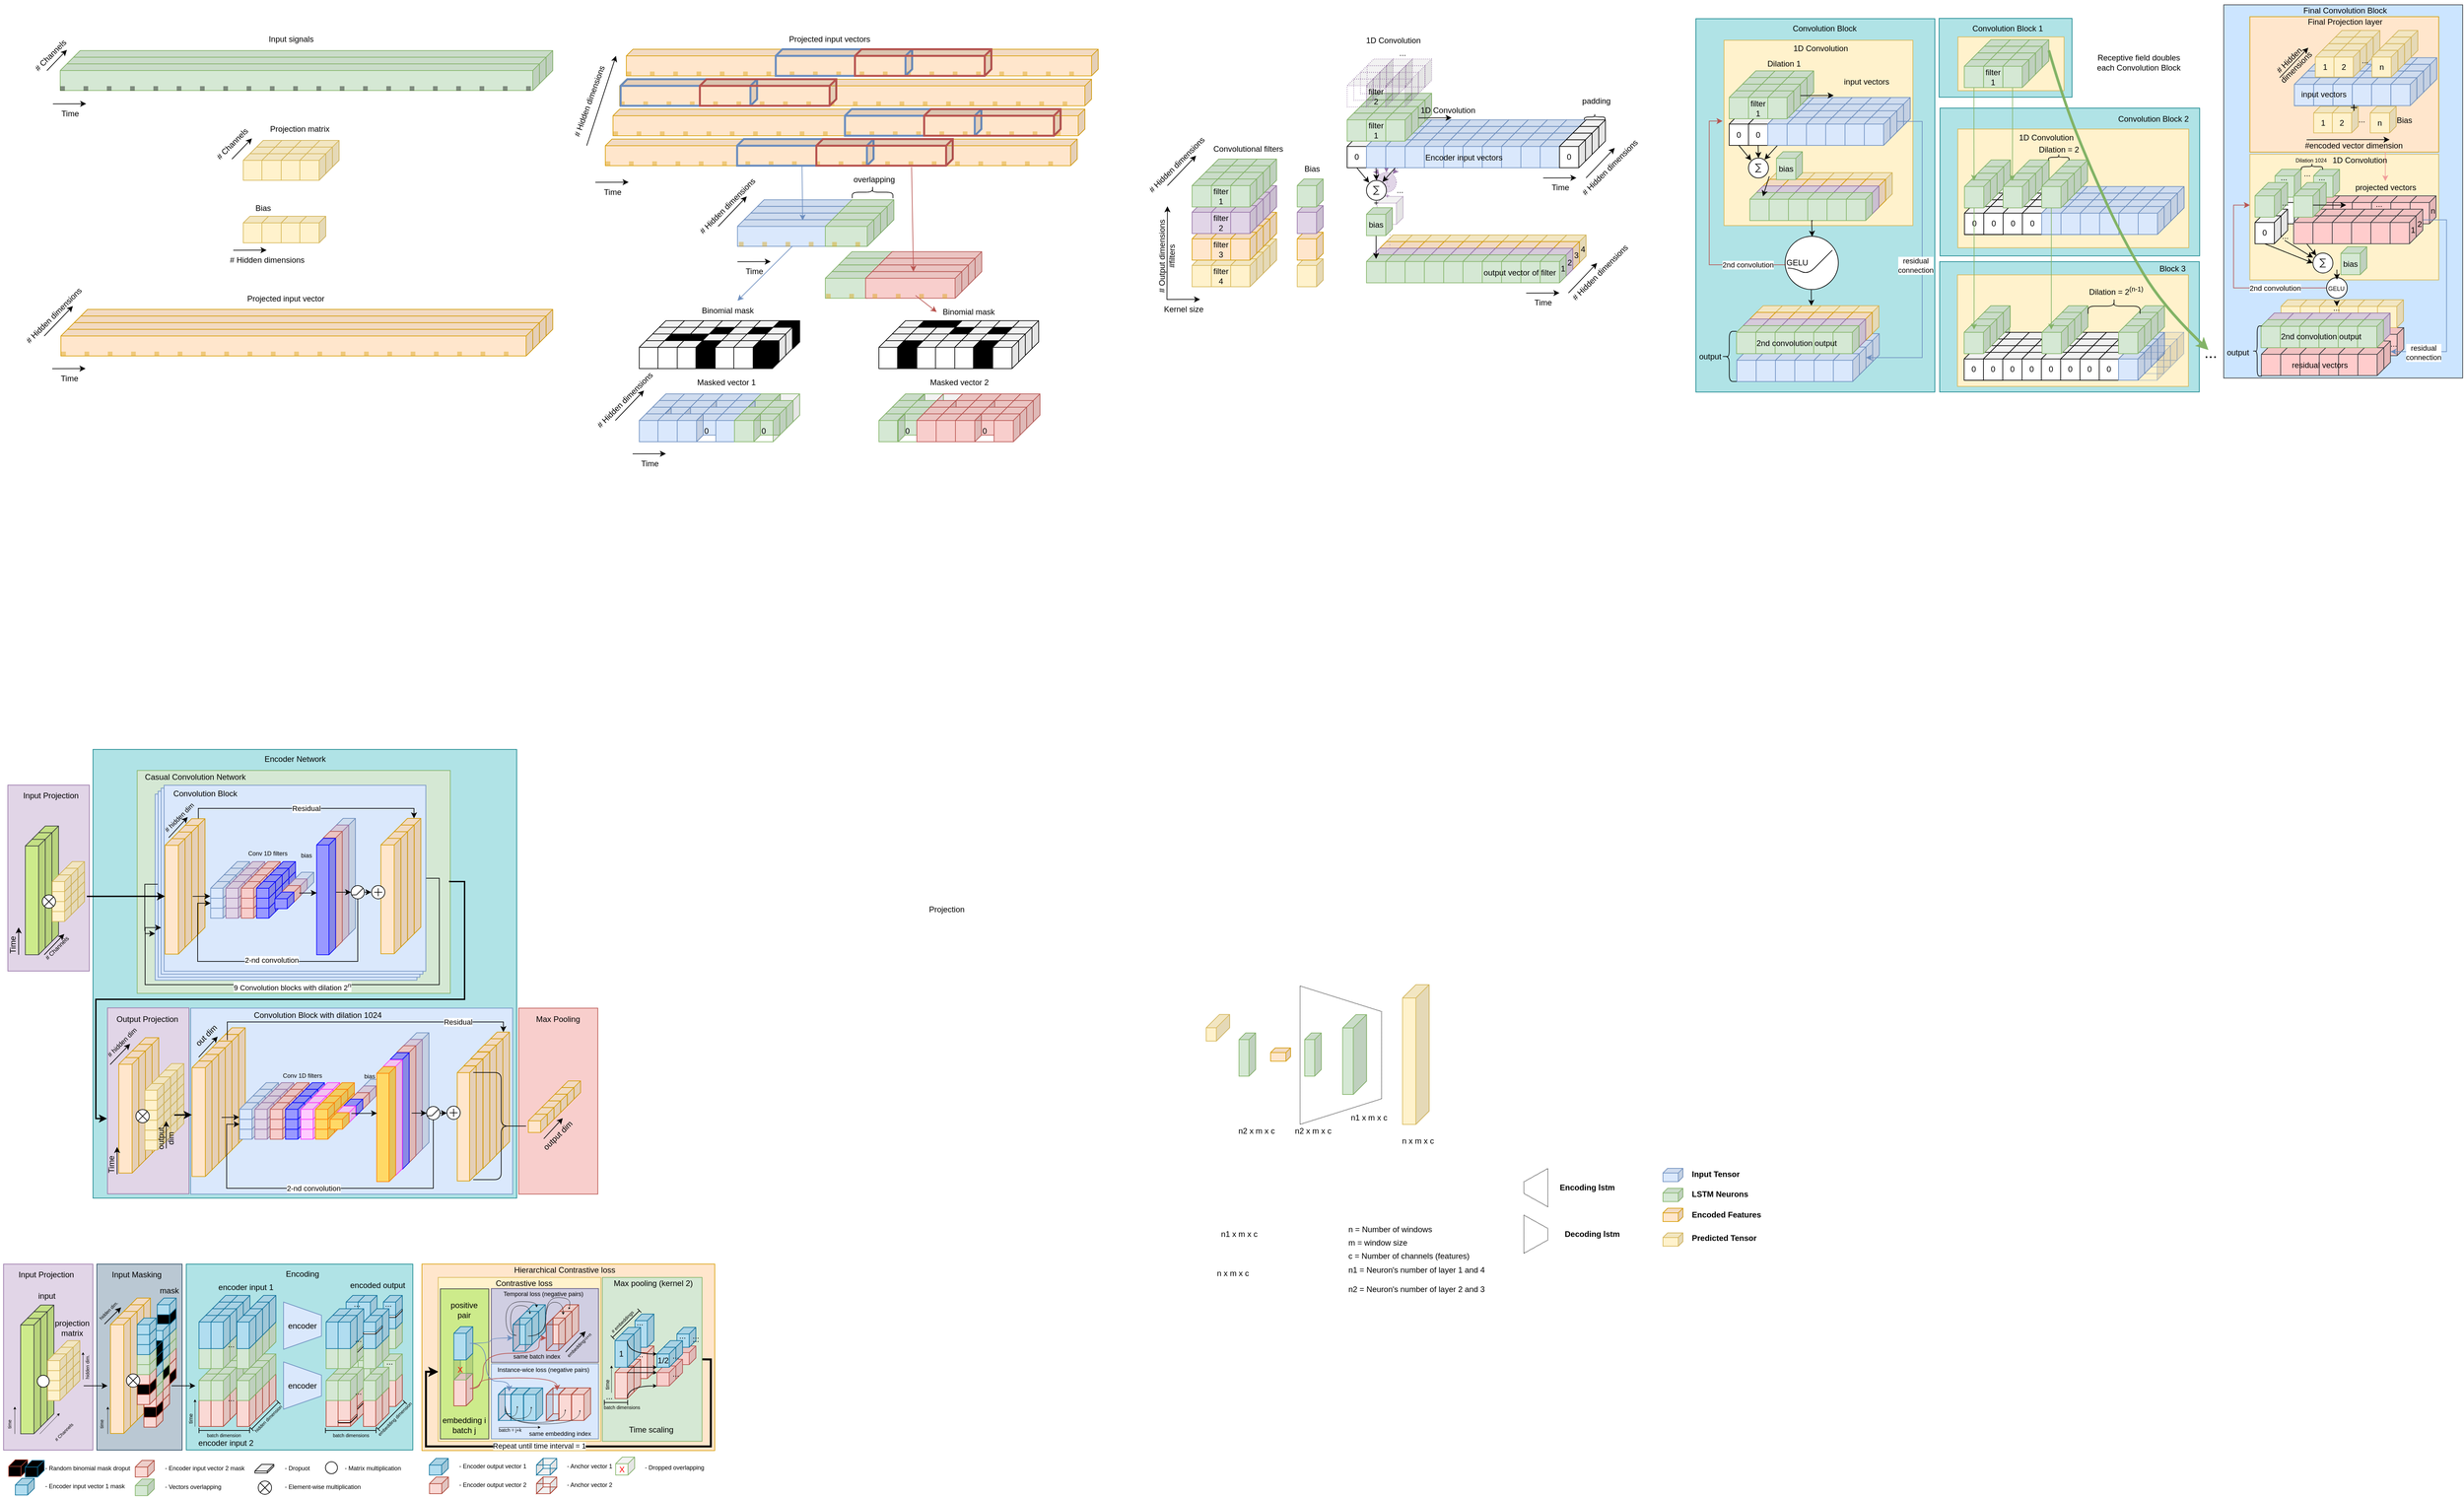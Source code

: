 <mxfile version="21.0.8" type="github">
  <diagram id="QJjx0-fPxzvcmYibJWj1" name="Page-1">
    <mxGraphModel dx="6326" dy="3794" grid="0" gridSize="10" guides="0" tooltips="1" connect="1" arrows="1" fold="1" page="0" pageScale="1" pageWidth="827" pageHeight="583" background="none" math="0" shadow="0">
      <root>
        <mxCell id="0" />
        <mxCell id="1" parent="0" />
        <mxCell id="rabR--8z_4m4otbVNhe6-3221" value="" style="shape=cube;whiteSpace=wrap;html=1;boundedLbl=1;backgroundOutline=1;darkOpacity=0.05;darkOpacity2=0.1;size=10;direction=east;flipH=1;fillColor=none;strokeColor=#10739e;" vertex="1" parent="1">
          <mxGeometry x="788" y="2170" width="30.5" height="25" as="geometry" />
        </mxCell>
        <mxCell id="rabR--8z_4m4otbVNhe6-3184" value="" style="shape=trapezoid;perimeter=trapezoidPerimeter;whiteSpace=wrap;html=1;fixedSize=1;rotation=-90;fillColor=#ffe6cc;direction=west;size=-2.5;strokeColor=#d79b00;" vertex="1" parent="1">
          <mxGeometry x="695.71" y="1798.14" width="280.39" height="439.91" as="geometry" />
        </mxCell>
        <mxCell id="rabR--8z_4m4otbVNhe6-2640" value="" style="shape=trapezoid;perimeter=trapezoidPerimeter;whiteSpace=wrap;html=1;fixedSize=1;rotation=-90;fillColor=#b0e3e6;direction=west;size=-2.5;strokeColor=#0e8088;" vertex="1" parent="1">
          <mxGeometry x="292.34" y="1847.49" width="279.42" height="340.38" as="geometry" />
        </mxCell>
        <mxCell id="rabR--8z_4m4otbVNhe6-3193" style="edgeStyle=orthogonalEdgeStyle;rounded=0;orthogonalLoop=1;jettySize=auto;html=1;exitX=0.5;exitY=0;exitDx=0;exitDy=0;entryX=0.576;entryY=0.998;entryDx=0;entryDy=0;entryPerimeter=0;strokeWidth=3;" edge="1" parent="1" source="rabR--8z_4m4otbVNhe6-3185" target="rabR--8z_4m4otbVNhe6-2762">
          <mxGeometry relative="1" as="geometry">
            <Array as="points">
              <mxPoint x="1050" y="2021" />
              <mxPoint x="1050" y="2152" />
              <mxPoint x="622" y="2152" />
              <mxPoint x="622" y="2040" />
            </Array>
          </mxGeometry>
        </mxCell>
        <mxCell id="rabR--8z_4m4otbVNhe6-3200" value="Repeat until time interval = 1" style="edgeLabel;html=1;align=center;verticalAlign=middle;resizable=0;points=[];" vertex="1" connectable="0" parent="rabR--8z_4m4otbVNhe6-3193">
          <mxGeometry x="0.045" relative="1" as="geometry">
            <mxPoint x="-35" y="-1" as="offset" />
          </mxGeometry>
        </mxCell>
        <mxCell id="rabR--8z_4m4otbVNhe6-3185" value="" style="shape=trapezoid;perimeter=trapezoidPerimeter;whiteSpace=wrap;html=1;fixedSize=1;rotation=-90;fillColor=#d5e8d4;direction=west;size=-2.5;strokeColor=#82b366;" vertex="1" parent="1">
          <mxGeometry x="838.74" y="1946.26" width="246.23" height="149.83" as="geometry" />
        </mxCell>
        <mxCell id="rabR--8z_4m4otbVNhe6-2549" value="" style="shape=trapezoid;perimeter=trapezoidPerimeter;whiteSpace=wrap;html=1;fixedSize=1;rotation=-90;fillColor=#b0e3e6;direction=west;size=-2.5;strokeColor=#0e8088;" vertex="1" parent="1">
          <mxGeometry x="102.88" y="1123.28" width="674.29" height="636.55" as="geometry" />
        </mxCell>
        <mxCell id="rabR--8z_4m4otbVNhe6-2544" value="" style="shape=trapezoid;perimeter=trapezoidPerimeter;whiteSpace=wrap;html=1;fixedSize=1;rotation=-90;fillColor=#d5e8d4;direction=west;size=-2.5;strokeColor=#82b366;" vertex="1" parent="1">
          <mxGeometry x="255.81" y="1068.3" width="335" height="470.38" as="geometry" />
        </mxCell>
        <mxCell id="rabR--8z_4m4otbVNhe6-2541" style="edgeStyle=orthogonalEdgeStyle;rounded=0;orthogonalLoop=1;jettySize=auto;html=1;exitX=0.75;exitY=1;exitDx=0;exitDy=0;endArrow=none;endFill=0;startArrow=classic;startFill=1;" edge="1" parent="1" source="rabR--8z_4m4otbVNhe6-2536">
          <mxGeometry relative="1" as="geometry">
            <mxPoint x="200" y="1381.175" as="targetPoint" />
          </mxGeometry>
        </mxCell>
        <mxCell id="rabR--8z_4m4otbVNhe6-2536" value="" style="shape=trapezoid;perimeter=trapezoidPerimeter;whiteSpace=wrap;html=1;fixedSize=1;rotation=-90;fillColor=#dae8fc;direction=west;size=-2.5;strokeColor=#6c8ebf;" vertex="1" parent="1">
          <mxGeometry x="272.0" y="1114.74" width="279.49" height="393.26" as="geometry" />
        </mxCell>
        <mxCell id="rabR--8z_4m4otbVNhe6-2540" style="edgeStyle=orthogonalEdgeStyle;rounded=0;orthogonalLoop=1;jettySize=auto;html=1;exitX=0.75;exitY=1;exitDx=0;exitDy=0;endArrow=none;endFill=0;startArrow=classic;startFill=1;" edge="1" parent="1" source="rabR--8z_4m4otbVNhe6-2537">
          <mxGeometry relative="1" as="geometry">
            <mxPoint x="200" y="1376.889" as="targetPoint" />
          </mxGeometry>
        </mxCell>
        <mxCell id="rabR--8z_4m4otbVNhe6-2537" value="" style="shape=trapezoid;perimeter=trapezoidPerimeter;whiteSpace=wrap;html=1;fixedSize=1;rotation=-90;fillColor=#dae8fc;direction=west;size=-2.5;strokeColor=#6c8ebf;" vertex="1" parent="1">
          <mxGeometry x="276.41" y="1110.33" width="279.49" height="393.26" as="geometry" />
        </mxCell>
        <mxCell id="rabR--8z_4m4otbVNhe6-2535" value="" style="shape=trapezoid;perimeter=trapezoidPerimeter;whiteSpace=wrap;html=1;fixedSize=1;rotation=-90;fillColor=#dae8fc;direction=west;size=-2.5;strokeColor=#6c8ebf;" vertex="1" parent="1">
          <mxGeometry x="281.0" y="1105.74" width="279.49" height="393.26" as="geometry" />
        </mxCell>
        <mxCell id="rabR--8z_4m4otbVNhe6-2524" value="" style="shape=trapezoid;perimeter=trapezoidPerimeter;whiteSpace=wrap;html=1;fixedSize=1;rotation=-90;fillColor=#f8cecc;direction=west;size=-2.5;strokeColor=#b85450;" vertex="1" parent="1">
          <mxGeometry x="681" y="1573.52" width="279.49" height="118.88" as="geometry" />
        </mxCell>
        <mxCell id="rabR--8z_4m4otbVNhe6-2520" value="" style="shape=trapezoid;perimeter=trapezoidPerimeter;whiteSpace=wrap;html=1;fixedSize=1;rotation=-90;fillColor=#dae8fc;direction=west;size=-2.5;strokeColor=#6c8ebf;" vertex="1" parent="1">
          <mxGeometry x="370.62" y="1391.12" width="279.49" height="483.67" as="geometry" />
        </mxCell>
        <mxCell id="rabR--8z_4m4otbVNhe6-2515" value="" style="shape=trapezoid;perimeter=trapezoidPerimeter;whiteSpace=wrap;html=1;fixedSize=1;rotation=-90;fillColor=#e1d5e7;direction=west;size=-2.5;strokeColor=#9673a6;" vertex="1" parent="1">
          <mxGeometry x="65.01" y="1571.42" width="279.49" height="122.45" as="geometry" />
        </mxCell>
        <mxCell id="rabR--8z_4m4otbVNhe6-2516" value="Output Projection" style="text;html=1;align=center;verticalAlign=middle;resizable=0;points=[];autosize=1;strokeColor=none;fillColor=none;" vertex="1" parent="1">
          <mxGeometry x="143.25" y="1494.95" width="120" height="30" as="geometry" />
        </mxCell>
        <mxCell id="rabR--8z_4m4otbVNhe6-2538" style="edgeStyle=orthogonalEdgeStyle;rounded=0;orthogonalLoop=1;jettySize=auto;html=1;exitX=0.5;exitY=0;exitDx=0;exitDy=0;entryX=0.75;entryY=1;entryDx=0;entryDy=0;" edge="1" parent="1" source="rabR--8z_4m4otbVNhe6-2471" target="rabR--8z_4m4otbVNhe6-2535">
          <mxGeometry relative="1" as="geometry">
            <Array as="points">
              <mxPoint x="642" y="1298" />
              <mxPoint x="642" y="1458" />
              <mxPoint x="200" y="1458" />
              <mxPoint x="200" y="1372" />
            </Array>
          </mxGeometry>
        </mxCell>
        <mxCell id="rabR--8z_4m4otbVNhe6-2471" value="" style="shape=trapezoid;perimeter=trapezoidPerimeter;whiteSpace=wrap;html=1;fixedSize=1;rotation=-90;fillColor=#dae8fc;direction=west;size=-2.5;strokeColor=#6c8ebf;" vertex="1" parent="1">
          <mxGeometry x="285.41" y="1101.33" width="279.49" height="393.26" as="geometry" />
        </mxCell>
        <mxCell id="rabR--8z_4m4otbVNhe6-2470" value="" style="shape=trapezoid;perimeter=trapezoidPerimeter;whiteSpace=wrap;html=1;fixedSize=1;rotation=-90;fillColor=#e1d5e7;direction=west;size=-2.5;strokeColor=#9673a6;" vertex="1" parent="1">
          <mxGeometry x="-84.74" y="1236.47" width="279.49" height="122.45" as="geometry" />
        </mxCell>
        <mxCell id="rabR--8z_4m4otbVNhe6-1875" style="rounded=0;orthogonalLoop=1;jettySize=auto;html=1;exitX=0;exitY=0;exitDx=24.5;exitDy=42.0;exitPerimeter=0;entryX=0.138;entryY=0.12;entryDx=0;entryDy=0;entryPerimeter=0;fillColor=#e1d5e7;strokeColor=#9673a6;dashed=1;dashPattern=1 2;" edge="1" parent="1" target="rabR--8z_4m4otbVNhe6-1878">
          <mxGeometry relative="1" as="geometry">
            <mxPoint x="2036" y="218" as="sourcePoint" />
          </mxGeometry>
        </mxCell>
        <mxCell id="rabR--8z_4m4otbVNhe6-1876" style="edgeStyle=orthogonalEdgeStyle;rounded=0;orthogonalLoop=1;jettySize=auto;html=1;exitX=0;exitY=0;exitDx=24.5;exitDy=42.0;exitPerimeter=0;entryX=0.5;entryY=0;entryDx=0;entryDy=0;entryPerimeter=0;fillColor=#e1d5e7;strokeColor=#9673a6;dashed=1;dashPattern=1 2;" edge="1" parent="1" target="rabR--8z_4m4otbVNhe6-1878">
          <mxGeometry relative="1" as="geometry">
            <mxPoint x="2065" y="235.1" as="targetPoint" />
            <mxPoint x="2065" y="218" as="sourcePoint" />
          </mxGeometry>
        </mxCell>
        <mxCell id="rabR--8z_4m4otbVNhe6-1877" style="rounded=0;orthogonalLoop=1;jettySize=auto;html=1;exitX=0;exitY=0;exitDx=24.5;exitDy=42.0;exitPerimeter=0;entryX=0.804;entryY=0.08;entryDx=0;entryDy=0;entryPerimeter=0;fillColor=#e1d5e7;strokeColor=#9673a6;dashed=1;dashPattern=1 2;" edge="1" parent="1" target="rabR--8z_4m4otbVNhe6-1878">
          <mxGeometry relative="1" as="geometry">
            <mxPoint x="2094" y="218" as="sourcePoint" />
            <mxPoint x="2075" y="239.1" as="targetPoint" />
          </mxGeometry>
        </mxCell>
        <mxCell id="rabR--8z_4m4otbVNhe6-1878" value="" style="verticalLabelPosition=bottom;shadow=0;dashed=1;align=center;html=1;verticalAlign=top;shape=mxgraph.electrical.abstract.sum;fillColor=#e1d5e7;strokeColor=#9673a6;dashPattern=1 2;" vertex="1" parent="1">
          <mxGeometry x="2050" y="237.1" width="30" height="30" as="geometry" />
        </mxCell>
        <mxCell id="rabR--8z_4m4otbVNhe6-1873" value="" style="shape=cube;whiteSpace=wrap;html=1;boundedLbl=1;backgroundOutline=1;darkOpacity=0.05;darkOpacity2=0.1;size=10;direction=east;flipH=1;fillColor=none;strokeColor=#9673a6;dashed=1;dashPattern=1 1;" vertex="1" parent="1">
          <mxGeometry x="2051" y="273.22" width="39" height="42" as="geometry" />
        </mxCell>
        <mxCell id="rabR--8z_4m4otbVNhe6-1594" value="" style="shape=trapezoid;perimeter=trapezoidPerimeter;whiteSpace=wrap;html=1;fixedSize=1;rotation=-90;fillColor=#b0e3e6;direction=west;size=-14.5;strokeColor=#0e8088;" vertex="1" parent="1">
          <mxGeometry x="2935.98" y="-35" width="118.45" height="199.73" as="geometry" />
        </mxCell>
        <mxCell id="rabR--8z_4m4otbVNhe6-1595" value="" style="shape=trapezoid;perimeter=trapezoidPerimeter;whiteSpace=wrap;html=1;fixedSize=1;rotation=-90;fillColor=#fff2cc;direction=west;size=-14.5;strokeColor=#d6b656;" vertex="1" parent="1">
          <mxGeometry x="2963.02" y="-5.8" width="80.73" height="159.42" as="geometry" />
        </mxCell>
        <mxCell id="rabR--8z_4m4otbVNhe6-1596" value="Convolution Block 1" style="text;html=1;align=center;verticalAlign=middle;resizable=0;points=[];autosize=1;strokeColor=none;fillColor=none;" vertex="1" parent="1">
          <mxGeometry x="2933" y="5.57" width="130" height="30" as="geometry" />
        </mxCell>
        <mxCell id="rabR--8z_4m4otbVNhe6-1304" value="" style="shape=trapezoid;perimeter=trapezoidPerimeter;whiteSpace=wrap;html=1;fixedSize=1;rotation=-90;fillColor=#b0e3e6;direction=west;size=-14.5;strokeColor=#0e8088;" vertex="1" parent="1">
          <mxGeometry x="2428.89" y="107.16" width="561.15" height="359.01" as="geometry" />
        </mxCell>
        <mxCell id="rabR--8z_4m4otbVNhe6-1301" value="" style="shape=trapezoid;perimeter=trapezoidPerimeter;whiteSpace=wrap;html=1;fixedSize=1;rotation=-90;fillColor=#fff2cc;direction=west;size=-14.5;strokeColor=#d6b656;" vertex="1" parent="1">
          <mxGeometry x="2574.85" y="35.9" width="278.53" height="283.75" as="geometry" />
        </mxCell>
        <mxCell id="rabR--8z_4m4otbVNhe6-1237" value="" style="shape=cube;whiteSpace=wrap;html=1;boundedLbl=1;backgroundOutline=1;darkOpacity=0.05;darkOpacity2=0.1;size=10;direction=east;flipH=1;fillColor=#dae8fc;strokeColor=#6c8ebf;" vertex="1" parent="1">
          <mxGeometry x="2621.5" y="479.5" width="39" height="42" as="geometry" />
        </mxCell>
        <mxCell id="rabR--8z_4m4otbVNhe6-1238" value="" style="shape=cube;whiteSpace=wrap;html=1;boundedLbl=1;backgroundOutline=1;darkOpacity=0.05;darkOpacity2=0.1;size=10;direction=east;flipH=1;fillColor=#dae8fc;strokeColor=#6c8ebf;" vertex="1" parent="1">
          <mxGeometry x="2611.5" y="489.5" width="39" height="42" as="geometry" />
        </mxCell>
        <mxCell id="rabR--8z_4m4otbVNhe6-1239" value="" style="shape=cube;whiteSpace=wrap;html=1;boundedLbl=1;backgroundOutline=1;darkOpacity=0.05;darkOpacity2=0.1;size=10;direction=east;flipH=1;fillColor=#dae8fc;strokeColor=#6c8ebf;" vertex="1" parent="1">
          <mxGeometry x="2601.5" y="499.5" width="39" height="42" as="geometry" />
        </mxCell>
        <mxCell id="rabR--8z_4m4otbVNhe6-1240" value="" style="shape=cube;whiteSpace=wrap;html=1;boundedLbl=1;backgroundOutline=1;darkOpacity=0.05;darkOpacity2=0.1;size=10;direction=east;flipH=1;fillColor=#dae8fc;strokeColor=#6c8ebf;" vertex="1" parent="1">
          <mxGeometry x="2591.5" y="509.5" width="39" height="42" as="geometry" />
        </mxCell>
        <mxCell id="rabR--8z_4m4otbVNhe6-1241" value="" style="shape=cube;whiteSpace=wrap;html=1;boundedLbl=1;backgroundOutline=1;darkOpacity=0.05;darkOpacity2=0.1;size=10;direction=east;flipH=1;fillColor=#dae8fc;strokeColor=#6c8ebf;" vertex="1" parent="1">
          <mxGeometry x="2650.5" y="479.5" width="39" height="42" as="geometry" />
        </mxCell>
        <mxCell id="rabR--8z_4m4otbVNhe6-1242" value="" style="shape=cube;whiteSpace=wrap;html=1;boundedLbl=1;backgroundOutline=1;darkOpacity=0.05;darkOpacity2=0.1;size=10;direction=east;flipH=1;fillColor=#dae8fc;strokeColor=#6c8ebf;" vertex="1" parent="1">
          <mxGeometry x="2640.5" y="489.5" width="39" height="42" as="geometry" />
        </mxCell>
        <mxCell id="rabR--8z_4m4otbVNhe6-1243" value="" style="shape=cube;whiteSpace=wrap;html=1;boundedLbl=1;backgroundOutline=1;darkOpacity=0.05;darkOpacity2=0.1;size=10;direction=east;flipH=1;fillColor=#dae8fc;strokeColor=#6c8ebf;" vertex="1" parent="1">
          <mxGeometry x="2630.5" y="499.5" width="39" height="42" as="geometry" />
        </mxCell>
        <mxCell id="rabR--8z_4m4otbVNhe6-1244" value="" style="shape=cube;whiteSpace=wrap;html=1;boundedLbl=1;backgroundOutline=1;darkOpacity=0.05;darkOpacity2=0.1;size=10;direction=east;flipH=1;fillColor=#dae8fc;strokeColor=#6c8ebf;" vertex="1" parent="1">
          <mxGeometry x="2620.5" y="509.5" width="39" height="42" as="geometry" />
        </mxCell>
        <mxCell id="rabR--8z_4m4otbVNhe6-1245" value="" style="shape=cube;whiteSpace=wrap;html=1;boundedLbl=1;backgroundOutline=1;darkOpacity=0.05;darkOpacity2=0.1;size=10;direction=east;flipH=1;fillColor=#dae8fc;strokeColor=#6c8ebf;" vertex="1" parent="1">
          <mxGeometry x="2679.5" y="479.5" width="39" height="42" as="geometry" />
        </mxCell>
        <mxCell id="rabR--8z_4m4otbVNhe6-1246" value="" style="shape=cube;whiteSpace=wrap;html=1;boundedLbl=1;backgroundOutline=1;darkOpacity=0.05;darkOpacity2=0.1;size=10;direction=east;flipH=1;fillColor=#dae8fc;strokeColor=#6c8ebf;" vertex="1" parent="1">
          <mxGeometry x="2669.5" y="489.5" width="39" height="42" as="geometry" />
        </mxCell>
        <mxCell id="rabR--8z_4m4otbVNhe6-1247" value="" style="shape=cube;whiteSpace=wrap;html=1;boundedLbl=1;backgroundOutline=1;darkOpacity=0.05;darkOpacity2=0.1;size=10;direction=east;flipH=1;fillColor=#dae8fc;strokeColor=#6c8ebf;" vertex="1" parent="1">
          <mxGeometry x="2659.5" y="499.5" width="39" height="42" as="geometry" />
        </mxCell>
        <mxCell id="rabR--8z_4m4otbVNhe6-1248" value="" style="shape=cube;whiteSpace=wrap;html=1;boundedLbl=1;backgroundOutline=1;darkOpacity=0.05;darkOpacity2=0.1;size=10;direction=east;flipH=1;fillColor=#dae8fc;strokeColor=#6c8ebf;" vertex="1" parent="1">
          <mxGeometry x="2649.5" y="509.5" width="39" height="42" as="geometry" />
        </mxCell>
        <mxCell id="rabR--8z_4m4otbVNhe6-1249" value="" style="shape=cube;whiteSpace=wrap;html=1;boundedLbl=1;backgroundOutline=1;darkOpacity=0.05;darkOpacity2=0.1;size=10;direction=east;flipH=1;fillColor=#dae8fc;strokeColor=#6c8ebf;" vertex="1" parent="1">
          <mxGeometry x="2708.5" y="479.5" width="39" height="42" as="geometry" />
        </mxCell>
        <mxCell id="rabR--8z_4m4otbVNhe6-1250" value="" style="shape=cube;whiteSpace=wrap;html=1;boundedLbl=1;backgroundOutline=1;darkOpacity=0.05;darkOpacity2=0.1;size=10;direction=east;flipH=1;fillColor=#dae8fc;strokeColor=#6c8ebf;" vertex="1" parent="1">
          <mxGeometry x="2698.5" y="489.5" width="39" height="42" as="geometry" />
        </mxCell>
        <mxCell id="rabR--8z_4m4otbVNhe6-1251" value="" style="shape=cube;whiteSpace=wrap;html=1;boundedLbl=1;backgroundOutline=1;darkOpacity=0.05;darkOpacity2=0.1;size=10;direction=east;flipH=1;fillColor=#dae8fc;strokeColor=#6c8ebf;" vertex="1" parent="1">
          <mxGeometry x="2688.5" y="499.5" width="39" height="42" as="geometry" />
        </mxCell>
        <mxCell id="rabR--8z_4m4otbVNhe6-1252" value="" style="shape=cube;whiteSpace=wrap;html=1;boundedLbl=1;backgroundOutline=1;darkOpacity=0.05;darkOpacity2=0.1;size=10;direction=east;flipH=1;fillColor=#dae8fc;strokeColor=#6c8ebf;" vertex="1" parent="1">
          <mxGeometry x="2678.5" y="509.5" width="39" height="42" as="geometry" />
        </mxCell>
        <mxCell id="rabR--8z_4m4otbVNhe6-1253" value="" style="shape=cube;whiteSpace=wrap;html=1;boundedLbl=1;backgroundOutline=1;darkOpacity=0.05;darkOpacity2=0.1;size=10;direction=east;flipH=1;fillColor=#dae8fc;strokeColor=#6c8ebf;" vertex="1" parent="1">
          <mxGeometry x="2737.5" y="479.5" width="39" height="42" as="geometry" />
        </mxCell>
        <mxCell id="rabR--8z_4m4otbVNhe6-1254" value="" style="shape=cube;whiteSpace=wrap;html=1;boundedLbl=1;backgroundOutline=1;darkOpacity=0.05;darkOpacity2=0.1;size=10;direction=east;flipH=1;fillColor=#dae8fc;strokeColor=#6c8ebf;" vertex="1" parent="1">
          <mxGeometry x="2727.5" y="489.5" width="39" height="42" as="geometry" />
        </mxCell>
        <mxCell id="rabR--8z_4m4otbVNhe6-1255" value="" style="shape=cube;whiteSpace=wrap;html=1;boundedLbl=1;backgroundOutline=1;darkOpacity=0.05;darkOpacity2=0.1;size=10;direction=east;flipH=1;fillColor=#dae8fc;strokeColor=#6c8ebf;" vertex="1" parent="1">
          <mxGeometry x="2717.5" y="499.5" width="39" height="42" as="geometry" />
        </mxCell>
        <mxCell id="rabR--8z_4m4otbVNhe6-1256" value="" style="shape=cube;whiteSpace=wrap;html=1;boundedLbl=1;backgroundOutline=1;darkOpacity=0.05;darkOpacity2=0.1;size=10;direction=east;flipH=1;fillColor=#dae8fc;strokeColor=#6c8ebf;" vertex="1" parent="1">
          <mxGeometry x="2707.5" y="509.5" width="39" height="42" as="geometry" />
        </mxCell>
        <mxCell id="rabR--8z_4m4otbVNhe6-1257" value="" style="shape=cube;whiteSpace=wrap;html=1;boundedLbl=1;backgroundOutline=1;darkOpacity=0.05;darkOpacity2=0.1;size=10;direction=east;flipH=1;fillColor=#dae8fc;strokeColor=#6c8ebf;" vertex="1" parent="1">
          <mxGeometry x="2766.5" y="479.5" width="39" height="42" as="geometry" />
        </mxCell>
        <mxCell id="rabR--8z_4m4otbVNhe6-1258" value="" style="shape=cube;whiteSpace=wrap;html=1;boundedLbl=1;backgroundOutline=1;darkOpacity=0.05;darkOpacity2=0.1;size=10;direction=east;flipH=1;fillColor=#dae8fc;strokeColor=#6c8ebf;" vertex="1" parent="1">
          <mxGeometry x="2756.5" y="489.5" width="39" height="42" as="geometry" />
        </mxCell>
        <mxCell id="rabR--8z_4m4otbVNhe6-1259" value="" style="shape=cube;whiteSpace=wrap;html=1;boundedLbl=1;backgroundOutline=1;darkOpacity=0.05;darkOpacity2=0.1;size=10;direction=east;flipH=1;fillColor=#dae8fc;strokeColor=#6c8ebf;" vertex="1" parent="1">
          <mxGeometry x="2746.5" y="499.5" width="39" height="42" as="geometry" />
        </mxCell>
        <mxCell id="rabR--8z_4m4otbVNhe6-1260" value="" style="shape=cube;whiteSpace=wrap;html=1;boundedLbl=1;backgroundOutline=1;darkOpacity=0.05;darkOpacity2=0.1;size=10;direction=east;flipH=1;fillColor=#dae8fc;strokeColor=#6c8ebf;" vertex="1" parent="1">
          <mxGeometry x="2736.5" y="509.5" width="39" height="42" as="geometry" />
        </mxCell>
        <mxCell id="rabR--8z_4m4otbVNhe6-248" value="" style="shape=cube;whiteSpace=wrap;html=1;boundedLbl=1;backgroundOutline=1;darkOpacity=0.05;darkOpacity2=0.1;size=10;direction=east;flipH=1;" vertex="1" parent="1">
          <mxGeometry x="972.5" y="460" width="39" height="42" as="geometry" />
        </mxCell>
        <mxCell id="rabR--8z_4m4otbVNhe6-251" value="" style="shape=cube;whiteSpace=wrap;html=1;boundedLbl=1;backgroundOutline=1;darkOpacity=0.05;darkOpacity2=0.1;size=10;direction=east;flipH=1;fillColor=#FFFFFF;" vertex="1" parent="1">
          <mxGeometry x="1000.5" y="460" width="39" height="42" as="geometry" />
        </mxCell>
        <mxCell id="rabR--8z_4m4otbVNhe6-254" value="" style="shape=cube;whiteSpace=wrap;html=1;boundedLbl=1;backgroundOutline=1;darkOpacity=0.05;darkOpacity2=0.1;size=10;direction=east;flipH=1;fillColor=#FFFFFF;" vertex="1" parent="1">
          <mxGeometry x="1029.5" y="460" width="39" height="42" as="geometry" />
        </mxCell>
        <mxCell id="rabR--8z_4m4otbVNhe6-257" value="" style="shape=cube;whiteSpace=wrap;html=1;boundedLbl=1;backgroundOutline=1;darkOpacity=0.05;darkOpacity2=0.1;size=10;direction=east;flipH=1;" vertex="1" parent="1">
          <mxGeometry x="1057.5" y="460" width="39" height="42" as="geometry" />
        </mxCell>
        <mxCell id="rabR--8z_4m4otbVNhe6-264" value="" style="shape=cube;whiteSpace=wrap;html=1;boundedLbl=1;backgroundOutline=1;darkOpacity=0.05;darkOpacity2=0.1;size=10;direction=east;flipH=1;" vertex="1" parent="1">
          <mxGeometry x="1086.5" y="460" width="39" height="42" as="geometry" />
        </mxCell>
        <mxCell id="rabR--8z_4m4otbVNhe6-267" value="" style="shape=cube;whiteSpace=wrap;html=1;boundedLbl=1;backgroundOutline=1;darkOpacity=0.05;darkOpacity2=0.1;size=10;direction=east;flipH=1;" vertex="1" parent="1">
          <mxGeometry x="1114.5" y="460" width="39" height="42" as="geometry" />
        </mxCell>
        <mxCell id="rabR--8z_4m4otbVNhe6-338" value="" style="shape=cube;whiteSpace=wrap;html=1;boundedLbl=1;backgroundOutline=1;darkOpacity=0.05;darkOpacity2=0.1;size=10;direction=east;flipH=1;fillColor=#000000;" vertex="1" parent="1">
          <mxGeometry x="1144.5" y="460" width="39" height="42" as="geometry" />
        </mxCell>
        <mxCell id="rabR--8z_4m4otbVNhe6-309" value="" style="shape=cube;whiteSpace=wrap;html=1;boundedLbl=1;backgroundOutline=1;darkOpacity=0.05;darkOpacity2=0.1;size=10;direction=east;flipH=1;fillColor=#dae8fc;strokeColor=#6c8ebf;" vertex="1" parent="1">
          <mxGeometry x="972.5" y="570" width="39" height="42" as="geometry" />
        </mxCell>
        <mxCell id="rabR--8z_4m4otbVNhe6-312" value="" style="shape=cube;whiteSpace=wrap;html=1;boundedLbl=1;backgroundOutline=1;darkOpacity=0.05;darkOpacity2=0.1;size=10;direction=east;flipH=1;fillColor=#dae8fc;strokeColor=#6c8ebf;" vertex="1" parent="1">
          <mxGeometry x="1000.5" y="570" width="39" height="42" as="geometry" />
        </mxCell>
        <mxCell id="rabR--8z_4m4otbVNhe6-315" value="" style="shape=cube;whiteSpace=wrap;html=1;boundedLbl=1;backgroundOutline=1;darkOpacity=0.05;darkOpacity2=0.1;size=10;direction=east;flipH=1;fillColor=#dae8fc;strokeColor=#6c8ebf;" vertex="1" parent="1">
          <mxGeometry x="1029.5" y="570" width="39" height="42" as="geometry" />
        </mxCell>
        <mxCell id="rabR--8z_4m4otbVNhe6-318" value="" style="shape=cube;whiteSpace=wrap;html=1;boundedLbl=1;backgroundOutline=1;darkOpacity=0.05;darkOpacity2=0.1;size=10;direction=east;flipH=1;fillColor=#dae8fc;strokeColor=#6c8ebf;" vertex="1" parent="1">
          <mxGeometry x="1058.5" y="570" width="39" height="42" as="geometry" />
        </mxCell>
        <mxCell id="rabR--8z_4m4otbVNhe6-325" value="" style="shape=cube;whiteSpace=wrap;html=1;boundedLbl=1;backgroundOutline=1;darkOpacity=0.05;darkOpacity2=0.1;size=10;direction=east;flipH=1;fillColor=#dae8fc;strokeColor=#6c8ebf;" vertex="1" parent="1">
          <mxGeometry x="1087.5" y="570" width="39" height="42" as="geometry" />
        </mxCell>
        <mxCell id="rabR--8z_4m4otbVNhe6-328" value="" style="shape=cube;whiteSpace=wrap;html=1;boundedLbl=1;backgroundOutline=1;darkOpacity=0.05;darkOpacity2=0.1;size=10;direction=east;flipH=1;fillColor=#d5e8d4;strokeColor=#82b366;" vertex="1" parent="1">
          <mxGeometry x="1115.5" y="570" width="39" height="42" as="geometry" />
        </mxCell>
        <mxCell id="rabR--8z_4m4otbVNhe6-337" value="" style="shape=cube;whiteSpace=wrap;html=1;boundedLbl=1;backgroundOutline=1;darkOpacity=0.05;darkOpacity2=0.1;size=10;direction=east;flipH=1;fillColor=none;strokeColor=#82b366;" vertex="1" parent="1">
          <mxGeometry x="1144.5" y="570" width="39" height="42" as="geometry" />
        </mxCell>
        <mxCell id="rabR--8z_4m4otbVNhe6-97" value="" style="shape=cube;whiteSpace=wrap;html=1;boundedLbl=1;backgroundOutline=1;darkOpacity=0.05;darkOpacity2=0.1;size=10;direction=east;flipH=1;fillColor=#ffe6cc;strokeColor=#d79b00;" vertex="1" parent="1">
          <mxGeometry x="923" y="52" width="709" height="40" as="geometry" />
        </mxCell>
        <mxCell id="rabR--8z_4m4otbVNhe6-98" value="" style="endArrow=none;dashed=1;html=1;strokeWidth=7;dashPattern=1 4;rounded=0;jumpStyle=line;jumpSize=6;endSize=6;opacity=40;fillColor=#ffe6cc;strokeColor=#d79b00;" edge="1" parent="1">
          <mxGeometry width="50" height="50" relative="1" as="geometry">
            <mxPoint x="923.5" y="89" as="sourcePoint" />
            <mxPoint x="1622" y="89" as="targetPoint" />
          </mxGeometry>
        </mxCell>
        <mxCell id="rabR--8z_4m4otbVNhe6-95" value="" style="shape=cube;whiteSpace=wrap;html=1;boundedLbl=1;backgroundOutline=1;darkOpacity=0.05;darkOpacity2=0.1;size=10;direction=east;flipH=1;fillColor=#ffe6cc;strokeColor=#d79b00;" vertex="1" parent="1">
          <mxGeometry x="913" y="97" width="709" height="40" as="geometry" />
        </mxCell>
        <mxCell id="rabR--8z_4m4otbVNhe6-96" value="" style="endArrow=none;dashed=1;html=1;strokeWidth=7;dashPattern=1 4;rounded=0;jumpStyle=line;jumpSize=6;endSize=6;opacity=40;fillColor=#ffe6cc;strokeColor=#d79b00;" edge="1" parent="1">
          <mxGeometry width="50" height="50" relative="1" as="geometry">
            <mxPoint x="913.5" y="134" as="sourcePoint" />
            <mxPoint x="1612" y="134" as="targetPoint" />
          </mxGeometry>
        </mxCell>
        <mxCell id="rabR--8z_4m4otbVNhe6-93" value="" style="shape=cube;whiteSpace=wrap;html=1;boundedLbl=1;backgroundOutline=1;darkOpacity=0.05;darkOpacity2=0.1;size=10;direction=east;flipH=1;fillColor=#ffe6cc;strokeColor=#d79b00;" vertex="1" parent="1">
          <mxGeometry x="903" y="142" width="709" height="40" as="geometry" />
        </mxCell>
        <mxCell id="rabR--8z_4m4otbVNhe6-94" value="" style="endArrow=none;dashed=1;html=1;strokeWidth=7;dashPattern=1 4;rounded=0;jumpStyle=line;jumpSize=6;endSize=6;opacity=40;fillColor=#ffe6cc;strokeColor=#d79b00;" edge="1" parent="1">
          <mxGeometry width="50" height="50" relative="1" as="geometry">
            <mxPoint x="903.5" y="179" as="sourcePoint" />
            <mxPoint x="1602" y="179" as="targetPoint" />
          </mxGeometry>
        </mxCell>
        <mxCell id="rabR--8z_4m4otbVNhe6-91" value="" style="shape=cube;whiteSpace=wrap;html=1;boundedLbl=1;backgroundOutline=1;darkOpacity=0.05;darkOpacity2=0.1;size=10;direction=east;flipH=1;fillColor=#ffe6cc;strokeColor=#d79b00;" vertex="1" parent="1">
          <mxGeometry x="891.5" y="187" width="709" height="40" as="geometry" />
        </mxCell>
        <mxCell id="rabR--8z_4m4otbVNhe6-92" value="" style="endArrow=none;dashed=1;html=1;strokeWidth=7;dashPattern=1 4;rounded=0;jumpStyle=line;jumpSize=6;endSize=6;opacity=40;fillColor=#ffe6cc;strokeColor=#d79b00;" edge="1" parent="1">
          <mxGeometry width="50" height="50" relative="1" as="geometry">
            <mxPoint x="892" y="224" as="sourcePoint" />
            <mxPoint x="1590.5" y="224" as="targetPoint" />
          </mxGeometry>
        </mxCell>
        <mxCell id="4f-DMQIj-ya-iA7LCkDa-11" value="" style="shape=cube;whiteSpace=wrap;html=1;boundedLbl=1;backgroundOutline=1;darkOpacity=0.05;darkOpacity2=0.1;size=10;direction=east;flipH=1;fillColor=#d5e8d4;strokeColor=#82b366;gradientColor=none;" parent="1" vertex="1">
          <mxGeometry x="92.5" y="54" width="720" height="40" as="geometry" />
        </mxCell>
        <mxCell id="4f-DMQIj-ya-iA7LCkDa-12" value="" style="shape=cube;whiteSpace=wrap;html=1;boundedLbl=1;backgroundOutline=1;darkOpacity=0.05;darkOpacity2=0.1;size=20;direction=east;flipH=1;fillColor=#fff2cc;strokeColor=#d6b656;" parent="1" vertex="1">
          <mxGeometry x="1794.25" y="1502.69" width="35.27" height="40" as="geometry" />
        </mxCell>
        <mxCell id="4f-DMQIj-ya-iA7LCkDa-15" value="" style="shape=cube;whiteSpace=wrap;html=1;boundedLbl=1;backgroundOutline=1;darkOpacity=0.05;darkOpacity2=0.1;size=10;direction=east;flipH=1;fillColor=#d5e8d4;strokeColor=#82b366;" parent="1" vertex="1">
          <mxGeometry x="1843.52" y="1530.5" width="25" height="65" as="geometry" />
        </mxCell>
        <mxCell id="4f-DMQIj-ya-iA7LCkDa-23" value="" style="shape=cube;whiteSpace=wrap;html=1;boundedLbl=1;backgroundOutline=1;darkOpacity=0.05;darkOpacity2=0.1;size=7;direction=east;flipH=1;fillColor=#dae8fc;strokeColor=#6c8ebf;" parent="1" vertex="1">
          <mxGeometry x="2480.5" y="1733.94" width="30" height="20" as="geometry" />
        </mxCell>
        <mxCell id="4f-DMQIj-ya-iA7LCkDa-24" value="" style="shape=cube;whiteSpace=wrap;html=1;boundedLbl=1;backgroundOutline=1;darkOpacity=0.05;darkOpacity2=0.1;size=7;direction=east;flipH=1;fillColor=#d5e8d4;strokeColor=#82b366;" parent="1" vertex="1">
          <mxGeometry x="2480.5" y="1763.94" width="30" height="20" as="geometry" />
        </mxCell>
        <mxCell id="4f-DMQIj-ya-iA7LCkDa-26" value="" style="shape=cube;whiteSpace=wrap;html=1;boundedLbl=1;backgroundOutline=1;darkOpacity=0.05;darkOpacity2=0.1;size=7;direction=east;flipH=1;fillColor=#ffe6cc;strokeColor=#d79b00;" parent="1" vertex="1">
          <mxGeometry x="1891.02" y="1553" width="30" height="20" as="geometry" />
        </mxCell>
        <mxCell id="4f-DMQIj-ya-iA7LCkDa-39" value="n x m x c" style="text;html=1;strokeColor=none;fillColor=none;align=center;verticalAlign=middle;whiteSpace=wrap;rounded=0;" parent="1" vertex="1">
          <mxGeometry x="1785.25" y="1877" width="99" height="30" as="geometry" />
        </mxCell>
        <mxCell id="4f-DMQIj-ya-iA7LCkDa-50" value="Input Tensor" style="text;html=1;strokeColor=none;fillColor=none;align=left;verticalAlign=middle;whiteSpace=wrap;rounded=0;fontStyle=1" parent="1" vertex="1">
          <mxGeometry x="2521.5" y="1731" width="138" height="23.88" as="geometry" />
        </mxCell>
        <mxCell id="4f-DMQIj-ya-iA7LCkDa-51" value="LSTM Neurons" style="text;html=1;strokeColor=none;fillColor=none;align=left;verticalAlign=middle;whiteSpace=wrap;rounded=0;fontStyle=1" parent="1" vertex="1">
          <mxGeometry x="2521.5" y="1761" width="138" height="23.88" as="geometry" />
        </mxCell>
        <mxCell id="4f-DMQIj-ya-iA7LCkDa-52" value="Encoded Features" style="text;html=1;strokeColor=none;fillColor=none;align=left;verticalAlign=middle;whiteSpace=wrap;rounded=0;fontStyle=1" parent="1" vertex="1">
          <mxGeometry x="2521.5" y="1792.06" width="138" height="23.88" as="geometry" />
        </mxCell>
        <mxCell id="q16qMvtAuAjUv3j_tnUs-1" value="" style="shape=cube;whiteSpace=wrap;html=1;boundedLbl=1;backgroundOutline=1;darkOpacity=0.05;darkOpacity2=0.1;size=20;direction=east;flipH=1;fillColor=#fff2cc;strokeColor=#d6b656;" parent="1" vertex="1">
          <mxGeometry x="2089.23" y="1458" width="40" height="210" as="geometry" />
        </mxCell>
        <mxCell id="q16qMvtAuAjUv3j_tnUs-4" value="" style="shape=cube;whiteSpace=wrap;html=1;boundedLbl=1;backgroundOutline=1;darkOpacity=0.05;darkOpacity2=0.1;size=10;direction=east;flipH=1;fillColor=#d5e8d4;strokeColor=#82b366;" parent="1" vertex="1">
          <mxGeometry x="1942.23" y="1530.5" width="25" height="65" as="geometry" />
        </mxCell>
        <mxCell id="q16qMvtAuAjUv3j_tnUs-5" value="" style="shape=cube;whiteSpace=wrap;html=1;boundedLbl=1;backgroundOutline=1;darkOpacity=0.05;darkOpacity2=0.1;size=20;direction=east;flipH=1;fillColor=#d5e8d4;strokeColor=#82b366;" parent="1" vertex="1">
          <mxGeometry x="1999.23" y="1503" width="36" height="120" as="geometry" />
        </mxCell>
        <mxCell id="q16qMvtAuAjUv3j_tnUs-6" value="" style="shape=cube;whiteSpace=wrap;html=1;boundedLbl=1;backgroundOutline=1;darkOpacity=0.05;darkOpacity2=0.1;size=7;direction=east;flipH=1;fillColor=#ffe6cc;strokeColor=#d79b00;" parent="1" vertex="1">
          <mxGeometry x="2480.5" y="1794" width="30" height="20" as="geometry" />
        </mxCell>
        <mxCell id="q16qMvtAuAjUv3j_tnUs-7" value="" style="shape=cube;whiteSpace=wrap;html=1;boundedLbl=1;backgroundOutline=1;darkOpacity=0.05;darkOpacity2=0.1;size=7;direction=east;flipH=1;fillColor=#fff2cc;strokeColor=#d6b656;" parent="1" vertex="1">
          <mxGeometry x="2480.5" y="1831" width="30" height="20" as="geometry" />
        </mxCell>
        <mxCell id="q16qMvtAuAjUv3j_tnUs-8" value="Predicted Tensor" style="text;html=1;strokeColor=none;fillColor=none;align=left;verticalAlign=middle;whiteSpace=wrap;rounded=0;fontStyle=1" parent="1" vertex="1">
          <mxGeometry x="2521.5" y="1827.12" width="138" height="23.88" as="geometry" />
        </mxCell>
        <mxCell id="q16qMvtAuAjUv3j_tnUs-13" value="" style="shape=trapezoid;perimeter=trapezoidPerimeter;whiteSpace=wrap;html=1;fixedSize=1;rotation=-90;dashed=1;dashPattern=1 1;fillColor=none;direction=west;size=38.41;" parent="1" vertex="1">
          <mxGeometry x="1892.52" y="1502.69" width="207.98" height="122.45" as="geometry" />
        </mxCell>
        <mxCell id="q16qMvtAuAjUv3j_tnUs-14" value="&lt;b&gt;Encoding lstm&amp;nbsp;&lt;/b&gt;" style="text;html=1;strokeColor=none;fillColor=none;align=center;verticalAlign=middle;whiteSpace=wrap;rounded=0;dashed=1;dashPattern=1 1;" parent="1" vertex="1">
          <mxGeometry x="2314.25" y="1753.04" width="109.01" height="20" as="geometry" />
        </mxCell>
        <mxCell id="q16qMvtAuAjUv3j_tnUs-15" value="&lt;b&gt;Decoding lstm&amp;nbsp;&lt;/b&gt;" style="text;html=1;strokeColor=none;fillColor=none;align=center;verticalAlign=middle;whiteSpace=wrap;rounded=0;dashed=1;dashPattern=1 1;" parent="1" vertex="1">
          <mxGeometry x="2318.26" y="1823.04" width="116" height="20" as="geometry" />
        </mxCell>
        <mxCell id="q16qMvtAuAjUv3j_tnUs-16" value="" style="shape=trapezoid;perimeter=trapezoidPerimeter;whiteSpace=wrap;html=1;fixedSize=1;dashed=1;dashPattern=1 1;fillColor=none;rotation=-90;" parent="1" vertex="1">
          <mxGeometry x="2260.79" y="1745.08" width="57.47" height="35.92" as="geometry" />
        </mxCell>
        <mxCell id="q16qMvtAuAjUv3j_tnUs-19" value="" style="shape=trapezoid;perimeter=trapezoidPerimeter;whiteSpace=wrap;html=1;fixedSize=1;dashed=1;dashPattern=1 1;fillColor=none;rotation=-90;direction=west;" parent="1" vertex="1">
          <mxGeometry x="2260.79" y="1815.08" width="57.47" height="35.92" as="geometry" />
        </mxCell>
        <mxCell id="q16qMvtAuAjUv3j_tnUs-20" value="n x m x c" style="text;html=1;strokeColor=none;fillColor=none;align=center;verticalAlign=middle;whiteSpace=wrap;rounded=0;" parent="1" vertex="1">
          <mxGeometry x="2062.52" y="1678" width="99" height="30" as="geometry" />
        </mxCell>
        <mxCell id="q16qMvtAuAjUv3j_tnUs-21" value="n1 x m x c" style="text;html=1;strokeColor=none;fillColor=none;align=center;verticalAlign=middle;whiteSpace=wrap;rounded=0;dashed=1;dashPattern=1 1;" parent="1" vertex="1">
          <mxGeometry x="1804.25" y="1823.04" width="80" height="20" as="geometry" />
        </mxCell>
        <mxCell id="q16qMvtAuAjUv3j_tnUs-22" value="n2&amp;nbsp;x m x c" style="text;html=1;strokeColor=none;fillColor=none;align=center;verticalAlign=middle;whiteSpace=wrap;rounded=0;dashed=1;dashPattern=1 1;" parent="1" vertex="1">
          <mxGeometry x="1829.52" y="1668" width="80" height="20" as="geometry" />
        </mxCell>
        <mxCell id="q16qMvtAuAjUv3j_tnUs-23" value="n2&amp;nbsp;x m x c" style="text;html=1;strokeColor=none;fillColor=none;align=center;verticalAlign=middle;whiteSpace=wrap;rounded=0;dashed=1;dashPattern=1 1;" parent="1" vertex="1">
          <mxGeometry x="1914.73" y="1668" width="80" height="20" as="geometry" />
        </mxCell>
        <mxCell id="q16qMvtAuAjUv3j_tnUs-24" value="n1 x m x c" style="text;html=1;strokeColor=none;fillColor=none;align=center;verticalAlign=middle;whiteSpace=wrap;rounded=0;dashed=1;dashPattern=1 1;" parent="1" vertex="1">
          <mxGeometry x="1999.23" y="1648" width="80" height="20" as="geometry" />
        </mxCell>
        <mxCell id="q16qMvtAuAjUv3j_tnUs-25" value="n = Number of windows&amp;nbsp;" style="text;html=1;strokeColor=none;fillColor=none;align=center;verticalAlign=middle;whiteSpace=wrap;rounded=0;dashed=1;dashPattern=1 1;" parent="1" vertex="1">
          <mxGeometry x="1994.25" y="1815.94" width="156.51" height="20" as="geometry" />
        </mxCell>
        <mxCell id="q16qMvtAuAjUv3j_tnUs-26" value="m = window size&amp;nbsp;&amp;nbsp;" style="text;html=1;strokeColor=none;fillColor=none;align=left;verticalAlign=middle;whiteSpace=wrap;rounded=0;dashed=1;dashPattern=1 1;" parent="1" vertex="1">
          <mxGeometry x="2006.26" y="1835.94" width="140" height="20" as="geometry" />
        </mxCell>
        <mxCell id="q16qMvtAuAjUv3j_tnUs-27" value="c = Number of channels (features)&amp;nbsp;" style="text;html=1;strokeColor=none;fillColor=none;align=left;verticalAlign=middle;whiteSpace=wrap;rounded=0;dashed=1;dashPattern=1 1;" parent="1" vertex="1">
          <mxGeometry x="2006.26" y="1855.94" width="211" height="20" as="geometry" />
        </mxCell>
        <mxCell id="q16qMvtAuAjUv3j_tnUs-28" value="n1 = Neuron&#39;s number of layer 1 and 4&amp;nbsp;" style="text;html=1;strokeColor=none;fillColor=none;align=left;verticalAlign=middle;whiteSpace=wrap;rounded=0;dashed=1;dashPattern=1 1;" parent="1" vertex="1">
          <mxGeometry x="2006.26" y="1877" width="221" height="20" as="geometry" />
        </mxCell>
        <mxCell id="q16qMvtAuAjUv3j_tnUs-29" value="n2 = Neuron&#39;s number of layer 2 and 3&amp;nbsp;" style="text;html=1;strokeColor=none;fillColor=none;align=left;verticalAlign=middle;whiteSpace=wrap;rounded=0;dashed=1;dashPattern=1 1;" parent="1" vertex="1">
          <mxGeometry x="2006.26" y="1908" width="221" height="16.1" as="geometry" />
        </mxCell>
        <mxCell id="rabR--8z_4m4otbVNhe6-5" value="" style="endArrow=classic;html=1;rounded=0;" edge="1" parent="1">
          <mxGeometry width="50" height="50" relative="1" as="geometry">
            <mxPoint x="52.5" y="84.1" as="sourcePoint" />
            <mxPoint x="82.5" y="53" as="targetPoint" />
          </mxGeometry>
        </mxCell>
        <mxCell id="rabR--8z_4m4otbVNhe6-7" value="" style="endArrow=classic;html=1;rounded=0;" edge="1" parent="1">
          <mxGeometry width="50" height="50" relative="1" as="geometry">
            <mxPoint x="61.5" y="134.1" as="sourcePoint" />
            <mxPoint x="111.5" y="134" as="targetPoint" />
          </mxGeometry>
        </mxCell>
        <mxCell id="rabR--8z_4m4otbVNhe6-8" value="Input signals" style="text;html=1;align=center;verticalAlign=middle;resizable=0;points=[];autosize=1;strokeColor=none;fillColor=none;" vertex="1" parent="1">
          <mxGeometry x="373.5" y="22" width="90" height="30" as="geometry" />
        </mxCell>
        <mxCell id="rabR--8z_4m4otbVNhe6-9" value="Time" style="text;html=1;align=center;verticalAlign=middle;resizable=0;points=[];autosize=1;strokeColor=none;fillColor=none;" vertex="1" parent="1">
          <mxGeometry x="61.5" y="134" width="50" height="30" as="geometry" />
        </mxCell>
        <mxCell id="rabR--8z_4m4otbVNhe6-10" value="" style="shape=cube;whiteSpace=wrap;html=1;boundedLbl=1;backgroundOutline=1;darkOpacity=0.05;darkOpacity2=0.1;size=10;direction=east;flipH=1;fillColor=#d5e8d4;strokeColor=#82b366;gradientColor=none;" vertex="1" parent="1">
          <mxGeometry x="82.5" y="64" width="720" height="40" as="geometry" />
        </mxCell>
        <mxCell id="rabR--8z_4m4otbVNhe6-11" value="" style="shape=cube;whiteSpace=wrap;html=1;boundedLbl=1;backgroundOutline=1;darkOpacity=0.05;darkOpacity2=0.1;size=10;direction=east;flipH=1;fillColor=#d5e8d4;strokeColor=#82b366;gradientColor=none;" vertex="1" parent="1">
          <mxGeometry x="72.5" y="74" width="720" height="40" as="geometry" />
        </mxCell>
        <mxCell id="rabR--8z_4m4otbVNhe6-12" value="# Channels" style="text;html=1;align=center;verticalAlign=middle;resizable=0;points=[];autosize=1;strokeColor=none;fillColor=none;rotation=-45;" vertex="1" parent="1">
          <mxGeometry x="17.5" y="47" width="80" height="30" as="geometry" />
        </mxCell>
        <mxCell id="rabR--8z_4m4otbVNhe6-16" value="" style="shape=image;html=1;verticalAlign=top;verticalLabelPosition=bottom;labelBackgroundColor=#ffffff;imageAspect=0;aspect=fixed;image=https://cdn0.iconfinder.com/data/icons/evericons-16px/16/x-128.png" vertex="1" parent="1">
          <mxGeometry x="394.5" y="124" width="44" height="44" as="geometry" />
        </mxCell>
        <mxCell id="rabR--8z_4m4otbVNhe6-22" value="" style="shape=cube;whiteSpace=wrap;html=1;boundedLbl=1;backgroundOutline=1;darkOpacity=0.05;darkOpacity2=0.1;size=10;direction=east;flipH=1;fillColor=#fff2cc;strokeColor=#d6b656;" vertex="1" parent="1">
          <mxGeometry x="367.5" y="189" width="39" height="40" as="geometry" />
        </mxCell>
        <mxCell id="rabR--8z_4m4otbVNhe6-23" value="" style="shape=cube;whiteSpace=wrap;html=1;boundedLbl=1;backgroundOutline=1;darkOpacity=0.05;darkOpacity2=0.1;size=10;direction=east;flipH=1;fillColor=#fff2cc;strokeColor=#d6b656;" vertex="1" parent="1">
          <mxGeometry x="357.5" y="199" width="39" height="40" as="geometry" />
        </mxCell>
        <mxCell id="rabR--8z_4m4otbVNhe6-24" value="" style="shape=cube;whiteSpace=wrap;html=1;boundedLbl=1;backgroundOutline=1;darkOpacity=0.05;darkOpacity2=0.1;size=10;direction=east;flipH=1;fillColor=#fff2cc;strokeColor=#d6b656;" vertex="1" parent="1">
          <mxGeometry x="347.5" y="209" width="39" height="40" as="geometry" />
        </mxCell>
        <mxCell id="rabR--8z_4m4otbVNhe6-25" value="" style="shape=cube;whiteSpace=wrap;html=1;boundedLbl=1;backgroundOutline=1;darkOpacity=0.05;darkOpacity2=0.1;size=10;direction=east;flipH=1;fillColor=#fff2cc;strokeColor=#d6b656;" vertex="1" parent="1">
          <mxGeometry x="395.5" y="189" width="39" height="40" as="geometry" />
        </mxCell>
        <mxCell id="rabR--8z_4m4otbVNhe6-26" value="" style="shape=cube;whiteSpace=wrap;html=1;boundedLbl=1;backgroundOutline=1;darkOpacity=0.05;darkOpacity2=0.1;size=10;direction=east;flipH=1;fillColor=#fff2cc;strokeColor=#d6b656;" vertex="1" parent="1">
          <mxGeometry x="385.5" y="199" width="39" height="40" as="geometry" />
        </mxCell>
        <mxCell id="rabR--8z_4m4otbVNhe6-27" value="" style="shape=cube;whiteSpace=wrap;html=1;boundedLbl=1;backgroundOutline=1;darkOpacity=0.05;darkOpacity2=0.1;size=10;direction=east;flipH=1;fillColor=#fff2cc;strokeColor=#d6b656;" vertex="1" parent="1">
          <mxGeometry x="375.5" y="209" width="39" height="40" as="geometry" />
        </mxCell>
        <mxCell id="rabR--8z_4m4otbVNhe6-28" value="" style="shape=cube;whiteSpace=wrap;html=1;boundedLbl=1;backgroundOutline=1;darkOpacity=0.05;darkOpacity2=0.1;size=10;direction=east;flipH=1;fillColor=#fff2cc;strokeColor=#d6b656;" vertex="1" parent="1">
          <mxGeometry x="424.5" y="189" width="39" height="40" as="geometry" />
        </mxCell>
        <mxCell id="rabR--8z_4m4otbVNhe6-29" value="" style="shape=cube;whiteSpace=wrap;html=1;boundedLbl=1;backgroundOutline=1;darkOpacity=0.05;darkOpacity2=0.1;size=10;direction=east;flipH=1;fillColor=#fff2cc;strokeColor=#d6b656;" vertex="1" parent="1">
          <mxGeometry x="414.5" y="199" width="39" height="40" as="geometry" />
        </mxCell>
        <mxCell id="rabR--8z_4m4otbVNhe6-30" value="" style="shape=cube;whiteSpace=wrap;html=1;boundedLbl=1;backgroundOutline=1;darkOpacity=0.05;darkOpacity2=0.1;size=10;direction=east;flipH=1;fillColor=#fff2cc;strokeColor=#d6b656;" vertex="1" parent="1">
          <mxGeometry x="404.5" y="209" width="39" height="40" as="geometry" />
        </mxCell>
        <mxCell id="rabR--8z_4m4otbVNhe6-31" value="" style="shape=cube;whiteSpace=wrap;html=1;boundedLbl=1;backgroundOutline=1;darkOpacity=0.05;darkOpacity2=0.1;size=10;direction=east;flipH=1;fillColor=#fff2cc;strokeColor=#d6b656;" vertex="1" parent="1">
          <mxGeometry x="452.5" y="189" width="39" height="40" as="geometry" />
        </mxCell>
        <mxCell id="rabR--8z_4m4otbVNhe6-32" value="" style="shape=cube;whiteSpace=wrap;html=1;boundedLbl=1;backgroundOutline=1;darkOpacity=0.05;darkOpacity2=0.1;size=10;direction=east;flipH=1;fillColor=#fff2cc;strokeColor=#d6b656;" vertex="1" parent="1">
          <mxGeometry x="442.5" y="199" width="39" height="40" as="geometry" />
        </mxCell>
        <mxCell id="rabR--8z_4m4otbVNhe6-33" value="" style="shape=cube;whiteSpace=wrap;html=1;boundedLbl=1;backgroundOutline=1;darkOpacity=0.05;darkOpacity2=0.1;size=10;direction=east;flipH=1;fillColor=#fff2cc;strokeColor=#d6b656;" vertex="1" parent="1">
          <mxGeometry x="432.5" y="209" width="39" height="40" as="geometry" />
        </mxCell>
        <mxCell id="rabR--8z_4m4otbVNhe6-42" value="" style="endArrow=classic;html=1;rounded=0;" edge="1" parent="1">
          <mxGeometry width="50" height="50" relative="1" as="geometry">
            <mxPoint x="330.5" y="217.1" as="sourcePoint" />
            <mxPoint x="360.5" y="186" as="targetPoint" />
          </mxGeometry>
        </mxCell>
        <mxCell id="rabR--8z_4m4otbVNhe6-43" value="# Channels" style="text;html=1;align=center;verticalAlign=middle;resizable=0;points=[];autosize=1;strokeColor=none;fillColor=none;rotation=-45;" vertex="1" parent="1">
          <mxGeometry x="290.5" y="180" width="80" height="30" as="geometry" />
        </mxCell>
        <mxCell id="rabR--8z_4m4otbVNhe6-44" value="" style="endArrow=classic;html=1;rounded=0;" edge="1" parent="1">
          <mxGeometry width="50" height="50" relative="1" as="geometry">
            <mxPoint x="332.5" y="354.1" as="sourcePoint" />
            <mxPoint x="382.5" y="354" as="targetPoint" />
          </mxGeometry>
        </mxCell>
        <mxCell id="rabR--8z_4m4otbVNhe6-45" value="# Hidden dimensions" style="text;html=1;align=center;verticalAlign=middle;resizable=0;points=[];autosize=1;strokeColor=none;fillColor=none;" vertex="1" parent="1">
          <mxGeometry x="312.5" y="354" width="140" height="30" as="geometry" />
        </mxCell>
        <mxCell id="rabR--8z_4m4otbVNhe6-47" value="" style="shape=image;html=1;verticalAlign=top;verticalLabelPosition=bottom;labelBackgroundColor=#ffffff;imageAspect=0;aspect=fixed;image=https://cdn2.iconfinder.com/data/icons/css-vol-2/24/math-equal-128.png" vertex="1" parent="1">
          <mxGeometry x="377.5" y="358" width="80" height="80" as="geometry" />
        </mxCell>
        <mxCell id="rabR--8z_4m4otbVNhe6-48" value="" style="shape=cube;whiteSpace=wrap;html=1;boundedLbl=1;backgroundOutline=1;darkOpacity=0.05;darkOpacity2=0.1;size=10;direction=east;flipH=1;fillColor=#ffe6cc;strokeColor=#d79b00;" vertex="1" parent="1">
          <mxGeometry x="103.5" y="443" width="709" height="40" as="geometry" />
        </mxCell>
        <mxCell id="rabR--8z_4m4otbVNhe6-51" value="Projected input vector" style="text;html=1;align=center;verticalAlign=middle;resizable=0;points=[];autosize=1;strokeColor=none;fillColor=none;" vertex="1" parent="1">
          <mxGeometry x="340.5" y="412" width="140" height="30" as="geometry" />
        </mxCell>
        <mxCell id="rabR--8z_4m4otbVNhe6-54" value="Projection matrix" style="text;html=1;align=center;verticalAlign=middle;resizable=0;points=[];autosize=1;strokeColor=none;fillColor=none;" vertex="1" parent="1">
          <mxGeometry x="377" y="157" width="110" height="30" as="geometry" />
        </mxCell>
        <mxCell id="rabR--8z_4m4otbVNhe6-56" value="" style="endArrow=classic;html=1;rounded=0;" edge="1" parent="1">
          <mxGeometry width="50" height="50" relative="1" as="geometry">
            <mxPoint x="60.5" y="532.1" as="sourcePoint" />
            <mxPoint x="110.5" y="532" as="targetPoint" />
          </mxGeometry>
        </mxCell>
        <mxCell id="rabR--8z_4m4otbVNhe6-57" value="Time" style="text;html=1;align=center;verticalAlign=middle;resizable=0;points=[];autosize=1;strokeColor=none;fillColor=none;" vertex="1" parent="1">
          <mxGeometry x="60.5" y="532" width="50" height="30" as="geometry" />
        </mxCell>
        <mxCell id="rabR--8z_4m4otbVNhe6-58" value="" style="endArrow=classic;html=1;rounded=0;" edge="1" parent="1">
          <mxGeometry width="50" height="50" relative="1" as="geometry">
            <mxPoint x="48.5" y="483" as="sourcePoint" />
            <mxPoint x="91.5" y="438" as="targetPoint" />
          </mxGeometry>
        </mxCell>
        <mxCell id="rabR--8z_4m4otbVNhe6-59" value="# Hidden dimensions" style="text;html=1;align=center;verticalAlign=middle;resizable=0;points=[];autosize=1;strokeColor=none;fillColor=none;rotation=-45;" vertex="1" parent="1">
          <mxGeometry x="-7.5" y="438" width="140" height="30" as="geometry" />
        </mxCell>
        <mxCell id="rabR--8z_4m4otbVNhe6-60" value="" style="shape=cube;whiteSpace=wrap;html=1;boundedLbl=1;backgroundOutline=1;darkOpacity=0.05;darkOpacity2=0.1;size=10;direction=east;flipH=1;fillColor=#ffe6cc;strokeColor=#d79b00;" vertex="1" parent="1">
          <mxGeometry x="93.5" y="453" width="709" height="40" as="geometry" />
        </mxCell>
        <mxCell id="rabR--8z_4m4otbVNhe6-61" value="" style="shape=cube;whiteSpace=wrap;html=1;boundedLbl=1;backgroundOutline=1;darkOpacity=0.05;darkOpacity2=0.1;size=10;direction=east;flipH=1;fillColor=#ffe6cc;strokeColor=#d79b00;" vertex="1" parent="1">
          <mxGeometry x="83.5" y="463" width="709" height="40" as="geometry" />
        </mxCell>
        <mxCell id="rabR--8z_4m4otbVNhe6-62" value="" style="shape=cube;whiteSpace=wrap;html=1;boundedLbl=1;backgroundOutline=1;darkOpacity=0.05;darkOpacity2=0.1;size=10;direction=east;flipH=1;fillColor=#ffe6cc;strokeColor=#d79b00;" vertex="1" parent="1">
          <mxGeometry x="73.5" y="473" width="709" height="40" as="geometry" />
        </mxCell>
        <mxCell id="rabR--8z_4m4otbVNhe6-63" value="" style="endArrow=none;dashed=1;html=1;strokeWidth=7;entryX=0;entryY=0;entryDx=10;entryDy=40;entryPerimeter=0;dashPattern=1 4;rounded=0;jumpStyle=line;jumpSize=6;endSize=6;opacity=40;" edge="1" parent="1">
          <mxGeometry width="50" height="50" relative="1" as="geometry">
            <mxPoint x="72.5" y="111" as="sourcePoint" />
            <mxPoint x="781.5" y="111" as="targetPoint" />
          </mxGeometry>
        </mxCell>
        <mxCell id="rabR--8z_4m4otbVNhe6-65" value="" style="endArrow=none;dashed=1;html=1;strokeWidth=7;dashPattern=1 4;rounded=0;jumpStyle=line;jumpSize=6;endSize=6;opacity=40;fillColor=#ffe6cc;strokeColor=#d79b00;" edge="1" parent="1">
          <mxGeometry width="50" height="50" relative="1" as="geometry">
            <mxPoint x="74" y="510" as="sourcePoint" />
            <mxPoint x="772.5" y="510" as="targetPoint" />
          </mxGeometry>
        </mxCell>
        <mxCell id="rabR--8z_4m4otbVNhe6-68" value="" style="shape=cube;whiteSpace=wrap;html=1;boundedLbl=1;backgroundOutline=1;darkOpacity=0.05;darkOpacity2=0.1;size=10;direction=east;flipH=1;fillColor=#fff2cc;strokeColor=#d6b656;shadow=0;" vertex="1" parent="1">
          <mxGeometry x="347.5" y="303" width="39" height="40" as="geometry" />
        </mxCell>
        <mxCell id="rabR--8z_4m4otbVNhe6-69" value="" style="shape=cube;whiteSpace=wrap;html=1;boundedLbl=1;backgroundOutline=1;darkOpacity=0.05;darkOpacity2=0.1;size=10;direction=east;flipH=1;fillColor=#fff2cc;strokeColor=#d6b656;" vertex="1" parent="1">
          <mxGeometry x="375.5" y="303" width="39" height="40" as="geometry" />
        </mxCell>
        <mxCell id="rabR--8z_4m4otbVNhe6-70" value="" style="shape=cube;whiteSpace=wrap;html=1;boundedLbl=1;backgroundOutline=1;darkOpacity=0.05;darkOpacity2=0.1;size=10;direction=east;flipH=1;fillColor=#fff2cc;strokeColor=#d6b656;" vertex="1" parent="1">
          <mxGeometry x="404.5" y="303" width="39" height="40" as="geometry" />
        </mxCell>
        <mxCell id="rabR--8z_4m4otbVNhe6-71" value="" style="shape=cube;whiteSpace=wrap;html=1;boundedLbl=1;backgroundOutline=1;darkOpacity=0.05;darkOpacity2=0.1;size=10;direction=east;flipH=1;fillColor=#fff2cc;strokeColor=#d6b656;" vertex="1" parent="1">
          <mxGeometry x="432.5" y="303" width="39" height="40" as="geometry" />
        </mxCell>
        <mxCell id="rabR--8z_4m4otbVNhe6-72" value="" style="shape=image;html=1;verticalAlign=top;verticalLabelPosition=bottom;labelBackgroundColor=#ffffff;imageAspect=0;aspect=fixed;image=https://cdn3.iconfinder.com/data/icons/user-interface-169/32/plus-128.png" vertex="1" parent="1">
          <mxGeometry x="391.5" y="249" width="50" height="50" as="geometry" />
        </mxCell>
        <mxCell id="rabR--8z_4m4otbVNhe6-73" value="Bias" style="text;html=1;align=center;verticalAlign=middle;resizable=0;points=[];autosize=1;strokeColor=none;fillColor=none;" vertex="1" parent="1">
          <mxGeometry x="352" y="276" width="50" height="30" as="geometry" />
        </mxCell>
        <mxCell id="rabR--8z_4m4otbVNhe6-80" value="" style="shape=cube;whiteSpace=wrap;html=1;boundedLbl=1;backgroundOutline=1;darkOpacity=0.05;darkOpacity2=0.1;size=10;direction=east;flipH=1;fillColor=none;strokeColor=#6c8ebf;gradientColor=none;gradientDirection=north;strokeWidth=3;" vertex="1" parent="1">
          <mxGeometry x="1089.5" y="187" width="205" height="40" as="geometry" />
        </mxCell>
        <mxCell id="rabR--8z_4m4otbVNhe6-81" value="" style="shape=cube;whiteSpace=wrap;html=1;boundedLbl=1;backgroundOutline=1;darkOpacity=0.05;darkOpacity2=0.1;size=10;direction=east;flipH=1;fillColor=none;strokeColor=#6c8ebf;strokeWidth=3;" vertex="1" parent="1">
          <mxGeometry x="1251.5" y="142" width="205" height="40" as="geometry" />
        </mxCell>
        <mxCell id="rabR--8z_4m4otbVNhe6-82" value="" style="shape=cube;whiteSpace=wrap;html=1;boundedLbl=1;backgroundOutline=1;darkOpacity=0.05;darkOpacity2=0.1;size=10;direction=east;flipH=1;fillColor=none;strokeColor=#6c8ebf;strokeWidth=3;" vertex="1" parent="1">
          <mxGeometry x="914.5" y="97" width="205" height="40" as="geometry" />
        </mxCell>
        <mxCell id="rabR--8z_4m4otbVNhe6-83" value="" style="shape=cube;whiteSpace=wrap;html=1;boundedLbl=1;backgroundOutline=1;darkOpacity=0.05;darkOpacity2=0.1;size=10;direction=east;flipH=1;fillColor=none;strokeColor=#6c8ebf;strokeWidth=3;" vertex="1" parent="1">
          <mxGeometry x="1147.5" y="52" width="205" height="40" as="geometry" />
        </mxCell>
        <mxCell id="rabR--8z_4m4otbVNhe6-84" value="" style="shape=cube;whiteSpace=wrap;html=1;boundedLbl=1;backgroundOutline=1;darkOpacity=0.05;darkOpacity2=0.1;size=10;direction=east;flipH=1;fillColor=none;strokeColor=#b85450;strokeWidth=3;" vertex="1" parent="1">
          <mxGeometry x="1208.5" y="187" width="205" height="40" as="geometry" />
        </mxCell>
        <mxCell id="rabR--8z_4m4otbVNhe6-85" value="" style="shape=cube;whiteSpace=wrap;html=1;boundedLbl=1;backgroundOutline=1;darkOpacity=0.05;darkOpacity2=0.1;size=10;direction=east;flipH=1;fillColor=none;strokeColor=#b85450;strokeWidth=3;" vertex="1" parent="1">
          <mxGeometry x="1370.5" y="142" width="205" height="40" as="geometry" />
        </mxCell>
        <mxCell id="rabR--8z_4m4otbVNhe6-86" value="" style="shape=cube;whiteSpace=wrap;html=1;boundedLbl=1;backgroundOutline=1;darkOpacity=0.05;darkOpacity2=0.1;size=10;direction=east;flipH=1;fillColor=none;strokeColor=#b85450;strokeWidth=3;" vertex="1" parent="1">
          <mxGeometry x="1033.5" y="97" width="205" height="40" as="geometry" />
        </mxCell>
        <mxCell id="rabR--8z_4m4otbVNhe6-87" value="" style="shape=cube;whiteSpace=wrap;html=1;boundedLbl=1;backgroundOutline=1;darkOpacity=0.05;darkOpacity2=0.1;size=10;direction=east;flipH=1;fillColor=none;strokeColor=#b85450;strokeWidth=3;" vertex="1" parent="1">
          <mxGeometry x="1266.5" y="52" width="205" height="40" as="geometry" />
        </mxCell>
        <mxCell id="rabR--8z_4m4otbVNhe6-99" value="" style="shape=cube;whiteSpace=wrap;html=1;boundedLbl=1;backgroundOutline=1;darkOpacity=0.05;darkOpacity2=0.1;size=10;direction=east;flipH=1;fillColor=#dae8fc;strokeColor=#6c8ebf;gradientDirection=north;strokeWidth=1;" vertex="1" parent="1">
          <mxGeometry x="1120" y="278.24" width="205" height="40" as="geometry" />
        </mxCell>
        <mxCell id="rabR--8z_4m4otbVNhe6-111" value="" style="shape=cube;whiteSpace=wrap;html=1;boundedLbl=1;backgroundOutline=1;darkOpacity=0.05;darkOpacity2=0.1;size=10;direction=east;flipH=1;fillColor=#dae8fc;strokeColor=#6c8ebf;gradientDirection=north;strokeWidth=1;" vertex="1" parent="1">
          <mxGeometry x="1110" y="288.24" width="205" height="40" as="geometry" />
        </mxCell>
        <mxCell id="rabR--8z_4m4otbVNhe6-113" value="" style="shape=cube;whiteSpace=wrap;html=1;boundedLbl=1;backgroundOutline=1;darkOpacity=0.05;darkOpacity2=0.1;size=10;direction=east;flipH=1;fillColor=#dae8fc;strokeColor=#6c8ebf;gradientDirection=north;strokeWidth=1;" vertex="1" parent="1">
          <mxGeometry x="1100" y="298.24" width="205" height="40" as="geometry" />
        </mxCell>
        <mxCell id="rabR--8z_4m4otbVNhe6-279" style="rounded=0;orthogonalLoop=1;jettySize=auto;html=1;fillColor=#dae8fc;strokeColor=#6c8ebf;" edge="1" parent="1" source="rabR--8z_4m4otbVNhe6-115" target="rabR--8z_4m4otbVNhe6-276">
          <mxGeometry relative="1" as="geometry" />
        </mxCell>
        <mxCell id="rabR--8z_4m4otbVNhe6-115" value="" style="shape=cube;whiteSpace=wrap;html=1;boundedLbl=1;backgroundOutline=1;darkOpacity=0.05;darkOpacity2=0.1;size=10;direction=east;flipH=1;fillColor=#dae8fc;strokeColor=#6c8ebf;gradientDirection=north;strokeWidth=1;" vertex="1" parent="1">
          <mxGeometry x="1090" y="308.24" width="205" height="40" as="geometry" />
        </mxCell>
        <mxCell id="rabR--8z_4m4otbVNhe6-122" value="" style="shape=cube;whiteSpace=wrap;html=1;boundedLbl=1;backgroundOutline=1;darkOpacity=0.05;darkOpacity2=0.1;size=10;direction=east;flipH=1;fillColor=#d5e8d4;strokeColor=#82b366;gradientDirection=north;strokeWidth=1;" vertex="1" parent="1">
          <mxGeometry x="1252" y="278.24" width="73" height="40" as="geometry" />
        </mxCell>
        <mxCell id="rabR--8z_4m4otbVNhe6-123" value="" style="shape=cube;whiteSpace=wrap;html=1;boundedLbl=1;backgroundOutline=1;darkOpacity=0.05;darkOpacity2=0.1;size=10;direction=east;flipH=1;fillColor=#d5e8d4;strokeColor=#82b366;gradientDirection=north;strokeWidth=1;" vertex="1" parent="1">
          <mxGeometry x="1242" y="288.24" width="73" height="40" as="geometry" />
        </mxCell>
        <mxCell id="rabR--8z_4m4otbVNhe6-126" value="" style="shape=cube;whiteSpace=wrap;html=1;boundedLbl=1;backgroundOutline=1;darkOpacity=0.05;darkOpacity2=0.1;size=10;direction=east;flipH=1;fillColor=#d5e8d4;strokeColor=#82b366;gradientDirection=north;strokeWidth=1;" vertex="1" parent="1">
          <mxGeometry x="1232" y="298.24" width="73" height="40" as="geometry" />
        </mxCell>
        <mxCell id="rabR--8z_4m4otbVNhe6-127" value="" style="shape=cube;whiteSpace=wrap;html=1;boundedLbl=1;backgroundOutline=1;darkOpacity=0.05;darkOpacity2=0.1;size=10;direction=east;flipH=1;fillColor=#d5e8d4;strokeColor=#82b366;gradientDirection=north;strokeWidth=1;" vertex="1" parent="1">
          <mxGeometry x="1222" y="308.24" width="73" height="40" as="geometry" />
        </mxCell>
        <mxCell id="rabR--8z_4m4otbVNhe6-128" value="" style="shape=cube;whiteSpace=wrap;html=1;boundedLbl=1;backgroundOutline=1;darkOpacity=0.05;darkOpacity2=0.1;size=10;direction=east;flipH=1;fillColor=#d5e8d4;strokeColor=#82b366;gradientDirection=north;strokeWidth=1;" vertex="1" parent="1">
          <mxGeometry x="1252" y="356.24" width="73" height="40" as="geometry" />
        </mxCell>
        <mxCell id="rabR--8z_4m4otbVNhe6-129" value="" style="shape=cube;whiteSpace=wrap;html=1;boundedLbl=1;backgroundOutline=1;darkOpacity=0.05;darkOpacity2=0.1;size=10;direction=east;flipH=1;fillColor=#d5e8d4;strokeColor=#82b366;gradientDirection=north;strokeWidth=1;" vertex="1" parent="1">
          <mxGeometry x="1242" y="366.24" width="73" height="40" as="geometry" />
        </mxCell>
        <mxCell id="rabR--8z_4m4otbVNhe6-130" value="" style="shape=cube;whiteSpace=wrap;html=1;boundedLbl=1;backgroundOutline=1;darkOpacity=0.05;darkOpacity2=0.1;size=10;direction=east;flipH=1;fillColor=#d5e8d4;strokeColor=#82b366;gradientDirection=north;strokeWidth=1;" vertex="1" parent="1">
          <mxGeometry x="1232" y="376.24" width="73" height="40" as="geometry" />
        </mxCell>
        <mxCell id="rabR--8z_4m4otbVNhe6-131" value="" style="shape=cube;whiteSpace=wrap;html=1;boundedLbl=1;backgroundOutline=1;darkOpacity=0.05;darkOpacity2=0.1;size=10;direction=east;flipH=1;fillColor=#d5e8d4;strokeColor=#82b366;gradientDirection=north;strokeWidth=1;" vertex="1" parent="1">
          <mxGeometry x="1222" y="386.24" width="73" height="40" as="geometry" />
        </mxCell>
        <mxCell id="rabR--8z_4m4otbVNhe6-117" value="" style="endArrow=none;dashed=1;html=1;strokeWidth=7;dashPattern=1 4;rounded=0;jumpStyle=line;jumpSize=6;endSize=6;opacity=40;fillColor=#ffe6cc;strokeColor=#d79b00;" edge="1" parent="1">
          <mxGeometry width="50" height="50" relative="1" as="geometry">
            <mxPoint x="1092.25" y="345.06" as="sourcePoint" />
            <mxPoint x="1286" y="345.24" as="targetPoint" />
          </mxGeometry>
        </mxCell>
        <mxCell id="rabR--8z_4m4otbVNhe6-100" value="" style="shape=cube;whiteSpace=wrap;html=1;boundedLbl=1;backgroundOutline=1;darkOpacity=0.05;darkOpacity2=0.1;size=10;direction=east;flipH=1;fillColor=#f8cecc;strokeColor=#b85450;strokeWidth=1;" vertex="1" parent="1">
          <mxGeometry x="1312.5" y="356.24" width="144.5" height="40" as="geometry" />
        </mxCell>
        <mxCell id="rabR--8z_4m4otbVNhe6-112" value="" style="shape=cube;whiteSpace=wrap;html=1;boundedLbl=1;backgroundOutline=1;darkOpacity=0.05;darkOpacity2=0.1;size=10;direction=east;flipH=1;fillColor=#f8cecc;strokeColor=#b85450;strokeWidth=1;" vertex="1" parent="1">
          <mxGeometry x="1302.5" y="366.24" width="144.5" height="40" as="geometry" />
        </mxCell>
        <mxCell id="rabR--8z_4m4otbVNhe6-114" value="" style="shape=cube;whiteSpace=wrap;html=1;boundedLbl=1;backgroundOutline=1;darkOpacity=0.05;darkOpacity2=0.1;size=10;direction=east;flipH=1;fillColor=#f8cecc;strokeColor=#b85450;strokeWidth=1;" vertex="1" parent="1">
          <mxGeometry x="1292.5" y="376.24" width="144.5" height="40" as="geometry" />
        </mxCell>
        <mxCell id="rabR--8z_4m4otbVNhe6-116" value="" style="shape=cube;whiteSpace=wrap;html=1;boundedLbl=1;backgroundOutline=1;darkOpacity=0.05;darkOpacity2=0.1;size=10;direction=east;flipH=1;fillColor=#f8cecc;strokeColor=#b85450;strokeWidth=1;" vertex="1" parent="1">
          <mxGeometry x="1282.5" y="386.24" width="144.5" height="40" as="geometry" />
        </mxCell>
        <mxCell id="rabR--8z_4m4otbVNhe6-118" value="" style="endArrow=none;dashed=1;html=1;strokeWidth=7;dashPattern=1 4;rounded=0;jumpStyle=line;jumpSize=6;endSize=6;opacity=40;fillColor=#ffe6cc;strokeColor=#d79b00;" edge="1" parent="1">
          <mxGeometry width="50" height="50" relative="1" as="geometry">
            <mxPoint x="1223" y="423.06" as="sourcePoint" />
            <mxPoint x="1416.75" y="423.24" as="targetPoint" />
          </mxGeometry>
        </mxCell>
        <mxCell id="rabR--8z_4m4otbVNhe6-132" value="" style="shape=curlyBracket;whiteSpace=wrap;html=1;rounded=1;flipH=1;labelPosition=right;verticalLabelPosition=middle;align=left;verticalAlign=middle;rotation=-90;aspect=fixed;" vertex="1" parent="1">
          <mxGeometry x="1284" y="236.28" width="18" height="61.16" as="geometry" />
        </mxCell>
        <mxCell id="rabR--8z_4m4otbVNhe6-133" value="overlapping" style="text;html=1;align=center;verticalAlign=middle;resizable=0;points=[];autosize=1;strokeColor=none;fillColor=none;" vertex="1" parent="1">
          <mxGeometry x="1250" y="233.24" width="90" height="30" as="geometry" />
        </mxCell>
        <mxCell id="rabR--8z_4m4otbVNhe6-120" style="rounded=0;orthogonalLoop=1;jettySize=auto;html=1;exitX=0.302;exitY=1.057;exitDx=0;exitDy=0;exitPerimeter=0;fillColor=#f8cecc;strokeColor=#b85450;" edge="1" parent="1" source="rabR--8z_4m4otbVNhe6-84" target="rabR--8z_4m4otbVNhe6-116">
          <mxGeometry relative="1" as="geometry">
            <mxPoint x="1358.74" y="227.0" as="sourcePoint" />
          </mxGeometry>
        </mxCell>
        <mxCell id="rabR--8z_4m4otbVNhe6-119" style="rounded=0;orthogonalLoop=1;jettySize=auto;html=1;exitX=0;exitY=0;exitDx=107.5;exitDy=40;exitPerimeter=0;fillColor=#dae8fc;strokeColor=#6c8ebf;entryX=0.522;entryY=0.026;entryDx=0;entryDy=0;entryPerimeter=0;" edge="1" parent="1" source="rabR--8z_4m4otbVNhe6-80" target="rabR--8z_4m4otbVNhe6-115">
          <mxGeometry relative="1" as="geometry">
            <mxPoint x="1208.5" y="228.24" as="sourcePoint" />
            <mxPoint x="1207.5" y="312" as="targetPoint" />
          </mxGeometry>
        </mxCell>
        <mxCell id="rabR--8z_4m4otbVNhe6-137" value="" style="endArrow=classic;html=1;rounded=0;" edge="1" parent="1">
          <mxGeometry width="50" height="50" relative="1" as="geometry">
            <mxPoint x="1090" y="371.34" as="sourcePoint" />
            <mxPoint x="1140" y="371.24" as="targetPoint" />
          </mxGeometry>
        </mxCell>
        <mxCell id="rabR--8z_4m4otbVNhe6-138" value="Time" style="text;html=1;align=center;verticalAlign=middle;resizable=0;points=[];autosize=1;strokeColor=none;fillColor=none;" vertex="1" parent="1">
          <mxGeometry x="1090" y="371.24" width="50" height="30" as="geometry" />
        </mxCell>
        <mxCell id="rabR--8z_4m4otbVNhe6-139" value="" style="endArrow=classic;html=1;rounded=0;" edge="1" parent="1">
          <mxGeometry width="50" height="50" relative="1" as="geometry">
            <mxPoint x="1061" y="318.24" as="sourcePoint" />
            <mxPoint x="1104" y="273.24" as="targetPoint" />
          </mxGeometry>
        </mxCell>
        <mxCell id="rabR--8z_4m4otbVNhe6-140" value="# Hidden dimensions" style="text;html=1;align=center;verticalAlign=middle;resizable=0;points=[];autosize=1;strokeColor=none;fillColor=none;rotation=-45;" vertex="1" parent="1">
          <mxGeometry x="1005" y="273.24" width="140" height="30" as="geometry" />
        </mxCell>
        <mxCell id="rabR--8z_4m4otbVNhe6-141" value="Projected input vectors" style="text;html=1;align=center;verticalAlign=middle;resizable=0;points=[];autosize=1;strokeColor=none;fillColor=none;" vertex="1" parent="1">
          <mxGeometry x="1152.5" y="22" width="150" height="30" as="geometry" />
        </mxCell>
        <mxCell id="rabR--8z_4m4otbVNhe6-151" value="" style="endArrow=classic;html=1;rounded=0;" edge="1" parent="1">
          <mxGeometry width="50" height="50" relative="1" as="geometry">
            <mxPoint x="863.5" y="197" as="sourcePoint" />
            <mxPoint x="907.5" y="62" as="targetPoint" />
          </mxGeometry>
        </mxCell>
        <mxCell id="rabR--8z_4m4otbVNhe6-152" value="# Hidden dimensions" style="text;html=1;align=center;verticalAlign=middle;resizable=0;points=[];autosize=1;strokeColor=none;fillColor=none;rotation=-70;" vertex="1" parent="1">
          <mxGeometry x="797.5" y="116" width="140" height="30" as="geometry" />
        </mxCell>
        <mxCell id="rabR--8z_4m4otbVNhe6-153" value="" style="endArrow=classic;html=1;rounded=0;" edge="1" parent="1">
          <mxGeometry width="50" height="50" relative="1" as="geometry">
            <mxPoint x="876.5" y="251.96" as="sourcePoint" />
            <mxPoint x="926.5" y="251.86" as="targetPoint" />
          </mxGeometry>
        </mxCell>
        <mxCell id="rabR--8z_4m4otbVNhe6-154" value="Time" style="text;html=1;align=center;verticalAlign=middle;resizable=0;points=[];autosize=1;strokeColor=none;fillColor=none;" vertex="1" parent="1">
          <mxGeometry x="876.5" y="251.86" width="50" height="30" as="geometry" />
        </mxCell>
        <mxCell id="rabR--8z_4m4otbVNhe6-168" value="" style="shape=cube;whiteSpace=wrap;html=1;boundedLbl=1;backgroundOutline=1;darkOpacity=0.05;darkOpacity2=0.1;size=10;direction=east;flipH=1;" vertex="1" parent="1">
          <mxGeometry x="1332.5" y="460" width="39" height="42" as="geometry" />
        </mxCell>
        <mxCell id="rabR--8z_4m4otbVNhe6-169" value="" style="shape=cube;whiteSpace=wrap;html=1;boundedLbl=1;backgroundOutline=1;darkOpacity=0.05;darkOpacity2=0.1;size=10;direction=east;flipH=1;" vertex="1" parent="1">
          <mxGeometry x="1322.5" y="470" width="39" height="42" as="geometry" />
        </mxCell>
        <mxCell id="rabR--8z_4m4otbVNhe6-170" value="" style="shape=cube;whiteSpace=wrap;html=1;boundedLbl=1;backgroundOutline=1;darkOpacity=0.05;darkOpacity2=0.1;size=10;direction=east;flipH=1;" vertex="1" parent="1">
          <mxGeometry x="1312.5" y="480" width="39" height="42" as="geometry" />
        </mxCell>
        <mxCell id="rabR--8z_4m4otbVNhe6-171" value="" style="shape=cube;whiteSpace=wrap;html=1;boundedLbl=1;backgroundOutline=1;darkOpacity=0.05;darkOpacity2=0.1;size=10;direction=east;flipH=1;fillColor=#000000;" vertex="1" parent="1">
          <mxGeometry x="1360.5" y="460" width="39" height="42" as="geometry" />
        </mxCell>
        <mxCell id="rabR--8z_4m4otbVNhe6-172" value="" style="shape=cube;whiteSpace=wrap;html=1;boundedLbl=1;backgroundOutline=1;darkOpacity=0.05;darkOpacity2=0.1;size=10;direction=east;flipH=1;" vertex="1" parent="1">
          <mxGeometry x="1350.5" y="470" width="39" height="42" as="geometry" />
        </mxCell>
        <mxCell id="rabR--8z_4m4otbVNhe6-173" value="" style="shape=cube;whiteSpace=wrap;html=1;boundedLbl=1;backgroundOutline=1;darkOpacity=0.05;darkOpacity2=0.1;size=10;direction=east;flipH=1;" vertex="1" parent="1">
          <mxGeometry x="1340.5" y="480" width="39" height="42" as="geometry" />
        </mxCell>
        <mxCell id="rabR--8z_4m4otbVNhe6-174" value="" style="shape=cube;whiteSpace=wrap;html=1;boundedLbl=1;backgroundOutline=1;darkOpacity=0.05;darkOpacity2=0.1;size=10;direction=east;flipH=1;fillColor=#000000;" vertex="1" parent="1">
          <mxGeometry x="1389.5" y="460" width="39" height="42" as="geometry" />
        </mxCell>
        <mxCell id="rabR--8z_4m4otbVNhe6-175" value="" style="shape=cube;whiteSpace=wrap;html=1;boundedLbl=1;backgroundOutline=1;darkOpacity=0.05;darkOpacity2=0.1;size=10;direction=east;flipH=1;" vertex="1" parent="1">
          <mxGeometry x="1379.5" y="470" width="39" height="42" as="geometry" />
        </mxCell>
        <mxCell id="rabR--8z_4m4otbVNhe6-176" value="" style="shape=cube;whiteSpace=wrap;html=1;boundedLbl=1;backgroundOutline=1;darkOpacity=0.05;darkOpacity2=0.1;size=10;direction=east;flipH=1;" vertex="1" parent="1">
          <mxGeometry x="1369.5" y="480" width="39" height="42" as="geometry" />
        </mxCell>
        <mxCell id="rabR--8z_4m4otbVNhe6-177" value="" style="shape=cube;whiteSpace=wrap;html=1;boundedLbl=1;backgroundOutline=1;darkOpacity=0.05;darkOpacity2=0.1;size=10;direction=east;flipH=1;" vertex="1" parent="1">
          <mxGeometry x="1417.5" y="460" width="39" height="42" as="geometry" />
        </mxCell>
        <mxCell id="rabR--8z_4m4otbVNhe6-178" value="" style="shape=cube;whiteSpace=wrap;html=1;boundedLbl=1;backgroundOutline=1;darkOpacity=0.05;darkOpacity2=0.1;size=10;direction=east;flipH=1;fillColor=#000000;" vertex="1" parent="1">
          <mxGeometry x="1407.5" y="470" width="39" height="42" as="geometry" />
        </mxCell>
        <mxCell id="rabR--8z_4m4otbVNhe6-179" value="" style="shape=cube;whiteSpace=wrap;html=1;boundedLbl=1;backgroundOutline=1;darkOpacity=0.05;darkOpacity2=0.1;size=10;direction=east;flipH=1;" vertex="1" parent="1">
          <mxGeometry x="1397.5" y="480" width="39" height="42" as="geometry" />
        </mxCell>
        <mxCell id="rabR--8z_4m4otbVNhe6-181" value="" style="shape=cube;whiteSpace=wrap;html=1;boundedLbl=1;backgroundOutline=1;darkOpacity=0.05;darkOpacity2=0.1;size=10;direction=east;flipH=1;" vertex="1" parent="1">
          <mxGeometry x="1302.5" y="490" width="39" height="42" as="geometry" />
        </mxCell>
        <mxCell id="rabR--8z_4m4otbVNhe6-184" value="" style="shape=cube;whiteSpace=wrap;html=1;boundedLbl=1;backgroundOutline=1;darkOpacity=0.05;darkOpacity2=0.1;size=10;direction=east;flipH=1;fillColor=#000000;" vertex="1" parent="1">
          <mxGeometry x="1330.5" y="490" width="39" height="42" as="geometry" />
        </mxCell>
        <mxCell id="rabR--8z_4m4otbVNhe6-187" value="" style="shape=cube;whiteSpace=wrap;html=1;boundedLbl=1;backgroundOutline=1;darkOpacity=0.05;darkOpacity2=0.1;size=10;direction=east;flipH=1;" vertex="1" parent="1">
          <mxGeometry x="1359.5" y="490" width="39" height="42" as="geometry" />
        </mxCell>
        <mxCell id="rabR--8z_4m4otbVNhe6-190" value="" style="shape=cube;whiteSpace=wrap;html=1;boundedLbl=1;backgroundOutline=1;darkOpacity=0.05;darkOpacity2=0.1;size=10;direction=east;flipH=1;" vertex="1" parent="1">
          <mxGeometry x="1387.5" y="490" width="39" height="42" as="geometry" />
        </mxCell>
        <mxCell id="rabR--8z_4m4otbVNhe6-194" value="" style="shape=cube;whiteSpace=wrap;html=1;boundedLbl=1;backgroundOutline=1;darkOpacity=0.05;darkOpacity2=0.1;size=10;direction=east;flipH=1;" vertex="1" parent="1">
          <mxGeometry x="1446.5" y="460" width="39" height="42" as="geometry" />
        </mxCell>
        <mxCell id="rabR--8z_4m4otbVNhe6-195" value="" style="shape=cube;whiteSpace=wrap;html=1;boundedLbl=1;backgroundOutline=1;darkOpacity=0.05;darkOpacity2=0.1;size=10;direction=east;flipH=1;" vertex="1" parent="1">
          <mxGeometry x="1436.5" y="470" width="39" height="42" as="geometry" />
        </mxCell>
        <mxCell id="rabR--8z_4m4otbVNhe6-196" value="" style="shape=cube;whiteSpace=wrap;html=1;boundedLbl=1;backgroundOutline=1;darkOpacity=0.05;darkOpacity2=0.1;size=10;direction=east;flipH=1;" vertex="1" parent="1">
          <mxGeometry x="1426.5" y="480" width="39" height="42" as="geometry" />
        </mxCell>
        <mxCell id="rabR--8z_4m4otbVNhe6-197" value="" style="shape=cube;whiteSpace=wrap;html=1;boundedLbl=1;backgroundOutline=1;darkOpacity=0.05;darkOpacity2=0.1;size=10;direction=east;flipH=1;" vertex="1" parent="1">
          <mxGeometry x="1474.5" y="460" width="39" height="42" as="geometry" />
        </mxCell>
        <mxCell id="rabR--8z_4m4otbVNhe6-198" value="" style="shape=cube;whiteSpace=wrap;html=1;boundedLbl=1;backgroundOutline=1;darkOpacity=0.05;darkOpacity2=0.1;size=10;direction=east;flipH=1;fillColor=#000000;" vertex="1" parent="1">
          <mxGeometry x="1464.5" y="470" width="39" height="42" as="geometry" />
        </mxCell>
        <mxCell id="rabR--8z_4m4otbVNhe6-199" value="" style="shape=cube;whiteSpace=wrap;html=1;boundedLbl=1;backgroundOutline=1;darkOpacity=0.05;darkOpacity2=0.1;size=10;direction=east;flipH=1;" vertex="1" parent="1">
          <mxGeometry x="1454.5" y="480" width="39" height="42" as="geometry" />
        </mxCell>
        <mxCell id="rabR--8z_4m4otbVNhe6-200" value="" style="shape=cube;whiteSpace=wrap;html=1;boundedLbl=1;backgroundOutline=1;darkOpacity=0.05;darkOpacity2=0.1;size=10;direction=east;flipH=1;" vertex="1" parent="1">
          <mxGeometry x="1503.5" y="460" width="39" height="42" as="geometry" />
        </mxCell>
        <mxCell id="rabR--8z_4m4otbVNhe6-201" value="" style="shape=cube;whiteSpace=wrap;html=1;boundedLbl=1;backgroundOutline=1;darkOpacity=0.05;darkOpacity2=0.1;size=10;direction=east;flipH=1;" vertex="1" parent="1">
          <mxGeometry x="1493.5" y="470" width="39" height="42" as="geometry" />
        </mxCell>
        <mxCell id="rabR--8z_4m4otbVNhe6-202" value="" style="shape=cube;whiteSpace=wrap;html=1;boundedLbl=1;backgroundOutline=1;darkOpacity=0.05;darkOpacity2=0.1;size=10;direction=east;flipH=1;" vertex="1" parent="1">
          <mxGeometry x="1483.5" y="480" width="39" height="42" as="geometry" />
        </mxCell>
        <mxCell id="rabR--8z_4m4otbVNhe6-207" value="" style="shape=cube;whiteSpace=wrap;html=1;boundedLbl=1;backgroundOutline=1;darkOpacity=0.05;darkOpacity2=0.1;size=10;direction=east;flipH=1;" vertex="1" parent="1">
          <mxGeometry x="1416.5" y="490" width="39" height="42" as="geometry" />
        </mxCell>
        <mxCell id="rabR--8z_4m4otbVNhe6-210" value="" style="shape=cube;whiteSpace=wrap;html=1;boundedLbl=1;backgroundOutline=1;darkOpacity=0.05;darkOpacity2=0.1;size=10;direction=east;flipH=1;fillColor=#000000;" vertex="1" parent="1">
          <mxGeometry x="1444.5" y="490" width="39" height="42" as="geometry" />
        </mxCell>
        <mxCell id="rabR--8z_4m4otbVNhe6-213" value="" style="shape=cube;whiteSpace=wrap;html=1;boundedLbl=1;backgroundOutline=1;darkOpacity=0.05;darkOpacity2=0.1;size=10;direction=east;flipH=1;" vertex="1" parent="1">
          <mxGeometry x="1473.5" y="490" width="39" height="42" as="geometry" />
        </mxCell>
        <mxCell id="rabR--8z_4m4otbVNhe6-249" value="" style="shape=cube;whiteSpace=wrap;html=1;boundedLbl=1;backgroundOutline=1;darkOpacity=0.05;darkOpacity2=0.1;size=10;direction=east;flipH=1;" vertex="1" parent="1">
          <mxGeometry x="962.5" y="470" width="39" height="42" as="geometry" />
        </mxCell>
        <mxCell id="rabR--8z_4m4otbVNhe6-250" value="" style="shape=cube;whiteSpace=wrap;html=1;boundedLbl=1;backgroundOutline=1;darkOpacity=0.05;darkOpacity2=0.1;size=10;direction=east;flipH=1;" vertex="1" parent="1">
          <mxGeometry x="952.5" y="480" width="39" height="42" as="geometry" />
        </mxCell>
        <mxCell id="rabR--8z_4m4otbVNhe6-252" value="" style="shape=cube;whiteSpace=wrap;html=1;boundedLbl=1;backgroundOutline=1;darkOpacity=0.05;darkOpacity2=0.1;size=10;direction=east;flipH=1;" vertex="1" parent="1">
          <mxGeometry x="990.5" y="470" width="39" height="42" as="geometry" />
        </mxCell>
        <mxCell id="rabR--8z_4m4otbVNhe6-253" value="" style="shape=cube;whiteSpace=wrap;html=1;boundedLbl=1;backgroundOutline=1;darkOpacity=0.05;darkOpacity2=0.1;size=10;direction=east;flipH=1;fillColor=#000000;" vertex="1" parent="1">
          <mxGeometry x="980.5" y="480" width="39" height="42" as="geometry" />
        </mxCell>
        <mxCell id="rabR--8z_4m4otbVNhe6-255" value="" style="shape=cube;whiteSpace=wrap;html=1;boundedLbl=1;backgroundOutline=1;darkOpacity=0.05;darkOpacity2=0.1;size=10;direction=east;flipH=1;" vertex="1" parent="1">
          <mxGeometry x="1019.5" y="470" width="39" height="42" as="geometry" />
        </mxCell>
        <mxCell id="rabR--8z_4m4otbVNhe6-256" value="" style="shape=cube;whiteSpace=wrap;html=1;boundedLbl=1;backgroundOutline=1;darkOpacity=0.05;darkOpacity2=0.1;size=10;direction=east;flipH=1;fillColor=#000000;" vertex="1" parent="1">
          <mxGeometry x="1009.5" y="480" width="39" height="42" as="geometry" />
        </mxCell>
        <mxCell id="rabR--8z_4m4otbVNhe6-258" value="" style="shape=cube;whiteSpace=wrap;html=1;boundedLbl=1;backgroundOutline=1;darkOpacity=0.05;darkOpacity2=0.1;size=10;direction=east;flipH=1;fillColor=#000000;" vertex="1" parent="1">
          <mxGeometry x="1047.5" y="470" width="39" height="42" as="geometry" />
        </mxCell>
        <mxCell id="rabR--8z_4m4otbVNhe6-259" value="" style="shape=cube;whiteSpace=wrap;html=1;boundedLbl=1;backgroundOutline=1;darkOpacity=0.05;darkOpacity2=0.1;size=10;direction=east;flipH=1;" vertex="1" parent="1">
          <mxGeometry x="1037.5" y="480" width="39" height="42" as="geometry" />
        </mxCell>
        <mxCell id="rabR--8z_4m4otbVNhe6-260" value="" style="shape=cube;whiteSpace=wrap;html=1;boundedLbl=1;backgroundOutline=1;darkOpacity=0.05;darkOpacity2=0.1;size=10;direction=east;flipH=1;" vertex="1" parent="1">
          <mxGeometry x="942.5" y="490" width="39" height="42" as="geometry" />
        </mxCell>
        <mxCell id="rabR--8z_4m4otbVNhe6-261" value="" style="shape=cube;whiteSpace=wrap;html=1;boundedLbl=1;backgroundOutline=1;darkOpacity=0.05;darkOpacity2=0.1;size=10;direction=east;flipH=1;fillColor=#FFFFFF;" vertex="1" parent="1">
          <mxGeometry x="970.5" y="490" width="39" height="42" as="geometry" />
        </mxCell>
        <mxCell id="rabR--8z_4m4otbVNhe6-262" value="" style="shape=cube;whiteSpace=wrap;html=1;boundedLbl=1;backgroundOutline=1;darkOpacity=0.05;darkOpacity2=0.1;size=10;direction=east;flipH=1;" vertex="1" parent="1">
          <mxGeometry x="999.5" y="490" width="39" height="42" as="geometry" />
        </mxCell>
        <mxCell id="rabR--8z_4m4otbVNhe6-263" value="" style="shape=cube;whiteSpace=wrap;html=1;boundedLbl=1;backgroundOutline=1;darkOpacity=0.05;darkOpacity2=0.1;size=10;direction=east;flipH=1;fillColor=#000000;" vertex="1" parent="1">
          <mxGeometry x="1027.5" y="490" width="39" height="42" as="geometry" />
        </mxCell>
        <mxCell id="rabR--8z_4m4otbVNhe6-265" value="" style="shape=cube;whiteSpace=wrap;html=1;boundedLbl=1;backgroundOutline=1;darkOpacity=0.05;darkOpacity2=0.1;size=10;direction=east;flipH=1;" vertex="1" parent="1">
          <mxGeometry x="1076.5" y="470" width="39" height="42" as="geometry" />
        </mxCell>
        <mxCell id="rabR--8z_4m4otbVNhe6-266" value="" style="shape=cube;whiteSpace=wrap;html=1;boundedLbl=1;backgroundOutline=1;darkOpacity=0.05;darkOpacity2=0.1;size=10;direction=east;flipH=1;" vertex="1" parent="1">
          <mxGeometry x="1066.5" y="480" width="39" height="42" as="geometry" />
        </mxCell>
        <mxCell id="rabR--8z_4m4otbVNhe6-268" value="" style="shape=cube;whiteSpace=wrap;html=1;boundedLbl=1;backgroundOutline=1;darkOpacity=0.05;darkOpacity2=0.1;size=10;direction=east;flipH=1;fillColor=#000000;" vertex="1" parent="1">
          <mxGeometry x="1104.5" y="470" width="39" height="42" as="geometry" />
        </mxCell>
        <mxCell id="rabR--8z_4m4otbVNhe6-269" value="" style="shape=cube;whiteSpace=wrap;html=1;boundedLbl=1;backgroundOutline=1;darkOpacity=0.05;darkOpacity2=0.1;size=10;direction=east;flipH=1;" vertex="1" parent="1">
          <mxGeometry x="1094.5" y="480" width="39" height="42" as="geometry" />
        </mxCell>
        <mxCell id="rabR--8z_4m4otbVNhe6-271" value="" style="shape=cube;whiteSpace=wrap;html=1;boundedLbl=1;backgroundOutline=1;darkOpacity=0.05;darkOpacity2=0.1;size=10;direction=east;flipH=1;" vertex="1" parent="1">
          <mxGeometry x="1133.5" y="470" width="39" height="42" as="geometry" />
        </mxCell>
        <mxCell id="rabR--8z_4m4otbVNhe6-272" value="" style="shape=cube;whiteSpace=wrap;html=1;boundedLbl=1;backgroundOutline=1;darkOpacity=0.05;darkOpacity2=0.1;size=10;direction=east;flipH=1;" vertex="1" parent="1">
          <mxGeometry x="1123.5" y="480" width="39" height="42" as="geometry" />
        </mxCell>
        <mxCell id="rabR--8z_4m4otbVNhe6-273" value="" style="shape=cube;whiteSpace=wrap;html=1;boundedLbl=1;backgroundOutline=1;darkOpacity=0.05;darkOpacity2=0.1;size=10;direction=east;flipH=1;" vertex="1" parent="1">
          <mxGeometry x="1056.5" y="490" width="39" height="42" as="geometry" />
        </mxCell>
        <mxCell id="rabR--8z_4m4otbVNhe6-274" value="" style="shape=cube;whiteSpace=wrap;html=1;boundedLbl=1;backgroundOutline=1;darkOpacity=0.05;darkOpacity2=0.1;size=10;direction=east;flipH=1;fillColor=#FFFFFF;" vertex="1" parent="1">
          <mxGeometry x="1084.5" y="490" width="39" height="42" as="geometry" />
        </mxCell>
        <mxCell id="rabR--8z_4m4otbVNhe6-275" value="" style="shape=cube;whiteSpace=wrap;html=1;boundedLbl=1;backgroundOutline=1;darkOpacity=0.05;darkOpacity2=0.1;size=10;direction=east;flipH=1;fillColor=#000000;" vertex="1" parent="1">
          <mxGeometry x="1113.5" y="490" width="39" height="42" as="geometry" />
        </mxCell>
        <mxCell id="rabR--8z_4m4otbVNhe6-276" value="Binomial mask" style="text;html=1;align=center;verticalAlign=middle;resizable=0;points=[];autosize=1;strokeColor=none;fillColor=none;" vertex="1" parent="1">
          <mxGeometry x="1025" y="430" width="100" height="30" as="geometry" />
        </mxCell>
        <mxCell id="rabR--8z_4m4otbVNhe6-280" style="rounded=0;orthogonalLoop=1;jettySize=auto;html=1;endArrow=none;endFill=0;startArrow=classic;startFill=1;fillColor=#f8cecc;strokeColor=#b85450;exitX=0.023;exitY=0.5;exitDx=0;exitDy=0;exitPerimeter=0;" edge="1" parent="1" source="rabR--8z_4m4otbVNhe6-277">
          <mxGeometry relative="1" as="geometry">
            <mxPoint x="1357.5" y="422" as="targetPoint" />
          </mxGeometry>
        </mxCell>
        <mxCell id="rabR--8z_4m4otbVNhe6-277" value="Binomial mask" style="text;html=1;align=center;verticalAlign=middle;resizable=0;points=[];autosize=1;strokeColor=none;fillColor=none;" vertex="1" parent="1">
          <mxGeometry x="1387" y="432" width="100" height="30" as="geometry" />
        </mxCell>
        <mxCell id="rabR--8z_4m4otbVNhe6-281" value="" style="shape=cube;whiteSpace=wrap;html=1;boundedLbl=1;backgroundOutline=1;darkOpacity=0.05;darkOpacity2=0.1;size=10;direction=east;flipH=1;fillColor=#d5e8d4;strokeColor=#82b366;" vertex="1" parent="1">
          <mxGeometry x="1332.5" y="570" width="39" height="42" as="geometry" />
        </mxCell>
        <mxCell id="rabR--8z_4m4otbVNhe6-282" value="" style="shape=cube;whiteSpace=wrap;html=1;boundedLbl=1;backgroundOutline=1;darkOpacity=0.05;darkOpacity2=0.1;size=10;direction=east;flipH=1;fillColor=#d5e8d4;strokeColor=#82b366;" vertex="1" parent="1">
          <mxGeometry x="1322.5" y="580" width="39" height="42" as="geometry" />
        </mxCell>
        <mxCell id="rabR--8z_4m4otbVNhe6-283" value="" style="shape=cube;whiteSpace=wrap;html=1;boundedLbl=1;backgroundOutline=1;darkOpacity=0.05;darkOpacity2=0.1;size=10;direction=east;flipH=1;fillColor=#d5e8d4;strokeColor=#82b366;" vertex="1" parent="1">
          <mxGeometry x="1312.5" y="590" width="39" height="42" as="geometry" />
        </mxCell>
        <mxCell id="rabR--8z_4m4otbVNhe6-284" value="" style="shape=cube;whiteSpace=wrap;html=1;boundedLbl=1;backgroundOutline=1;darkOpacity=0.05;darkOpacity2=0.1;size=10;direction=east;flipH=1;fillColor=none;strokeColor=#82b366;" vertex="1" parent="1">
          <mxGeometry x="1360.5" y="570" width="39" height="42" as="geometry" />
        </mxCell>
        <mxCell id="rabR--8z_4m4otbVNhe6-285" value="" style="shape=cube;whiteSpace=wrap;html=1;boundedLbl=1;backgroundOutline=1;darkOpacity=0.05;darkOpacity2=0.1;size=10;direction=east;flipH=1;fillColor=#d5e8d4;strokeColor=#82b366;" vertex="1" parent="1">
          <mxGeometry x="1350.5" y="580" width="39" height="42" as="geometry" />
        </mxCell>
        <mxCell id="rabR--8z_4m4otbVNhe6-286" value="" style="shape=cube;whiteSpace=wrap;html=1;boundedLbl=1;backgroundOutline=1;darkOpacity=0.05;darkOpacity2=0.1;size=10;direction=east;flipH=1;fillColor=#d5e8d4;strokeColor=#82b366;" vertex="1" parent="1">
          <mxGeometry x="1340.5" y="590" width="39" height="42" as="geometry" />
        </mxCell>
        <mxCell id="rabR--8z_4m4otbVNhe6-287" value="" style="shape=cube;whiteSpace=wrap;html=1;boundedLbl=1;backgroundOutline=1;darkOpacity=0.05;darkOpacity2=0.1;size=10;direction=east;flipH=1;fillColor=none;strokeColor=#b85450;" vertex="1" parent="1">
          <mxGeometry x="1389.5" y="570" width="39" height="42" as="geometry" />
        </mxCell>
        <mxCell id="rabR--8z_4m4otbVNhe6-288" value="" style="shape=cube;whiteSpace=wrap;html=1;boundedLbl=1;backgroundOutline=1;darkOpacity=0.05;darkOpacity2=0.1;size=10;direction=east;flipH=1;fillColor=#f8cecc;strokeColor=#b85450;" vertex="1" parent="1">
          <mxGeometry x="1379.5" y="580" width="39" height="42" as="geometry" />
        </mxCell>
        <mxCell id="rabR--8z_4m4otbVNhe6-289" value="" style="shape=cube;whiteSpace=wrap;html=1;boundedLbl=1;backgroundOutline=1;darkOpacity=0.05;darkOpacity2=0.1;size=10;direction=east;flipH=1;fillColor=#f8cecc;strokeColor=#b85450;" vertex="1" parent="1">
          <mxGeometry x="1369.5" y="590" width="39" height="42" as="geometry" />
        </mxCell>
        <mxCell id="rabR--8z_4m4otbVNhe6-290" value="" style="shape=cube;whiteSpace=wrap;html=1;boundedLbl=1;backgroundOutline=1;darkOpacity=0.05;darkOpacity2=0.1;size=10;direction=east;flipH=1;fillColor=#f8cecc;strokeColor=#b85450;" vertex="1" parent="1">
          <mxGeometry x="1418.5" y="570" width="39" height="42" as="geometry" />
        </mxCell>
        <mxCell id="rabR--8z_4m4otbVNhe6-291" value="" style="shape=cube;whiteSpace=wrap;html=1;boundedLbl=1;backgroundOutline=1;darkOpacity=0.05;darkOpacity2=0.1;size=10;direction=east;flipH=1;fillColor=none;strokeColor=#b85450;" vertex="1" parent="1">
          <mxGeometry x="1408.5" y="580" width="39" height="42" as="geometry" />
        </mxCell>
        <mxCell id="rabR--8z_4m4otbVNhe6-292" value="" style="shape=cube;whiteSpace=wrap;html=1;boundedLbl=1;backgroundOutline=1;darkOpacity=0.05;darkOpacity2=0.1;size=10;direction=east;flipH=1;fillColor=#f8cecc;strokeColor=#b85450;" vertex="1" parent="1">
          <mxGeometry x="1398.5" y="590" width="39" height="42" as="geometry" />
        </mxCell>
        <mxCell id="rabR--8z_4m4otbVNhe6-293" value="" style="shape=cube;whiteSpace=wrap;html=1;boundedLbl=1;backgroundOutline=1;darkOpacity=0.05;darkOpacity2=0.1;size=10;direction=east;flipH=1;fillColor=#d5e8d4;strokeColor=#82b366;" vertex="1" parent="1">
          <mxGeometry x="1302.5" y="600" width="39" height="42" as="geometry" />
        </mxCell>
        <mxCell id="rabR--8z_4m4otbVNhe6-294" value="0" style="shape=cube;whiteSpace=wrap;html=1;boundedLbl=1;backgroundOutline=1;darkOpacity=0.05;darkOpacity2=0.1;size=10;direction=east;flipH=1;fillColor=none;strokeColor=#82b366;" vertex="1" parent="1">
          <mxGeometry x="1330.5" y="600" width="39" height="42" as="geometry" />
        </mxCell>
        <mxCell id="rabR--8z_4m4otbVNhe6-295" value="" style="shape=cube;whiteSpace=wrap;html=1;boundedLbl=1;backgroundOutline=1;darkOpacity=0.05;darkOpacity2=0.1;size=10;direction=east;flipH=1;fillColor=#f8cecc;strokeColor=#b85450;" vertex="1" parent="1">
          <mxGeometry x="1359.5" y="600" width="39" height="42" as="geometry" />
        </mxCell>
        <mxCell id="rabR--8z_4m4otbVNhe6-296" value="" style="shape=cube;whiteSpace=wrap;html=1;boundedLbl=1;backgroundOutline=1;darkOpacity=0.05;darkOpacity2=0.1;size=10;direction=east;flipH=1;fillColor=#f8cecc;strokeColor=#b85450;" vertex="1" parent="1">
          <mxGeometry x="1388.5" y="600" width="39" height="42" as="geometry" />
        </mxCell>
        <mxCell id="rabR--8z_4m4otbVNhe6-297" value="" style="shape=cube;whiteSpace=wrap;html=1;boundedLbl=1;backgroundOutline=1;darkOpacity=0.05;darkOpacity2=0.1;size=10;direction=east;flipH=1;fillColor=#f8cecc;strokeColor=#b85450;" vertex="1" parent="1">
          <mxGeometry x="1447.5" y="570" width="39" height="42" as="geometry" />
        </mxCell>
        <mxCell id="rabR--8z_4m4otbVNhe6-298" value="" style="shape=cube;whiteSpace=wrap;html=1;boundedLbl=1;backgroundOutline=1;darkOpacity=0.05;darkOpacity2=0.1;size=10;direction=east;flipH=1;fillColor=#f8cecc;strokeColor=#b85450;" vertex="1" parent="1">
          <mxGeometry x="1437.5" y="580" width="39" height="42" as="geometry" />
        </mxCell>
        <mxCell id="rabR--8z_4m4otbVNhe6-299" value="" style="shape=cube;whiteSpace=wrap;html=1;boundedLbl=1;backgroundOutline=1;darkOpacity=0.05;darkOpacity2=0.1;size=10;direction=east;flipH=1;fillColor=#f8cecc;strokeColor=#b85450;" vertex="1" parent="1">
          <mxGeometry x="1427.5" y="590" width="39" height="42" as="geometry" />
        </mxCell>
        <mxCell id="rabR--8z_4m4otbVNhe6-300" value="" style="shape=cube;whiteSpace=wrap;html=1;boundedLbl=1;backgroundOutline=1;darkOpacity=0.05;darkOpacity2=0.1;size=10;direction=east;flipH=1;fillColor=#f8cecc;strokeColor=#b85450;" vertex="1" parent="1">
          <mxGeometry x="1476.5" y="570" width="39" height="42" as="geometry" />
        </mxCell>
        <mxCell id="rabR--8z_4m4otbVNhe6-301" value="" style="shape=cube;whiteSpace=wrap;html=1;boundedLbl=1;backgroundOutline=1;darkOpacity=0.05;darkOpacity2=0.1;size=10;direction=east;flipH=1;fillColor=none;strokeColor=#b85450;" vertex="1" parent="1">
          <mxGeometry x="1466.5" y="580" width="39" height="42" as="geometry" />
        </mxCell>
        <mxCell id="rabR--8z_4m4otbVNhe6-302" value="" style="shape=cube;whiteSpace=wrap;html=1;boundedLbl=1;backgroundOutline=1;darkOpacity=0.05;darkOpacity2=0.1;size=10;direction=east;flipH=1;fillColor=#f8cecc;strokeColor=#b85450;" vertex="1" parent="1">
          <mxGeometry x="1456.5" y="590" width="39" height="42" as="geometry" />
        </mxCell>
        <mxCell id="rabR--8z_4m4otbVNhe6-303" value="" style="shape=cube;whiteSpace=wrap;html=1;boundedLbl=1;backgroundOutline=1;darkOpacity=0.05;darkOpacity2=0.1;size=10;direction=east;flipH=1;fillColor=#f8cecc;strokeColor=#b85450;" vertex="1" parent="1">
          <mxGeometry x="1505.5" y="570" width="39" height="42" as="geometry" />
        </mxCell>
        <mxCell id="rabR--8z_4m4otbVNhe6-304" value="" style="shape=cube;whiteSpace=wrap;html=1;boundedLbl=1;backgroundOutline=1;darkOpacity=0.05;darkOpacity2=0.1;size=10;direction=east;flipH=1;fillColor=#f8cecc;strokeColor=#b85450;" vertex="1" parent="1">
          <mxGeometry x="1495.5" y="580" width="39" height="42" as="geometry" />
        </mxCell>
        <mxCell id="rabR--8z_4m4otbVNhe6-305" value="" style="shape=cube;whiteSpace=wrap;html=1;boundedLbl=1;backgroundOutline=1;darkOpacity=0.05;darkOpacity2=0.1;size=10;direction=east;flipH=1;fillColor=#f8cecc;strokeColor=#b85450;" vertex="1" parent="1">
          <mxGeometry x="1485.5" y="590" width="39" height="42" as="geometry" />
        </mxCell>
        <mxCell id="rabR--8z_4m4otbVNhe6-306" value="" style="shape=cube;whiteSpace=wrap;html=1;boundedLbl=1;backgroundOutline=1;darkOpacity=0.05;darkOpacity2=0.1;size=10;direction=east;flipH=1;fillColor=#f8cecc;strokeColor=#b85450;" vertex="1" parent="1">
          <mxGeometry x="1417.5" y="600" width="39" height="42" as="geometry" />
        </mxCell>
        <mxCell id="rabR--8z_4m4otbVNhe6-307" value="0" style="shape=cube;whiteSpace=wrap;html=1;boundedLbl=1;backgroundOutline=1;darkOpacity=0.05;darkOpacity2=0.1;size=10;direction=east;flipH=1;fillColor=none;strokeColor=#b85450;" vertex="1" parent="1">
          <mxGeometry x="1446.5" y="600" width="39" height="42" as="geometry" />
        </mxCell>
        <mxCell id="rabR--8z_4m4otbVNhe6-308" value="" style="shape=cube;whiteSpace=wrap;html=1;boundedLbl=1;backgroundOutline=1;darkOpacity=0.05;darkOpacity2=0.1;size=10;direction=east;flipH=1;fillColor=#f8cecc;strokeColor=#b85450;" vertex="1" parent="1">
          <mxGeometry x="1475.5" y="600" width="39" height="42" as="geometry" />
        </mxCell>
        <mxCell id="rabR--8z_4m4otbVNhe6-310" value="" style="shape=cube;whiteSpace=wrap;html=1;boundedLbl=1;backgroundOutline=1;darkOpacity=0.05;darkOpacity2=0.1;size=10;direction=east;flipH=1;fillColor=#dae8fc;strokeColor=#6c8ebf;" vertex="1" parent="1">
          <mxGeometry x="962.5" y="580" width="39" height="42" as="geometry" />
        </mxCell>
        <mxCell id="rabR--8z_4m4otbVNhe6-311" value="" style="shape=cube;whiteSpace=wrap;html=1;boundedLbl=1;backgroundOutline=1;darkOpacity=0.05;darkOpacity2=0.1;size=10;direction=east;flipH=1;fillColor=#dae8fc;strokeColor=#6c8ebf;" vertex="1" parent="1">
          <mxGeometry x="952.5" y="590" width="39" height="42" as="geometry" />
        </mxCell>
        <mxCell id="rabR--8z_4m4otbVNhe6-313" value="" style="shape=cube;whiteSpace=wrap;html=1;boundedLbl=1;backgroundOutline=1;darkOpacity=0.05;darkOpacity2=0.1;size=10;direction=east;flipH=1;fillColor=#dae8fc;strokeColor=#6c8ebf;" vertex="1" parent="1">
          <mxGeometry x="990.5" y="580" width="39" height="42" as="geometry" />
        </mxCell>
        <mxCell id="rabR--8z_4m4otbVNhe6-314" value="" style="shape=cube;whiteSpace=wrap;html=1;boundedLbl=1;backgroundOutline=1;darkOpacity=0.05;darkOpacity2=0.1;size=10;direction=east;flipH=1;fillColor=none;strokeColor=#6c8ebf;" vertex="1" parent="1">
          <mxGeometry x="980.5" y="590" width="39" height="42" as="geometry" />
        </mxCell>
        <mxCell id="rabR--8z_4m4otbVNhe6-316" value="" style="shape=cube;whiteSpace=wrap;html=1;boundedLbl=1;backgroundOutline=1;darkOpacity=0.05;darkOpacity2=0.1;size=10;direction=east;flipH=1;fillColor=#dae8fc;strokeColor=#6c8ebf;" vertex="1" parent="1">
          <mxGeometry x="1019.5" y="580" width="39" height="42" as="geometry" />
        </mxCell>
        <mxCell id="rabR--8z_4m4otbVNhe6-317" value="" style="shape=cube;whiteSpace=wrap;html=1;boundedLbl=1;backgroundOutline=1;darkOpacity=0.05;darkOpacity2=0.1;size=10;direction=east;flipH=1;fillColor=none;strokeColor=#6c8ebf;" vertex="1" parent="1">
          <mxGeometry x="1009.5" y="590" width="39" height="42" as="geometry" />
        </mxCell>
        <mxCell id="rabR--8z_4m4otbVNhe6-319" value="" style="shape=cube;whiteSpace=wrap;html=1;boundedLbl=1;backgroundOutline=1;darkOpacity=0.05;darkOpacity2=0.1;size=10;direction=east;flipH=1;fillColor=none;strokeColor=#6c8ebf;" vertex="1" parent="1">
          <mxGeometry x="1048.5" y="580" width="39" height="42" as="geometry" />
        </mxCell>
        <mxCell id="rabR--8z_4m4otbVNhe6-320" value="" style="shape=cube;whiteSpace=wrap;html=1;boundedLbl=1;backgroundOutline=1;darkOpacity=0.05;darkOpacity2=0.1;size=10;direction=east;flipH=1;fillColor=#dae8fc;strokeColor=#6c8ebf;" vertex="1" parent="1">
          <mxGeometry x="1038.5" y="590" width="39" height="42" as="geometry" />
        </mxCell>
        <mxCell id="rabR--8z_4m4otbVNhe6-321" value="" style="shape=cube;whiteSpace=wrap;html=1;boundedLbl=1;backgroundOutline=1;darkOpacity=0.05;darkOpacity2=0.1;size=10;direction=east;flipH=1;fillColor=#dae8fc;strokeColor=#6c8ebf;" vertex="1" parent="1">
          <mxGeometry x="942.5" y="600" width="39" height="42" as="geometry" />
        </mxCell>
        <mxCell id="rabR--8z_4m4otbVNhe6-322" value="" style="shape=cube;whiteSpace=wrap;html=1;boundedLbl=1;backgroundOutline=1;darkOpacity=0.05;darkOpacity2=0.1;size=10;direction=east;flipH=1;fillColor=#dae8fc;strokeColor=#6c8ebf;" vertex="1" parent="1">
          <mxGeometry x="970.5" y="600" width="39" height="42" as="geometry" />
        </mxCell>
        <mxCell id="rabR--8z_4m4otbVNhe6-323" value="" style="shape=cube;whiteSpace=wrap;html=1;boundedLbl=1;backgroundOutline=1;darkOpacity=0.05;darkOpacity2=0.1;size=10;direction=east;flipH=1;fillColor=#dae8fc;strokeColor=#6c8ebf;" vertex="1" parent="1">
          <mxGeometry x="999.5" y="600" width="39" height="42" as="geometry" />
        </mxCell>
        <mxCell id="rabR--8z_4m4otbVNhe6-324" value="0" style="shape=cube;whiteSpace=wrap;html=1;boundedLbl=1;backgroundOutline=1;darkOpacity=0.05;darkOpacity2=0.1;size=10;direction=east;flipH=1;fillColor=none;strokeColor=#6c8ebf;" vertex="1" parent="1">
          <mxGeometry x="1028.5" y="600" width="39" height="42" as="geometry" />
        </mxCell>
        <mxCell id="rabR--8z_4m4otbVNhe6-326" value="" style="shape=cube;whiteSpace=wrap;html=1;boundedLbl=1;backgroundOutline=1;darkOpacity=0.05;darkOpacity2=0.1;size=10;direction=east;flipH=1;fillColor=#dae8fc;strokeColor=#6c8ebf;" vertex="1" parent="1">
          <mxGeometry x="1077.5" y="580" width="39" height="42" as="geometry" />
        </mxCell>
        <mxCell id="rabR--8z_4m4otbVNhe6-327" value="" style="shape=cube;whiteSpace=wrap;html=1;boundedLbl=1;backgroundOutline=1;darkOpacity=0.05;darkOpacity2=0.1;size=10;direction=east;flipH=1;fillColor=#dae8fc;strokeColor=#6c8ebf;" vertex="1" parent="1">
          <mxGeometry x="1067.5" y="590" width="39" height="42" as="geometry" />
        </mxCell>
        <mxCell id="rabR--8z_4m4otbVNhe6-329" value="" style="shape=cube;whiteSpace=wrap;html=1;boundedLbl=1;backgroundOutline=1;darkOpacity=0.05;darkOpacity2=0.1;size=10;direction=east;flipH=1;fillColor=none;strokeColor=#82b366;" vertex="1" parent="1">
          <mxGeometry x="1105.5" y="580" width="39" height="42" as="geometry" />
        </mxCell>
        <mxCell id="rabR--8z_4m4otbVNhe6-330" value="" style="shape=cube;whiteSpace=wrap;html=1;boundedLbl=1;backgroundOutline=1;darkOpacity=0.05;darkOpacity2=0.1;size=10;direction=east;flipH=1;fillColor=#d5e8d4;strokeColor=#82b366;" vertex="1" parent="1">
          <mxGeometry x="1095.5" y="590" width="39" height="42" as="geometry" />
        </mxCell>
        <mxCell id="rabR--8z_4m4otbVNhe6-332" value="" style="shape=cube;whiteSpace=wrap;html=1;boundedLbl=1;backgroundOutline=1;darkOpacity=0.05;darkOpacity2=0.1;size=10;direction=east;flipH=1;fillColor=#d5e8d4;strokeColor=#82b366;" vertex="1" parent="1">
          <mxGeometry x="1134.5" y="580" width="39" height="42" as="geometry" />
        </mxCell>
        <mxCell id="rabR--8z_4m4otbVNhe6-333" value="" style="shape=cube;whiteSpace=wrap;html=1;boundedLbl=1;backgroundOutline=1;darkOpacity=0.05;darkOpacity2=0.1;size=10;direction=east;flipH=1;fillColor=#d5e8d4;strokeColor=#82b366;" vertex="1" parent="1">
          <mxGeometry x="1124.5" y="590" width="39" height="42" as="geometry" />
        </mxCell>
        <mxCell id="rabR--8z_4m4otbVNhe6-334" value="" style="shape=cube;whiteSpace=wrap;html=1;boundedLbl=1;backgroundOutline=1;darkOpacity=0.05;darkOpacity2=0.1;size=10;direction=east;flipH=1;fillColor=#dae8fc;strokeColor=#6c8ebf;" vertex="1" parent="1">
          <mxGeometry x="1057.5" y="600" width="39" height="42" as="geometry" />
        </mxCell>
        <mxCell id="rabR--8z_4m4otbVNhe6-335" value="" style="shape=cube;whiteSpace=wrap;html=1;boundedLbl=1;backgroundOutline=1;darkOpacity=0.05;darkOpacity2=0.1;size=10;direction=east;flipH=1;fillColor=#d5e8d4;strokeColor=#82b366;" vertex="1" parent="1">
          <mxGeometry x="1085.5" y="600" width="39" height="42" as="geometry" />
        </mxCell>
        <mxCell id="rabR--8z_4m4otbVNhe6-336" value="0" style="shape=cube;whiteSpace=wrap;html=1;boundedLbl=1;backgroundOutline=1;darkOpacity=0.05;darkOpacity2=0.1;size=10;direction=east;flipH=1;fillColor=none;strokeColor=#82b366;" vertex="1" parent="1">
          <mxGeometry x="1114.5" y="600" width="39" height="42" as="geometry" />
        </mxCell>
        <mxCell id="rabR--8z_4m4otbVNhe6-341" value="" style="endArrow=classic;html=1;rounded=0;" edge="1" parent="1">
          <mxGeometry width="50" height="50" relative="1" as="geometry">
            <mxPoint x="932.5" y="660.1" as="sourcePoint" />
            <mxPoint x="982.5" y="660" as="targetPoint" />
          </mxGeometry>
        </mxCell>
        <mxCell id="rabR--8z_4m4otbVNhe6-342" value="Time" style="text;html=1;align=center;verticalAlign=middle;resizable=0;points=[];autosize=1;strokeColor=none;fillColor=none;" vertex="1" parent="1">
          <mxGeometry x="932.5" y="660" width="50" height="30" as="geometry" />
        </mxCell>
        <mxCell id="rabR--8z_4m4otbVNhe6-343" value="" style="endArrow=classic;html=1;rounded=0;" edge="1" parent="1">
          <mxGeometry width="50" height="50" relative="1" as="geometry">
            <mxPoint x="906.5" y="610" as="sourcePoint" />
            <mxPoint x="949.5" y="565" as="targetPoint" />
          </mxGeometry>
        </mxCell>
        <mxCell id="rabR--8z_4m4otbVNhe6-344" value="# Hidden dimensions" style="text;html=1;align=center;verticalAlign=middle;resizable=0;points=[];autosize=1;strokeColor=none;fillColor=none;rotation=-45;" vertex="1" parent="1">
          <mxGeometry x="850.5" y="565" width="140" height="30" as="geometry" />
        </mxCell>
        <mxCell id="rabR--8z_4m4otbVNhe6-345" value="Masked vector 1" style="text;html=1;align=center;verticalAlign=middle;resizable=0;points=[];autosize=1;strokeColor=none;fillColor=none;" vertex="1" parent="1">
          <mxGeometry x="1017.5" y="538" width="110" height="30" as="geometry" />
        </mxCell>
        <mxCell id="rabR--8z_4m4otbVNhe6-346" value="Masked vector 2" style="text;html=1;align=center;verticalAlign=middle;resizable=0;points=[];autosize=1;strokeColor=none;fillColor=none;" vertex="1" parent="1">
          <mxGeometry x="1367.5" y="538" width="110" height="30" as="geometry" />
        </mxCell>
        <mxCell id="rabR--8z_4m4otbVNhe6-378" value="" style="endArrow=classic;html=1;rounded=0;" edge="1" parent="1">
          <mxGeometry width="50" height="50" relative="1" as="geometry">
            <mxPoint x="2365" y="245.36" as="sourcePoint" />
            <mxPoint x="2408" y="200.36" as="targetPoint" />
          </mxGeometry>
        </mxCell>
        <mxCell id="rabR--8z_4m4otbVNhe6-379" value="# Hidden dimensions" style="text;html=1;align=center;verticalAlign=middle;resizable=0;points=[];autosize=1;strokeColor=none;fillColor=none;rotation=-45;" vertex="1" parent="1">
          <mxGeometry x="2331" y="215.36" width="140" height="30" as="geometry" />
        </mxCell>
        <mxCell id="rabR--8z_4m4otbVNhe6-446" value="" style="shape=cube;whiteSpace=wrap;html=1;boundedLbl=1;backgroundOutline=1;darkOpacity=0.05;darkOpacity2=0.1;size=10;direction=east;flipH=1;fillColor=#fff2cc;strokeColor=#d6b656;" vertex="1" parent="1">
          <mxGeometry x="1803" y="337" width="39" height="42" as="geometry" />
        </mxCell>
        <mxCell id="rabR--8z_4m4otbVNhe6-447" value="" style="shape=cube;whiteSpace=wrap;html=1;boundedLbl=1;backgroundOutline=1;darkOpacity=0.05;darkOpacity2=0.1;size=10;direction=east;flipH=1;fillColor=#fff2cc;strokeColor=#d6b656;" vertex="1" parent="1">
          <mxGeometry x="1793" y="347" width="39" height="42" as="geometry" />
        </mxCell>
        <mxCell id="rabR--8z_4m4otbVNhe6-448" value="" style="shape=cube;whiteSpace=wrap;html=1;boundedLbl=1;backgroundOutline=1;darkOpacity=0.05;darkOpacity2=0.1;size=10;direction=east;flipH=1;fillColor=#fff2cc;strokeColor=#d6b656;" vertex="1" parent="1">
          <mxGeometry x="1783" y="357" width="39" height="42" as="geometry" />
        </mxCell>
        <mxCell id="rabR--8z_4m4otbVNhe6-449" value="" style="shape=cube;whiteSpace=wrap;html=1;boundedLbl=1;backgroundOutline=1;darkOpacity=0.05;darkOpacity2=0.1;size=10;direction=east;flipH=1;fillColor=#fff2cc;strokeColor=#d6b656;" vertex="1" parent="1">
          <mxGeometry x="1773" y="367" width="39" height="42" as="geometry" />
        </mxCell>
        <mxCell id="rabR--8z_4m4otbVNhe6-450" value="" style="shape=cube;whiteSpace=wrap;html=1;boundedLbl=1;backgroundOutline=1;darkOpacity=0.05;darkOpacity2=0.1;size=10;direction=east;flipH=1;fillColor=#fff2cc;strokeColor=#d6b656;" vertex="1" parent="1">
          <mxGeometry x="1832" y="337" width="39" height="42" as="geometry" />
        </mxCell>
        <mxCell id="rabR--8z_4m4otbVNhe6-451" value="" style="shape=cube;whiteSpace=wrap;html=1;boundedLbl=1;backgroundOutline=1;darkOpacity=0.05;darkOpacity2=0.1;size=10;direction=east;flipH=1;fillColor=#fff2cc;strokeColor=#d6b656;" vertex="1" parent="1">
          <mxGeometry x="1822" y="347" width="39" height="42" as="geometry" />
        </mxCell>
        <mxCell id="rabR--8z_4m4otbVNhe6-452" value="" style="shape=cube;whiteSpace=wrap;html=1;boundedLbl=1;backgroundOutline=1;darkOpacity=0.05;darkOpacity2=0.1;size=10;direction=east;flipH=1;fillColor=#fff2cc;strokeColor=#d6b656;" vertex="1" parent="1">
          <mxGeometry x="1812" y="357" width="39" height="42" as="geometry" />
        </mxCell>
        <mxCell id="rabR--8z_4m4otbVNhe6-453" value="filter&lt;br&gt;4" style="shape=cube;whiteSpace=wrap;html=1;boundedLbl=1;backgroundOutline=1;darkOpacity=0.05;darkOpacity2=0.1;size=10;direction=east;flipH=1;fillColor=#fff2cc;strokeColor=#d6b656;" vertex="1" parent="1">
          <mxGeometry x="1802" y="367" width="39" height="42" as="geometry" />
        </mxCell>
        <mxCell id="rabR--8z_4m4otbVNhe6-454" value="" style="shape=cube;whiteSpace=wrap;html=1;boundedLbl=1;backgroundOutline=1;darkOpacity=0.05;darkOpacity2=0.1;size=10;direction=east;flipH=1;fillColor=#fff2cc;strokeColor=#d6b656;" vertex="1" parent="1">
          <mxGeometry x="1861" y="337" width="39" height="42" as="geometry" />
        </mxCell>
        <mxCell id="rabR--8z_4m4otbVNhe6-455" value="" style="shape=cube;whiteSpace=wrap;html=1;boundedLbl=1;backgroundOutline=1;darkOpacity=0.05;darkOpacity2=0.1;size=10;direction=east;flipH=1;fillColor=#fff2cc;strokeColor=#d6b656;" vertex="1" parent="1">
          <mxGeometry x="1851" y="347" width="39" height="42" as="geometry" />
        </mxCell>
        <mxCell id="rabR--8z_4m4otbVNhe6-456" value="" style="shape=cube;whiteSpace=wrap;html=1;boundedLbl=1;backgroundOutline=1;darkOpacity=0.05;darkOpacity2=0.1;size=10;direction=east;flipH=1;fillColor=#fff2cc;strokeColor=#d6b656;" vertex="1" parent="1">
          <mxGeometry x="1841" y="357" width="39" height="42" as="geometry" />
        </mxCell>
        <mxCell id="rabR--8z_4m4otbVNhe6-457" value="" style="shape=cube;whiteSpace=wrap;html=1;boundedLbl=1;backgroundOutline=1;darkOpacity=0.05;darkOpacity2=0.1;size=10;direction=east;flipH=1;fillColor=#fff2cc;strokeColor=#d6b656;" vertex="1" parent="1">
          <mxGeometry x="1831" y="367" width="39" height="42" as="geometry" />
        </mxCell>
        <mxCell id="rabR--8z_4m4otbVNhe6-506" value="" style="shape=cube;whiteSpace=wrap;html=1;boundedLbl=1;backgroundOutline=1;darkOpacity=0.05;darkOpacity2=0.1;size=10;direction=east;flipH=1;fillColor=#ffe6cc;strokeColor=#d79b00;" vertex="1" parent="1">
          <mxGeometry x="1803" y="297" width="39" height="42" as="geometry" />
        </mxCell>
        <mxCell id="rabR--8z_4m4otbVNhe6-507" value="" style="shape=cube;whiteSpace=wrap;html=1;boundedLbl=1;backgroundOutline=1;darkOpacity=0.05;darkOpacity2=0.1;size=10;direction=east;flipH=1;fillColor=#ffe6cc;strokeColor=#d79b00;" vertex="1" parent="1">
          <mxGeometry x="1793" y="307" width="39" height="42" as="geometry" />
        </mxCell>
        <mxCell id="rabR--8z_4m4otbVNhe6-508" value="" style="shape=cube;whiteSpace=wrap;html=1;boundedLbl=1;backgroundOutline=1;darkOpacity=0.05;darkOpacity2=0.1;size=10;direction=east;flipH=1;fillColor=#ffe6cc;strokeColor=#d79b00;" vertex="1" parent="1">
          <mxGeometry x="1783" y="317" width="39" height="42" as="geometry" />
        </mxCell>
        <mxCell id="rabR--8z_4m4otbVNhe6-509" value="" style="shape=cube;whiteSpace=wrap;html=1;boundedLbl=1;backgroundOutline=1;darkOpacity=0.05;darkOpacity2=0.1;size=10;direction=east;flipH=1;fillColor=#ffe6cc;strokeColor=#d79b00;" vertex="1" parent="1">
          <mxGeometry x="1773" y="327" width="39" height="42" as="geometry" />
        </mxCell>
        <mxCell id="rabR--8z_4m4otbVNhe6-510" value="" style="shape=cube;whiteSpace=wrap;html=1;boundedLbl=1;backgroundOutline=1;darkOpacity=0.05;darkOpacity2=0.1;size=10;direction=east;flipH=1;fillColor=#ffe6cc;strokeColor=#d79b00;" vertex="1" parent="1">
          <mxGeometry x="1832" y="297" width="39" height="42" as="geometry" />
        </mxCell>
        <mxCell id="rabR--8z_4m4otbVNhe6-511" value="" style="shape=cube;whiteSpace=wrap;html=1;boundedLbl=1;backgroundOutline=1;darkOpacity=0.05;darkOpacity2=0.1;size=10;direction=east;flipH=1;fillColor=#ffe6cc;strokeColor=#d79b00;" vertex="1" parent="1">
          <mxGeometry x="1822" y="307" width="39" height="42" as="geometry" />
        </mxCell>
        <mxCell id="rabR--8z_4m4otbVNhe6-512" value="" style="shape=cube;whiteSpace=wrap;html=1;boundedLbl=1;backgroundOutline=1;darkOpacity=0.05;darkOpacity2=0.1;size=10;direction=east;flipH=1;fillColor=#ffe6cc;strokeColor=#d79b00;" vertex="1" parent="1">
          <mxGeometry x="1812" y="317" width="39" height="42" as="geometry" />
        </mxCell>
        <mxCell id="rabR--8z_4m4otbVNhe6-513" value="filter&lt;br&gt;3" style="shape=cube;whiteSpace=wrap;html=1;boundedLbl=1;backgroundOutline=1;darkOpacity=0.05;darkOpacity2=0.1;size=10;direction=east;flipH=1;fillColor=#ffe6cc;strokeColor=#d79b00;" vertex="1" parent="1">
          <mxGeometry x="1802" y="327" width="39" height="42" as="geometry" />
        </mxCell>
        <mxCell id="rabR--8z_4m4otbVNhe6-514" value="" style="shape=cube;whiteSpace=wrap;html=1;boundedLbl=1;backgroundOutline=1;darkOpacity=0.05;darkOpacity2=0.1;size=10;direction=east;flipH=1;fillColor=#ffe6cc;strokeColor=#d79b00;" vertex="1" parent="1">
          <mxGeometry x="1861" y="297" width="39" height="42" as="geometry" />
        </mxCell>
        <mxCell id="rabR--8z_4m4otbVNhe6-515" value="" style="shape=cube;whiteSpace=wrap;html=1;boundedLbl=1;backgroundOutline=1;darkOpacity=0.05;darkOpacity2=0.1;size=10;direction=east;flipH=1;fillColor=#ffe6cc;strokeColor=#d79b00;" vertex="1" parent="1">
          <mxGeometry x="1851" y="307" width="39" height="42" as="geometry" />
        </mxCell>
        <mxCell id="rabR--8z_4m4otbVNhe6-516" value="" style="shape=cube;whiteSpace=wrap;html=1;boundedLbl=1;backgroundOutline=1;darkOpacity=0.05;darkOpacity2=0.1;size=10;direction=east;flipH=1;fillColor=#ffe6cc;strokeColor=#d79b00;" vertex="1" parent="1">
          <mxGeometry x="1841" y="317" width="39" height="42" as="geometry" />
        </mxCell>
        <mxCell id="rabR--8z_4m4otbVNhe6-517" value="" style="shape=cube;whiteSpace=wrap;html=1;boundedLbl=1;backgroundOutline=1;darkOpacity=0.05;darkOpacity2=0.1;size=10;direction=east;flipH=1;fillColor=#ffe6cc;strokeColor=#d79b00;" vertex="1" parent="1">
          <mxGeometry x="1831" y="327" width="39" height="42" as="geometry" />
        </mxCell>
        <mxCell id="rabR--8z_4m4otbVNhe6-518" value="" style="shape=cube;whiteSpace=wrap;html=1;boundedLbl=1;backgroundOutline=1;darkOpacity=0.05;darkOpacity2=0.1;size=10;direction=east;flipH=1;fillColor=#e1d5e7;strokeColor=#9673a6;" vertex="1" parent="1">
          <mxGeometry x="1803" y="257" width="39" height="42" as="geometry" />
        </mxCell>
        <mxCell id="rabR--8z_4m4otbVNhe6-519" value="" style="shape=cube;whiteSpace=wrap;html=1;boundedLbl=1;backgroundOutline=1;darkOpacity=0.05;darkOpacity2=0.1;size=10;direction=east;flipH=1;fillColor=#e1d5e7;strokeColor=#9673a6;" vertex="1" parent="1">
          <mxGeometry x="1793" y="267" width="39" height="42" as="geometry" />
        </mxCell>
        <mxCell id="rabR--8z_4m4otbVNhe6-520" value="" style="shape=cube;whiteSpace=wrap;html=1;boundedLbl=1;backgroundOutline=1;darkOpacity=0.05;darkOpacity2=0.1;size=10;direction=east;flipH=1;fillColor=#e1d5e7;strokeColor=#9673a6;" vertex="1" parent="1">
          <mxGeometry x="1783" y="277" width="39" height="42" as="geometry" />
        </mxCell>
        <mxCell id="rabR--8z_4m4otbVNhe6-521" value="" style="shape=cube;whiteSpace=wrap;html=1;boundedLbl=1;backgroundOutline=1;darkOpacity=0.05;darkOpacity2=0.1;size=10;direction=east;flipH=1;fillColor=#e1d5e7;strokeColor=#9673a6;" vertex="1" parent="1">
          <mxGeometry x="1773" y="287" width="39" height="42" as="geometry" />
        </mxCell>
        <mxCell id="rabR--8z_4m4otbVNhe6-522" value="" style="shape=cube;whiteSpace=wrap;html=1;boundedLbl=1;backgroundOutline=1;darkOpacity=0.05;darkOpacity2=0.1;size=10;direction=east;flipH=1;fillColor=#e1d5e7;strokeColor=#9673a6;" vertex="1" parent="1">
          <mxGeometry x="1832" y="257" width="39" height="42" as="geometry" />
        </mxCell>
        <mxCell id="rabR--8z_4m4otbVNhe6-523" value="" style="shape=cube;whiteSpace=wrap;html=1;boundedLbl=1;backgroundOutline=1;darkOpacity=0.05;darkOpacity2=0.1;size=10;direction=east;flipH=1;fillColor=#e1d5e7;strokeColor=#9673a6;" vertex="1" parent="1">
          <mxGeometry x="1822" y="267" width="39" height="42" as="geometry" />
        </mxCell>
        <mxCell id="rabR--8z_4m4otbVNhe6-524" value="" style="shape=cube;whiteSpace=wrap;html=1;boundedLbl=1;backgroundOutline=1;darkOpacity=0.05;darkOpacity2=0.1;size=10;direction=east;flipH=1;fillColor=#e1d5e7;strokeColor=#9673a6;" vertex="1" parent="1">
          <mxGeometry x="1812" y="277" width="39" height="42" as="geometry" />
        </mxCell>
        <mxCell id="rabR--8z_4m4otbVNhe6-525" value="filter 2" style="shape=cube;whiteSpace=wrap;html=1;boundedLbl=1;backgroundOutline=1;darkOpacity=0.05;darkOpacity2=0.1;size=10;direction=east;flipH=1;fillColor=#e1d5e7;strokeColor=#9673a6;" vertex="1" parent="1">
          <mxGeometry x="1802" y="287" width="39" height="42" as="geometry" />
        </mxCell>
        <mxCell id="rabR--8z_4m4otbVNhe6-526" value="" style="shape=cube;whiteSpace=wrap;html=1;boundedLbl=1;backgroundOutline=1;darkOpacity=0.05;darkOpacity2=0.1;size=10;direction=east;flipH=1;fillColor=#e1d5e7;strokeColor=#9673a6;" vertex="1" parent="1">
          <mxGeometry x="1861" y="257" width="39" height="42" as="geometry" />
        </mxCell>
        <mxCell id="rabR--8z_4m4otbVNhe6-527" value="" style="shape=cube;whiteSpace=wrap;html=1;boundedLbl=1;backgroundOutline=1;darkOpacity=0.05;darkOpacity2=0.1;size=10;direction=east;flipH=1;fillColor=#e1d5e7;strokeColor=#9673a6;" vertex="1" parent="1">
          <mxGeometry x="1851" y="267" width="39" height="42" as="geometry" />
        </mxCell>
        <mxCell id="rabR--8z_4m4otbVNhe6-528" value="" style="shape=cube;whiteSpace=wrap;html=1;boundedLbl=1;backgroundOutline=1;darkOpacity=0.05;darkOpacity2=0.1;size=10;direction=east;flipH=1;fillColor=#e1d5e7;strokeColor=#9673a6;" vertex="1" parent="1">
          <mxGeometry x="1841" y="277" width="39" height="42" as="geometry" />
        </mxCell>
        <mxCell id="rabR--8z_4m4otbVNhe6-529" value="" style="shape=cube;whiteSpace=wrap;html=1;boundedLbl=1;backgroundOutline=1;darkOpacity=0.05;darkOpacity2=0.1;size=10;direction=east;flipH=1;fillColor=#e1d5e7;strokeColor=#9673a6;" vertex="1" parent="1">
          <mxGeometry x="1831" y="287" width="39" height="42" as="geometry" />
        </mxCell>
        <mxCell id="rabR--8z_4m4otbVNhe6-530" value="" style="shape=cube;whiteSpace=wrap;html=1;boundedLbl=1;backgroundOutline=1;darkOpacity=0.05;darkOpacity2=0.1;size=10;direction=east;flipH=1;fillColor=#d5e8d4;strokeColor=#82b366;" vertex="1" parent="1">
          <mxGeometry x="1803" y="217" width="39" height="42" as="geometry" />
        </mxCell>
        <mxCell id="rabR--8z_4m4otbVNhe6-531" value="" style="shape=cube;whiteSpace=wrap;html=1;boundedLbl=1;backgroundOutline=1;darkOpacity=0.05;darkOpacity2=0.1;size=10;direction=east;flipH=1;fillColor=#d5e8d4;strokeColor=#82b366;" vertex="1" parent="1">
          <mxGeometry x="1793" y="227" width="39" height="42" as="geometry" />
        </mxCell>
        <mxCell id="rabR--8z_4m4otbVNhe6-532" value="" style="shape=cube;whiteSpace=wrap;html=1;boundedLbl=1;backgroundOutline=1;darkOpacity=0.05;darkOpacity2=0.1;size=10;direction=east;flipH=1;fillColor=#d5e8d4;strokeColor=#82b366;" vertex="1" parent="1">
          <mxGeometry x="1783" y="237" width="39" height="42" as="geometry" />
        </mxCell>
        <mxCell id="rabR--8z_4m4otbVNhe6-533" value="" style="shape=cube;whiteSpace=wrap;html=1;boundedLbl=1;backgroundOutline=1;darkOpacity=0.05;darkOpacity2=0.1;size=10;direction=east;flipH=1;fillColor=#d5e8d4;strokeColor=#82b366;" vertex="1" parent="1">
          <mxGeometry x="1773" y="247" width="39" height="42" as="geometry" />
        </mxCell>
        <mxCell id="rabR--8z_4m4otbVNhe6-534" value="" style="shape=cube;whiteSpace=wrap;html=1;boundedLbl=1;backgroundOutline=1;darkOpacity=0.05;darkOpacity2=0.1;size=10;direction=east;flipH=1;fillColor=#d5e8d4;strokeColor=#82b366;" vertex="1" parent="1">
          <mxGeometry x="1832" y="217" width="39" height="42" as="geometry" />
        </mxCell>
        <mxCell id="rabR--8z_4m4otbVNhe6-535" value="" style="shape=cube;whiteSpace=wrap;html=1;boundedLbl=1;backgroundOutline=1;darkOpacity=0.05;darkOpacity2=0.1;size=10;direction=east;flipH=1;fillColor=#d5e8d4;strokeColor=#82b366;" vertex="1" parent="1">
          <mxGeometry x="1822" y="227" width="39" height="42" as="geometry" />
        </mxCell>
        <mxCell id="rabR--8z_4m4otbVNhe6-536" value="" style="shape=cube;whiteSpace=wrap;html=1;boundedLbl=1;backgroundOutline=1;darkOpacity=0.05;darkOpacity2=0.1;size=10;direction=east;flipH=1;fillColor=#d5e8d4;strokeColor=#82b366;" vertex="1" parent="1">
          <mxGeometry x="1812" y="237" width="39" height="42" as="geometry" />
        </mxCell>
        <mxCell id="rabR--8z_4m4otbVNhe6-537" value="filter 1" style="shape=cube;whiteSpace=wrap;html=1;boundedLbl=1;backgroundOutline=1;darkOpacity=0.05;darkOpacity2=0.1;size=10;direction=east;flipH=1;fillColor=#d5e8d4;strokeColor=#82b366;" vertex="1" parent="1">
          <mxGeometry x="1802" y="247" width="39" height="42" as="geometry" />
        </mxCell>
        <mxCell id="rabR--8z_4m4otbVNhe6-538" value="" style="shape=cube;whiteSpace=wrap;html=1;boundedLbl=1;backgroundOutline=1;darkOpacity=0.05;darkOpacity2=0.1;size=10;direction=east;flipH=1;fillColor=#d5e8d4;strokeColor=#82b366;" vertex="1" parent="1">
          <mxGeometry x="1861" y="217" width="39" height="42" as="geometry" />
        </mxCell>
        <mxCell id="rabR--8z_4m4otbVNhe6-539" value="" style="shape=cube;whiteSpace=wrap;html=1;boundedLbl=1;backgroundOutline=1;darkOpacity=0.05;darkOpacity2=0.1;size=10;direction=east;flipH=1;fillColor=#d5e8d4;strokeColor=#82b366;" vertex="1" parent="1">
          <mxGeometry x="1851" y="227" width="39" height="42" as="geometry" />
        </mxCell>
        <mxCell id="rabR--8z_4m4otbVNhe6-540" value="" style="shape=cube;whiteSpace=wrap;html=1;boundedLbl=1;backgroundOutline=1;darkOpacity=0.05;darkOpacity2=0.1;size=10;direction=east;flipH=1;fillColor=#d5e8d4;strokeColor=#82b366;" vertex="1" parent="1">
          <mxGeometry x="1841" y="237" width="39" height="42" as="geometry" />
        </mxCell>
        <mxCell id="rabR--8z_4m4otbVNhe6-541" value="" style="shape=cube;whiteSpace=wrap;html=1;boundedLbl=1;backgroundOutline=1;darkOpacity=0.05;darkOpacity2=0.1;size=10;direction=east;flipH=1;fillColor=#d5e8d4;strokeColor=#82b366;" vertex="1" parent="1">
          <mxGeometry x="1831" y="247" width="39" height="42" as="geometry" />
        </mxCell>
        <mxCell id="rabR--8z_4m4otbVNhe6-542" value="" style="endArrow=classic;html=1;rounded=0;" edge="1" parent="1">
          <mxGeometry width="50" height="50" relative="1" as="geometry">
            <mxPoint x="1736" y="257" as="sourcePoint" />
            <mxPoint x="1779" y="212" as="targetPoint" />
          </mxGeometry>
        </mxCell>
        <mxCell id="rabR--8z_4m4otbVNhe6-543" value="# Hidden dimensions" style="text;html=1;align=center;verticalAlign=middle;resizable=0;points=[];autosize=1;strokeColor=none;fillColor=none;rotation=-45;" vertex="1" parent="1">
          <mxGeometry x="1680" y="211" width="140" height="30" as="geometry" />
        </mxCell>
        <mxCell id="rabR--8z_4m4otbVNhe6-544" value="" style="endArrow=classic;html=1;rounded=0;" edge="1" parent="1">
          <mxGeometry width="50" height="50" relative="1" as="geometry">
            <mxPoint x="1735.25" y="428.32" as="sourcePoint" />
            <mxPoint x="1736" y="288" as="targetPoint" />
          </mxGeometry>
        </mxCell>
        <mxCell id="rabR--8z_4m4otbVNhe6-545" value="# Output dimensions&lt;br&gt;#filters" style="text;html=1;align=center;verticalAlign=middle;resizable=0;points=[];autosize=1;strokeColor=none;fillColor=none;rotation=-90;" vertex="1" parent="1">
          <mxGeometry x="1670" y="343.24" width="130" height="40" as="geometry" />
        </mxCell>
        <mxCell id="rabR--8z_4m4otbVNhe6-546" value="" style="endArrow=classic;html=1;rounded=0;" edge="1" parent="1">
          <mxGeometry width="50" height="50" relative="1" as="geometry">
            <mxPoint x="1735" y="428.1" as="sourcePoint" />
            <mxPoint x="1785" y="428" as="targetPoint" />
          </mxGeometry>
        </mxCell>
        <mxCell id="rabR--8z_4m4otbVNhe6-547" value="Kernel size" style="text;html=1;align=center;verticalAlign=middle;resizable=0;points=[];autosize=1;strokeColor=none;fillColor=none;" vertex="1" parent="1">
          <mxGeometry x="1720" y="428" width="80" height="30" as="geometry" />
        </mxCell>
        <mxCell id="rabR--8z_4m4otbVNhe6-548" value="Convolutional filters" style="text;html=1;align=center;verticalAlign=middle;resizable=0;points=[];autosize=1;strokeColor=none;fillColor=none;" vertex="1" parent="1">
          <mxGeometry x="1792" y="187" width="130" height="30" as="geometry" />
        </mxCell>
        <mxCell id="rabR--8z_4m4otbVNhe6-549" value="" style="shape=cube;whiteSpace=wrap;html=1;boundedLbl=1;backgroundOutline=1;darkOpacity=0.05;darkOpacity2=0.1;size=10;direction=east;flipH=1;fillColor=#dae8fc;strokeColor=#6c8ebf;" vertex="1" parent="1">
          <mxGeometry x="2036" y="158.1" width="39" height="42" as="geometry" />
        </mxCell>
        <mxCell id="rabR--8z_4m4otbVNhe6-550" value="" style="shape=cube;whiteSpace=wrap;html=1;boundedLbl=1;backgroundOutline=1;darkOpacity=0.05;darkOpacity2=0.1;size=10;direction=east;flipH=1;fillColor=#dae8fc;strokeColor=#6c8ebf;" vertex="1" parent="1">
          <mxGeometry x="2026" y="168.1" width="39" height="42" as="geometry" />
        </mxCell>
        <mxCell id="rabR--8z_4m4otbVNhe6-551" value="" style="shape=cube;whiteSpace=wrap;html=1;boundedLbl=1;backgroundOutline=1;darkOpacity=0.05;darkOpacity2=0.1;size=10;direction=east;flipH=1;fillColor=#dae8fc;strokeColor=#6c8ebf;" vertex="1" parent="1">
          <mxGeometry x="2016" y="178.1" width="39" height="42" as="geometry" />
        </mxCell>
        <mxCell id="rabR--8z_4m4otbVNhe6-787" style="rounded=0;orthogonalLoop=1;jettySize=auto;html=1;exitX=0;exitY=0;exitDx=24.5;exitDy=42.0;exitPerimeter=0;entryX=0.138;entryY=0.12;entryDx=0;entryDy=0;entryPerimeter=0;" edge="1" parent="1" source="rabR--8z_4m4otbVNhe6-552" target="rabR--8z_4m4otbVNhe6-786">
          <mxGeometry relative="1" as="geometry" />
        </mxCell>
        <mxCell id="rabR--8z_4m4otbVNhe6-552" value="0" style="shape=cube;whiteSpace=wrap;html=1;boundedLbl=1;backgroundOutline=1;darkOpacity=0.05;darkOpacity2=0.1;size=10;direction=east;flipH=1;" vertex="1" parent="1">
          <mxGeometry x="2006" y="188.1" width="39" height="42" as="geometry" />
        </mxCell>
        <mxCell id="rabR--8z_4m4otbVNhe6-553" value="" style="shape=cube;whiteSpace=wrap;html=1;boundedLbl=1;backgroundOutline=1;darkOpacity=0.05;darkOpacity2=0.1;size=10;direction=east;flipH=1;fillColor=#dae8fc;strokeColor=#6c8ebf;" vertex="1" parent="1">
          <mxGeometry x="2065" y="158.1" width="39" height="42" as="geometry" />
        </mxCell>
        <mxCell id="rabR--8z_4m4otbVNhe6-554" value="" style="shape=cube;whiteSpace=wrap;html=1;boundedLbl=1;backgroundOutline=1;darkOpacity=0.05;darkOpacity2=0.1;size=10;direction=east;flipH=1;fillColor=#dae8fc;strokeColor=#6c8ebf;" vertex="1" parent="1">
          <mxGeometry x="2055" y="168.1" width="39" height="42" as="geometry" />
        </mxCell>
        <mxCell id="rabR--8z_4m4otbVNhe6-555" value="" style="shape=cube;whiteSpace=wrap;html=1;boundedLbl=1;backgroundOutline=1;darkOpacity=0.05;darkOpacity2=0.1;size=10;direction=east;flipH=1;fillColor=#dae8fc;strokeColor=#6c8ebf;" vertex="1" parent="1">
          <mxGeometry x="2045" y="178.1" width="39" height="42" as="geometry" />
        </mxCell>
        <mxCell id="rabR--8z_4m4otbVNhe6-788" style="edgeStyle=orthogonalEdgeStyle;rounded=0;orthogonalLoop=1;jettySize=auto;html=1;exitX=0;exitY=0;exitDx=24.5;exitDy=42.0;exitPerimeter=0;entryX=0.5;entryY=0;entryDx=0;entryDy=0;entryPerimeter=0;" edge="1" parent="1" source="rabR--8z_4m4otbVNhe6-556" target="rabR--8z_4m4otbVNhe6-786">
          <mxGeometry relative="1" as="geometry">
            <mxPoint x="2050" y="247.1" as="targetPoint" />
          </mxGeometry>
        </mxCell>
        <mxCell id="rabR--8z_4m4otbVNhe6-556" value="" style="shape=cube;whiteSpace=wrap;html=1;boundedLbl=1;backgroundOutline=1;darkOpacity=0.05;darkOpacity2=0.1;size=10;direction=east;flipH=1;fillColor=#dae8fc;strokeColor=#6c8ebf;" vertex="1" parent="1">
          <mxGeometry x="2035" y="188.1" width="39" height="42" as="geometry" />
        </mxCell>
        <mxCell id="rabR--8z_4m4otbVNhe6-557" value="" style="shape=cube;whiteSpace=wrap;html=1;boundedLbl=1;backgroundOutline=1;darkOpacity=0.05;darkOpacity2=0.1;size=10;direction=east;flipH=1;fillColor=#dae8fc;strokeColor=#6c8ebf;" vertex="1" parent="1">
          <mxGeometry x="2094" y="158.1" width="39" height="42" as="geometry" />
        </mxCell>
        <mxCell id="rabR--8z_4m4otbVNhe6-558" value="" style="shape=cube;whiteSpace=wrap;html=1;boundedLbl=1;backgroundOutline=1;darkOpacity=0.05;darkOpacity2=0.1;size=10;direction=east;flipH=1;fillColor=#dae8fc;strokeColor=#6c8ebf;" vertex="1" parent="1">
          <mxGeometry x="2084" y="168.1" width="39" height="42" as="geometry" />
        </mxCell>
        <mxCell id="rabR--8z_4m4otbVNhe6-559" value="" style="shape=cube;whiteSpace=wrap;html=1;boundedLbl=1;backgroundOutline=1;darkOpacity=0.05;darkOpacity2=0.1;size=10;direction=east;flipH=1;fillColor=#dae8fc;strokeColor=#6c8ebf;" vertex="1" parent="1">
          <mxGeometry x="2074" y="178.1" width="39" height="42" as="geometry" />
        </mxCell>
        <mxCell id="rabR--8z_4m4otbVNhe6-789" style="rounded=0;orthogonalLoop=1;jettySize=auto;html=1;exitX=0;exitY=0;exitDx=24.5;exitDy=42.0;exitPerimeter=0;entryX=0.804;entryY=0.08;entryDx=0;entryDy=0;entryPerimeter=0;" edge="1" parent="1" source="rabR--8z_4m4otbVNhe6-560" target="rabR--8z_4m4otbVNhe6-786">
          <mxGeometry relative="1" as="geometry">
            <mxPoint x="2060" y="251.1" as="targetPoint" />
          </mxGeometry>
        </mxCell>
        <mxCell id="rabR--8z_4m4otbVNhe6-560" value="" style="shape=cube;whiteSpace=wrap;html=1;boundedLbl=1;backgroundOutline=1;darkOpacity=0.05;darkOpacity2=0.1;size=10;direction=east;flipH=1;fillColor=#dae8fc;strokeColor=#6c8ebf;" vertex="1" parent="1">
          <mxGeometry x="2064" y="188.1" width="39" height="42" as="geometry" />
        </mxCell>
        <mxCell id="rabR--8z_4m4otbVNhe6-561" value="" style="shape=cube;whiteSpace=wrap;html=1;boundedLbl=1;backgroundOutline=1;darkOpacity=0.05;darkOpacity2=0.1;size=10;direction=east;flipH=1;fillColor=#dae8fc;strokeColor=#6c8ebf;" vertex="1" parent="1">
          <mxGeometry x="2123" y="158.1" width="39" height="42" as="geometry" />
        </mxCell>
        <mxCell id="rabR--8z_4m4otbVNhe6-562" value="" style="shape=cube;whiteSpace=wrap;html=1;boundedLbl=1;backgroundOutline=1;darkOpacity=0.05;darkOpacity2=0.1;size=10;direction=east;flipH=1;fillColor=#dae8fc;strokeColor=#6c8ebf;" vertex="1" parent="1">
          <mxGeometry x="2113" y="168.1" width="39" height="42" as="geometry" />
        </mxCell>
        <mxCell id="rabR--8z_4m4otbVNhe6-563" value="" style="shape=cube;whiteSpace=wrap;html=1;boundedLbl=1;backgroundOutline=1;darkOpacity=0.05;darkOpacity2=0.1;size=10;direction=east;flipH=1;fillColor=#dae8fc;strokeColor=#6c8ebf;" vertex="1" parent="1">
          <mxGeometry x="2103" y="178.1" width="39" height="42" as="geometry" />
        </mxCell>
        <mxCell id="rabR--8z_4m4otbVNhe6-564" value="" style="shape=cube;whiteSpace=wrap;html=1;boundedLbl=1;backgroundOutline=1;darkOpacity=0.05;darkOpacity2=0.1;size=10;direction=east;flipH=1;fillColor=#dae8fc;strokeColor=#6c8ebf;" vertex="1" parent="1">
          <mxGeometry x="2093" y="188.1" width="39" height="42" as="geometry" />
        </mxCell>
        <mxCell id="rabR--8z_4m4otbVNhe6-565" value="" style="shape=cube;whiteSpace=wrap;html=1;boundedLbl=1;backgroundOutline=1;darkOpacity=0.05;darkOpacity2=0.1;size=10;direction=east;flipH=1;fillColor=#dae8fc;strokeColor=#6c8ebf;" vertex="1" parent="1">
          <mxGeometry x="2152" y="158.1" width="39" height="42" as="geometry" />
        </mxCell>
        <mxCell id="rabR--8z_4m4otbVNhe6-566" value="" style="shape=cube;whiteSpace=wrap;html=1;boundedLbl=1;backgroundOutline=1;darkOpacity=0.05;darkOpacity2=0.1;size=10;direction=east;flipH=1;fillColor=#dae8fc;strokeColor=#6c8ebf;" vertex="1" parent="1">
          <mxGeometry x="2142" y="168.1" width="39" height="42" as="geometry" />
        </mxCell>
        <mxCell id="rabR--8z_4m4otbVNhe6-567" value="" style="shape=cube;whiteSpace=wrap;html=1;boundedLbl=1;backgroundOutline=1;darkOpacity=0.05;darkOpacity2=0.1;size=10;direction=east;flipH=1;fillColor=#dae8fc;strokeColor=#6c8ebf;" vertex="1" parent="1">
          <mxGeometry x="2132" y="178.1" width="39" height="42" as="geometry" />
        </mxCell>
        <mxCell id="rabR--8z_4m4otbVNhe6-568" value="" style="shape=cube;whiteSpace=wrap;html=1;boundedLbl=1;backgroundOutline=1;darkOpacity=0.05;darkOpacity2=0.1;size=10;direction=east;flipH=1;fillColor=#dae8fc;strokeColor=#6c8ebf;" vertex="1" parent="1">
          <mxGeometry x="2122" y="188.1" width="39" height="42" as="geometry" />
        </mxCell>
        <mxCell id="rabR--8z_4m4otbVNhe6-569" value="" style="shape=cube;whiteSpace=wrap;html=1;boundedLbl=1;backgroundOutline=1;darkOpacity=0.05;darkOpacity2=0.1;size=10;direction=east;flipH=1;fillColor=#dae8fc;strokeColor=#6c8ebf;" vertex="1" parent="1">
          <mxGeometry x="2181" y="158.1" width="39" height="42" as="geometry" />
        </mxCell>
        <mxCell id="rabR--8z_4m4otbVNhe6-570" value="" style="shape=cube;whiteSpace=wrap;html=1;boundedLbl=1;backgroundOutline=1;darkOpacity=0.05;darkOpacity2=0.1;size=10;direction=east;flipH=1;fillColor=#dae8fc;strokeColor=#6c8ebf;" vertex="1" parent="1">
          <mxGeometry x="2171" y="168.1" width="39" height="42" as="geometry" />
        </mxCell>
        <mxCell id="rabR--8z_4m4otbVNhe6-571" value="" style="shape=cube;whiteSpace=wrap;html=1;boundedLbl=1;backgroundOutline=1;darkOpacity=0.05;darkOpacity2=0.1;size=10;direction=east;flipH=1;fillColor=#dae8fc;strokeColor=#6c8ebf;" vertex="1" parent="1">
          <mxGeometry x="2161" y="178.1" width="39" height="42" as="geometry" />
        </mxCell>
        <mxCell id="rabR--8z_4m4otbVNhe6-572" value="" style="shape=cube;whiteSpace=wrap;html=1;boundedLbl=1;backgroundOutline=1;darkOpacity=0.05;darkOpacity2=0.1;size=10;direction=east;flipH=1;fillColor=#dae8fc;strokeColor=#6c8ebf;" vertex="1" parent="1">
          <mxGeometry x="2151" y="188.1" width="39" height="42" as="geometry" />
        </mxCell>
        <mxCell id="rabR--8z_4m4otbVNhe6-573" value="" style="shape=cube;whiteSpace=wrap;html=1;boundedLbl=1;backgroundOutline=1;darkOpacity=0.05;darkOpacity2=0.1;size=10;direction=east;flipH=1;fillColor=#dae8fc;strokeColor=#6c8ebf;" vertex="1" parent="1">
          <mxGeometry x="2210" y="158.1" width="39" height="42" as="geometry" />
        </mxCell>
        <mxCell id="rabR--8z_4m4otbVNhe6-574" value="" style="shape=cube;whiteSpace=wrap;html=1;boundedLbl=1;backgroundOutline=1;darkOpacity=0.05;darkOpacity2=0.1;size=10;direction=east;flipH=1;fillColor=#dae8fc;strokeColor=#6c8ebf;" vertex="1" parent="1">
          <mxGeometry x="2200" y="168.1" width="39" height="42" as="geometry" />
        </mxCell>
        <mxCell id="rabR--8z_4m4otbVNhe6-575" value="" style="shape=cube;whiteSpace=wrap;html=1;boundedLbl=1;backgroundOutline=1;darkOpacity=0.05;darkOpacity2=0.1;size=10;direction=east;flipH=1;fillColor=#dae8fc;strokeColor=#6c8ebf;" vertex="1" parent="1">
          <mxGeometry x="2190" y="178.1" width="39" height="42" as="geometry" />
        </mxCell>
        <mxCell id="rabR--8z_4m4otbVNhe6-576" value="" style="shape=cube;whiteSpace=wrap;html=1;boundedLbl=1;backgroundOutline=1;darkOpacity=0.05;darkOpacity2=0.1;size=10;direction=east;flipH=1;fillColor=#dae8fc;strokeColor=#6c8ebf;" vertex="1" parent="1">
          <mxGeometry x="2180" y="188.1" width="39" height="42" as="geometry" />
        </mxCell>
        <mxCell id="rabR--8z_4m4otbVNhe6-577" value="" style="shape=cube;whiteSpace=wrap;html=1;boundedLbl=1;backgroundOutline=1;darkOpacity=0.05;darkOpacity2=0.1;size=10;direction=east;flipH=1;fillColor=#dae8fc;strokeColor=#6c8ebf;" vertex="1" parent="1">
          <mxGeometry x="2239" y="158.1" width="39" height="42" as="geometry" />
        </mxCell>
        <mxCell id="rabR--8z_4m4otbVNhe6-578" value="" style="shape=cube;whiteSpace=wrap;html=1;boundedLbl=1;backgroundOutline=1;darkOpacity=0.05;darkOpacity2=0.1;size=10;direction=east;flipH=1;fillColor=#dae8fc;strokeColor=#6c8ebf;" vertex="1" parent="1">
          <mxGeometry x="2229" y="168.1" width="39" height="42" as="geometry" />
        </mxCell>
        <mxCell id="rabR--8z_4m4otbVNhe6-579" value="" style="shape=cube;whiteSpace=wrap;html=1;boundedLbl=1;backgroundOutline=1;darkOpacity=0.05;darkOpacity2=0.1;size=10;direction=east;flipH=1;fillColor=#dae8fc;strokeColor=#6c8ebf;" vertex="1" parent="1">
          <mxGeometry x="2219" y="178.1" width="39" height="42" as="geometry" />
        </mxCell>
        <mxCell id="rabR--8z_4m4otbVNhe6-580" value="" style="shape=cube;whiteSpace=wrap;html=1;boundedLbl=1;backgroundOutline=1;darkOpacity=0.05;darkOpacity2=0.1;size=10;direction=east;flipH=1;fillColor=#dae8fc;strokeColor=#6c8ebf;" vertex="1" parent="1">
          <mxGeometry x="2209" y="188.1" width="39" height="42" as="geometry" />
        </mxCell>
        <mxCell id="rabR--8z_4m4otbVNhe6-581" value="" style="shape=cube;whiteSpace=wrap;html=1;boundedLbl=1;backgroundOutline=1;darkOpacity=0.05;darkOpacity2=0.1;size=10;direction=east;flipH=1;fillColor=#dae8fc;strokeColor=#6c8ebf;" vertex="1" parent="1">
          <mxGeometry x="2268" y="158.1" width="39" height="42" as="geometry" />
        </mxCell>
        <mxCell id="rabR--8z_4m4otbVNhe6-582" value="" style="shape=cube;whiteSpace=wrap;html=1;boundedLbl=1;backgroundOutline=1;darkOpacity=0.05;darkOpacity2=0.1;size=10;direction=east;flipH=1;fillColor=#dae8fc;strokeColor=#6c8ebf;" vertex="1" parent="1">
          <mxGeometry x="2258" y="168.1" width="39" height="42" as="geometry" />
        </mxCell>
        <mxCell id="rabR--8z_4m4otbVNhe6-583" value="" style="shape=cube;whiteSpace=wrap;html=1;boundedLbl=1;backgroundOutline=1;darkOpacity=0.05;darkOpacity2=0.1;size=10;direction=east;flipH=1;fillColor=#dae8fc;strokeColor=#6c8ebf;" vertex="1" parent="1">
          <mxGeometry x="2248" y="178.1" width="39" height="42" as="geometry" />
        </mxCell>
        <mxCell id="rabR--8z_4m4otbVNhe6-584" value="" style="shape=cube;whiteSpace=wrap;html=1;boundedLbl=1;backgroundOutline=1;darkOpacity=0.05;darkOpacity2=0.1;size=10;direction=east;flipH=1;fillColor=#dae8fc;strokeColor=#6c8ebf;" vertex="1" parent="1">
          <mxGeometry x="2238" y="188.1" width="39" height="42" as="geometry" />
        </mxCell>
        <mxCell id="rabR--8z_4m4otbVNhe6-585" value="" style="shape=cube;whiteSpace=wrap;html=1;boundedLbl=1;backgroundOutline=1;darkOpacity=0.05;darkOpacity2=0.1;size=10;direction=east;flipH=1;fillColor=#dae8fc;strokeColor=#6c8ebf;" vertex="1" parent="1">
          <mxGeometry x="2297" y="158.1" width="39" height="42" as="geometry" />
        </mxCell>
        <mxCell id="rabR--8z_4m4otbVNhe6-586" value="" style="shape=cube;whiteSpace=wrap;html=1;boundedLbl=1;backgroundOutline=1;darkOpacity=0.05;darkOpacity2=0.1;size=10;direction=east;flipH=1;fillColor=#dae8fc;strokeColor=#6c8ebf;" vertex="1" parent="1">
          <mxGeometry x="2287" y="168.1" width="39" height="42" as="geometry" />
        </mxCell>
        <mxCell id="rabR--8z_4m4otbVNhe6-587" value="" style="shape=cube;whiteSpace=wrap;html=1;boundedLbl=1;backgroundOutline=1;darkOpacity=0.05;darkOpacity2=0.1;size=10;direction=east;flipH=1;fillColor=#dae8fc;strokeColor=#6c8ebf;" vertex="1" parent="1">
          <mxGeometry x="2277" y="178.1" width="39" height="42" as="geometry" />
        </mxCell>
        <mxCell id="rabR--8z_4m4otbVNhe6-588" value="" style="shape=cube;whiteSpace=wrap;html=1;boundedLbl=1;backgroundOutline=1;darkOpacity=0.05;darkOpacity2=0.1;size=10;direction=east;flipH=1;fillColor=#dae8fc;strokeColor=#6c8ebf;" vertex="1" parent="1">
          <mxGeometry x="2267" y="188.1" width="39" height="42" as="geometry" />
        </mxCell>
        <mxCell id="rabR--8z_4m4otbVNhe6-589" value="" style="shape=cube;whiteSpace=wrap;html=1;boundedLbl=1;backgroundOutline=1;darkOpacity=0.05;darkOpacity2=0.1;size=10;direction=east;flipH=1;fillColor=#dae8fc;strokeColor=#6c8ebf;" vertex="1" parent="1">
          <mxGeometry x="2326" y="158.1" width="39" height="42" as="geometry" />
        </mxCell>
        <mxCell id="rabR--8z_4m4otbVNhe6-590" value="" style="shape=cube;whiteSpace=wrap;html=1;boundedLbl=1;backgroundOutline=1;darkOpacity=0.05;darkOpacity2=0.1;size=10;direction=east;flipH=1;fillColor=#dae8fc;strokeColor=#6c8ebf;" vertex="1" parent="1">
          <mxGeometry x="2316" y="168.1" width="39" height="42" as="geometry" />
        </mxCell>
        <mxCell id="rabR--8z_4m4otbVNhe6-591" value="" style="shape=cube;whiteSpace=wrap;html=1;boundedLbl=1;backgroundOutline=1;darkOpacity=0.05;darkOpacity2=0.1;size=10;direction=east;flipH=1;fillColor=#dae8fc;strokeColor=#6c8ebf;" vertex="1" parent="1">
          <mxGeometry x="2306" y="178.1" width="39" height="42" as="geometry" />
        </mxCell>
        <mxCell id="rabR--8z_4m4otbVNhe6-592" value="" style="shape=cube;whiteSpace=wrap;html=1;boundedLbl=1;backgroundOutline=1;darkOpacity=0.05;darkOpacity2=0.1;size=10;direction=east;flipH=1;fillColor=#dae8fc;strokeColor=#6c8ebf;" vertex="1" parent="1">
          <mxGeometry x="2296" y="188.1" width="39" height="42" as="geometry" />
        </mxCell>
        <mxCell id="rabR--8z_4m4otbVNhe6-593" value="" style="shape=cube;whiteSpace=wrap;html=1;boundedLbl=1;backgroundOutline=1;darkOpacity=0.05;darkOpacity2=0.1;size=10;direction=east;flipH=1;" vertex="1" parent="1">
          <mxGeometry x="2355" y="158.1" width="39" height="42" as="geometry" />
        </mxCell>
        <mxCell id="rabR--8z_4m4otbVNhe6-594" value="" style="shape=cube;whiteSpace=wrap;html=1;boundedLbl=1;backgroundOutline=1;darkOpacity=0.05;darkOpacity2=0.1;size=10;direction=east;flipH=1;" vertex="1" parent="1">
          <mxGeometry x="2345" y="168.1" width="39" height="42" as="geometry" />
        </mxCell>
        <mxCell id="rabR--8z_4m4otbVNhe6-595" value="" style="shape=cube;whiteSpace=wrap;html=1;boundedLbl=1;backgroundOutline=1;darkOpacity=0.05;darkOpacity2=0.1;size=10;direction=east;flipH=1;" vertex="1" parent="1">
          <mxGeometry x="2335" y="178.1" width="39" height="42" as="geometry" />
        </mxCell>
        <mxCell id="rabR--8z_4m4otbVNhe6-596" value="0" style="shape=cube;whiteSpace=wrap;html=1;boundedLbl=1;backgroundOutline=1;darkOpacity=0.05;darkOpacity2=0.1;size=10;direction=east;flipH=1;" vertex="1" parent="1">
          <mxGeometry x="2325" y="188.1" width="39" height="42" as="geometry" />
        </mxCell>
        <mxCell id="rabR--8z_4m4otbVNhe6-609" value="1" style="shape=cube;whiteSpace=wrap;html=1;boundedLbl=1;backgroundOutline=1;darkOpacity=0.05;darkOpacity2=0.1;size=10;direction=east;flipH=1;fillColor=#d5e8d4;strokeColor=#82b366;strokeWidth=1;" vertex="1" parent="1">
          <mxGeometry x="2036" y="118.1" width="39" height="42" as="geometry" />
        </mxCell>
        <mxCell id="rabR--8z_4m4otbVNhe6-610" value="1" style="shape=cube;whiteSpace=wrap;html=1;boundedLbl=1;backgroundOutline=1;darkOpacity=0.05;darkOpacity2=0.1;size=10;direction=east;flipH=1;fillColor=#d5e8d4;strokeColor=#82b366;strokeWidth=1;" vertex="1" parent="1">
          <mxGeometry x="2026" y="128.1" width="39" height="42" as="geometry" />
        </mxCell>
        <mxCell id="rabR--8z_4m4otbVNhe6-611" value="1" style="shape=cube;whiteSpace=wrap;html=1;boundedLbl=1;backgroundOutline=1;darkOpacity=0.05;darkOpacity2=0.1;size=10;direction=east;flipH=1;fillColor=#d5e8d4;strokeColor=#82b366;strokeWidth=1;" vertex="1" parent="1">
          <mxGeometry x="2016" y="138.1" width="39" height="42" as="geometry" />
        </mxCell>
        <mxCell id="rabR--8z_4m4otbVNhe6-612" value="" style="shape=cube;whiteSpace=wrap;html=1;boundedLbl=1;backgroundOutline=1;darkOpacity=0.05;darkOpacity2=0.1;size=10;direction=east;flipH=1;fillColor=#d5e8d4;strokeColor=#82b366;strokeWidth=1;" vertex="1" parent="1">
          <mxGeometry x="2006" y="148.1" width="39" height="42" as="geometry" />
        </mxCell>
        <mxCell id="rabR--8z_4m4otbVNhe6-613" value="-1" style="shape=cube;whiteSpace=wrap;html=1;boundedLbl=1;backgroundOutline=1;darkOpacity=0.05;darkOpacity2=0.1;size=10;direction=east;flipH=1;fillColor=#d5e8d4;strokeColor=#82b366;strokeWidth=1;" vertex="1" parent="1">
          <mxGeometry x="2065" y="118.1" width="39" height="42" as="geometry" />
        </mxCell>
        <mxCell id="rabR--8z_4m4otbVNhe6-614" value="-1" style="shape=cube;whiteSpace=wrap;html=1;boundedLbl=1;backgroundOutline=1;darkOpacity=0.05;darkOpacity2=0.1;size=10;direction=east;flipH=1;fillColor=#d5e8d4;strokeColor=#82b366;strokeWidth=1;" vertex="1" parent="1">
          <mxGeometry x="2055" y="128.1" width="39" height="42" as="geometry" />
        </mxCell>
        <mxCell id="rabR--8z_4m4otbVNhe6-615" value="-1" style="shape=cube;whiteSpace=wrap;html=1;boundedLbl=1;backgroundOutline=1;darkOpacity=0.05;darkOpacity2=0.1;size=10;direction=east;flipH=1;fillColor=#d5e8d4;strokeColor=#82b366;strokeWidth=1;" vertex="1" parent="1">
          <mxGeometry x="2045" y="138.1" width="39" height="42" as="geometry" />
        </mxCell>
        <mxCell id="rabR--8z_4m4otbVNhe6-616" value="filter 1" style="shape=cube;whiteSpace=wrap;html=1;boundedLbl=1;backgroundOutline=1;darkOpacity=0.05;darkOpacity2=0.1;size=10;direction=east;flipH=1;fillColor=#d5e8d4;strokeColor=#82b366;strokeWidth=1;" vertex="1" parent="1">
          <mxGeometry x="2035" y="148.1" width="39" height="42" as="geometry" />
        </mxCell>
        <mxCell id="rabR--8z_4m4otbVNhe6-617" value="1" style="shape=cube;whiteSpace=wrap;html=1;boundedLbl=1;backgroundOutline=1;darkOpacity=0.05;darkOpacity2=0.1;size=10;direction=east;flipH=1;fillColor=#d5e8d4;strokeColor=#82b366;strokeWidth=1;" vertex="1" parent="1">
          <mxGeometry x="2094" y="118.1" width="39" height="42" as="geometry" />
        </mxCell>
        <mxCell id="rabR--8z_4m4otbVNhe6-618" value="1" style="shape=cube;whiteSpace=wrap;html=1;boundedLbl=1;backgroundOutline=1;darkOpacity=0.05;darkOpacity2=0.1;size=10;direction=east;flipH=1;fillColor=#d5e8d4;strokeColor=#82b366;strokeWidth=1;" vertex="1" parent="1">
          <mxGeometry x="2084" y="128.1" width="39" height="42" as="geometry" />
        </mxCell>
        <mxCell id="rabR--8z_4m4otbVNhe6-619" value="1" style="shape=cube;whiteSpace=wrap;html=1;boundedLbl=1;backgroundOutline=1;darkOpacity=0.05;darkOpacity2=0.1;size=10;direction=east;flipH=1;fillColor=#d5e8d4;strokeColor=#82b366;strokeWidth=1;" vertex="1" parent="1">
          <mxGeometry x="2074" y="138.1" width="39" height="42" as="geometry" />
        </mxCell>
        <mxCell id="rabR--8z_4m4otbVNhe6-620" value="" style="shape=cube;whiteSpace=wrap;html=1;boundedLbl=1;backgroundOutline=1;darkOpacity=0.05;darkOpacity2=0.1;size=10;direction=east;flipH=1;fillColor=#d5e8d4;strokeColor=#82b366;strokeWidth=1;" vertex="1" parent="1">
          <mxGeometry x="2064" y="148.1" width="39" height="42" as="geometry" />
        </mxCell>
        <mxCell id="rabR--8z_4m4otbVNhe6-621" value="" style="endArrow=classic;html=1;rounded=0;" edge="1" parent="1">
          <mxGeometry width="50" height="50" relative="1" as="geometry">
            <mxPoint x="2113" y="155.2" as="sourcePoint" />
            <mxPoint x="2163" y="155.1" as="targetPoint" />
          </mxGeometry>
        </mxCell>
        <mxCell id="rabR--8z_4m4otbVNhe6-622" value="1D Convolution" style="text;html=1;align=center;verticalAlign=middle;resizable=0;points=[];autosize=1;strokeColor=none;fillColor=none;" vertex="1" parent="1">
          <mxGeometry x="2102" y="129.1" width="110" height="30" as="geometry" />
        </mxCell>
        <mxCell id="rabR--8z_4m4otbVNhe6-635" value="" style="shape=cube;whiteSpace=wrap;html=1;boundedLbl=1;backgroundOutline=1;darkOpacity=0.05;darkOpacity2=0.1;size=10;direction=east;flipH=1;fillColor=#fff2cc;strokeColor=#d6b656;" vertex="1" parent="1">
          <mxGeometry x="2065" y="331.1" width="39" height="42" as="geometry" />
        </mxCell>
        <mxCell id="rabR--8z_4m4otbVNhe6-636" value="" style="shape=cube;whiteSpace=wrap;html=1;boundedLbl=1;backgroundOutline=1;darkOpacity=0.05;darkOpacity2=0.1;size=10;direction=east;flipH=1;fillColor=#ffe6cc;strokeColor=#d79b00;" vertex="1" parent="1">
          <mxGeometry x="2055" y="341.1" width="39" height="42" as="geometry" />
        </mxCell>
        <mxCell id="rabR--8z_4m4otbVNhe6-1874" style="edgeStyle=orthogonalEdgeStyle;rounded=0;orthogonalLoop=1;jettySize=auto;html=1;entryX=0.496;entryY=1.007;entryDx=0;entryDy=0;entryPerimeter=0;startArrow=classic;startFill=1;endArrow=none;endFill=0;fillColor=#e1d5e7;strokeColor=#9673a6;dashed=1;dashPattern=1 4;" edge="1" parent="1" target="rabR--8z_4m4otbVNhe6-1873">
          <mxGeometry relative="1" as="geometry">
            <mxPoint x="2070" y="350" as="sourcePoint" />
            <Array as="points">
              <mxPoint x="2071" y="351" />
            </Array>
          </mxGeometry>
        </mxCell>
        <mxCell id="rabR--8z_4m4otbVNhe6-637" value="" style="shape=cube;whiteSpace=wrap;html=1;boundedLbl=1;backgroundOutline=1;darkOpacity=0.05;darkOpacity2=0.1;size=10;direction=east;flipH=1;fillColor=#e1d5e7;strokeColor=#9673a6;" vertex="1" parent="1">
          <mxGeometry x="2045" y="351.1" width="39" height="42" as="geometry" />
        </mxCell>
        <mxCell id="rabR--8z_4m4otbVNhe6-638" value="" style="shape=cube;whiteSpace=wrap;html=1;boundedLbl=1;backgroundOutline=1;darkOpacity=0.05;darkOpacity2=0.1;size=10;direction=east;flipH=1;fillColor=#d5e8d4;strokeColor=#82b366;" vertex="1" parent="1">
          <mxGeometry x="2035" y="361.1" width="39" height="42" as="geometry" />
        </mxCell>
        <mxCell id="rabR--8z_4m4otbVNhe6-639" value="" style="shape=cube;whiteSpace=wrap;html=1;boundedLbl=1;backgroundOutline=1;darkOpacity=0.05;darkOpacity2=0.1;size=10;direction=east;flipH=1;fillColor=#fff2cc;strokeColor=#d6b656;" vertex="1" parent="1">
          <mxGeometry x="2094" y="331.1" width="39" height="42" as="geometry" />
        </mxCell>
        <mxCell id="rabR--8z_4m4otbVNhe6-640" value="" style="shape=cube;whiteSpace=wrap;html=1;boundedLbl=1;backgroundOutline=1;darkOpacity=0.05;darkOpacity2=0.1;size=10;direction=east;flipH=1;fillColor=#ffe6cc;strokeColor=#d79b00;" vertex="1" parent="1">
          <mxGeometry x="2084" y="341.1" width="39" height="42" as="geometry" />
        </mxCell>
        <mxCell id="rabR--8z_4m4otbVNhe6-641" value="" style="shape=cube;whiteSpace=wrap;html=1;boundedLbl=1;backgroundOutline=1;darkOpacity=0.05;darkOpacity2=0.1;size=10;direction=east;flipH=1;fillColor=#e1d5e7;strokeColor=#9673a6;" vertex="1" parent="1">
          <mxGeometry x="2074" y="351.1" width="39" height="42" as="geometry" />
        </mxCell>
        <mxCell id="rabR--8z_4m4otbVNhe6-642" value="" style="shape=cube;whiteSpace=wrap;html=1;boundedLbl=1;backgroundOutline=1;darkOpacity=0.05;darkOpacity2=0.1;size=10;direction=east;flipH=1;fillColor=#d5e8d4;strokeColor=#82b366;" vertex="1" parent="1">
          <mxGeometry x="2064" y="361.1" width="39" height="42" as="geometry" />
        </mxCell>
        <mxCell id="rabR--8z_4m4otbVNhe6-643" value="" style="shape=cube;whiteSpace=wrap;html=1;boundedLbl=1;backgroundOutline=1;darkOpacity=0.05;darkOpacity2=0.1;size=10;direction=east;flipH=1;fillColor=#fff2cc;strokeColor=#d6b656;" vertex="1" parent="1">
          <mxGeometry x="2123" y="331.1" width="39" height="42" as="geometry" />
        </mxCell>
        <mxCell id="rabR--8z_4m4otbVNhe6-644" value="" style="shape=cube;whiteSpace=wrap;html=1;boundedLbl=1;backgroundOutline=1;darkOpacity=0.05;darkOpacity2=0.1;size=10;direction=east;flipH=1;fillColor=#ffe6cc;strokeColor=#d79b00;" vertex="1" parent="1">
          <mxGeometry x="2113" y="341.1" width="39" height="42" as="geometry" />
        </mxCell>
        <mxCell id="rabR--8z_4m4otbVNhe6-645" value="" style="shape=cube;whiteSpace=wrap;html=1;boundedLbl=1;backgroundOutline=1;darkOpacity=0.05;darkOpacity2=0.1;size=10;direction=east;flipH=1;fillColor=#e1d5e7;strokeColor=#9673a6;" vertex="1" parent="1">
          <mxGeometry x="2103" y="351.1" width="39" height="42" as="geometry" />
        </mxCell>
        <mxCell id="rabR--8z_4m4otbVNhe6-646" value="" style="shape=cube;whiteSpace=wrap;html=1;boundedLbl=1;backgroundOutline=1;darkOpacity=0.05;darkOpacity2=0.1;size=10;direction=east;flipH=1;fillColor=#d5e8d4;strokeColor=#82b366;" vertex="1" parent="1">
          <mxGeometry x="2093" y="361.1" width="39" height="42" as="geometry" />
        </mxCell>
        <mxCell id="rabR--8z_4m4otbVNhe6-647" value="" style="shape=cube;whiteSpace=wrap;html=1;boundedLbl=1;backgroundOutline=1;darkOpacity=0.05;darkOpacity2=0.1;size=10;direction=east;flipH=1;fillColor=#fff2cc;strokeColor=#d6b656;" vertex="1" parent="1">
          <mxGeometry x="2152" y="331.1" width="39" height="42" as="geometry" />
        </mxCell>
        <mxCell id="rabR--8z_4m4otbVNhe6-648" value="" style="shape=cube;whiteSpace=wrap;html=1;boundedLbl=1;backgroundOutline=1;darkOpacity=0.05;darkOpacity2=0.1;size=10;direction=east;flipH=1;fillColor=#ffe6cc;strokeColor=#d79b00;" vertex="1" parent="1">
          <mxGeometry x="2142" y="341.1" width="39" height="42" as="geometry" />
        </mxCell>
        <mxCell id="rabR--8z_4m4otbVNhe6-649" value="" style="shape=cube;whiteSpace=wrap;html=1;boundedLbl=1;backgroundOutline=1;darkOpacity=0.05;darkOpacity2=0.1;size=10;direction=east;flipH=1;fillColor=#e1d5e7;strokeColor=#9673a6;" vertex="1" parent="1">
          <mxGeometry x="2132" y="351.1" width="39" height="42" as="geometry" />
        </mxCell>
        <mxCell id="rabR--8z_4m4otbVNhe6-650" value="" style="shape=cube;whiteSpace=wrap;html=1;boundedLbl=1;backgroundOutline=1;darkOpacity=0.05;darkOpacity2=0.1;size=10;direction=east;flipH=1;fillColor=#d5e8d4;strokeColor=#82b366;" vertex="1" parent="1">
          <mxGeometry x="2122" y="361.1" width="39" height="42" as="geometry" />
        </mxCell>
        <mxCell id="rabR--8z_4m4otbVNhe6-651" value="" style="shape=cube;whiteSpace=wrap;html=1;boundedLbl=1;backgroundOutline=1;darkOpacity=0.05;darkOpacity2=0.1;size=10;direction=east;flipH=1;fillColor=#fff2cc;strokeColor=#d6b656;" vertex="1" parent="1">
          <mxGeometry x="2181" y="331.1" width="39" height="42" as="geometry" />
        </mxCell>
        <mxCell id="rabR--8z_4m4otbVNhe6-652" value="" style="shape=cube;whiteSpace=wrap;html=1;boundedLbl=1;backgroundOutline=1;darkOpacity=0.05;darkOpacity2=0.1;size=10;direction=east;flipH=1;fillColor=#ffe6cc;strokeColor=#d79b00;" vertex="1" parent="1">
          <mxGeometry x="2171" y="341.1" width="39" height="42" as="geometry" />
        </mxCell>
        <mxCell id="rabR--8z_4m4otbVNhe6-653" value="" style="shape=cube;whiteSpace=wrap;html=1;boundedLbl=1;backgroundOutline=1;darkOpacity=0.05;darkOpacity2=0.1;size=10;direction=east;flipH=1;fillColor=#e1d5e7;strokeColor=#9673a6;" vertex="1" parent="1">
          <mxGeometry x="2161" y="351.1" width="39" height="42" as="geometry" />
        </mxCell>
        <mxCell id="rabR--8z_4m4otbVNhe6-654" value="" style="shape=cube;whiteSpace=wrap;html=1;boundedLbl=1;backgroundOutline=1;darkOpacity=0.05;darkOpacity2=0.1;size=10;direction=east;flipH=1;fillColor=#d5e8d4;strokeColor=#82b366;" vertex="1" parent="1">
          <mxGeometry x="2151" y="361.1" width="39" height="42" as="geometry" />
        </mxCell>
        <mxCell id="rabR--8z_4m4otbVNhe6-655" value="" style="shape=cube;whiteSpace=wrap;html=1;boundedLbl=1;backgroundOutline=1;darkOpacity=0.05;darkOpacity2=0.1;size=10;direction=east;flipH=1;fillColor=#fff2cc;strokeColor=#d6b656;" vertex="1" parent="1">
          <mxGeometry x="2210" y="331.1" width="39" height="42" as="geometry" />
        </mxCell>
        <mxCell id="rabR--8z_4m4otbVNhe6-656" value="" style="shape=cube;whiteSpace=wrap;html=1;boundedLbl=1;backgroundOutline=1;darkOpacity=0.05;darkOpacity2=0.1;size=10;direction=east;flipH=1;fillColor=#ffe6cc;strokeColor=#d79b00;" vertex="1" parent="1">
          <mxGeometry x="2200" y="341.1" width="39" height="42" as="geometry" />
        </mxCell>
        <mxCell id="rabR--8z_4m4otbVNhe6-657" value="" style="shape=cube;whiteSpace=wrap;html=1;boundedLbl=1;backgroundOutline=1;darkOpacity=0.05;darkOpacity2=0.1;size=10;direction=east;flipH=1;fillColor=#e1d5e7;strokeColor=#9673a6;" vertex="1" parent="1">
          <mxGeometry x="2190" y="351.1" width="39" height="42" as="geometry" />
        </mxCell>
        <mxCell id="rabR--8z_4m4otbVNhe6-658" value="" style="shape=cube;whiteSpace=wrap;html=1;boundedLbl=1;backgroundOutline=1;darkOpacity=0.05;darkOpacity2=0.1;size=10;direction=east;flipH=1;fillColor=#d5e8d4;strokeColor=#82b366;" vertex="1" parent="1">
          <mxGeometry x="2180" y="361.1" width="39" height="42" as="geometry" />
        </mxCell>
        <mxCell id="rabR--8z_4m4otbVNhe6-659" value="" style="shape=cube;whiteSpace=wrap;html=1;boundedLbl=1;backgroundOutline=1;darkOpacity=0.05;darkOpacity2=0.1;size=10;direction=east;flipH=1;fillColor=#fff2cc;strokeColor=#d6b656;" vertex="1" parent="1">
          <mxGeometry x="2239" y="331.1" width="39" height="42" as="geometry" />
        </mxCell>
        <mxCell id="rabR--8z_4m4otbVNhe6-660" value="" style="shape=cube;whiteSpace=wrap;html=1;boundedLbl=1;backgroundOutline=1;darkOpacity=0.05;darkOpacity2=0.1;size=10;direction=east;flipH=1;fillColor=#ffe6cc;strokeColor=#d79b00;" vertex="1" parent="1">
          <mxGeometry x="2229" y="341.1" width="39" height="42" as="geometry" />
        </mxCell>
        <mxCell id="rabR--8z_4m4otbVNhe6-661" value="" style="shape=cube;whiteSpace=wrap;html=1;boundedLbl=1;backgroundOutline=1;darkOpacity=0.05;darkOpacity2=0.1;size=10;direction=east;flipH=1;fillColor=#e1d5e7;strokeColor=#9673a6;" vertex="1" parent="1">
          <mxGeometry x="2219" y="351.1" width="39" height="42" as="geometry" />
        </mxCell>
        <mxCell id="rabR--8z_4m4otbVNhe6-662" value="" style="shape=cube;whiteSpace=wrap;html=1;boundedLbl=1;backgroundOutline=1;darkOpacity=0.05;darkOpacity2=0.1;size=10;direction=east;flipH=1;fillColor=#d5e8d4;strokeColor=#82b366;" vertex="1" parent="1">
          <mxGeometry x="2209" y="361.1" width="39" height="42" as="geometry" />
        </mxCell>
        <mxCell id="rabR--8z_4m4otbVNhe6-663" value="" style="shape=cube;whiteSpace=wrap;html=1;boundedLbl=1;backgroundOutline=1;darkOpacity=0.05;darkOpacity2=0.1;size=10;direction=east;flipH=1;fillColor=#fff2cc;strokeColor=#d6b656;" vertex="1" parent="1">
          <mxGeometry x="2268" y="331.1" width="39" height="42" as="geometry" />
        </mxCell>
        <mxCell id="rabR--8z_4m4otbVNhe6-664" value="" style="shape=cube;whiteSpace=wrap;html=1;boundedLbl=1;backgroundOutline=1;darkOpacity=0.05;darkOpacity2=0.1;size=10;direction=east;flipH=1;fillColor=#ffe6cc;strokeColor=#d79b00;" vertex="1" parent="1">
          <mxGeometry x="2258" y="341.1" width="39" height="42" as="geometry" />
        </mxCell>
        <mxCell id="rabR--8z_4m4otbVNhe6-665" value="" style="shape=cube;whiteSpace=wrap;html=1;boundedLbl=1;backgroundOutline=1;darkOpacity=0.05;darkOpacity2=0.1;size=10;direction=east;flipH=1;fillColor=#e1d5e7;strokeColor=#9673a6;" vertex="1" parent="1">
          <mxGeometry x="2248" y="351.1" width="39" height="42" as="geometry" />
        </mxCell>
        <mxCell id="rabR--8z_4m4otbVNhe6-666" value="" style="shape=cube;whiteSpace=wrap;html=1;boundedLbl=1;backgroundOutline=1;darkOpacity=0.05;darkOpacity2=0.1;size=10;direction=east;flipH=1;fillColor=#d5e8d4;strokeColor=#82b366;" vertex="1" parent="1">
          <mxGeometry x="2238" y="361.1" width="39" height="42" as="geometry" />
        </mxCell>
        <mxCell id="rabR--8z_4m4otbVNhe6-667" value="" style="shape=cube;whiteSpace=wrap;html=1;boundedLbl=1;backgroundOutline=1;darkOpacity=0.05;darkOpacity2=0.1;size=10;direction=east;flipH=1;fillColor=#fff2cc;strokeColor=#d6b656;" vertex="1" parent="1">
          <mxGeometry x="2297" y="331.1" width="39" height="42" as="geometry" />
        </mxCell>
        <mxCell id="rabR--8z_4m4otbVNhe6-668" value="" style="shape=cube;whiteSpace=wrap;html=1;boundedLbl=1;backgroundOutline=1;darkOpacity=0.05;darkOpacity2=0.1;size=10;direction=east;flipH=1;fillColor=#ffe6cc;strokeColor=#d79b00;" vertex="1" parent="1">
          <mxGeometry x="2287" y="341.1" width="39" height="42" as="geometry" />
        </mxCell>
        <mxCell id="rabR--8z_4m4otbVNhe6-669" value="" style="shape=cube;whiteSpace=wrap;html=1;boundedLbl=1;backgroundOutline=1;darkOpacity=0.05;darkOpacity2=0.1;size=10;direction=east;flipH=1;fillColor=#e1d5e7;strokeColor=#9673a6;" vertex="1" parent="1">
          <mxGeometry x="2277" y="351.1" width="39" height="42" as="geometry" />
        </mxCell>
        <mxCell id="rabR--8z_4m4otbVNhe6-670" value="" style="shape=cube;whiteSpace=wrap;html=1;boundedLbl=1;backgroundOutline=1;darkOpacity=0.05;darkOpacity2=0.1;size=10;direction=east;flipH=1;fillColor=#d5e8d4;strokeColor=#82b366;" vertex="1" parent="1">
          <mxGeometry x="2267" y="361.1" width="39" height="42" as="geometry" />
        </mxCell>
        <mxCell id="rabR--8z_4m4otbVNhe6-671" value="" style="shape=cube;whiteSpace=wrap;html=1;boundedLbl=1;backgroundOutline=1;darkOpacity=0.05;darkOpacity2=0.1;size=10;direction=east;flipH=1;fillColor=#fff2cc;strokeColor=#d6b656;" vertex="1" parent="1">
          <mxGeometry x="2326" y="331.1" width="39" height="42" as="geometry" />
        </mxCell>
        <mxCell id="rabR--8z_4m4otbVNhe6-672" value="" style="shape=cube;whiteSpace=wrap;html=1;boundedLbl=1;backgroundOutline=1;darkOpacity=0.05;darkOpacity2=0.1;size=10;direction=east;flipH=1;fillColor=#ffe6cc;strokeColor=#d79b00;" vertex="1" parent="1">
          <mxGeometry x="2316" y="341.1" width="39" height="42" as="geometry" />
        </mxCell>
        <mxCell id="rabR--8z_4m4otbVNhe6-673" value="" style="shape=cube;whiteSpace=wrap;html=1;boundedLbl=1;backgroundOutline=1;darkOpacity=0.05;darkOpacity2=0.1;size=10;direction=east;flipH=1;fillColor=#e1d5e7;strokeColor=#9673a6;" vertex="1" parent="1">
          <mxGeometry x="2306" y="351.1" width="39" height="42" as="geometry" />
        </mxCell>
        <mxCell id="rabR--8z_4m4otbVNhe6-674" value="" style="shape=cube;whiteSpace=wrap;html=1;boundedLbl=1;backgroundOutline=1;darkOpacity=0.05;darkOpacity2=0.1;size=10;direction=east;flipH=1;fillColor=#d5e8d4;strokeColor=#82b366;" vertex="1" parent="1">
          <mxGeometry x="2296" y="361.1" width="39" height="42" as="geometry" />
        </mxCell>
        <mxCell id="rabR--8z_4m4otbVNhe6-766" value="" style="shape=cube;whiteSpace=wrap;html=1;boundedLbl=1;backgroundOutline=1;darkOpacity=0.05;darkOpacity2=0.1;size=10;direction=east;flipH=1;fillColor=#fff2cc;strokeColor=#d6b656;" vertex="1" parent="1">
          <mxGeometry x="1931" y="367" width="39" height="42" as="geometry" />
        </mxCell>
        <mxCell id="rabR--8z_4m4otbVNhe6-771" value="" style="shape=cube;whiteSpace=wrap;html=1;boundedLbl=1;backgroundOutline=1;darkOpacity=0.05;darkOpacity2=0.1;size=10;direction=east;flipH=1;fillColor=#ffe6cc;strokeColor=#d79b00;" vertex="1" parent="1">
          <mxGeometry x="1931" y="327" width="39" height="42" as="geometry" />
        </mxCell>
        <mxCell id="rabR--8z_4m4otbVNhe6-776" value="" style="shape=cube;whiteSpace=wrap;html=1;boundedLbl=1;backgroundOutline=1;darkOpacity=0.05;darkOpacity2=0.1;size=10;direction=east;flipH=1;fillColor=#e1d5e7;strokeColor=#9673a6;" vertex="1" parent="1">
          <mxGeometry x="1931" y="287" width="39" height="42" as="geometry" />
        </mxCell>
        <mxCell id="rabR--8z_4m4otbVNhe6-780" value="" style="shape=cube;whiteSpace=wrap;html=1;boundedLbl=1;backgroundOutline=1;darkOpacity=0.05;darkOpacity2=0.1;size=10;direction=east;flipH=1;fillColor=#d5e8d4;strokeColor=#82b366;" vertex="1" parent="1">
          <mxGeometry x="1931" y="247" width="39" height="42" as="geometry" />
        </mxCell>
        <mxCell id="rabR--8z_4m4otbVNhe6-781" value="Bias" style="text;html=1;align=center;verticalAlign=middle;resizable=0;points=[];autosize=1;strokeColor=none;fillColor=none;" vertex="1" parent="1">
          <mxGeometry x="1928" y="217" width="50" height="30" as="geometry" />
        </mxCell>
        <mxCell id="rabR--8z_4m4otbVNhe6-783" value="" style="shape=image;html=1;verticalAlign=top;verticalLabelPosition=bottom;labelBackgroundColor=#ffffff;imageAspect=0;aspect=fixed;image=https://cdn0.iconfinder.com/data/icons/evericons-16px/16/x-128.png;fontSize=8;" vertex="1" parent="1">
          <mxGeometry x="2017" y="190.1" width="8" height="8" as="geometry" />
        </mxCell>
        <mxCell id="rabR--8z_4m4otbVNhe6-784" value="" style="shape=image;html=1;verticalAlign=top;verticalLabelPosition=bottom;labelBackgroundColor=#ffffff;imageAspect=0;aspect=fixed;image=https://cdn0.iconfinder.com/data/icons/evericons-16px/16/x-128.png;fontSize=8;" vertex="1" parent="1">
          <mxGeometry x="2047" y="190.1" width="8" height="8" as="geometry" />
        </mxCell>
        <mxCell id="rabR--8z_4m4otbVNhe6-785" value="" style="shape=image;html=1;verticalAlign=top;verticalLabelPosition=bottom;labelBackgroundColor=#ffffff;imageAspect=0;aspect=fixed;image=https://cdn0.iconfinder.com/data/icons/evericons-16px/16/x-128.png;fontSize=8;" vertex="1" parent="1">
          <mxGeometry x="2076" y="190.1" width="8" height="8" as="geometry" />
        </mxCell>
        <mxCell id="rabR--8z_4m4otbVNhe6-786" value="" style="verticalLabelPosition=bottom;shadow=0;dashed=0;align=center;html=1;verticalAlign=top;shape=mxgraph.electrical.abstract.sum;" vertex="1" parent="1">
          <mxGeometry x="2035" y="249.1" width="30" height="30" as="geometry" />
        </mxCell>
        <mxCell id="rabR--8z_4m4otbVNhe6-792" style="rounded=0;orthogonalLoop=1;jettySize=auto;html=1;exitX=0;exitY=0;exitDx=24.5;exitDy=42;exitPerimeter=0;entryX=0.628;entryY=0.143;entryDx=0;entryDy=0;entryPerimeter=0;" edge="1" parent="1" source="rabR--8z_4m4otbVNhe6-790" target="rabR--8z_4m4otbVNhe6-638">
          <mxGeometry relative="1" as="geometry">
            <mxPoint x="2078.5" y="332.1" as="sourcePoint" />
          </mxGeometry>
        </mxCell>
        <mxCell id="rabR--8z_4m4otbVNhe6-790" value="bias" style="shape=cube;whiteSpace=wrap;html=1;boundedLbl=1;backgroundOutline=1;darkOpacity=0.05;darkOpacity2=0.1;size=10;direction=east;flipH=1;fillColor=#d5e8d4;strokeColor=#82b366;" vertex="1" parent="1">
          <mxGeometry x="2035" y="290.1" width="39" height="42" as="geometry" />
        </mxCell>
        <mxCell id="rabR--8z_4m4otbVNhe6-793" value="" style="endArrow=classic;html=1;rounded=0;" edge="1" parent="1">
          <mxGeometry width="50" height="50" relative="1" as="geometry">
            <mxPoint x="2300.5" y="245.46" as="sourcePoint" />
            <mxPoint x="2350.5" y="245.36" as="targetPoint" />
          </mxGeometry>
        </mxCell>
        <mxCell id="rabR--8z_4m4otbVNhe6-794" value="Time" style="text;html=1;align=center;verticalAlign=middle;resizable=0;points=[];autosize=1;strokeColor=none;fillColor=none;" vertex="1" parent="1">
          <mxGeometry x="2300.5" y="245.36" width="50" height="30" as="geometry" />
        </mxCell>
        <mxCell id="rabR--8z_4m4otbVNhe6-795" value="output vector of filter" style="text;html=1;align=center;verticalAlign=middle;resizable=0;points=[];autosize=1;strokeColor=none;fillColor=none;" vertex="1" parent="1">
          <mxGeometry x="2200" y="373.1" width="130" height="30" as="geometry" />
        </mxCell>
        <mxCell id="rabR--8z_4m4otbVNhe6-798" value="" style="shape=cube;whiteSpace=wrap;html=1;boundedLbl=1;backgroundOutline=1;darkOpacity=0.05;darkOpacity2=0.1;size=10;direction=east;flipH=1;fillColor=#dae8fc;strokeColor=#6c8ebf;" vertex="1" parent="1">
          <mxGeometry x="2610" y="124.5" width="39" height="42" as="geometry" />
        </mxCell>
        <mxCell id="rabR--8z_4m4otbVNhe6-799" value="" style="shape=cube;whiteSpace=wrap;html=1;boundedLbl=1;backgroundOutline=1;darkOpacity=0.05;darkOpacity2=0.1;size=10;direction=east;flipH=1;fillColor=#dae8fc;strokeColor=#6c8ebf;" vertex="1" parent="1">
          <mxGeometry x="2600" y="134.5" width="39" height="42" as="geometry" />
        </mxCell>
        <mxCell id="rabR--8z_4m4otbVNhe6-800" value="" style="shape=cube;whiteSpace=wrap;html=1;boundedLbl=1;backgroundOutline=1;darkOpacity=0.05;darkOpacity2=0.1;size=10;direction=east;flipH=1;fillColor=#dae8fc;strokeColor=#6c8ebf;" vertex="1" parent="1">
          <mxGeometry x="2590" y="144.5" width="39" height="42" as="geometry" />
        </mxCell>
        <mxCell id="rabR--8z_4m4otbVNhe6-801" style="rounded=0;orthogonalLoop=1;jettySize=auto;html=1;exitX=0;exitY=0;exitDx=24.5;exitDy=42.0;exitPerimeter=0;entryX=0.138;entryY=0.12;entryDx=0;entryDy=0;entryPerimeter=0;" edge="1" parent="1" source="rabR--8z_4m4otbVNhe6-802" target="rabR--8z_4m4otbVNhe6-906">
          <mxGeometry relative="1" as="geometry" />
        </mxCell>
        <mxCell id="rabR--8z_4m4otbVNhe6-802" value="0" style="shape=cube;whiteSpace=wrap;html=1;boundedLbl=1;backgroundOutline=1;darkOpacity=0.05;darkOpacity2=0.1;size=10;direction=east;flipH=1;" vertex="1" parent="1">
          <mxGeometry x="2580" y="154.5" width="39" height="42" as="geometry" />
        </mxCell>
        <mxCell id="rabR--8z_4m4otbVNhe6-803" value="" style="shape=cube;whiteSpace=wrap;html=1;boundedLbl=1;backgroundOutline=1;darkOpacity=0.05;darkOpacity2=0.1;size=10;direction=east;flipH=1;fillColor=#dae8fc;strokeColor=#6c8ebf;" vertex="1" parent="1">
          <mxGeometry x="2639" y="124.5" width="39" height="42" as="geometry" />
        </mxCell>
        <mxCell id="rabR--8z_4m4otbVNhe6-804" value="" style="shape=cube;whiteSpace=wrap;html=1;boundedLbl=1;backgroundOutline=1;darkOpacity=0.05;darkOpacity2=0.1;size=10;direction=east;flipH=1;fillColor=#dae8fc;strokeColor=#6c8ebf;" vertex="1" parent="1">
          <mxGeometry x="2629" y="134.5" width="39" height="42" as="geometry" />
        </mxCell>
        <mxCell id="rabR--8z_4m4otbVNhe6-805" value="" style="shape=cube;whiteSpace=wrap;html=1;boundedLbl=1;backgroundOutline=1;darkOpacity=0.05;darkOpacity2=0.1;size=10;direction=east;flipH=1;fillColor=#dae8fc;strokeColor=#6c8ebf;" vertex="1" parent="1">
          <mxGeometry x="2619" y="144.5" width="39" height="42" as="geometry" />
        </mxCell>
        <mxCell id="rabR--8z_4m4otbVNhe6-806" style="edgeStyle=orthogonalEdgeStyle;rounded=0;orthogonalLoop=1;jettySize=auto;html=1;exitX=0;exitY=0;exitDx=24.5;exitDy=42.0;exitPerimeter=0;entryX=0.5;entryY=0;entryDx=0;entryDy=0;entryPerimeter=0;" edge="1" parent="1" source="rabR--8z_4m4otbVNhe6-807" target="rabR--8z_4m4otbVNhe6-906">
          <mxGeometry relative="1" as="geometry">
            <mxPoint x="2624" y="213.5" as="targetPoint" />
          </mxGeometry>
        </mxCell>
        <mxCell id="rabR--8z_4m4otbVNhe6-807" value="0" style="shape=cube;whiteSpace=wrap;html=1;boundedLbl=1;backgroundOutline=1;darkOpacity=0.05;darkOpacity2=0.1;size=10;direction=east;flipH=1;" vertex="1" parent="1">
          <mxGeometry x="2609" y="154.5" width="39" height="42" as="geometry" />
        </mxCell>
        <mxCell id="rabR--8z_4m4otbVNhe6-808" value="" style="shape=cube;whiteSpace=wrap;html=1;boundedLbl=1;backgroundOutline=1;darkOpacity=0.05;darkOpacity2=0.1;size=10;direction=east;flipH=1;fillColor=#dae8fc;strokeColor=#6c8ebf;" vertex="1" parent="1">
          <mxGeometry x="2668" y="124.5" width="39" height="42" as="geometry" />
        </mxCell>
        <mxCell id="rabR--8z_4m4otbVNhe6-809" value="" style="shape=cube;whiteSpace=wrap;html=1;boundedLbl=1;backgroundOutline=1;darkOpacity=0.05;darkOpacity2=0.1;size=10;direction=east;flipH=1;fillColor=#dae8fc;strokeColor=#6c8ebf;" vertex="1" parent="1">
          <mxGeometry x="2658" y="134.5" width="39" height="42" as="geometry" />
        </mxCell>
        <mxCell id="rabR--8z_4m4otbVNhe6-810" value="" style="shape=cube;whiteSpace=wrap;html=1;boundedLbl=1;backgroundOutline=1;darkOpacity=0.05;darkOpacity2=0.1;size=10;direction=east;flipH=1;fillColor=#dae8fc;strokeColor=#6c8ebf;" vertex="1" parent="1">
          <mxGeometry x="2648" y="144.5" width="39" height="42" as="geometry" />
        </mxCell>
        <mxCell id="rabR--8z_4m4otbVNhe6-811" style="rounded=0;orthogonalLoop=1;jettySize=auto;html=1;exitX=0;exitY=0;exitDx=24.5;exitDy=42.0;exitPerimeter=0;entryX=0.804;entryY=0.08;entryDx=0;entryDy=0;entryPerimeter=0;" edge="1" parent="1" source="rabR--8z_4m4otbVNhe6-812" target="rabR--8z_4m4otbVNhe6-906">
          <mxGeometry relative="1" as="geometry">
            <mxPoint x="2634" y="217.5" as="targetPoint" />
          </mxGeometry>
        </mxCell>
        <mxCell id="rabR--8z_4m4otbVNhe6-812" value="" style="shape=cube;whiteSpace=wrap;html=1;boundedLbl=1;backgroundOutline=1;darkOpacity=0.05;darkOpacity2=0.1;size=10;direction=east;flipH=1;fillColor=#dae8fc;strokeColor=#6c8ebf;" vertex="1" parent="1">
          <mxGeometry x="2638" y="154.5" width="39" height="42" as="geometry" />
        </mxCell>
        <mxCell id="rabR--8z_4m4otbVNhe6-813" value="" style="shape=cube;whiteSpace=wrap;html=1;boundedLbl=1;backgroundOutline=1;darkOpacity=0.05;darkOpacity2=0.1;size=10;direction=east;flipH=1;fillColor=#dae8fc;strokeColor=#6c8ebf;" vertex="1" parent="1">
          <mxGeometry x="2697" y="124.5" width="39" height="42" as="geometry" />
        </mxCell>
        <mxCell id="rabR--8z_4m4otbVNhe6-814" value="" style="shape=cube;whiteSpace=wrap;html=1;boundedLbl=1;backgroundOutline=1;darkOpacity=0.05;darkOpacity2=0.1;size=10;direction=east;flipH=1;fillColor=#dae8fc;strokeColor=#6c8ebf;" vertex="1" parent="1">
          <mxGeometry x="2687" y="134.5" width="39" height="42" as="geometry" />
        </mxCell>
        <mxCell id="rabR--8z_4m4otbVNhe6-815" value="" style="shape=cube;whiteSpace=wrap;html=1;boundedLbl=1;backgroundOutline=1;darkOpacity=0.05;darkOpacity2=0.1;size=10;direction=east;flipH=1;fillColor=#dae8fc;strokeColor=#6c8ebf;" vertex="1" parent="1">
          <mxGeometry x="2677" y="144.5" width="39" height="42" as="geometry" />
        </mxCell>
        <mxCell id="rabR--8z_4m4otbVNhe6-816" value="" style="shape=cube;whiteSpace=wrap;html=1;boundedLbl=1;backgroundOutline=1;darkOpacity=0.05;darkOpacity2=0.1;size=10;direction=east;flipH=1;fillColor=#dae8fc;strokeColor=#6c8ebf;" vertex="1" parent="1">
          <mxGeometry x="2667" y="154.5" width="39" height="42" as="geometry" />
        </mxCell>
        <mxCell id="rabR--8z_4m4otbVNhe6-817" value="" style="shape=cube;whiteSpace=wrap;html=1;boundedLbl=1;backgroundOutline=1;darkOpacity=0.05;darkOpacity2=0.1;size=10;direction=east;flipH=1;fillColor=#dae8fc;strokeColor=#6c8ebf;" vertex="1" parent="1">
          <mxGeometry x="2726" y="124.5" width="39" height="42" as="geometry" />
        </mxCell>
        <mxCell id="rabR--8z_4m4otbVNhe6-818" value="" style="shape=cube;whiteSpace=wrap;html=1;boundedLbl=1;backgroundOutline=1;darkOpacity=0.05;darkOpacity2=0.1;size=10;direction=east;flipH=1;fillColor=#dae8fc;strokeColor=#6c8ebf;" vertex="1" parent="1">
          <mxGeometry x="2716" y="134.5" width="39" height="42" as="geometry" />
        </mxCell>
        <mxCell id="rabR--8z_4m4otbVNhe6-819" value="" style="shape=cube;whiteSpace=wrap;html=1;boundedLbl=1;backgroundOutline=1;darkOpacity=0.05;darkOpacity2=0.1;size=10;direction=east;flipH=1;fillColor=#dae8fc;strokeColor=#6c8ebf;" vertex="1" parent="1">
          <mxGeometry x="2706" y="144.5" width="39" height="42" as="geometry" />
        </mxCell>
        <mxCell id="rabR--8z_4m4otbVNhe6-820" value="" style="shape=cube;whiteSpace=wrap;html=1;boundedLbl=1;backgroundOutline=1;darkOpacity=0.05;darkOpacity2=0.1;size=10;direction=east;flipH=1;fillColor=#dae8fc;strokeColor=#6c8ebf;" vertex="1" parent="1">
          <mxGeometry x="2696" y="154.5" width="39" height="42" as="geometry" />
        </mxCell>
        <mxCell id="rabR--8z_4m4otbVNhe6-821" value="" style="shape=cube;whiteSpace=wrap;html=1;boundedLbl=1;backgroundOutline=1;darkOpacity=0.05;darkOpacity2=0.1;size=10;direction=east;flipH=1;fillColor=#dae8fc;strokeColor=#6c8ebf;" vertex="1" parent="1">
          <mxGeometry x="2755" y="124.5" width="39" height="42" as="geometry" />
        </mxCell>
        <mxCell id="rabR--8z_4m4otbVNhe6-822" value="" style="shape=cube;whiteSpace=wrap;html=1;boundedLbl=1;backgroundOutline=1;darkOpacity=0.05;darkOpacity2=0.1;size=10;direction=east;flipH=1;fillColor=#dae8fc;strokeColor=#6c8ebf;" vertex="1" parent="1">
          <mxGeometry x="2745" y="134.5" width="39" height="42" as="geometry" />
        </mxCell>
        <mxCell id="rabR--8z_4m4otbVNhe6-823" value="" style="shape=cube;whiteSpace=wrap;html=1;boundedLbl=1;backgroundOutline=1;darkOpacity=0.05;darkOpacity2=0.1;size=10;direction=east;flipH=1;fillColor=#dae8fc;strokeColor=#6c8ebf;" vertex="1" parent="1">
          <mxGeometry x="2735" y="144.5" width="39" height="42" as="geometry" />
        </mxCell>
        <mxCell id="rabR--8z_4m4otbVNhe6-824" value="" style="shape=cube;whiteSpace=wrap;html=1;boundedLbl=1;backgroundOutline=1;darkOpacity=0.05;darkOpacity2=0.1;size=10;direction=east;flipH=1;fillColor=#dae8fc;strokeColor=#6c8ebf;" vertex="1" parent="1">
          <mxGeometry x="2725" y="154.5" width="39" height="42" as="geometry" />
        </mxCell>
        <mxCell id="rabR--8z_4m4otbVNhe6-825" value="" style="shape=cube;whiteSpace=wrap;html=1;boundedLbl=1;backgroundOutline=1;darkOpacity=0.05;darkOpacity2=0.1;size=10;direction=east;flipH=1;fillColor=#dae8fc;strokeColor=#6c8ebf;" vertex="1" parent="1">
          <mxGeometry x="2784" y="124.5" width="39" height="42" as="geometry" />
        </mxCell>
        <mxCell id="rabR--8z_4m4otbVNhe6-826" value="" style="shape=cube;whiteSpace=wrap;html=1;boundedLbl=1;backgroundOutline=1;darkOpacity=0.05;darkOpacity2=0.1;size=10;direction=east;flipH=1;fillColor=#dae8fc;strokeColor=#6c8ebf;" vertex="1" parent="1">
          <mxGeometry x="2774" y="134.5" width="39" height="42" as="geometry" />
        </mxCell>
        <mxCell id="rabR--8z_4m4otbVNhe6-827" value="" style="shape=cube;whiteSpace=wrap;html=1;boundedLbl=1;backgroundOutline=1;darkOpacity=0.05;darkOpacity2=0.1;size=10;direction=east;flipH=1;fillColor=#dae8fc;strokeColor=#6c8ebf;" vertex="1" parent="1">
          <mxGeometry x="2764" y="144.5" width="39" height="42" as="geometry" />
        </mxCell>
        <mxCell id="rabR--8z_4m4otbVNhe6-828" value="" style="shape=cube;whiteSpace=wrap;html=1;boundedLbl=1;backgroundOutline=1;darkOpacity=0.05;darkOpacity2=0.1;size=10;direction=east;flipH=1;fillColor=#dae8fc;strokeColor=#6c8ebf;" vertex="1" parent="1">
          <mxGeometry x="2754" y="154.5" width="39" height="42" as="geometry" />
        </mxCell>
        <mxCell id="rabR--8z_4m4otbVNhe6-829" value="" style="shape=cube;whiteSpace=wrap;html=1;boundedLbl=1;backgroundOutline=1;darkOpacity=0.05;darkOpacity2=0.1;size=10;direction=east;flipH=1;fillColor=#dae8fc;strokeColor=#6c8ebf;" vertex="1" parent="1">
          <mxGeometry x="2813" y="124.5" width="39" height="42" as="geometry" />
        </mxCell>
        <mxCell id="rabR--8z_4m4otbVNhe6-830" value="" style="shape=cube;whiteSpace=wrap;html=1;boundedLbl=1;backgroundOutline=1;darkOpacity=0.05;darkOpacity2=0.1;size=10;direction=east;flipH=1;fillColor=#dae8fc;strokeColor=#6c8ebf;" vertex="1" parent="1">
          <mxGeometry x="2803" y="134.5" width="39" height="42" as="geometry" />
        </mxCell>
        <mxCell id="rabR--8z_4m4otbVNhe6-1298" style="edgeStyle=orthogonalEdgeStyle;rounded=0;orthogonalLoop=1;jettySize=auto;html=1;exitX=0;exitY=0;exitDx=0;exitDy=16;exitPerimeter=0;entryX=0;entryY=0;entryDx=0;entryDy=16;entryPerimeter=0;fillColor=#dae8fc;strokeColor=#6c8ebf;" edge="1" parent="1" source="rabR--8z_4m4otbVNhe6-831" target="rabR--8z_4m4otbVNhe6-1259">
          <mxGeometry relative="1" as="geometry">
            <Array as="points">
              <mxPoint x="2870" y="160" />
              <mxPoint x="2870" y="516" />
            </Array>
          </mxGeometry>
        </mxCell>
        <mxCell id="rabR--8z_4m4otbVNhe6-1299" value="residual&lt;br&gt;connection" style="edgeLabel;html=1;align=center;verticalAlign=middle;resizable=0;points=[];" vertex="1" connectable="0" parent="rabR--8z_4m4otbVNhe6-1298">
          <mxGeometry x="-0.132" y="1" relative="1" as="geometry">
            <mxPoint x="-11" y="47" as="offset" />
          </mxGeometry>
        </mxCell>
        <mxCell id="rabR--8z_4m4otbVNhe6-831" value="" style="shape=cube;whiteSpace=wrap;html=1;boundedLbl=1;backgroundOutline=1;darkOpacity=0.05;darkOpacity2=0.1;size=10;direction=east;flipH=1;fillColor=#dae8fc;strokeColor=#6c8ebf;" vertex="1" parent="1">
          <mxGeometry x="2793" y="144.5" width="39" height="42" as="geometry" />
        </mxCell>
        <mxCell id="rabR--8z_4m4otbVNhe6-832" value="" style="shape=cube;whiteSpace=wrap;html=1;boundedLbl=1;backgroundOutline=1;darkOpacity=0.05;darkOpacity2=0.1;size=10;direction=east;flipH=1;fillColor=#dae8fc;strokeColor=#6c8ebf;" vertex="1" parent="1">
          <mxGeometry x="2783" y="154.5" width="39" height="42" as="geometry" />
        </mxCell>
        <mxCell id="rabR--8z_4m4otbVNhe6-849" value="1" style="shape=cube;whiteSpace=wrap;html=1;boundedLbl=1;backgroundOutline=1;darkOpacity=0.05;darkOpacity2=0.1;size=10;direction=east;flipH=1;fillColor=#d5e8d4;strokeColor=#82b366;strokeWidth=1;" vertex="1" parent="1">
          <mxGeometry x="2610" y="84.5" width="39" height="42" as="geometry" />
        </mxCell>
        <mxCell id="rabR--8z_4m4otbVNhe6-850" value="1" style="shape=cube;whiteSpace=wrap;html=1;boundedLbl=1;backgroundOutline=1;darkOpacity=0.05;darkOpacity2=0.1;size=10;direction=east;flipH=1;fillColor=#d5e8d4;strokeColor=#82b366;strokeWidth=1;" vertex="1" parent="1">
          <mxGeometry x="2600" y="94.5" width="39" height="42" as="geometry" />
        </mxCell>
        <mxCell id="rabR--8z_4m4otbVNhe6-851" value="1" style="shape=cube;whiteSpace=wrap;html=1;boundedLbl=1;backgroundOutline=1;darkOpacity=0.05;darkOpacity2=0.1;size=10;direction=east;flipH=1;fillColor=#d5e8d4;strokeColor=#82b366;strokeWidth=1;" vertex="1" parent="1">
          <mxGeometry x="2590" y="104.5" width="39" height="42" as="geometry" />
        </mxCell>
        <mxCell id="rabR--8z_4m4otbVNhe6-852" value="" style="shape=cube;whiteSpace=wrap;html=1;boundedLbl=1;backgroundOutline=1;darkOpacity=0.05;darkOpacity2=0.1;size=10;direction=east;flipH=1;fillColor=#d5e8d4;strokeColor=#82b366;strokeWidth=1;" vertex="1" parent="1">
          <mxGeometry x="2580" y="114.5" width="39" height="42" as="geometry" />
        </mxCell>
        <mxCell id="rabR--8z_4m4otbVNhe6-853" value="-1" style="shape=cube;whiteSpace=wrap;html=1;boundedLbl=1;backgroundOutline=1;darkOpacity=0.05;darkOpacity2=0.1;size=10;direction=east;flipH=1;fillColor=#d5e8d4;strokeColor=#82b366;strokeWidth=1;" vertex="1" parent="1">
          <mxGeometry x="2639" y="84.5" width="39" height="42" as="geometry" />
        </mxCell>
        <mxCell id="rabR--8z_4m4otbVNhe6-854" value="-1" style="shape=cube;whiteSpace=wrap;html=1;boundedLbl=1;backgroundOutline=1;darkOpacity=0.05;darkOpacity2=0.1;size=10;direction=east;flipH=1;fillColor=#d5e8d4;strokeColor=#82b366;strokeWidth=1;" vertex="1" parent="1">
          <mxGeometry x="2629" y="94.5" width="39" height="42" as="geometry" />
        </mxCell>
        <mxCell id="rabR--8z_4m4otbVNhe6-855" value="-1" style="shape=cube;whiteSpace=wrap;html=1;boundedLbl=1;backgroundOutline=1;darkOpacity=0.05;darkOpacity2=0.1;size=10;direction=east;flipH=1;fillColor=#d5e8d4;strokeColor=#82b366;strokeWidth=1;" vertex="1" parent="1">
          <mxGeometry x="2619" y="104.5" width="39" height="42" as="geometry" />
        </mxCell>
        <mxCell id="rabR--8z_4m4otbVNhe6-856" value="filter 1" style="shape=cube;whiteSpace=wrap;html=1;boundedLbl=1;backgroundOutline=1;darkOpacity=0.05;darkOpacity2=0.1;size=10;direction=east;flipH=1;fillColor=#d5e8d4;strokeColor=#82b366;strokeWidth=1;" vertex="1" parent="1">
          <mxGeometry x="2609" y="114.5" width="39" height="42" as="geometry" />
        </mxCell>
        <mxCell id="rabR--8z_4m4otbVNhe6-857" value="1" style="shape=cube;whiteSpace=wrap;html=1;boundedLbl=1;backgroundOutline=1;darkOpacity=0.05;darkOpacity2=0.1;size=10;direction=east;flipH=1;fillColor=#d5e8d4;strokeColor=#82b366;strokeWidth=1;" vertex="1" parent="1">
          <mxGeometry x="2668" y="84.5" width="39" height="42" as="geometry" />
        </mxCell>
        <mxCell id="rabR--8z_4m4otbVNhe6-858" value="1" style="shape=cube;whiteSpace=wrap;html=1;boundedLbl=1;backgroundOutline=1;darkOpacity=0.05;darkOpacity2=0.1;size=10;direction=east;flipH=1;fillColor=#d5e8d4;strokeColor=#82b366;strokeWidth=1;" vertex="1" parent="1">
          <mxGeometry x="2658" y="94.5" width="39" height="42" as="geometry" />
        </mxCell>
        <mxCell id="rabR--8z_4m4otbVNhe6-859" value="1" style="shape=cube;whiteSpace=wrap;html=1;boundedLbl=1;backgroundOutline=1;darkOpacity=0.05;darkOpacity2=0.1;size=10;direction=east;flipH=1;fillColor=#d5e8d4;strokeColor=#82b366;strokeWidth=1;" vertex="1" parent="1">
          <mxGeometry x="2648" y="104.5" width="39" height="42" as="geometry" />
        </mxCell>
        <mxCell id="rabR--8z_4m4otbVNhe6-860" value="" style="shape=cube;whiteSpace=wrap;html=1;boundedLbl=1;backgroundOutline=1;darkOpacity=0.05;darkOpacity2=0.1;size=10;direction=east;flipH=1;fillColor=#d5e8d4;strokeColor=#82b366;strokeWidth=1;" vertex="1" parent="1">
          <mxGeometry x="2638" y="114.5" width="39" height="42" as="geometry" />
        </mxCell>
        <mxCell id="rabR--8z_4m4otbVNhe6-861" value="" style="endArrow=classic;html=1;rounded=0;" edge="1" parent="1">
          <mxGeometry width="50" height="50" relative="1" as="geometry">
            <mxPoint x="2687" y="121.6" as="sourcePoint" />
            <mxPoint x="2737" y="121.5" as="targetPoint" />
          </mxGeometry>
        </mxCell>
        <mxCell id="rabR--8z_4m4otbVNhe6-863" value="" style="shape=cube;whiteSpace=wrap;html=1;boundedLbl=1;backgroundOutline=1;darkOpacity=0.05;darkOpacity2=0.1;size=10;direction=east;flipH=1;fillColor=#fff2cc;strokeColor=#d6b656;" vertex="1" parent="1">
          <mxGeometry x="2641" y="237.5" width="39" height="42" as="geometry" />
        </mxCell>
        <mxCell id="rabR--8z_4m4otbVNhe6-864" value="" style="shape=cube;whiteSpace=wrap;html=1;boundedLbl=1;backgroundOutline=1;darkOpacity=0.05;darkOpacity2=0.1;size=10;direction=east;flipH=1;fillColor=#ffe6cc;strokeColor=#d79b00;" vertex="1" parent="1">
          <mxGeometry x="2631" y="247.5" width="39" height="42" as="geometry" />
        </mxCell>
        <mxCell id="rabR--8z_4m4otbVNhe6-865" value="" style="shape=cube;whiteSpace=wrap;html=1;boundedLbl=1;backgroundOutline=1;darkOpacity=0.05;darkOpacity2=0.1;size=10;direction=east;flipH=1;fillColor=#e1d5e7;strokeColor=#9673a6;" vertex="1" parent="1">
          <mxGeometry x="2621" y="257.5" width="39" height="42" as="geometry" />
        </mxCell>
        <mxCell id="rabR--8z_4m4otbVNhe6-866" value="" style="shape=cube;whiteSpace=wrap;html=1;boundedLbl=1;backgroundOutline=1;darkOpacity=0.05;darkOpacity2=0.1;size=10;direction=east;flipH=1;fillColor=#d5e8d4;strokeColor=#82b366;" vertex="1" parent="1">
          <mxGeometry x="2611" y="267.5" width="39" height="42" as="geometry" />
        </mxCell>
        <mxCell id="rabR--8z_4m4otbVNhe6-867" value="" style="shape=cube;whiteSpace=wrap;html=1;boundedLbl=1;backgroundOutline=1;darkOpacity=0.05;darkOpacity2=0.1;size=10;direction=east;flipH=1;fillColor=#fff2cc;strokeColor=#d6b656;" vertex="1" parent="1">
          <mxGeometry x="2670" y="237.5" width="39" height="42" as="geometry" />
        </mxCell>
        <mxCell id="rabR--8z_4m4otbVNhe6-868" value="" style="shape=cube;whiteSpace=wrap;html=1;boundedLbl=1;backgroundOutline=1;darkOpacity=0.05;darkOpacity2=0.1;size=10;direction=east;flipH=1;fillColor=#ffe6cc;strokeColor=#d79b00;" vertex="1" parent="1">
          <mxGeometry x="2660" y="247.5" width="39" height="42" as="geometry" />
        </mxCell>
        <mxCell id="rabR--8z_4m4otbVNhe6-869" value="" style="shape=cube;whiteSpace=wrap;html=1;boundedLbl=1;backgroundOutline=1;darkOpacity=0.05;darkOpacity2=0.1;size=10;direction=east;flipH=1;fillColor=#e1d5e7;strokeColor=#9673a6;" vertex="1" parent="1">
          <mxGeometry x="2650" y="257.5" width="39" height="42" as="geometry" />
        </mxCell>
        <mxCell id="rabR--8z_4m4otbVNhe6-870" value="" style="shape=cube;whiteSpace=wrap;html=1;boundedLbl=1;backgroundOutline=1;darkOpacity=0.05;darkOpacity2=0.1;size=10;direction=east;flipH=1;fillColor=#d5e8d4;strokeColor=#82b366;" vertex="1" parent="1">
          <mxGeometry x="2640" y="267.5" width="39" height="42" as="geometry" />
        </mxCell>
        <mxCell id="rabR--8z_4m4otbVNhe6-871" value="" style="shape=cube;whiteSpace=wrap;html=1;boundedLbl=1;backgroundOutline=1;darkOpacity=0.05;darkOpacity2=0.1;size=10;direction=east;flipH=1;fillColor=#fff2cc;strokeColor=#d6b656;" vertex="1" parent="1">
          <mxGeometry x="2699" y="237.5" width="39" height="42" as="geometry" />
        </mxCell>
        <mxCell id="rabR--8z_4m4otbVNhe6-872" value="" style="shape=cube;whiteSpace=wrap;html=1;boundedLbl=1;backgroundOutline=1;darkOpacity=0.05;darkOpacity2=0.1;size=10;direction=east;flipH=1;fillColor=#ffe6cc;strokeColor=#d79b00;" vertex="1" parent="1">
          <mxGeometry x="2689" y="247.5" width="39" height="42" as="geometry" />
        </mxCell>
        <mxCell id="rabR--8z_4m4otbVNhe6-873" value="" style="shape=cube;whiteSpace=wrap;html=1;boundedLbl=1;backgroundOutline=1;darkOpacity=0.05;darkOpacity2=0.1;size=10;direction=east;flipH=1;fillColor=#e1d5e7;strokeColor=#9673a6;" vertex="1" parent="1">
          <mxGeometry x="2679" y="257.5" width="39" height="42" as="geometry" />
        </mxCell>
        <mxCell id="rabR--8z_4m4otbVNhe6-874" value="" style="shape=cube;whiteSpace=wrap;html=1;boundedLbl=1;backgroundOutline=1;darkOpacity=0.05;darkOpacity2=0.1;size=10;direction=east;flipH=1;fillColor=#d5e8d4;strokeColor=#82b366;" vertex="1" parent="1">
          <mxGeometry x="2669" y="267.5" width="39" height="42" as="geometry" />
        </mxCell>
        <mxCell id="rabR--8z_4m4otbVNhe6-875" value="" style="shape=cube;whiteSpace=wrap;html=1;boundedLbl=1;backgroundOutline=1;darkOpacity=0.05;darkOpacity2=0.1;size=10;direction=east;flipH=1;fillColor=#fff2cc;strokeColor=#d6b656;" vertex="1" parent="1">
          <mxGeometry x="2728" y="237.5" width="39" height="42" as="geometry" />
        </mxCell>
        <mxCell id="rabR--8z_4m4otbVNhe6-876" value="" style="shape=cube;whiteSpace=wrap;html=1;boundedLbl=1;backgroundOutline=1;darkOpacity=0.05;darkOpacity2=0.1;size=10;direction=east;flipH=1;fillColor=#ffe6cc;strokeColor=#d79b00;" vertex="1" parent="1">
          <mxGeometry x="2718" y="247.5" width="39" height="42" as="geometry" />
        </mxCell>
        <mxCell id="rabR--8z_4m4otbVNhe6-877" value="" style="shape=cube;whiteSpace=wrap;html=1;boundedLbl=1;backgroundOutline=1;darkOpacity=0.05;darkOpacity2=0.1;size=10;direction=east;flipH=1;fillColor=#e1d5e7;strokeColor=#9673a6;" vertex="1" parent="1">
          <mxGeometry x="2708" y="257.5" width="39" height="42" as="geometry" />
        </mxCell>
        <mxCell id="rabR--8z_4m4otbVNhe6-878" value="" style="shape=cube;whiteSpace=wrap;html=1;boundedLbl=1;backgroundOutline=1;darkOpacity=0.05;darkOpacity2=0.1;size=10;direction=east;flipH=1;fillColor=#d5e8d4;strokeColor=#82b366;" vertex="1" parent="1">
          <mxGeometry x="2698" y="267.5" width="39" height="42" as="geometry" />
        </mxCell>
        <mxCell id="rabR--8z_4m4otbVNhe6-879" value="" style="shape=cube;whiteSpace=wrap;html=1;boundedLbl=1;backgroundOutline=1;darkOpacity=0.05;darkOpacity2=0.1;size=10;direction=east;flipH=1;fillColor=#fff2cc;strokeColor=#d6b656;" vertex="1" parent="1">
          <mxGeometry x="2757" y="237.5" width="39" height="42" as="geometry" />
        </mxCell>
        <mxCell id="rabR--8z_4m4otbVNhe6-880" value="" style="shape=cube;whiteSpace=wrap;html=1;boundedLbl=1;backgroundOutline=1;darkOpacity=0.05;darkOpacity2=0.1;size=10;direction=east;flipH=1;fillColor=#ffe6cc;strokeColor=#d79b00;" vertex="1" parent="1">
          <mxGeometry x="2747" y="247.5" width="39" height="42" as="geometry" />
        </mxCell>
        <mxCell id="rabR--8z_4m4otbVNhe6-881" value="" style="shape=cube;whiteSpace=wrap;html=1;boundedLbl=1;backgroundOutline=1;darkOpacity=0.05;darkOpacity2=0.1;size=10;direction=east;flipH=1;fillColor=#e1d5e7;strokeColor=#9673a6;" vertex="1" parent="1">
          <mxGeometry x="2737" y="257.5" width="39" height="42" as="geometry" />
        </mxCell>
        <mxCell id="rabR--8z_4m4otbVNhe6-882" value="" style="shape=cube;whiteSpace=wrap;html=1;boundedLbl=1;backgroundOutline=1;darkOpacity=0.05;darkOpacity2=0.1;size=10;direction=east;flipH=1;fillColor=#d5e8d4;strokeColor=#82b366;" vertex="1" parent="1">
          <mxGeometry x="2727" y="267.5" width="39" height="42" as="geometry" />
        </mxCell>
        <mxCell id="rabR--8z_4m4otbVNhe6-883" value="" style="shape=cube;whiteSpace=wrap;html=1;boundedLbl=1;backgroundOutline=1;darkOpacity=0.05;darkOpacity2=0.1;size=10;direction=east;flipH=1;fillColor=#fff2cc;strokeColor=#d6b656;" vertex="1" parent="1">
          <mxGeometry x="2786" y="237.5" width="39" height="42" as="geometry" />
        </mxCell>
        <mxCell id="rabR--8z_4m4otbVNhe6-884" value="" style="shape=cube;whiteSpace=wrap;html=1;boundedLbl=1;backgroundOutline=1;darkOpacity=0.05;darkOpacity2=0.1;size=10;direction=east;flipH=1;fillColor=#ffe6cc;strokeColor=#d79b00;" vertex="1" parent="1">
          <mxGeometry x="2776" y="247.5" width="39" height="42" as="geometry" />
        </mxCell>
        <mxCell id="rabR--8z_4m4otbVNhe6-885" value="" style="shape=cube;whiteSpace=wrap;html=1;boundedLbl=1;backgroundOutline=1;darkOpacity=0.05;darkOpacity2=0.1;size=10;direction=east;flipH=1;fillColor=#e1d5e7;strokeColor=#9673a6;" vertex="1" parent="1">
          <mxGeometry x="2766" y="257.5" width="39" height="42" as="geometry" />
        </mxCell>
        <mxCell id="rabR--8z_4m4otbVNhe6-969" style="edgeStyle=orthogonalEdgeStyle;rounded=0;orthogonalLoop=1;jettySize=auto;html=1;exitX=0.765;exitY=1;exitDx=0;exitDy=0;exitPerimeter=0;entryX=0.458;entryY=0.007;entryDx=0;entryDy=0;entryPerimeter=0;" edge="1" parent="1">
          <mxGeometry relative="1" as="geometry">
            <mxPoint x="2705.45" y="309.5" as="sourcePoint" />
            <mxPoint x="2704.64" y="333.66" as="targetPoint" />
            <Array as="points">
              <mxPoint x="2704" y="310" />
              <mxPoint x="2704" y="313" />
              <mxPoint x="2705" y="313" />
            </Array>
          </mxGeometry>
        </mxCell>
        <mxCell id="rabR--8z_4m4otbVNhe6-886" value="" style="shape=cube;whiteSpace=wrap;html=1;boundedLbl=1;backgroundOutline=1;darkOpacity=0.05;darkOpacity2=0.1;size=10;direction=east;flipH=1;fillColor=#d5e8d4;strokeColor=#82b366;" vertex="1" parent="1">
          <mxGeometry x="2756" y="267.5" width="39" height="42" as="geometry" />
        </mxCell>
        <mxCell id="rabR--8z_4m4otbVNhe6-903" value="" style="shape=image;html=1;verticalAlign=top;verticalLabelPosition=bottom;labelBackgroundColor=#ffffff;imageAspect=0;aspect=fixed;image=https://cdn0.iconfinder.com/data/icons/evericons-16px/16/x-128.png;fontSize=8;" vertex="1" parent="1">
          <mxGeometry x="2591" y="156.5" width="8" height="8" as="geometry" />
        </mxCell>
        <mxCell id="rabR--8z_4m4otbVNhe6-904" value="" style="shape=image;html=1;verticalAlign=top;verticalLabelPosition=bottom;labelBackgroundColor=#ffffff;imageAspect=0;aspect=fixed;image=https://cdn0.iconfinder.com/data/icons/evericons-16px/16/x-128.png;fontSize=8;" vertex="1" parent="1">
          <mxGeometry x="2621" y="156.5" width="8" height="8" as="geometry" />
        </mxCell>
        <mxCell id="rabR--8z_4m4otbVNhe6-905" value="" style="shape=image;html=1;verticalAlign=top;verticalLabelPosition=bottom;labelBackgroundColor=#ffffff;imageAspect=0;aspect=fixed;image=https://cdn0.iconfinder.com/data/icons/evericons-16px/16/x-128.png;fontSize=8;" vertex="1" parent="1">
          <mxGeometry x="2650" y="156.5" width="8" height="8" as="geometry" />
        </mxCell>
        <mxCell id="rabR--8z_4m4otbVNhe6-906" value="" style="verticalLabelPosition=bottom;shadow=0;dashed=0;align=center;html=1;verticalAlign=top;shape=mxgraph.electrical.abstract.sum;" vertex="1" parent="1">
          <mxGeometry x="2609" y="215.5" width="30" height="30" as="geometry" />
        </mxCell>
        <mxCell id="rabR--8z_4m4otbVNhe6-908" value="bias" style="shape=cube;whiteSpace=wrap;html=1;boundedLbl=1;backgroundOutline=1;darkOpacity=0.05;darkOpacity2=0.1;size=10;direction=east;flipH=1;fillColor=#d5e8d4;strokeColor=#82b366;" vertex="1" parent="1">
          <mxGeometry x="2651" y="206" width="39" height="42" as="geometry" />
        </mxCell>
        <mxCell id="rabR--8z_4m4otbVNhe6-909" value="" style="shape=image;html=1;verticalAlign=top;verticalLabelPosition=bottom;labelBackgroundColor=#ffffff;imageAspect=0;aspect=fixed;image=https://cdn3.iconfinder.com/data/icons/user-interface-169/32/plus-128.png" vertex="1" parent="1">
          <mxGeometry x="2638" y="223.36" width="14" height="14" as="geometry" />
        </mxCell>
        <mxCell id="rabR--8z_4m4otbVNhe6-380" value="Encoder input vectors" style="text;html=1;align=center;verticalAlign=middle;resizable=0;points=[];autosize=1;strokeColor=none;fillColor=none;" vertex="1" parent="1">
          <mxGeometry x="2110.5" y="200.1" width="140" height="30" as="geometry" />
        </mxCell>
        <mxCell id="rabR--8z_4m4otbVNhe6-911" value="" style="endArrow=classic;html=1;rounded=0;" edge="1" parent="1">
          <mxGeometry width="50" height="50" relative="1" as="geometry">
            <mxPoint x="2275" y="418.46" as="sourcePoint" />
            <mxPoint x="2325" y="418.36" as="targetPoint" />
          </mxGeometry>
        </mxCell>
        <mxCell id="rabR--8z_4m4otbVNhe6-912" value="Time" style="text;html=1;align=center;verticalAlign=middle;resizable=0;points=[];autosize=1;strokeColor=none;fillColor=none;" vertex="1" parent="1">
          <mxGeometry x="2275" y="418.36" width="50" height="30" as="geometry" />
        </mxCell>
        <mxCell id="rabR--8z_4m4otbVNhe6-913" value="" style="endArrow=classic;html=1;rounded=0;" edge="1" parent="1">
          <mxGeometry width="50" height="50" relative="1" as="geometry">
            <mxPoint x="2338.5" y="418.36" as="sourcePoint" />
            <mxPoint x="2381.5" y="373.36" as="targetPoint" />
          </mxGeometry>
        </mxCell>
        <mxCell id="rabR--8z_4m4otbVNhe6-915" value="1D Convolution" style="text;html=1;align=center;verticalAlign=middle;resizable=0;points=[];autosize=1;strokeColor=none;fillColor=none;" vertex="1" parent="1">
          <mxGeometry x="2019.5" y="24" width="110" height="30" as="geometry" />
        </mxCell>
        <mxCell id="rabR--8z_4m4otbVNhe6-916" value="1D Convolution" style="text;html=1;align=center;verticalAlign=middle;resizable=0;points=[];autosize=1;strokeColor=none;fillColor=none;" vertex="1" parent="1">
          <mxGeometry x="2661.5" y="35.9" width="110" height="30" as="geometry" />
        </mxCell>
        <mxCell id="rabR--8z_4m4otbVNhe6-965" style="edgeStyle=orthogonalEdgeStyle;rounded=0;orthogonalLoop=1;jettySize=auto;html=1;fillColor=#f8cecc;strokeColor=#b85450;" edge="1" parent="1" source="rabR--8z_4m4otbVNhe6-963">
          <mxGeometry relative="1" as="geometry">
            <mxPoint x="2570" y="160" as="targetPoint" />
            <Array as="points">
              <mxPoint x="2550" y="376" />
              <mxPoint x="2550" y="160" />
            </Array>
          </mxGeometry>
        </mxCell>
        <mxCell id="rabR--8z_4m4otbVNhe6-1208" value="2nd convolution" style="edgeLabel;html=1;align=center;verticalAlign=middle;resizable=0;points=[];" vertex="1" connectable="0" parent="rabR--8z_4m4otbVNhe6-965">
          <mxGeometry x="0.2" relative="1" as="geometry">
            <mxPoint x="58" y="96" as="offset" />
          </mxGeometry>
        </mxCell>
        <mxCell id="rabR--8z_4m4otbVNhe6-1263" style="edgeStyle=orthogonalEdgeStyle;rounded=0;orthogonalLoop=1;jettySize=auto;html=1;exitX=0.491;exitY=1.008;exitDx=0;exitDy=0;entryX=0;entryY=0;entryDx=14.5;entryDy=0;entryPerimeter=0;exitPerimeter=0;" edge="1" parent="1" source="rabR--8z_4m4otbVNhe6-963" target="rabR--8z_4m4otbVNhe6-1219">
          <mxGeometry relative="1" as="geometry">
            <mxPoint x="2710.0" y="430" as="targetPoint" />
            <Array as="points">
              <mxPoint x="2703" y="420" />
              <mxPoint x="2704" y="420" />
            </Array>
          </mxGeometry>
        </mxCell>
        <mxCell id="rabR--8z_4m4otbVNhe6-963" value="GELU" style="ellipse;whiteSpace=wrap;html=1;aspect=fixed;align=left;" vertex="1" parent="1">
          <mxGeometry x="2664" y="333.1" width="80" height="80" as="geometry" />
        </mxCell>
        <mxCell id="rabR--8z_4m4otbVNhe6-964" value="" style="curved=1;endArrow=none;html=1;rounded=0;endFill=0;" edge="1" parent="1">
          <mxGeometry width="50" height="50" relative="1" as="geometry">
            <mxPoint x="2668" y="381" as="sourcePoint" />
            <mxPoint x="2728" y="361" as="targetPoint" />
            <Array as="points">
              <mxPoint x="2678" y="381" />
              <mxPoint x="2698" y="391" />
              <mxPoint x="2718" y="371" />
              <mxPoint x="2728" y="361" />
              <mxPoint x="2738" y="351" />
            </Array>
          </mxGeometry>
        </mxCell>
        <mxCell id="rabR--8z_4m4otbVNhe6-967" value="" style="shape=curlyBracket;whiteSpace=wrap;html=1;rounded=1;flipH=1;labelPosition=right;verticalLabelPosition=middle;align=left;verticalAlign=middle;rotation=-90;aspect=fixed;" vertex="1" parent="1">
          <mxGeometry x="2373.41" y="138.25" width="9.17" height="31.16" as="geometry" />
        </mxCell>
        <mxCell id="rabR--8z_4m4otbVNhe6-968" value="padding" style="text;html=1;align=center;verticalAlign=middle;resizable=0;points=[];autosize=1;strokeColor=none;fillColor=none;" vertex="1" parent="1">
          <mxGeometry x="2345" y="115" width="70" height="30" as="geometry" />
        </mxCell>
        <mxCell id="rabR--8z_4m4otbVNhe6-970" value="1" style="text;html=1;align=center;verticalAlign=middle;resizable=0;points=[];autosize=1;strokeColor=none;fillColor=none;" vertex="1" parent="1">
          <mxGeometry x="2315" y="367.1" width="30" height="30" as="geometry" />
        </mxCell>
        <mxCell id="rabR--8z_4m4otbVNhe6-971" value="2" style="text;html=1;align=center;verticalAlign=middle;resizable=0;points=[];autosize=1;strokeColor=none;fillColor=none;" vertex="1" parent="1">
          <mxGeometry x="2325" y="358.36" width="30" height="30" as="geometry" />
        </mxCell>
        <mxCell id="rabR--8z_4m4otbVNhe6-972" value="3" style="text;html=1;align=center;verticalAlign=middle;resizable=0;points=[];autosize=1;strokeColor=none;fillColor=none;" vertex="1" parent="1">
          <mxGeometry x="2335" y="347.1" width="30" height="30" as="geometry" />
        </mxCell>
        <mxCell id="rabR--8z_4m4otbVNhe6-973" value="4" style="text;html=1;align=center;verticalAlign=middle;resizable=0;points=[];autosize=1;strokeColor=none;fillColor=none;" vertex="1" parent="1">
          <mxGeometry x="2345" y="338.24" width="30" height="30" as="geometry" />
        </mxCell>
        <mxCell id="rabR--8z_4m4otbVNhe6-1206" value="Dilation 1" style="text;html=1;align=center;verticalAlign=middle;resizable=0;points=[];autosize=1;strokeColor=none;fillColor=none;" vertex="1" parent="1">
          <mxGeometry x="2627" y="59" width="70" height="30" as="geometry" />
        </mxCell>
        <mxCell id="rabR--8z_4m4otbVNhe6-1211" value="" style="shape=cube;whiteSpace=wrap;html=1;boundedLbl=1;backgroundOutline=1;darkOpacity=0.05;darkOpacity2=0.1;size=10;direction=east;flipH=1;fillColor=#fff2cc;strokeColor=#d6b656;" vertex="1" parent="1">
          <mxGeometry x="2621" y="437.5" width="39" height="42" as="geometry" />
        </mxCell>
        <mxCell id="rabR--8z_4m4otbVNhe6-1212" value="" style="shape=cube;whiteSpace=wrap;html=1;boundedLbl=1;backgroundOutline=1;darkOpacity=0.05;darkOpacity2=0.1;size=10;direction=east;flipH=1;fillColor=#ffe6cc;strokeColor=#d79b00;" vertex="1" parent="1">
          <mxGeometry x="2611" y="447.5" width="39" height="42" as="geometry" />
        </mxCell>
        <mxCell id="rabR--8z_4m4otbVNhe6-1213" value="" style="shape=cube;whiteSpace=wrap;html=1;boundedLbl=1;backgroundOutline=1;darkOpacity=0.05;darkOpacity2=0.1;size=10;direction=east;flipH=1;fillColor=#e1d5e7;strokeColor=#9673a6;" vertex="1" parent="1">
          <mxGeometry x="2601" y="457.5" width="39" height="42" as="geometry" />
        </mxCell>
        <mxCell id="rabR--8z_4m4otbVNhe6-1214" value="" style="shape=cube;whiteSpace=wrap;html=1;boundedLbl=1;backgroundOutline=1;darkOpacity=0.05;darkOpacity2=0.1;size=10;direction=east;flipH=1;fillColor=#d5e8d4;strokeColor=#82b366;" vertex="1" parent="1">
          <mxGeometry x="2591" y="467.5" width="39" height="42" as="geometry" />
        </mxCell>
        <mxCell id="rabR--8z_4m4otbVNhe6-1215" value="" style="shape=cube;whiteSpace=wrap;html=1;boundedLbl=1;backgroundOutline=1;darkOpacity=0.05;darkOpacity2=0.1;size=10;direction=east;flipH=1;fillColor=#fff2cc;strokeColor=#d6b656;" vertex="1" parent="1">
          <mxGeometry x="2650" y="437.5" width="39" height="42" as="geometry" />
        </mxCell>
        <mxCell id="rabR--8z_4m4otbVNhe6-1216" value="" style="shape=cube;whiteSpace=wrap;html=1;boundedLbl=1;backgroundOutline=1;darkOpacity=0.05;darkOpacity2=0.1;size=10;direction=east;flipH=1;fillColor=#ffe6cc;strokeColor=#d79b00;" vertex="1" parent="1">
          <mxGeometry x="2640" y="447.5" width="39" height="42" as="geometry" />
        </mxCell>
        <mxCell id="rabR--8z_4m4otbVNhe6-1217" value="" style="shape=cube;whiteSpace=wrap;html=1;boundedLbl=1;backgroundOutline=1;darkOpacity=0.05;darkOpacity2=0.1;size=10;direction=east;flipH=1;fillColor=#e1d5e7;strokeColor=#9673a6;" vertex="1" parent="1">
          <mxGeometry x="2630" y="457.5" width="39" height="42" as="geometry" />
        </mxCell>
        <mxCell id="rabR--8z_4m4otbVNhe6-1218" value="" style="shape=cube;whiteSpace=wrap;html=1;boundedLbl=1;backgroundOutline=1;darkOpacity=0.05;darkOpacity2=0.1;size=10;direction=east;flipH=1;fillColor=#d5e8d4;strokeColor=#82b366;" vertex="1" parent="1">
          <mxGeometry x="2620" y="467.5" width="39" height="42" as="geometry" />
        </mxCell>
        <mxCell id="rabR--8z_4m4otbVNhe6-1219" value="" style="shape=cube;whiteSpace=wrap;html=1;boundedLbl=1;backgroundOutline=1;darkOpacity=0.05;darkOpacity2=0.1;size=10;direction=east;flipH=1;fillColor=#fff2cc;strokeColor=#d6b656;" vertex="1" parent="1">
          <mxGeometry x="2679" y="437.5" width="39" height="42" as="geometry" />
        </mxCell>
        <mxCell id="rabR--8z_4m4otbVNhe6-1220" value="" style="shape=cube;whiteSpace=wrap;html=1;boundedLbl=1;backgroundOutline=1;darkOpacity=0.05;darkOpacity2=0.1;size=10;direction=east;flipH=1;fillColor=#ffe6cc;strokeColor=#d79b00;" vertex="1" parent="1">
          <mxGeometry x="2669" y="447.5" width="39" height="42" as="geometry" />
        </mxCell>
        <mxCell id="rabR--8z_4m4otbVNhe6-1221" value="" style="shape=cube;whiteSpace=wrap;html=1;boundedLbl=1;backgroundOutline=1;darkOpacity=0.05;darkOpacity2=0.1;size=10;direction=east;flipH=1;fillColor=#e1d5e7;strokeColor=#9673a6;" vertex="1" parent="1">
          <mxGeometry x="2659" y="457.5" width="39" height="42" as="geometry" />
        </mxCell>
        <mxCell id="rabR--8z_4m4otbVNhe6-1222" value="" style="shape=cube;whiteSpace=wrap;html=1;boundedLbl=1;backgroundOutline=1;darkOpacity=0.05;darkOpacity2=0.1;size=10;direction=east;flipH=1;fillColor=#d5e8d4;strokeColor=#82b366;" vertex="1" parent="1">
          <mxGeometry x="2649" y="467.5" width="39" height="42" as="geometry" />
        </mxCell>
        <mxCell id="rabR--8z_4m4otbVNhe6-1223" value="" style="shape=cube;whiteSpace=wrap;html=1;boundedLbl=1;backgroundOutline=1;darkOpacity=0.05;darkOpacity2=0.1;size=10;direction=east;flipH=1;fillColor=#fff2cc;strokeColor=#d6b656;" vertex="1" parent="1">
          <mxGeometry x="2708" y="437.5" width="39" height="42" as="geometry" />
        </mxCell>
        <mxCell id="rabR--8z_4m4otbVNhe6-1224" value="" style="shape=cube;whiteSpace=wrap;html=1;boundedLbl=1;backgroundOutline=1;darkOpacity=0.05;darkOpacity2=0.1;size=10;direction=east;flipH=1;fillColor=#ffe6cc;strokeColor=#d79b00;" vertex="1" parent="1">
          <mxGeometry x="2698" y="447.5" width="39" height="42" as="geometry" />
        </mxCell>
        <mxCell id="rabR--8z_4m4otbVNhe6-1225" value="" style="shape=cube;whiteSpace=wrap;html=1;boundedLbl=1;backgroundOutline=1;darkOpacity=0.05;darkOpacity2=0.1;size=10;direction=east;flipH=1;fillColor=#e1d5e7;strokeColor=#9673a6;" vertex="1" parent="1">
          <mxGeometry x="2688" y="457.5" width="39" height="42" as="geometry" />
        </mxCell>
        <mxCell id="rabR--8z_4m4otbVNhe6-1226" value="" style="shape=cube;whiteSpace=wrap;html=1;boundedLbl=1;backgroundOutline=1;darkOpacity=0.05;darkOpacity2=0.1;size=10;direction=east;flipH=1;fillColor=#d5e8d4;strokeColor=#82b366;" vertex="1" parent="1">
          <mxGeometry x="2678" y="467.5" width="39" height="42" as="geometry" />
        </mxCell>
        <mxCell id="rabR--8z_4m4otbVNhe6-1227" value="" style="shape=cube;whiteSpace=wrap;html=1;boundedLbl=1;backgroundOutline=1;darkOpacity=0.05;darkOpacity2=0.1;size=10;direction=east;flipH=1;fillColor=#fff2cc;strokeColor=#d6b656;" vertex="1" parent="1">
          <mxGeometry x="2737" y="437.5" width="39" height="42" as="geometry" />
        </mxCell>
        <mxCell id="rabR--8z_4m4otbVNhe6-1228" value="" style="shape=cube;whiteSpace=wrap;html=1;boundedLbl=1;backgroundOutline=1;darkOpacity=0.05;darkOpacity2=0.1;size=10;direction=east;flipH=1;fillColor=#ffe6cc;strokeColor=#d79b00;" vertex="1" parent="1">
          <mxGeometry x="2727" y="447.5" width="39" height="42" as="geometry" />
        </mxCell>
        <mxCell id="rabR--8z_4m4otbVNhe6-1229" value="" style="shape=cube;whiteSpace=wrap;html=1;boundedLbl=1;backgroundOutline=1;darkOpacity=0.05;darkOpacity2=0.1;size=10;direction=east;flipH=1;fillColor=#e1d5e7;strokeColor=#9673a6;" vertex="1" parent="1">
          <mxGeometry x="2717" y="457.5" width="39" height="42" as="geometry" />
        </mxCell>
        <mxCell id="rabR--8z_4m4otbVNhe6-1230" value="" style="shape=cube;whiteSpace=wrap;html=1;boundedLbl=1;backgroundOutline=1;darkOpacity=0.05;darkOpacity2=0.1;size=10;direction=east;flipH=1;fillColor=#d5e8d4;strokeColor=#82b366;" vertex="1" parent="1">
          <mxGeometry x="2707" y="467.5" width="39" height="42" as="geometry" />
        </mxCell>
        <mxCell id="rabR--8z_4m4otbVNhe6-1231" value="" style="shape=cube;whiteSpace=wrap;html=1;boundedLbl=1;backgroundOutline=1;darkOpacity=0.05;darkOpacity2=0.1;size=10;direction=east;flipH=1;fillColor=#fff2cc;strokeColor=#d6b656;" vertex="1" parent="1">
          <mxGeometry x="2766" y="437.5" width="39" height="42" as="geometry" />
        </mxCell>
        <mxCell id="rabR--8z_4m4otbVNhe6-1232" value="" style="shape=cube;whiteSpace=wrap;html=1;boundedLbl=1;backgroundOutline=1;darkOpacity=0.05;darkOpacity2=0.1;size=10;direction=east;flipH=1;fillColor=#ffe6cc;strokeColor=#d79b00;" vertex="1" parent="1">
          <mxGeometry x="2756" y="447.5" width="39" height="42" as="geometry" />
        </mxCell>
        <mxCell id="rabR--8z_4m4otbVNhe6-1233" value="" style="shape=cube;whiteSpace=wrap;html=1;boundedLbl=1;backgroundOutline=1;darkOpacity=0.05;darkOpacity2=0.1;size=10;direction=east;flipH=1;fillColor=#e1d5e7;strokeColor=#9673a6;" vertex="1" parent="1">
          <mxGeometry x="2746" y="457.5" width="39" height="42" as="geometry" />
        </mxCell>
        <mxCell id="rabR--8z_4m4otbVNhe6-1234" value="" style="shape=cube;whiteSpace=wrap;html=1;boundedLbl=1;backgroundOutline=1;darkOpacity=0.05;darkOpacity2=0.1;size=10;direction=east;flipH=1;fillColor=#d5e8d4;strokeColor=#82b366;" vertex="1" parent="1">
          <mxGeometry x="2736" y="467.5" width="39" height="42" as="geometry" />
        </mxCell>
        <mxCell id="rabR--8z_4m4otbVNhe6-1235" value="2nd convolution output" style="text;html=1;align=center;verticalAlign=middle;resizable=0;points=[];autosize=1;strokeColor=none;fillColor=none;" vertex="1" parent="1">
          <mxGeometry x="2611" y="478.5" width="140" height="30" as="geometry" />
        </mxCell>
        <mxCell id="rabR--8z_4m4otbVNhe6-1292" value="input vectors" style="text;html=1;align=center;verticalAlign=middle;resizable=0;points=[];autosize=1;strokeColor=none;fillColor=none;" vertex="1" parent="1">
          <mxGeometry x="2741" y="86.0" width="90" height="30" as="geometry" />
        </mxCell>
        <mxCell id="rabR--8z_4m4otbVNhe6-1300" value="" style="shape=image;html=1;verticalAlign=top;verticalLabelPosition=bottom;labelBackgroundColor=#ffffff;imageAspect=0;aspect=fixed;image=https://cdn3.iconfinder.com/data/icons/user-interface-169/32/plus-128.png" vertex="1" parent="1">
          <mxGeometry x="2677" y="505.5" width="20.5" height="20.5" as="geometry" />
        </mxCell>
        <mxCell id="rabR--8z_4m4otbVNhe6-1303" value="Convolution Block" style="text;html=1;align=center;verticalAlign=middle;resizable=0;points=[];autosize=1;strokeColor=none;fillColor=none;" vertex="1" parent="1">
          <mxGeometry x="2666" y="7.9" width="114" height="26" as="geometry" />
        </mxCell>
        <mxCell id="rabR--8z_4m4otbVNhe6-1307" value="" style="shape=trapezoid;perimeter=trapezoidPerimeter;whiteSpace=wrap;html=1;fixedSize=1;rotation=-90;fillColor=#b0e3e6;direction=west;size=-14.5;strokeColor=#0e8088;" vertex="1" parent="1">
          <mxGeometry x="2980.68" y="56.54" width="222.23" height="390.05" as="geometry" />
        </mxCell>
        <mxCell id="rabR--8z_4m4otbVNhe6-1308" value="" style="shape=trapezoid;perimeter=trapezoidPerimeter;whiteSpace=wrap;html=1;fixedSize=1;rotation=-90;fillColor=#fff2cc;direction=west;size=-14.5;strokeColor=#d6b656;" vertex="1" parent="1">
          <mxGeometry x="3007.83" y="87.7" width="178.28" height="347" as="geometry" />
        </mxCell>
        <mxCell id="rabR--8z_4m4otbVNhe6-1333" value="" style="shape=cube;whiteSpace=wrap;html=1;boundedLbl=1;backgroundOutline=1;darkOpacity=0.05;darkOpacity2=0.1;size=10;direction=east;flipH=1;fillColor=#dae8fc;strokeColor=#6c8ebf;" vertex="1" parent="1">
          <mxGeometry x="2963.73" y="258.57" width="39" height="42" as="geometry" />
        </mxCell>
        <mxCell id="rabR--8z_4m4otbVNhe6-1334" value="" style="shape=cube;whiteSpace=wrap;html=1;boundedLbl=1;backgroundOutline=1;darkOpacity=0.05;darkOpacity2=0.1;size=10;direction=east;flipH=1;fillColor=#dae8fc;strokeColor=#6c8ebf;" vertex="1" parent="1">
          <mxGeometry x="2953.73" y="268.57" width="39" height="42" as="geometry" />
        </mxCell>
        <mxCell id="rabR--8z_4m4otbVNhe6-1335" value="" style="shape=cube;whiteSpace=wrap;html=1;boundedLbl=1;backgroundOutline=1;darkOpacity=0.05;darkOpacity2=0.1;size=10;direction=east;flipH=1;fillColor=#dae8fc;strokeColor=#6c8ebf;" vertex="1" parent="1">
          <mxGeometry x="2943.73" y="278.57" width="39" height="42" as="geometry" />
        </mxCell>
        <mxCell id="rabR--8z_4m4otbVNhe6-1337" value="0" style="shape=cube;whiteSpace=wrap;html=1;boundedLbl=1;backgroundOutline=1;darkOpacity=0.05;darkOpacity2=0.1;size=10;direction=east;flipH=1;" vertex="1" parent="1">
          <mxGeometry x="2933.73" y="288.57" width="39" height="42" as="geometry" />
        </mxCell>
        <mxCell id="rabR--8z_4m4otbVNhe6-1338" value="" style="shape=cube;whiteSpace=wrap;html=1;boundedLbl=1;backgroundOutline=1;darkOpacity=0.05;darkOpacity2=0.1;size=10;direction=east;flipH=1;fillColor=#dae8fc;strokeColor=#6c8ebf;" vertex="1" parent="1">
          <mxGeometry x="2992.73" y="258.57" width="39" height="42" as="geometry" />
        </mxCell>
        <mxCell id="rabR--8z_4m4otbVNhe6-1339" value="" style="shape=cube;whiteSpace=wrap;html=1;boundedLbl=1;backgroundOutline=1;darkOpacity=0.05;darkOpacity2=0.1;size=10;direction=east;flipH=1;fillColor=#dae8fc;strokeColor=#6c8ebf;" vertex="1" parent="1">
          <mxGeometry x="2982.73" y="268.57" width="39" height="42" as="geometry" />
        </mxCell>
        <mxCell id="rabR--8z_4m4otbVNhe6-1340" value="" style="shape=cube;whiteSpace=wrap;html=1;boundedLbl=1;backgroundOutline=1;darkOpacity=0.05;darkOpacity2=0.1;size=10;direction=east;flipH=1;fillColor=#dae8fc;strokeColor=#6c8ebf;" vertex="1" parent="1">
          <mxGeometry x="2972.73" y="278.57" width="39" height="42" as="geometry" />
        </mxCell>
        <mxCell id="rabR--8z_4m4otbVNhe6-1342" value="0" style="shape=cube;whiteSpace=wrap;html=1;boundedLbl=1;backgroundOutline=1;darkOpacity=0.05;darkOpacity2=0.1;size=10;direction=east;flipH=1;" vertex="1" parent="1">
          <mxGeometry x="2962.73" y="288.57" width="39" height="42" as="geometry" />
        </mxCell>
        <mxCell id="rabR--8z_4m4otbVNhe6-1343" value="" style="shape=cube;whiteSpace=wrap;html=1;boundedLbl=1;backgroundOutline=1;darkOpacity=0.05;darkOpacity2=0.1;size=10;direction=east;flipH=1;fillColor=#dae8fc;strokeColor=#6c8ebf;" vertex="1" parent="1">
          <mxGeometry x="3021.73" y="258.57" width="39" height="42" as="geometry" />
        </mxCell>
        <mxCell id="rabR--8z_4m4otbVNhe6-1344" value="" style="shape=cube;whiteSpace=wrap;html=1;boundedLbl=1;backgroundOutline=1;darkOpacity=0.05;darkOpacity2=0.1;size=10;direction=east;flipH=1;fillColor=#dae8fc;strokeColor=#6c8ebf;" vertex="1" parent="1">
          <mxGeometry x="3011.73" y="268.57" width="39" height="42" as="geometry" />
        </mxCell>
        <mxCell id="rabR--8z_4m4otbVNhe6-1345" value="" style="shape=cube;whiteSpace=wrap;html=1;boundedLbl=1;backgroundOutline=1;darkOpacity=0.05;darkOpacity2=0.1;size=10;direction=east;flipH=1;fillColor=#dae8fc;strokeColor=#6c8ebf;" vertex="1" parent="1">
          <mxGeometry x="3001.73" y="278.57" width="39" height="42" as="geometry" />
        </mxCell>
        <mxCell id="rabR--8z_4m4otbVNhe6-1347" value="" style="shape=cube;whiteSpace=wrap;html=1;boundedLbl=1;backgroundOutline=1;darkOpacity=0.05;darkOpacity2=0.1;size=10;direction=east;flipH=1;fillColor=#dae8fc;strokeColor=#6c8ebf;" vertex="1" parent="1">
          <mxGeometry x="2991.73" y="288.57" width="39" height="42" as="geometry" />
        </mxCell>
        <mxCell id="rabR--8z_4m4otbVNhe6-1348" value="" style="shape=cube;whiteSpace=wrap;html=1;boundedLbl=1;backgroundOutline=1;darkOpacity=0.05;darkOpacity2=0.1;size=10;direction=east;flipH=1;fillColor=#dae8fc;strokeColor=#6c8ebf;" vertex="1" parent="1">
          <mxGeometry x="3050.73" y="258.57" width="39" height="42" as="geometry" />
        </mxCell>
        <mxCell id="rabR--8z_4m4otbVNhe6-1349" value="" style="shape=cube;whiteSpace=wrap;html=1;boundedLbl=1;backgroundOutline=1;darkOpacity=0.05;darkOpacity2=0.1;size=10;direction=east;flipH=1;fillColor=#dae8fc;strokeColor=#6c8ebf;" vertex="1" parent="1">
          <mxGeometry x="3040.73" y="268.57" width="39" height="42" as="geometry" />
        </mxCell>
        <mxCell id="rabR--8z_4m4otbVNhe6-1350" value="" style="shape=cube;whiteSpace=wrap;html=1;boundedLbl=1;backgroundOutline=1;darkOpacity=0.05;darkOpacity2=0.1;size=10;direction=east;flipH=1;fillColor=#dae8fc;strokeColor=#6c8ebf;" vertex="1" parent="1">
          <mxGeometry x="3030.73" y="278.57" width="39" height="42" as="geometry" />
        </mxCell>
        <mxCell id="rabR--8z_4m4otbVNhe6-1351" value="" style="shape=cube;whiteSpace=wrap;html=1;boundedLbl=1;backgroundOutline=1;darkOpacity=0.05;darkOpacity2=0.1;size=10;direction=east;flipH=1;fillColor=#dae8fc;strokeColor=#6c8ebf;" vertex="1" parent="1">
          <mxGeometry x="3020.73" y="288.57" width="39" height="42" as="geometry" />
        </mxCell>
        <mxCell id="rabR--8z_4m4otbVNhe6-1352" value="" style="shape=cube;whiteSpace=wrap;html=1;boundedLbl=1;backgroundOutline=1;darkOpacity=0.05;darkOpacity2=0.1;size=10;direction=east;flipH=1;fillColor=#dae8fc;strokeColor=#6c8ebf;" vertex="1" parent="1">
          <mxGeometry x="3079.73" y="258.57" width="39" height="42" as="geometry" />
        </mxCell>
        <mxCell id="rabR--8z_4m4otbVNhe6-1353" value="" style="shape=cube;whiteSpace=wrap;html=1;boundedLbl=1;backgroundOutline=1;darkOpacity=0.05;darkOpacity2=0.1;size=10;direction=east;flipH=1;fillColor=#dae8fc;strokeColor=#6c8ebf;" vertex="1" parent="1">
          <mxGeometry x="3069.73" y="268.57" width="39" height="42" as="geometry" />
        </mxCell>
        <mxCell id="rabR--8z_4m4otbVNhe6-1354" value="" style="shape=cube;whiteSpace=wrap;html=1;boundedLbl=1;backgroundOutline=1;darkOpacity=0.05;darkOpacity2=0.1;size=10;direction=east;flipH=1;fillColor=#dae8fc;strokeColor=#6c8ebf;" vertex="1" parent="1">
          <mxGeometry x="3059.73" y="278.57" width="39" height="42" as="geometry" />
        </mxCell>
        <mxCell id="rabR--8z_4m4otbVNhe6-1355" value="" style="shape=cube;whiteSpace=wrap;html=1;boundedLbl=1;backgroundOutline=1;darkOpacity=0.05;darkOpacity2=0.1;size=10;direction=east;flipH=1;fillColor=#dae8fc;strokeColor=#6c8ebf;" vertex="1" parent="1">
          <mxGeometry x="3049.73" y="288.57" width="39" height="42" as="geometry" />
        </mxCell>
        <mxCell id="rabR--8z_4m4otbVNhe6-1356" value="" style="shape=cube;whiteSpace=wrap;html=1;boundedLbl=1;backgroundOutline=1;darkOpacity=0.05;darkOpacity2=0.1;size=10;direction=east;flipH=1;fillColor=#dae8fc;strokeColor=#6c8ebf;" vertex="1" parent="1">
          <mxGeometry x="3108.73" y="258.57" width="39" height="42" as="geometry" />
        </mxCell>
        <mxCell id="rabR--8z_4m4otbVNhe6-1357" value="" style="shape=cube;whiteSpace=wrap;html=1;boundedLbl=1;backgroundOutline=1;darkOpacity=0.05;darkOpacity2=0.1;size=10;direction=east;flipH=1;fillColor=#dae8fc;strokeColor=#6c8ebf;" vertex="1" parent="1">
          <mxGeometry x="3098.73" y="268.57" width="39" height="42" as="geometry" />
        </mxCell>
        <mxCell id="rabR--8z_4m4otbVNhe6-1358" value="" style="shape=cube;whiteSpace=wrap;html=1;boundedLbl=1;backgroundOutline=1;darkOpacity=0.05;darkOpacity2=0.1;size=10;direction=east;flipH=1;fillColor=#dae8fc;strokeColor=#6c8ebf;" vertex="1" parent="1">
          <mxGeometry x="3088.73" y="278.57" width="39" height="42" as="geometry" />
        </mxCell>
        <mxCell id="rabR--8z_4m4otbVNhe6-1359" value="" style="shape=cube;whiteSpace=wrap;html=1;boundedLbl=1;backgroundOutline=1;darkOpacity=0.05;darkOpacity2=0.1;size=10;direction=east;flipH=1;fillColor=#dae8fc;strokeColor=#6c8ebf;" vertex="1" parent="1">
          <mxGeometry x="3078.73" y="288.57" width="39" height="42" as="geometry" />
        </mxCell>
        <mxCell id="rabR--8z_4m4otbVNhe6-1360" value="" style="shape=cube;whiteSpace=wrap;html=1;boundedLbl=1;backgroundOutline=1;darkOpacity=0.05;darkOpacity2=0.1;size=10;direction=east;flipH=1;fillColor=#dae8fc;strokeColor=#6c8ebf;" vertex="1" parent="1">
          <mxGeometry x="3137.73" y="258.57" width="39" height="42" as="geometry" />
        </mxCell>
        <mxCell id="rabR--8z_4m4otbVNhe6-1361" value="" style="shape=cube;whiteSpace=wrap;html=1;boundedLbl=1;backgroundOutline=1;darkOpacity=0.05;darkOpacity2=0.1;size=10;direction=east;flipH=1;fillColor=#dae8fc;strokeColor=#6c8ebf;" vertex="1" parent="1">
          <mxGeometry x="3127.73" y="268.57" width="39" height="42" as="geometry" />
        </mxCell>
        <mxCell id="rabR--8z_4m4otbVNhe6-1362" value="" style="shape=cube;whiteSpace=wrap;html=1;boundedLbl=1;backgroundOutline=1;darkOpacity=0.05;darkOpacity2=0.1;size=10;direction=east;flipH=1;fillColor=#dae8fc;strokeColor=#6c8ebf;" vertex="1" parent="1">
          <mxGeometry x="3117.73" y="278.57" width="39" height="42" as="geometry" />
        </mxCell>
        <mxCell id="rabR--8z_4m4otbVNhe6-1363" value="" style="shape=cube;whiteSpace=wrap;html=1;boundedLbl=1;backgroundOutline=1;darkOpacity=0.05;darkOpacity2=0.1;size=10;direction=east;flipH=1;fillColor=#dae8fc;strokeColor=#6c8ebf;" vertex="1" parent="1">
          <mxGeometry x="3107.73" y="288.57" width="39" height="42" as="geometry" />
        </mxCell>
        <mxCell id="rabR--8z_4m4otbVNhe6-1364" value="" style="shape=cube;whiteSpace=wrap;html=1;boundedLbl=1;backgroundOutline=1;darkOpacity=0.05;darkOpacity2=0.1;size=10;direction=east;flipH=1;fillColor=#dae8fc;strokeColor=#6c8ebf;" vertex="1" parent="1">
          <mxGeometry x="3166.73" y="258.57" width="39" height="42" as="geometry" />
        </mxCell>
        <mxCell id="rabR--8z_4m4otbVNhe6-1365" value="" style="shape=cube;whiteSpace=wrap;html=1;boundedLbl=1;backgroundOutline=1;darkOpacity=0.05;darkOpacity2=0.1;size=10;direction=east;flipH=1;fillColor=#dae8fc;strokeColor=#6c8ebf;" vertex="1" parent="1">
          <mxGeometry x="3156.73" y="268.57" width="39" height="42" as="geometry" />
        </mxCell>
        <mxCell id="rabR--8z_4m4otbVNhe6-1368" value="" style="shape=cube;whiteSpace=wrap;html=1;boundedLbl=1;backgroundOutline=1;darkOpacity=0.05;darkOpacity2=0.1;size=10;direction=east;flipH=1;fillColor=#dae8fc;strokeColor=#6c8ebf;" vertex="1" parent="1">
          <mxGeometry x="3146.73" y="278.57" width="39" height="42" as="geometry" />
        </mxCell>
        <mxCell id="rabR--8z_4m4otbVNhe6-1369" value="" style="shape=cube;whiteSpace=wrap;html=1;boundedLbl=1;backgroundOutline=1;darkOpacity=0.05;darkOpacity2=0.1;size=10;direction=east;flipH=1;fillColor=#dae8fc;strokeColor=#6c8ebf;" vertex="1" parent="1">
          <mxGeometry x="3136.73" y="288.57" width="39" height="42" as="geometry" />
        </mxCell>
        <mxCell id="rabR--8z_4m4otbVNhe6-1370" value="1" style="shape=cube;whiteSpace=wrap;html=1;boundedLbl=1;backgroundOutline=1;darkOpacity=0.05;darkOpacity2=0.1;size=10;direction=east;flipH=1;fillColor=#d5e8d4;strokeColor=#82b366;strokeWidth=1;" vertex="1" parent="1">
          <mxGeometry x="2963.73" y="218.57" width="39" height="42" as="geometry" />
        </mxCell>
        <mxCell id="rabR--8z_4m4otbVNhe6-1371" value="1" style="shape=cube;whiteSpace=wrap;html=1;boundedLbl=1;backgroundOutline=1;darkOpacity=0.05;darkOpacity2=0.1;size=10;direction=east;flipH=1;fillColor=#d5e8d4;strokeColor=#82b366;strokeWidth=1;" vertex="1" parent="1">
          <mxGeometry x="2953.73" y="228.57" width="39" height="42" as="geometry" />
        </mxCell>
        <mxCell id="rabR--8z_4m4otbVNhe6-1372" value="1" style="shape=cube;whiteSpace=wrap;html=1;boundedLbl=1;backgroundOutline=1;darkOpacity=0.05;darkOpacity2=0.1;size=10;direction=east;flipH=1;fillColor=#d5e8d4;strokeColor=#82b366;strokeWidth=1;" vertex="1" parent="1">
          <mxGeometry x="2943.73" y="238.57" width="39" height="42" as="geometry" />
        </mxCell>
        <mxCell id="rabR--8z_4m4otbVNhe6-1373" value="" style="shape=cube;whiteSpace=wrap;html=1;boundedLbl=1;backgroundOutline=1;darkOpacity=0.05;darkOpacity2=0.1;size=10;direction=east;flipH=1;fillColor=#d5e8d4;strokeColor=#82b366;strokeWidth=1;" vertex="1" parent="1">
          <mxGeometry x="2933.73" y="248.57" width="39" height="42" as="geometry" />
        </mxCell>
        <mxCell id="rabR--8z_4m4otbVNhe6-1377" value="filter 1" style="shape=cube;whiteSpace=wrap;html=1;boundedLbl=1;backgroundOutline=1;darkOpacity=0.05;darkOpacity2=0.1;size=10;direction=east;flipH=1;fillColor=#d5e8d4;strokeColor=#82b366;strokeWidth=1;" vertex="1" parent="1">
          <mxGeometry x="2962.73" y="248.57" width="39" height="42" as="geometry" />
        </mxCell>
        <mxCell id="rabR--8z_4m4otbVNhe6-1378" value="1" style="shape=cube;whiteSpace=wrap;html=1;boundedLbl=1;backgroundOutline=1;darkOpacity=0.05;darkOpacity2=0.1;size=10;direction=east;flipH=1;fillColor=#d5e8d4;strokeColor=#82b366;strokeWidth=1;" vertex="1" parent="1">
          <mxGeometry x="3021.73" y="218.57" width="39" height="42" as="geometry" />
        </mxCell>
        <mxCell id="rabR--8z_4m4otbVNhe6-1379" value="1" style="shape=cube;whiteSpace=wrap;html=1;boundedLbl=1;backgroundOutline=1;darkOpacity=0.05;darkOpacity2=0.1;size=10;direction=east;flipH=1;fillColor=#d5e8d4;strokeColor=#82b366;strokeWidth=1;" vertex="1" parent="1">
          <mxGeometry x="3011.73" y="228.57" width="39" height="42" as="geometry" />
        </mxCell>
        <mxCell id="rabR--8z_4m4otbVNhe6-1380" value="1" style="shape=cube;whiteSpace=wrap;html=1;boundedLbl=1;backgroundOutline=1;darkOpacity=0.05;darkOpacity2=0.1;size=10;direction=east;flipH=1;fillColor=#d5e8d4;strokeColor=#82b366;strokeWidth=1;" vertex="1" parent="1">
          <mxGeometry x="3001.73" y="238.57" width="39" height="42" as="geometry" />
        </mxCell>
        <mxCell id="rabR--8z_4m4otbVNhe6-1381" value="" style="shape=cube;whiteSpace=wrap;html=1;boundedLbl=1;backgroundOutline=1;darkOpacity=0.05;darkOpacity2=0.1;size=10;direction=east;flipH=1;fillColor=#d5e8d4;strokeColor=#82b366;strokeWidth=1;" vertex="1" parent="1">
          <mxGeometry x="2991.73" y="248.57" width="39" height="42" as="geometry" />
        </mxCell>
        <mxCell id="rabR--8z_4m4otbVNhe6-1382" value="" style="endArrow=classic;html=1;rounded=0;" edge="1" parent="1">
          <mxGeometry width="50" height="50" relative="1" as="geometry">
            <mxPoint x="3040.73" y="255.67" as="sourcePoint" />
            <mxPoint x="3090.73" y="255.57" as="targetPoint" />
          </mxGeometry>
        </mxCell>
        <mxCell id="rabR--8z_4m4otbVNhe6-1409" value="" style="shape=image;html=1;verticalAlign=top;verticalLabelPosition=bottom;labelBackgroundColor=#ffffff;imageAspect=0;aspect=fixed;image=https://cdn0.iconfinder.com/data/icons/evericons-16px/16/x-128.png;fontSize=8;" vertex="1" parent="1">
          <mxGeometry x="2944.73" y="290.57" width="8" height="8" as="geometry" />
        </mxCell>
        <mxCell id="rabR--8z_4m4otbVNhe6-1410" value="" style="shape=image;html=1;verticalAlign=top;verticalLabelPosition=bottom;labelBackgroundColor=#ffffff;imageAspect=0;aspect=fixed;image=https://cdn0.iconfinder.com/data/icons/evericons-16px/16/x-128.png;fontSize=8;" vertex="1" parent="1">
          <mxGeometry x="2974.73" y="290.57" width="8" height="8" as="geometry" />
        </mxCell>
        <mxCell id="rabR--8z_4m4otbVNhe6-1411" value="" style="shape=image;html=1;verticalAlign=top;verticalLabelPosition=bottom;labelBackgroundColor=#ffffff;imageAspect=0;aspect=fixed;image=https://cdn0.iconfinder.com/data/icons/evericons-16px/16/x-128.png;fontSize=8;" vertex="1" parent="1">
          <mxGeometry x="3003.73" y="290.57" width="8" height="8" as="geometry" />
        </mxCell>
        <mxCell id="rabR--8z_4m4otbVNhe6-1415" value="1D Convolution" style="text;html=1;align=center;verticalAlign=middle;resizable=0;points=[];autosize=1;strokeColor=none;fillColor=none;" vertex="1" parent="1">
          <mxGeometry x="3000.73" y="169.97" width="110" height="30" as="geometry" />
        </mxCell>
        <mxCell id="rabR--8z_4m4otbVNhe6-1422" value="Dilation = 2" style="text;html=1;align=center;verticalAlign=middle;resizable=0;points=[];autosize=1;strokeColor=none;fillColor=none;" vertex="1" parent="1">
          <mxGeometry x="3035.23" y="188.41" width="80" height="30" as="geometry" />
        </mxCell>
        <mxCell id="rabR--8z_4m4otbVNhe6-1449" value="input vectors" style="text;html=1;align=center;verticalAlign=middle;resizable=0;points=[];autosize=1;strokeColor=none;fillColor=none;" vertex="1" parent="1">
          <mxGeometry x="3043.73" y="299.98" width="90" height="30" as="geometry" />
        </mxCell>
        <mxCell id="rabR--8z_4m4otbVNhe6-1456" value="Convolution Block 2" style="text;html=1;align=center;verticalAlign=middle;resizable=0;points=[];autosize=1;strokeColor=none;fillColor=none;" vertex="1" parent="1">
          <mxGeometry x="3151.5" y="141.67" width="130" height="30" as="geometry" />
        </mxCell>
        <mxCell id="rabR--8z_4m4otbVNhe6-1090" value="" style="shape=cube;whiteSpace=wrap;html=1;boundedLbl=1;backgroundOutline=1;darkOpacity=0.05;darkOpacity2=0.1;size=10;direction=east;flipH=1;" vertex="1" parent="1">
          <mxGeometry x="2963.5" y="258.41" width="39" height="42" as="geometry" />
        </mxCell>
        <mxCell id="rabR--8z_4m4otbVNhe6-1091" value="" style="shape=cube;whiteSpace=wrap;html=1;boundedLbl=1;backgroundOutline=1;darkOpacity=0.05;darkOpacity2=0.1;size=10;direction=east;flipH=1;" vertex="1" parent="1">
          <mxGeometry x="2953.5" y="268.41" width="39" height="42" as="geometry" />
        </mxCell>
        <mxCell id="rabR--8z_4m4otbVNhe6-1092" value="" style="shape=cube;whiteSpace=wrap;html=1;boundedLbl=1;backgroundOutline=1;darkOpacity=0.05;darkOpacity2=0.1;size=10;direction=east;flipH=1;" vertex="1" parent="1">
          <mxGeometry x="2943.5" y="278.41" width="39" height="42" as="geometry" />
        </mxCell>
        <mxCell id="rabR--8z_4m4otbVNhe6-1094" value="0" style="shape=cube;whiteSpace=wrap;html=1;boundedLbl=1;backgroundOutline=1;darkOpacity=0.05;darkOpacity2=0.1;size=10;direction=east;flipH=1;" vertex="1" parent="1">
          <mxGeometry x="2933.5" y="288.41" width="39" height="42" as="geometry" />
        </mxCell>
        <mxCell id="rabR--8z_4m4otbVNhe6-1095" value="" style="shape=cube;whiteSpace=wrap;html=1;boundedLbl=1;backgroundOutline=1;darkOpacity=0.05;darkOpacity2=0.1;size=10;direction=east;flipH=1;fillColor=#dae8fc;strokeColor=#6c8ebf;" vertex="1" parent="1">
          <mxGeometry x="2992.5" y="258.41" width="39" height="42" as="geometry" />
        </mxCell>
        <mxCell id="rabR--8z_4m4otbVNhe6-1096" value="" style="shape=cube;whiteSpace=wrap;html=1;boundedLbl=1;backgroundOutline=1;darkOpacity=0.05;darkOpacity2=0.1;size=10;direction=east;flipH=1;" vertex="1" parent="1">
          <mxGeometry x="2982.5" y="268.41" width="39" height="42" as="geometry" />
        </mxCell>
        <mxCell id="rabR--8z_4m4otbVNhe6-1097" value="" style="shape=cube;whiteSpace=wrap;html=1;boundedLbl=1;backgroundOutline=1;darkOpacity=0.05;darkOpacity2=0.1;size=10;direction=east;flipH=1;" vertex="1" parent="1">
          <mxGeometry x="2972.5" y="278.41" width="39" height="42" as="geometry" />
        </mxCell>
        <mxCell id="rabR--8z_4m4otbVNhe6-1099" value="0" style="shape=cube;whiteSpace=wrap;html=1;boundedLbl=1;backgroundOutline=1;darkOpacity=0.05;darkOpacity2=0.1;size=10;direction=east;flipH=1;" vertex="1" parent="1">
          <mxGeometry x="2962.5" y="288.41" width="39" height="42" as="geometry" />
        </mxCell>
        <mxCell id="rabR--8z_4m4otbVNhe6-1100" value="" style="shape=cube;whiteSpace=wrap;html=1;boundedLbl=1;backgroundOutline=1;darkOpacity=0.05;darkOpacity2=0.1;size=10;direction=east;flipH=1;" vertex="1" parent="1">
          <mxGeometry x="3021.5" y="258.41" width="39" height="42" as="geometry" />
        </mxCell>
        <mxCell id="rabR--8z_4m4otbVNhe6-1101" value="" style="shape=cube;whiteSpace=wrap;html=1;boundedLbl=1;backgroundOutline=1;darkOpacity=0.05;darkOpacity2=0.1;size=10;direction=east;flipH=1;" vertex="1" parent="1">
          <mxGeometry x="3011.5" y="268.41" width="39" height="42" as="geometry" />
        </mxCell>
        <mxCell id="rabR--8z_4m4otbVNhe6-1102" value="" style="shape=cube;whiteSpace=wrap;html=1;boundedLbl=1;backgroundOutline=1;darkOpacity=0.05;darkOpacity2=0.1;size=10;direction=east;flipH=1;" vertex="1" parent="1">
          <mxGeometry x="3001.5" y="278.41" width="39" height="42" as="geometry" />
        </mxCell>
        <mxCell id="rabR--8z_4m4otbVNhe6-1104" value="0" style="shape=cube;whiteSpace=wrap;html=1;boundedLbl=1;backgroundOutline=1;darkOpacity=0.05;darkOpacity2=0.1;size=10;direction=east;flipH=1;" vertex="1" parent="1">
          <mxGeometry x="2991.5" y="288.41" width="39" height="42" as="geometry" />
        </mxCell>
        <mxCell id="rabR--8z_4m4otbVNhe6-1105" value="" style="shape=cube;whiteSpace=wrap;html=1;boundedLbl=1;backgroundOutline=1;darkOpacity=0.05;darkOpacity2=0.1;size=10;direction=east;flipH=1;fillColor=#dae8fc;strokeColor=#6c8ebf;" vertex="1" parent="1">
          <mxGeometry x="3050.5" y="258.41" width="39" height="42" as="geometry" />
        </mxCell>
        <mxCell id="rabR--8z_4m4otbVNhe6-1106" value="" style="shape=cube;whiteSpace=wrap;html=1;boundedLbl=1;backgroundOutline=1;darkOpacity=0.05;darkOpacity2=0.1;size=10;direction=east;flipH=1;" vertex="1" parent="1">
          <mxGeometry x="3040.5" y="268.41" width="39" height="42" as="geometry" />
        </mxCell>
        <mxCell id="rabR--8z_4m4otbVNhe6-1107" value="" style="shape=cube;whiteSpace=wrap;html=1;boundedLbl=1;backgroundOutline=1;darkOpacity=0.05;darkOpacity2=0.1;size=10;direction=east;flipH=1;" vertex="1" parent="1">
          <mxGeometry x="3030.5" y="278.41" width="39" height="42" as="geometry" />
        </mxCell>
        <mxCell id="rabR--8z_4m4otbVNhe6-1108" value="0" style="shape=cube;whiteSpace=wrap;html=1;boundedLbl=1;backgroundOutline=1;darkOpacity=0.05;darkOpacity2=0.1;size=10;direction=east;flipH=1;" vertex="1" parent="1">
          <mxGeometry x="3020.5" y="288.41" width="39" height="42" as="geometry" />
        </mxCell>
        <mxCell id="rabR--8z_4m4otbVNhe6-1109" value="" style="shape=cube;whiteSpace=wrap;html=1;boundedLbl=1;backgroundOutline=1;darkOpacity=0.05;darkOpacity2=0.1;size=10;direction=east;flipH=1;fillColor=#dae8fc;strokeColor=#6c8ebf;" vertex="1" parent="1">
          <mxGeometry x="3079.5" y="258.41" width="39" height="42" as="geometry" />
        </mxCell>
        <mxCell id="rabR--8z_4m4otbVNhe6-1110" value="" style="shape=cube;whiteSpace=wrap;html=1;boundedLbl=1;backgroundOutline=1;darkOpacity=0.05;darkOpacity2=0.1;size=10;direction=east;flipH=1;fillColor=#dae8fc;strokeColor=#6c8ebf;" vertex="1" parent="1">
          <mxGeometry x="3069.5" y="268.41" width="39" height="42" as="geometry" />
        </mxCell>
        <mxCell id="rabR--8z_4m4otbVNhe6-1111" value="" style="shape=cube;whiteSpace=wrap;html=1;boundedLbl=1;backgroundOutline=1;darkOpacity=0.05;darkOpacity2=0.1;size=10;direction=east;flipH=1;fillColor=#dae8fc;strokeColor=#6c8ebf;" vertex="1" parent="1">
          <mxGeometry x="3059.5" y="278.41" width="39" height="42" as="geometry" />
        </mxCell>
        <mxCell id="rabR--8z_4m4otbVNhe6-1112" value="" style="shape=cube;whiteSpace=wrap;html=1;boundedLbl=1;backgroundOutline=1;darkOpacity=0.05;darkOpacity2=0.1;size=10;direction=east;flipH=1;fillColor=#dae8fc;strokeColor=#6c8ebf;" vertex="1" parent="1">
          <mxGeometry x="3049.5" y="288.41" width="39" height="42" as="geometry" />
        </mxCell>
        <mxCell id="rabR--8z_4m4otbVNhe6-1113" value="" style="shape=cube;whiteSpace=wrap;html=1;boundedLbl=1;backgroundOutline=1;darkOpacity=0.05;darkOpacity2=0.1;size=10;direction=east;flipH=1;fillColor=#dae8fc;strokeColor=#6c8ebf;" vertex="1" parent="1">
          <mxGeometry x="3108.5" y="258.41" width="39" height="42" as="geometry" />
        </mxCell>
        <mxCell id="rabR--8z_4m4otbVNhe6-1114" value="" style="shape=cube;whiteSpace=wrap;html=1;boundedLbl=1;backgroundOutline=1;darkOpacity=0.05;darkOpacity2=0.1;size=10;direction=east;flipH=1;fillColor=#dae8fc;strokeColor=#6c8ebf;" vertex="1" parent="1">
          <mxGeometry x="3098.5" y="268.41" width="39" height="42" as="geometry" />
        </mxCell>
        <mxCell id="rabR--8z_4m4otbVNhe6-1115" value="" style="shape=cube;whiteSpace=wrap;html=1;boundedLbl=1;backgroundOutline=1;darkOpacity=0.05;darkOpacity2=0.1;size=10;direction=east;flipH=1;fillColor=#dae8fc;strokeColor=#6c8ebf;" vertex="1" parent="1">
          <mxGeometry x="3088.5" y="278.41" width="39" height="42" as="geometry" />
        </mxCell>
        <mxCell id="rabR--8z_4m4otbVNhe6-1116" value="" style="shape=cube;whiteSpace=wrap;html=1;boundedLbl=1;backgroundOutline=1;darkOpacity=0.05;darkOpacity2=0.1;size=10;direction=east;flipH=1;fillColor=#dae8fc;strokeColor=#6c8ebf;" vertex="1" parent="1">
          <mxGeometry x="3078.5" y="288.41" width="39" height="42" as="geometry" />
        </mxCell>
        <mxCell id="rabR--8z_4m4otbVNhe6-1117" value="" style="shape=cube;whiteSpace=wrap;html=1;boundedLbl=1;backgroundOutline=1;darkOpacity=0.05;darkOpacity2=0.1;size=10;direction=east;flipH=1;fillColor=#dae8fc;strokeColor=#6c8ebf;" vertex="1" parent="1">
          <mxGeometry x="3137.5" y="258.41" width="39" height="42" as="geometry" />
        </mxCell>
        <mxCell id="rabR--8z_4m4otbVNhe6-1118" value="" style="shape=cube;whiteSpace=wrap;html=1;boundedLbl=1;backgroundOutline=1;darkOpacity=0.05;darkOpacity2=0.1;size=10;direction=east;flipH=1;fillColor=#dae8fc;strokeColor=#6c8ebf;" vertex="1" parent="1">
          <mxGeometry x="3127.5" y="268.41" width="39" height="42" as="geometry" />
        </mxCell>
        <mxCell id="rabR--8z_4m4otbVNhe6-1119" value="" style="shape=cube;whiteSpace=wrap;html=1;boundedLbl=1;backgroundOutline=1;darkOpacity=0.05;darkOpacity2=0.1;size=10;direction=east;flipH=1;fillColor=#dae8fc;strokeColor=#6c8ebf;" vertex="1" parent="1">
          <mxGeometry x="3117.5" y="278.41" width="39" height="42" as="geometry" />
        </mxCell>
        <mxCell id="rabR--8z_4m4otbVNhe6-1120" value="" style="shape=cube;whiteSpace=wrap;html=1;boundedLbl=1;backgroundOutline=1;darkOpacity=0.05;darkOpacity2=0.1;size=10;direction=east;flipH=1;fillColor=#dae8fc;strokeColor=#6c8ebf;" vertex="1" parent="1">
          <mxGeometry x="3107.5" y="288.41" width="39" height="42" as="geometry" />
        </mxCell>
        <mxCell id="rabR--8z_4m4otbVNhe6-1121" value="" style="shape=cube;whiteSpace=wrap;html=1;boundedLbl=1;backgroundOutline=1;darkOpacity=0.05;darkOpacity2=0.1;size=10;direction=east;flipH=1;fillColor=#dae8fc;strokeColor=#6c8ebf;" vertex="1" parent="1">
          <mxGeometry x="3166.5" y="258.41" width="39" height="42" as="geometry" />
        </mxCell>
        <mxCell id="rabR--8z_4m4otbVNhe6-1122" value="" style="shape=cube;whiteSpace=wrap;html=1;boundedLbl=1;backgroundOutline=1;darkOpacity=0.05;darkOpacity2=0.1;size=10;direction=east;flipH=1;fillColor=#dae8fc;strokeColor=#6c8ebf;" vertex="1" parent="1">
          <mxGeometry x="3156.5" y="268.41" width="39" height="42" as="geometry" />
        </mxCell>
        <mxCell id="rabR--8z_4m4otbVNhe6-1123" value="" style="shape=cube;whiteSpace=wrap;html=1;boundedLbl=1;backgroundOutline=1;darkOpacity=0.05;darkOpacity2=0.1;size=10;direction=east;flipH=1;fillColor=#dae8fc;strokeColor=#6c8ebf;" vertex="1" parent="1">
          <mxGeometry x="3146.5" y="278.41" width="39" height="42" as="geometry" />
        </mxCell>
        <mxCell id="rabR--8z_4m4otbVNhe6-1124" value="" style="shape=cube;whiteSpace=wrap;html=1;boundedLbl=1;backgroundOutline=1;darkOpacity=0.05;darkOpacity2=0.1;size=10;direction=east;flipH=1;fillColor=#dae8fc;strokeColor=#6c8ebf;" vertex="1" parent="1">
          <mxGeometry x="3136.5" y="288.41" width="39" height="42" as="geometry" />
        </mxCell>
        <mxCell id="rabR--8z_4m4otbVNhe6-1125" value="" style="shape=cube;whiteSpace=wrap;html=1;boundedLbl=1;backgroundOutline=1;darkOpacity=0.05;darkOpacity2=0.1;size=10;direction=east;flipH=1;fillColor=#dae8fc;strokeColor=#6c8ebf;" vertex="1" parent="1">
          <mxGeometry x="3195.5" y="258.41" width="39" height="42" as="geometry" />
        </mxCell>
        <mxCell id="rabR--8z_4m4otbVNhe6-1126" value="" style="shape=cube;whiteSpace=wrap;html=1;boundedLbl=1;backgroundOutline=1;darkOpacity=0.05;darkOpacity2=0.1;size=10;direction=east;flipH=1;fillColor=#dae8fc;strokeColor=#6c8ebf;" vertex="1" parent="1">
          <mxGeometry x="3185.5" y="268.41" width="39" height="42" as="geometry" />
        </mxCell>
        <mxCell id="rabR--8z_4m4otbVNhe6-1127" value="" style="shape=cube;whiteSpace=wrap;html=1;boundedLbl=1;backgroundOutline=1;darkOpacity=0.05;darkOpacity2=0.1;size=10;direction=east;flipH=1;fillColor=#dae8fc;strokeColor=#6c8ebf;" vertex="1" parent="1">
          <mxGeometry x="3175.5" y="278.41" width="39" height="42" as="geometry" />
        </mxCell>
        <mxCell id="rabR--8z_4m4otbVNhe6-1128" value="" style="shape=cube;whiteSpace=wrap;html=1;boundedLbl=1;backgroundOutline=1;darkOpacity=0.05;darkOpacity2=0.1;size=10;direction=east;flipH=1;fillColor=#dae8fc;strokeColor=#6c8ebf;" vertex="1" parent="1">
          <mxGeometry x="3165.5" y="288.41" width="39" height="42" as="geometry" />
        </mxCell>
        <mxCell id="rabR--8z_4m4otbVNhe6-1129" value="" style="shape=cube;whiteSpace=wrap;html=1;boundedLbl=1;backgroundOutline=1;darkOpacity=0.05;darkOpacity2=0.1;size=10;direction=east;flipH=1;fillColor=#dae8fc;strokeColor=#6c8ebf;" vertex="1" parent="1">
          <mxGeometry x="3224.5" y="258.41" width="39" height="42" as="geometry" />
        </mxCell>
        <mxCell id="rabR--8z_4m4otbVNhe6-1130" value="" style="shape=cube;whiteSpace=wrap;html=1;boundedLbl=1;backgroundOutline=1;darkOpacity=0.05;darkOpacity2=0.1;size=10;direction=east;flipH=1;fillColor=#dae8fc;strokeColor=#6c8ebf;" vertex="1" parent="1">
          <mxGeometry x="3214.5" y="268.41" width="39" height="42" as="geometry" />
        </mxCell>
        <mxCell id="rabR--8z_4m4otbVNhe6-1131" value="" style="shape=cube;whiteSpace=wrap;html=1;boundedLbl=1;backgroundOutline=1;darkOpacity=0.05;darkOpacity2=0.1;size=10;direction=east;flipH=1;fillColor=#dae8fc;strokeColor=#6c8ebf;" vertex="1" parent="1">
          <mxGeometry x="3204.5" y="278.41" width="39" height="42" as="geometry" />
        </mxCell>
        <mxCell id="rabR--8z_4m4otbVNhe6-1132" value="" style="shape=cube;whiteSpace=wrap;html=1;boundedLbl=1;backgroundOutline=1;darkOpacity=0.05;darkOpacity2=0.1;size=10;direction=east;flipH=1;fillColor=#dae8fc;strokeColor=#6c8ebf;" vertex="1" parent="1">
          <mxGeometry x="3194.5" y="288.41" width="39" height="42" as="geometry" />
        </mxCell>
        <mxCell id="rabR--8z_4m4otbVNhe6-1141" value="1" style="shape=cube;whiteSpace=wrap;html=1;boundedLbl=1;backgroundOutline=1;darkOpacity=0.05;darkOpacity2=0.1;size=10;direction=east;flipH=1;fillColor=#d5e8d4;strokeColor=#82b366;strokeWidth=1;" vertex="1" parent="1">
          <mxGeometry x="2963.5" y="218.41" width="39" height="42" as="geometry" />
        </mxCell>
        <mxCell id="rabR--8z_4m4otbVNhe6-1142" value="1" style="shape=cube;whiteSpace=wrap;html=1;boundedLbl=1;backgroundOutline=1;darkOpacity=0.05;darkOpacity2=0.1;size=10;direction=east;flipH=1;fillColor=#d5e8d4;strokeColor=#82b366;strokeWidth=1;" vertex="1" parent="1">
          <mxGeometry x="2953.5" y="228.41" width="39" height="42" as="geometry" />
        </mxCell>
        <mxCell id="rabR--8z_4m4otbVNhe6-1143" value="1" style="shape=cube;whiteSpace=wrap;html=1;boundedLbl=1;backgroundOutline=1;darkOpacity=0.05;darkOpacity2=0.1;size=10;direction=east;flipH=1;fillColor=#d5e8d4;strokeColor=#82b366;strokeWidth=1;" vertex="1" parent="1">
          <mxGeometry x="2943.5" y="238.41" width="39" height="42" as="geometry" />
        </mxCell>
        <mxCell id="rabR--8z_4m4otbVNhe6-1144" value="" style="shape=cube;whiteSpace=wrap;html=1;boundedLbl=1;backgroundOutline=1;darkOpacity=0.05;darkOpacity2=0.1;size=10;direction=east;flipH=1;fillColor=#d5e8d4;strokeColor=#82b366;strokeWidth=1;" vertex="1" parent="1">
          <mxGeometry x="2933.5" y="248.41" width="39" height="42" as="geometry" />
        </mxCell>
        <mxCell id="rabR--8z_4m4otbVNhe6-1145" value="-1" style="shape=cube;whiteSpace=wrap;html=1;boundedLbl=1;backgroundOutline=1;darkOpacity=0.05;darkOpacity2=0.1;size=10;direction=east;flipH=1;fillColor=#d5e8d4;strokeColor=#82b366;strokeWidth=1;" vertex="1" parent="1">
          <mxGeometry x="3021.5" y="218.41" width="39" height="42" as="geometry" />
        </mxCell>
        <mxCell id="rabR--8z_4m4otbVNhe6-1146" value="-1" style="shape=cube;whiteSpace=wrap;html=1;boundedLbl=1;backgroundOutline=1;darkOpacity=0.05;darkOpacity2=0.1;size=10;direction=east;flipH=1;fillColor=#d5e8d4;strokeColor=#82b366;strokeWidth=1;" vertex="1" parent="1">
          <mxGeometry x="3011.5" y="228.41" width="39" height="42" as="geometry" />
        </mxCell>
        <mxCell id="rabR--8z_4m4otbVNhe6-1147" value="-1" style="shape=cube;whiteSpace=wrap;html=1;boundedLbl=1;backgroundOutline=1;darkOpacity=0.05;darkOpacity2=0.1;size=10;direction=east;flipH=1;fillColor=#d5e8d4;strokeColor=#82b366;strokeWidth=1;" vertex="1" parent="1">
          <mxGeometry x="3001.5" y="238.41" width="39" height="42" as="geometry" />
        </mxCell>
        <mxCell id="rabR--8z_4m4otbVNhe6-1148" value="" style="shape=cube;whiteSpace=wrap;html=1;boundedLbl=1;backgroundOutline=1;darkOpacity=0.05;darkOpacity2=0.1;size=10;direction=east;flipH=1;fillColor=#d5e8d4;strokeColor=#82b366;strokeWidth=1;" vertex="1" parent="1">
          <mxGeometry x="2991.5" y="248.41" width="39" height="42" as="geometry" />
        </mxCell>
        <mxCell id="rabR--8z_4m4otbVNhe6-1149" value="1" style="shape=cube;whiteSpace=wrap;html=1;boundedLbl=1;backgroundOutline=1;darkOpacity=0.05;darkOpacity2=0.1;size=10;direction=east;flipH=1;fillColor=#d5e8d4;strokeColor=#82b366;strokeWidth=1;" vertex="1" parent="1">
          <mxGeometry x="3079.5" y="218.41" width="39" height="42" as="geometry" />
        </mxCell>
        <mxCell id="rabR--8z_4m4otbVNhe6-1150" value="1" style="shape=cube;whiteSpace=wrap;html=1;boundedLbl=1;backgroundOutline=1;darkOpacity=0.05;darkOpacity2=0.1;size=10;direction=east;flipH=1;fillColor=#d5e8d4;strokeColor=#82b366;strokeWidth=1;" vertex="1" parent="1">
          <mxGeometry x="3069.5" y="228.41" width="39" height="42" as="geometry" />
        </mxCell>
        <mxCell id="rabR--8z_4m4otbVNhe6-1151" value="1" style="shape=cube;whiteSpace=wrap;html=1;boundedLbl=1;backgroundOutline=1;darkOpacity=0.05;darkOpacity2=0.1;size=10;direction=east;flipH=1;fillColor=#d5e8d4;strokeColor=#82b366;strokeWidth=1;" vertex="1" parent="1">
          <mxGeometry x="3059.5" y="238.41" width="39" height="42" as="geometry" />
        </mxCell>
        <mxCell id="rabR--8z_4m4otbVNhe6-1152" value="" style="shape=cube;whiteSpace=wrap;html=1;boundedLbl=1;backgroundOutline=1;darkOpacity=0.05;darkOpacity2=0.1;size=10;direction=east;flipH=1;fillColor=#d5e8d4;strokeColor=#82b366;strokeWidth=1;" vertex="1" parent="1">
          <mxGeometry x="3049.5" y="248.41" width="39" height="42" as="geometry" />
        </mxCell>
        <mxCell id="rabR--8z_4m4otbVNhe6-1195" value="" style="shape=image;html=1;verticalAlign=top;verticalLabelPosition=bottom;labelBackgroundColor=#ffffff;imageAspect=0;aspect=fixed;image=https://cdn0.iconfinder.com/data/icons/evericons-16px/16/x-128.png;fontSize=8;" vertex="1" parent="1">
          <mxGeometry x="2944.5" y="290.41" width="8" height="8" as="geometry" />
        </mxCell>
        <mxCell id="rabR--8z_4m4otbVNhe6-1196" value="" style="shape=image;html=1;verticalAlign=top;verticalLabelPosition=bottom;labelBackgroundColor=#ffffff;imageAspect=0;aspect=fixed;image=https://cdn0.iconfinder.com/data/icons/evericons-16px/16/x-128.png;fontSize=8;" vertex="1" parent="1">
          <mxGeometry x="3003.5" y="290.41" width="8" height="8" as="geometry" />
        </mxCell>
        <mxCell id="rabR--8z_4m4otbVNhe6-1197" value="" style="shape=image;html=1;verticalAlign=top;verticalLabelPosition=bottom;labelBackgroundColor=#ffffff;imageAspect=0;aspect=fixed;image=https://cdn0.iconfinder.com/data/icons/evericons-16px/16/x-128.png;fontSize=8;" vertex="1" parent="1">
          <mxGeometry x="3061.5" y="290.41" width="8" height="8" as="geometry" />
        </mxCell>
        <mxCell id="rabR--8z_4m4otbVNhe6-1457" value="" style="shape=trapezoid;perimeter=trapezoidPerimeter;whiteSpace=wrap;html=1;fixedSize=1;rotation=-90;fillColor=#b0e3e6;direction=west;size=-14.5;strokeColor=#0e8088;" vertex="1" parent="1">
          <mxGeometry x="2993.36" y="274.12" width="195.86" height="390.05" as="geometry" />
        </mxCell>
        <mxCell id="rabR--8z_4m4otbVNhe6-1458" value="" style="shape=trapezoid;perimeter=trapezoidPerimeter;whiteSpace=wrap;html=1;fixedSize=1;rotation=-90;fillColor=#fff2cc;direction=west;size=-14.5;strokeColor=#d6b656;" vertex="1" parent="1">
          <mxGeometry x="3012.67" y="301.41" width="167.61" height="347" as="geometry" />
        </mxCell>
        <mxCell id="rabR--8z_4m4otbVNhe6-1459" value="" style="shape=cube;whiteSpace=wrap;html=1;boundedLbl=1;backgroundOutline=1;darkOpacity=0.05;darkOpacity2=0.1;size=10;direction=east;flipH=1;fillColor=#dae8fc;strokeColor=#6c8ebf;" vertex="1" parent="1">
          <mxGeometry x="2963.23" y="477.62" width="39" height="42" as="geometry" />
        </mxCell>
        <mxCell id="rabR--8z_4m4otbVNhe6-1460" value="" style="shape=cube;whiteSpace=wrap;html=1;boundedLbl=1;backgroundOutline=1;darkOpacity=0.05;darkOpacity2=0.1;size=10;direction=east;flipH=1;fillColor=#dae8fc;strokeColor=#6c8ebf;" vertex="1" parent="1">
          <mxGeometry x="2953.23" y="487.62" width="39" height="42" as="geometry" />
        </mxCell>
        <mxCell id="rabR--8z_4m4otbVNhe6-1461" value="" style="shape=cube;whiteSpace=wrap;html=1;boundedLbl=1;backgroundOutline=1;darkOpacity=0.05;darkOpacity2=0.1;size=10;direction=east;flipH=1;fillColor=#dae8fc;strokeColor=#6c8ebf;" vertex="1" parent="1">
          <mxGeometry x="2943.23" y="497.62" width="39" height="42" as="geometry" />
        </mxCell>
        <mxCell id="rabR--8z_4m4otbVNhe6-1462" value="0" style="shape=cube;whiteSpace=wrap;html=1;boundedLbl=1;backgroundOutline=1;darkOpacity=0.05;darkOpacity2=0.1;size=10;direction=east;flipH=1;" vertex="1" parent="1">
          <mxGeometry x="2933.23" y="507.62" width="39" height="42" as="geometry" />
        </mxCell>
        <mxCell id="rabR--8z_4m4otbVNhe6-1463" value="" style="shape=cube;whiteSpace=wrap;html=1;boundedLbl=1;backgroundOutline=1;darkOpacity=0.05;darkOpacity2=0.1;size=10;direction=east;flipH=1;fillColor=#dae8fc;strokeColor=#6c8ebf;" vertex="1" parent="1">
          <mxGeometry x="2992.23" y="477.62" width="39" height="42" as="geometry" />
        </mxCell>
        <mxCell id="rabR--8z_4m4otbVNhe6-1464" value="" style="shape=cube;whiteSpace=wrap;html=1;boundedLbl=1;backgroundOutline=1;darkOpacity=0.05;darkOpacity2=0.1;size=10;direction=east;flipH=1;fillColor=#dae8fc;strokeColor=#6c8ebf;" vertex="1" parent="1">
          <mxGeometry x="2982.23" y="487.62" width="39" height="42" as="geometry" />
        </mxCell>
        <mxCell id="rabR--8z_4m4otbVNhe6-1465" value="" style="shape=cube;whiteSpace=wrap;html=1;boundedLbl=1;backgroundOutline=1;darkOpacity=0.05;darkOpacity2=0.1;size=10;direction=east;flipH=1;fillColor=#dae8fc;strokeColor=#6c8ebf;" vertex="1" parent="1">
          <mxGeometry x="2972.23" y="497.62" width="39" height="42" as="geometry" />
        </mxCell>
        <mxCell id="rabR--8z_4m4otbVNhe6-1466" value="0" style="shape=cube;whiteSpace=wrap;html=1;boundedLbl=1;backgroundOutline=1;darkOpacity=0.05;darkOpacity2=0.1;size=10;direction=east;flipH=1;" vertex="1" parent="1">
          <mxGeometry x="2962.23" y="507.62" width="39" height="42" as="geometry" />
        </mxCell>
        <mxCell id="rabR--8z_4m4otbVNhe6-1467" value="" style="shape=cube;whiteSpace=wrap;html=1;boundedLbl=1;backgroundOutline=1;darkOpacity=0.05;darkOpacity2=0.1;size=10;direction=east;flipH=1;fillColor=#dae8fc;strokeColor=#6c8ebf;" vertex="1" parent="1">
          <mxGeometry x="3021.23" y="477.62" width="39" height="42" as="geometry" />
        </mxCell>
        <mxCell id="rabR--8z_4m4otbVNhe6-1468" value="" style="shape=cube;whiteSpace=wrap;html=1;boundedLbl=1;backgroundOutline=1;darkOpacity=0.05;darkOpacity2=0.1;size=10;direction=east;flipH=1;fillColor=#dae8fc;strokeColor=#6c8ebf;" vertex="1" parent="1">
          <mxGeometry x="3011.23" y="487.62" width="39" height="42" as="geometry" />
        </mxCell>
        <mxCell id="rabR--8z_4m4otbVNhe6-1469" value="" style="shape=cube;whiteSpace=wrap;html=1;boundedLbl=1;backgroundOutline=1;darkOpacity=0.05;darkOpacity2=0.1;size=10;direction=east;flipH=1;fillColor=#dae8fc;strokeColor=#6c8ebf;" vertex="1" parent="1">
          <mxGeometry x="3001.23" y="497.62" width="39" height="42" as="geometry" />
        </mxCell>
        <mxCell id="rabR--8z_4m4otbVNhe6-1470" value="" style="shape=cube;whiteSpace=wrap;html=1;boundedLbl=1;backgroundOutline=1;darkOpacity=0.05;darkOpacity2=0.1;size=10;direction=east;flipH=1;fillColor=#dae8fc;strokeColor=#6c8ebf;" vertex="1" parent="1">
          <mxGeometry x="2991.23" y="507.62" width="39" height="42" as="geometry" />
        </mxCell>
        <mxCell id="rabR--8z_4m4otbVNhe6-1471" value="" style="shape=cube;whiteSpace=wrap;html=1;boundedLbl=1;backgroundOutline=1;darkOpacity=0.05;darkOpacity2=0.1;size=10;direction=east;flipH=1;fillColor=#dae8fc;strokeColor=#6c8ebf;" vertex="1" parent="1">
          <mxGeometry x="3050.23" y="477.62" width="39" height="42" as="geometry" />
        </mxCell>
        <mxCell id="rabR--8z_4m4otbVNhe6-1472" value="" style="shape=cube;whiteSpace=wrap;html=1;boundedLbl=1;backgroundOutline=1;darkOpacity=0.05;darkOpacity2=0.1;size=10;direction=east;flipH=1;fillColor=#dae8fc;strokeColor=#6c8ebf;" vertex="1" parent="1">
          <mxGeometry x="3040.23" y="487.62" width="39" height="42" as="geometry" />
        </mxCell>
        <mxCell id="rabR--8z_4m4otbVNhe6-1473" value="" style="shape=cube;whiteSpace=wrap;html=1;boundedLbl=1;backgroundOutline=1;darkOpacity=0.05;darkOpacity2=0.1;size=10;direction=east;flipH=1;fillColor=#dae8fc;strokeColor=#6c8ebf;" vertex="1" parent="1">
          <mxGeometry x="3030.23" y="497.62" width="39" height="42" as="geometry" />
        </mxCell>
        <mxCell id="rabR--8z_4m4otbVNhe6-1474" value="" style="shape=cube;whiteSpace=wrap;html=1;boundedLbl=1;backgroundOutline=1;darkOpacity=0.05;darkOpacity2=0.1;size=10;direction=east;flipH=1;fillColor=#dae8fc;strokeColor=#6c8ebf;" vertex="1" parent="1">
          <mxGeometry x="3020.23" y="507.62" width="39" height="42" as="geometry" />
        </mxCell>
        <mxCell id="rabR--8z_4m4otbVNhe6-1475" value="" style="shape=cube;whiteSpace=wrap;html=1;boundedLbl=1;backgroundOutline=1;darkOpacity=0.05;darkOpacity2=0.1;size=10;direction=east;flipH=1;fillColor=#dae8fc;strokeColor=#6c8ebf;" vertex="1" parent="1">
          <mxGeometry x="3079.23" y="477.62" width="39" height="42" as="geometry" />
        </mxCell>
        <mxCell id="rabR--8z_4m4otbVNhe6-1476" value="" style="shape=cube;whiteSpace=wrap;html=1;boundedLbl=1;backgroundOutline=1;darkOpacity=0.05;darkOpacity2=0.1;size=10;direction=east;flipH=1;fillColor=#dae8fc;strokeColor=#6c8ebf;" vertex="1" parent="1">
          <mxGeometry x="3069.23" y="487.62" width="39" height="42" as="geometry" />
        </mxCell>
        <mxCell id="rabR--8z_4m4otbVNhe6-1477" value="" style="shape=cube;whiteSpace=wrap;html=1;boundedLbl=1;backgroundOutline=1;darkOpacity=0.05;darkOpacity2=0.1;size=10;direction=east;flipH=1;fillColor=#dae8fc;strokeColor=#6c8ebf;" vertex="1" parent="1">
          <mxGeometry x="3059.23" y="497.62" width="39" height="42" as="geometry" />
        </mxCell>
        <mxCell id="rabR--8z_4m4otbVNhe6-1478" value="" style="shape=cube;whiteSpace=wrap;html=1;boundedLbl=1;backgroundOutline=1;darkOpacity=0.05;darkOpacity2=0.1;size=10;direction=east;flipH=1;fillColor=#dae8fc;strokeColor=#6c8ebf;" vertex="1" parent="1">
          <mxGeometry x="3049.23" y="507.62" width="39" height="42" as="geometry" />
        </mxCell>
        <mxCell id="rabR--8z_4m4otbVNhe6-1479" value="" style="shape=cube;whiteSpace=wrap;html=1;boundedLbl=1;backgroundOutline=1;darkOpacity=0.05;darkOpacity2=0.1;size=10;direction=east;flipH=1;fillColor=#dae8fc;strokeColor=#6c8ebf;" vertex="1" parent="1">
          <mxGeometry x="3108.23" y="477.62" width="39" height="42" as="geometry" />
        </mxCell>
        <mxCell id="rabR--8z_4m4otbVNhe6-1480" value="" style="shape=cube;whiteSpace=wrap;html=1;boundedLbl=1;backgroundOutline=1;darkOpacity=0.05;darkOpacity2=0.1;size=10;direction=east;flipH=1;fillColor=#dae8fc;strokeColor=#6c8ebf;" vertex="1" parent="1">
          <mxGeometry x="3098.23" y="487.62" width="39" height="42" as="geometry" />
        </mxCell>
        <mxCell id="rabR--8z_4m4otbVNhe6-1481" value="" style="shape=cube;whiteSpace=wrap;html=1;boundedLbl=1;backgroundOutline=1;darkOpacity=0.05;darkOpacity2=0.1;size=10;direction=east;flipH=1;fillColor=#dae8fc;strokeColor=#6c8ebf;" vertex="1" parent="1">
          <mxGeometry x="3088.23" y="497.62" width="39" height="42" as="geometry" />
        </mxCell>
        <mxCell id="rabR--8z_4m4otbVNhe6-1482" value="" style="shape=cube;whiteSpace=wrap;html=1;boundedLbl=1;backgroundOutline=1;darkOpacity=0.05;darkOpacity2=0.1;size=10;direction=east;flipH=1;fillColor=#dae8fc;strokeColor=#6c8ebf;" vertex="1" parent="1">
          <mxGeometry x="3078.23" y="507.62" width="39" height="42" as="geometry" />
        </mxCell>
        <mxCell id="rabR--8z_4m4otbVNhe6-1483" value="" style="shape=cube;whiteSpace=wrap;html=1;boundedLbl=1;backgroundOutline=1;darkOpacity=0.05;darkOpacity2=0.1;size=10;direction=east;flipH=1;fillColor=#dae8fc;strokeColor=#6c8ebf;" vertex="1" parent="1">
          <mxGeometry x="3137.23" y="477.62" width="39" height="42" as="geometry" />
        </mxCell>
        <mxCell id="rabR--8z_4m4otbVNhe6-1484" value="" style="shape=cube;whiteSpace=wrap;html=1;boundedLbl=1;backgroundOutline=1;darkOpacity=0.05;darkOpacity2=0.1;size=10;direction=east;flipH=1;fillColor=#dae8fc;strokeColor=#6c8ebf;" vertex="1" parent="1">
          <mxGeometry x="3127.23" y="487.62" width="39" height="42" as="geometry" />
        </mxCell>
        <mxCell id="rabR--8z_4m4otbVNhe6-1485" value="" style="shape=cube;whiteSpace=wrap;html=1;boundedLbl=1;backgroundOutline=1;darkOpacity=0.05;darkOpacity2=0.1;size=10;direction=east;flipH=1;fillColor=#dae8fc;strokeColor=#6c8ebf;" vertex="1" parent="1">
          <mxGeometry x="3117.23" y="497.62" width="39" height="42" as="geometry" />
        </mxCell>
        <mxCell id="rabR--8z_4m4otbVNhe6-1486" value="" style="shape=cube;whiteSpace=wrap;html=1;boundedLbl=1;backgroundOutline=1;darkOpacity=0.05;darkOpacity2=0.1;size=10;direction=east;flipH=1;fillColor=#dae8fc;strokeColor=#6c8ebf;" vertex="1" parent="1">
          <mxGeometry x="3107.23" y="507.62" width="39" height="42" as="geometry" />
        </mxCell>
        <mxCell id="rabR--8z_4m4otbVNhe6-1487" value="" style="shape=cube;whiteSpace=wrap;html=1;boundedLbl=1;backgroundOutline=1;darkOpacity=0.05;darkOpacity2=0.1;size=10;direction=east;flipH=1;fillColor=#dae8fc;strokeColor=#6c8ebf;" vertex="1" parent="1">
          <mxGeometry x="3166.23" y="477.62" width="39" height="42" as="geometry" />
        </mxCell>
        <mxCell id="rabR--8z_4m4otbVNhe6-1488" value="" style="shape=cube;whiteSpace=wrap;html=1;boundedLbl=1;backgroundOutline=1;darkOpacity=0.05;darkOpacity2=0.1;size=10;direction=east;flipH=1;fillColor=#dae8fc;strokeColor=#6c8ebf;" vertex="1" parent="1">
          <mxGeometry x="3156.23" y="487.62" width="39" height="42" as="geometry" />
        </mxCell>
        <mxCell id="rabR--8z_4m4otbVNhe6-1489" value="" style="shape=cube;whiteSpace=wrap;html=1;boundedLbl=1;backgroundOutline=1;darkOpacity=0.05;darkOpacity2=0.1;size=10;direction=east;flipH=1;fillColor=#dae8fc;strokeColor=#6c8ebf;" vertex="1" parent="1">
          <mxGeometry x="3146.23" y="497.62" width="39" height="42" as="geometry" />
        </mxCell>
        <mxCell id="rabR--8z_4m4otbVNhe6-1490" value="" style="shape=cube;whiteSpace=wrap;html=1;boundedLbl=1;backgroundOutline=1;darkOpacity=0.05;darkOpacity2=0.1;size=10;direction=east;flipH=1;fillColor=#dae8fc;strokeColor=#6c8ebf;" vertex="1" parent="1">
          <mxGeometry x="3136.23" y="507.62" width="39" height="42" as="geometry" />
        </mxCell>
        <mxCell id="rabR--8z_4m4otbVNhe6-1491" value="1" style="shape=cube;whiteSpace=wrap;html=1;boundedLbl=1;backgroundOutline=1;darkOpacity=0.05;darkOpacity2=0.1;size=10;direction=east;flipH=1;fillColor=#d5e8d4;strokeColor=#82b366;strokeWidth=1;" vertex="1" parent="1">
          <mxGeometry x="2963.23" y="437.62" width="39" height="42" as="geometry" />
        </mxCell>
        <mxCell id="rabR--8z_4m4otbVNhe6-1492" value="1" style="shape=cube;whiteSpace=wrap;html=1;boundedLbl=1;backgroundOutline=1;darkOpacity=0.05;darkOpacity2=0.1;size=10;direction=east;flipH=1;fillColor=#d5e8d4;strokeColor=#82b366;strokeWidth=1;" vertex="1" parent="1">
          <mxGeometry x="2953.23" y="447.62" width="39" height="42" as="geometry" />
        </mxCell>
        <mxCell id="rabR--8z_4m4otbVNhe6-1493" value="1" style="shape=cube;whiteSpace=wrap;html=1;boundedLbl=1;backgroundOutline=1;darkOpacity=0.05;darkOpacity2=0.1;size=10;direction=east;flipH=1;fillColor=#d5e8d4;strokeColor=#82b366;strokeWidth=1;" vertex="1" parent="1">
          <mxGeometry x="2943.23" y="457.62" width="39" height="42" as="geometry" />
        </mxCell>
        <mxCell id="rabR--8z_4m4otbVNhe6-1494" value="" style="shape=cube;whiteSpace=wrap;html=1;boundedLbl=1;backgroundOutline=1;darkOpacity=0.05;darkOpacity2=0.1;size=10;direction=east;flipH=1;fillColor=#d5e8d4;strokeColor=#82b366;strokeWidth=1;" vertex="1" parent="1">
          <mxGeometry x="2933.23" y="467.62" width="39" height="42" as="geometry" />
        </mxCell>
        <mxCell id="rabR--8z_4m4otbVNhe6-1495" value="filter 1" style="shape=cube;whiteSpace=wrap;html=1;boundedLbl=1;backgroundOutline=1;darkOpacity=0.05;darkOpacity2=0.1;size=10;direction=east;flipH=1;fillColor=#d5e8d4;strokeColor=#82b366;strokeWidth=1;" vertex="1" parent="1">
          <mxGeometry x="2962.23" y="467.62" width="39" height="42" as="geometry" />
        </mxCell>
        <mxCell id="rabR--8z_4m4otbVNhe6-1502" value="" style="shape=image;html=1;verticalAlign=top;verticalLabelPosition=bottom;labelBackgroundColor=#ffffff;imageAspect=0;aspect=fixed;image=https://cdn0.iconfinder.com/data/icons/evericons-16px/16/x-128.png;fontSize=8;" vertex="1" parent="1">
          <mxGeometry x="2944.23" y="509.62" width="8" height="8" as="geometry" />
        </mxCell>
        <mxCell id="rabR--8z_4m4otbVNhe6-1503" value="" style="shape=image;html=1;verticalAlign=top;verticalLabelPosition=bottom;labelBackgroundColor=#ffffff;imageAspect=0;aspect=fixed;image=https://cdn0.iconfinder.com/data/icons/evericons-16px/16/x-128.png;fontSize=8;" vertex="1" parent="1">
          <mxGeometry x="2974.23" y="509.62" width="8" height="8" as="geometry" />
        </mxCell>
        <mxCell id="rabR--8z_4m4otbVNhe6-1504" value="" style="shape=image;html=1;verticalAlign=top;verticalLabelPosition=bottom;labelBackgroundColor=#ffffff;imageAspect=0;aspect=fixed;image=https://cdn0.iconfinder.com/data/icons/evericons-16px/16/x-128.png;fontSize=8;" vertex="1" parent="1">
          <mxGeometry x="3003.23" y="509.62" width="8" height="8" as="geometry" />
        </mxCell>
        <mxCell id="rabR--8z_4m4otbVNhe6-1507" value="input vectors" style="text;html=1;align=center;verticalAlign=middle;resizable=0;points=[];autosize=1;strokeColor=none;fillColor=none;" vertex="1" parent="1">
          <mxGeometry x="3043.23" y="519.03" width="90" height="30" as="geometry" />
        </mxCell>
        <mxCell id="rabR--8z_4m4otbVNhe6-1509" value="" style="shape=cube;whiteSpace=wrap;html=1;boundedLbl=1;backgroundOutline=1;darkOpacity=0.05;darkOpacity2=0.1;size=10;direction=east;flipH=1;" vertex="1" parent="1">
          <mxGeometry x="2963" y="477.46" width="39" height="42" as="geometry" />
        </mxCell>
        <mxCell id="rabR--8z_4m4otbVNhe6-1510" value="" style="shape=cube;whiteSpace=wrap;html=1;boundedLbl=1;backgroundOutline=1;darkOpacity=0.05;darkOpacity2=0.1;size=10;direction=east;flipH=1;" vertex="1" parent="1">
          <mxGeometry x="2953" y="487.46" width="39" height="42" as="geometry" />
        </mxCell>
        <mxCell id="rabR--8z_4m4otbVNhe6-1511" value="" style="shape=cube;whiteSpace=wrap;html=1;boundedLbl=1;backgroundOutline=1;darkOpacity=0.05;darkOpacity2=0.1;size=10;direction=east;flipH=1;" vertex="1" parent="1">
          <mxGeometry x="2943" y="497.46" width="39" height="42" as="geometry" />
        </mxCell>
        <mxCell id="rabR--8z_4m4otbVNhe6-1512" value="0" style="shape=cube;whiteSpace=wrap;html=1;boundedLbl=1;backgroundOutline=1;darkOpacity=0.05;darkOpacity2=0.1;size=10;direction=east;flipH=1;" vertex="1" parent="1">
          <mxGeometry x="2933" y="507.46" width="39" height="42" as="geometry" />
        </mxCell>
        <mxCell id="rabR--8z_4m4otbVNhe6-1513" value="" style="shape=cube;whiteSpace=wrap;html=1;boundedLbl=1;backgroundOutline=1;darkOpacity=0.05;darkOpacity2=0.1;size=10;direction=east;flipH=1;" vertex="1" parent="1">
          <mxGeometry x="2992" y="477.46" width="39" height="42" as="geometry" />
        </mxCell>
        <mxCell id="rabR--8z_4m4otbVNhe6-1514" value="" style="shape=cube;whiteSpace=wrap;html=1;boundedLbl=1;backgroundOutline=1;darkOpacity=0.05;darkOpacity2=0.1;size=10;direction=east;flipH=1;" vertex="1" parent="1">
          <mxGeometry x="2982" y="487.46" width="39" height="42" as="geometry" />
        </mxCell>
        <mxCell id="rabR--8z_4m4otbVNhe6-1515" value="" style="shape=cube;whiteSpace=wrap;html=1;boundedLbl=1;backgroundOutline=1;darkOpacity=0.05;darkOpacity2=0.1;size=10;direction=east;flipH=1;" vertex="1" parent="1">
          <mxGeometry x="2972" y="497.46" width="39" height="42" as="geometry" />
        </mxCell>
        <mxCell id="rabR--8z_4m4otbVNhe6-1516" value="0" style="shape=cube;whiteSpace=wrap;html=1;boundedLbl=1;backgroundOutline=1;darkOpacity=0.05;darkOpacity2=0.1;size=10;direction=east;flipH=1;" vertex="1" parent="1">
          <mxGeometry x="2962" y="507.46" width="39" height="42" as="geometry" />
        </mxCell>
        <mxCell id="rabR--8z_4m4otbVNhe6-1517" value="" style="shape=cube;whiteSpace=wrap;html=1;boundedLbl=1;backgroundOutline=1;darkOpacity=0.05;darkOpacity2=0.1;size=10;direction=east;flipH=1;" vertex="1" parent="1">
          <mxGeometry x="3021" y="477.46" width="39" height="42" as="geometry" />
        </mxCell>
        <mxCell id="rabR--8z_4m4otbVNhe6-1518" value="" style="shape=cube;whiteSpace=wrap;html=1;boundedLbl=1;backgroundOutline=1;darkOpacity=0.05;darkOpacity2=0.1;size=10;direction=east;flipH=1;" vertex="1" parent="1">
          <mxGeometry x="3011" y="487.46" width="39" height="42" as="geometry" />
        </mxCell>
        <mxCell id="rabR--8z_4m4otbVNhe6-1519" value="" style="shape=cube;whiteSpace=wrap;html=1;boundedLbl=1;backgroundOutline=1;darkOpacity=0.05;darkOpacity2=0.1;size=10;direction=east;flipH=1;" vertex="1" parent="1">
          <mxGeometry x="3001" y="497.46" width="39" height="42" as="geometry" />
        </mxCell>
        <mxCell id="rabR--8z_4m4otbVNhe6-1520" value="0" style="shape=cube;whiteSpace=wrap;html=1;boundedLbl=1;backgroundOutline=1;darkOpacity=0.05;darkOpacity2=0.1;size=10;direction=east;flipH=1;" vertex="1" parent="1">
          <mxGeometry x="2991" y="507.46" width="39" height="42" as="geometry" />
        </mxCell>
        <mxCell id="rabR--8z_4m4otbVNhe6-1521" value="" style="shape=cube;whiteSpace=wrap;html=1;boundedLbl=1;backgroundOutline=1;darkOpacity=0.05;darkOpacity2=0.1;size=10;direction=east;flipH=1;fillColor=#dae8fc;strokeColor=#6c8ebf;" vertex="1" parent="1">
          <mxGeometry x="3050" y="477.46" width="39" height="42" as="geometry" />
        </mxCell>
        <mxCell id="rabR--8z_4m4otbVNhe6-1522" value="" style="shape=cube;whiteSpace=wrap;html=1;boundedLbl=1;backgroundOutline=1;darkOpacity=0.05;darkOpacity2=0.1;size=10;direction=east;flipH=1;" vertex="1" parent="1">
          <mxGeometry x="3040" y="487.46" width="39" height="42" as="geometry" />
        </mxCell>
        <mxCell id="rabR--8z_4m4otbVNhe6-1523" value="" style="shape=cube;whiteSpace=wrap;html=1;boundedLbl=1;backgroundOutline=1;darkOpacity=0.05;darkOpacity2=0.1;size=10;direction=east;flipH=1;" vertex="1" parent="1">
          <mxGeometry x="3030" y="497.46" width="39" height="42" as="geometry" />
        </mxCell>
        <mxCell id="rabR--8z_4m4otbVNhe6-1524" value="0" style="shape=cube;whiteSpace=wrap;html=1;boundedLbl=1;backgroundOutline=1;darkOpacity=0.05;darkOpacity2=0.1;size=10;direction=east;flipH=1;" vertex="1" parent="1">
          <mxGeometry x="3020" y="507.46" width="39" height="42" as="geometry" />
        </mxCell>
        <mxCell id="rabR--8z_4m4otbVNhe6-1525" value="" style="shape=cube;whiteSpace=wrap;html=1;boundedLbl=1;backgroundOutline=1;darkOpacity=0.05;darkOpacity2=0.1;size=10;direction=east;flipH=1;" vertex="1" parent="1">
          <mxGeometry x="3079" y="477.46" width="39" height="42" as="geometry" />
        </mxCell>
        <mxCell id="rabR--8z_4m4otbVNhe6-1526" value="" style="shape=cube;whiteSpace=wrap;html=1;boundedLbl=1;backgroundOutline=1;darkOpacity=0.05;darkOpacity2=0.1;size=10;direction=east;flipH=1;" vertex="1" parent="1">
          <mxGeometry x="3069" y="487.46" width="39" height="42" as="geometry" />
        </mxCell>
        <mxCell id="rabR--8z_4m4otbVNhe6-1527" value="" style="shape=cube;whiteSpace=wrap;html=1;boundedLbl=1;backgroundOutline=1;darkOpacity=0.05;darkOpacity2=0.1;size=10;direction=east;flipH=1;" vertex="1" parent="1">
          <mxGeometry x="3059" y="497.46" width="39" height="42" as="geometry" />
        </mxCell>
        <mxCell id="rabR--8z_4m4otbVNhe6-1528" value="0" style="shape=cube;whiteSpace=wrap;html=1;boundedLbl=1;backgroundOutline=1;darkOpacity=0.05;darkOpacity2=0.1;size=10;direction=east;flipH=1;" vertex="1" parent="1">
          <mxGeometry x="3049" y="507.46" width="39" height="42" as="geometry" />
        </mxCell>
        <mxCell id="rabR--8z_4m4otbVNhe6-1529" value="" style="shape=cube;whiteSpace=wrap;html=1;boundedLbl=1;backgroundOutline=1;darkOpacity=0.05;darkOpacity2=0.1;size=10;direction=east;flipH=1;" vertex="1" parent="1">
          <mxGeometry x="3108" y="477.46" width="39" height="42" as="geometry" />
        </mxCell>
        <mxCell id="rabR--8z_4m4otbVNhe6-1530" value="" style="shape=cube;whiteSpace=wrap;html=1;boundedLbl=1;backgroundOutline=1;darkOpacity=0.05;darkOpacity2=0.1;size=10;direction=east;flipH=1;" vertex="1" parent="1">
          <mxGeometry x="3098" y="487.46" width="39" height="42" as="geometry" />
        </mxCell>
        <mxCell id="rabR--8z_4m4otbVNhe6-1531" value="" style="shape=cube;whiteSpace=wrap;html=1;boundedLbl=1;backgroundOutline=1;darkOpacity=0.05;darkOpacity2=0.1;size=10;direction=east;flipH=1;" vertex="1" parent="1">
          <mxGeometry x="3088" y="497.46" width="39" height="42" as="geometry" />
        </mxCell>
        <mxCell id="rabR--8z_4m4otbVNhe6-1532" value="0" style="shape=cube;whiteSpace=wrap;html=1;boundedLbl=1;backgroundOutline=1;darkOpacity=0.05;darkOpacity2=0.1;size=10;direction=east;flipH=1;" vertex="1" parent="1">
          <mxGeometry x="3078" y="507.46" width="39" height="42" as="geometry" />
        </mxCell>
        <mxCell id="rabR--8z_4m4otbVNhe6-1533" value="" style="shape=cube;whiteSpace=wrap;html=1;boundedLbl=1;backgroundOutline=1;darkOpacity=0.05;darkOpacity2=0.1;size=10;direction=east;flipH=1;" vertex="1" parent="1">
          <mxGeometry x="3137" y="477.46" width="39" height="42" as="geometry" />
        </mxCell>
        <mxCell id="rabR--8z_4m4otbVNhe6-1534" value="" style="shape=cube;whiteSpace=wrap;html=1;boundedLbl=1;backgroundOutline=1;darkOpacity=0.05;darkOpacity2=0.1;size=10;direction=east;flipH=1;" vertex="1" parent="1">
          <mxGeometry x="3127" y="487.46" width="39" height="42" as="geometry" />
        </mxCell>
        <mxCell id="rabR--8z_4m4otbVNhe6-1535" value="" style="shape=cube;whiteSpace=wrap;html=1;boundedLbl=1;backgroundOutline=1;darkOpacity=0.05;darkOpacity2=0.1;size=10;direction=east;flipH=1;" vertex="1" parent="1">
          <mxGeometry x="3117" y="497.46" width="39" height="42" as="geometry" />
        </mxCell>
        <mxCell id="rabR--8z_4m4otbVNhe6-1536" value="0" style="shape=cube;whiteSpace=wrap;html=1;boundedLbl=1;backgroundOutline=1;darkOpacity=0.05;darkOpacity2=0.1;size=10;direction=east;flipH=1;" vertex="1" parent="1">
          <mxGeometry x="3107" y="507.46" width="39" height="42" as="geometry" />
        </mxCell>
        <mxCell id="rabR--8z_4m4otbVNhe6-1537" value="" style="shape=cube;whiteSpace=wrap;html=1;boundedLbl=1;backgroundOutline=1;darkOpacity=0.05;darkOpacity2=0.1;size=10;direction=east;flipH=1;fillColor=#dae8fc;strokeColor=#6c8ebf;" vertex="1" parent="1">
          <mxGeometry x="3166" y="477.46" width="39" height="42" as="geometry" />
        </mxCell>
        <mxCell id="rabR--8z_4m4otbVNhe6-1538" value="" style="shape=cube;whiteSpace=wrap;html=1;boundedLbl=1;backgroundOutline=1;darkOpacity=0.05;darkOpacity2=0.1;size=10;direction=east;flipH=1;" vertex="1" parent="1">
          <mxGeometry x="3156" y="487.46" width="39" height="42" as="geometry" />
        </mxCell>
        <mxCell id="rabR--8z_4m4otbVNhe6-1539" value="" style="shape=cube;whiteSpace=wrap;html=1;boundedLbl=1;backgroundOutline=1;darkOpacity=0.05;darkOpacity2=0.1;size=10;direction=east;flipH=1;" vertex="1" parent="1">
          <mxGeometry x="3146" y="497.46" width="39" height="42" as="geometry" />
        </mxCell>
        <mxCell id="rabR--8z_4m4otbVNhe6-1540" value="0" style="shape=cube;whiteSpace=wrap;html=1;boundedLbl=1;backgroundOutline=1;darkOpacity=0.05;darkOpacity2=0.1;size=10;direction=east;flipH=1;" vertex="1" parent="1">
          <mxGeometry x="3136" y="507.46" width="39" height="42" as="geometry" />
        </mxCell>
        <mxCell id="rabR--8z_4m4otbVNhe6-1541" value="" style="shape=cube;whiteSpace=wrap;html=1;boundedLbl=1;backgroundOutline=1;darkOpacity=0.05;darkOpacity2=0.1;size=10;direction=east;flipH=1;fillColor=#dae8fc;strokeColor=#6c8ebf;" vertex="1" parent="1">
          <mxGeometry x="3195" y="477.46" width="39" height="42" as="geometry" />
        </mxCell>
        <mxCell id="rabR--8z_4m4otbVNhe6-1542" value="" style="shape=cube;whiteSpace=wrap;html=1;boundedLbl=1;backgroundOutline=1;darkOpacity=0.05;darkOpacity2=0.1;size=10;direction=east;flipH=1;fillColor=#dae8fc;strokeColor=#6c8ebf;" vertex="1" parent="1">
          <mxGeometry x="3185" y="487.46" width="39" height="42" as="geometry" />
        </mxCell>
        <mxCell id="rabR--8z_4m4otbVNhe6-1543" value="" style="shape=cube;whiteSpace=wrap;html=1;boundedLbl=1;backgroundOutline=1;darkOpacity=0.05;darkOpacity2=0.1;size=10;direction=east;flipH=1;fillColor=#dae8fc;strokeColor=#6c8ebf;" vertex="1" parent="1">
          <mxGeometry x="3175" y="497.46" width="39" height="42" as="geometry" />
        </mxCell>
        <mxCell id="rabR--8z_4m4otbVNhe6-1544" value="" style="shape=cube;whiteSpace=wrap;html=1;boundedLbl=1;backgroundOutline=1;darkOpacity=0.05;darkOpacity2=0.1;size=10;direction=east;flipH=1;fillColor=#dae8fc;strokeColor=#6c8ebf;" vertex="1" parent="1">
          <mxGeometry x="3165" y="507.46" width="39" height="42" as="geometry" />
        </mxCell>
        <mxCell id="rabR--8z_4m4otbVNhe6-1545" value="" style="shape=cube;whiteSpace=wrap;html=1;boundedLbl=1;backgroundOutline=1;darkOpacity=0.05;darkOpacity2=0.1;size=10;direction=east;flipH=1;fillColor=none;strokeColor=#6c8ebf;dashed=1;dashPattern=1 1;" vertex="1" parent="1">
          <mxGeometry x="3224" y="477.46" width="39" height="42" as="geometry" />
        </mxCell>
        <mxCell id="rabR--8z_4m4otbVNhe6-1546" value="" style="shape=cube;whiteSpace=wrap;html=1;boundedLbl=1;backgroundOutline=1;darkOpacity=0.05;darkOpacity2=0.1;size=10;direction=east;flipH=1;fillColor=none;strokeColor=#6c8ebf;dashed=1;dashPattern=1 1;" vertex="1" parent="1">
          <mxGeometry x="3214" y="487.46" width="39" height="42" as="geometry" />
        </mxCell>
        <mxCell id="rabR--8z_4m4otbVNhe6-1547" value="" style="shape=cube;whiteSpace=wrap;html=1;boundedLbl=1;backgroundOutline=1;darkOpacity=0.05;darkOpacity2=0.1;size=10;direction=east;flipH=1;fillColor=none;strokeColor=#6c8ebf;dashed=1;dashPattern=1 1;" vertex="1" parent="1">
          <mxGeometry x="3204" y="497.46" width="39" height="42" as="geometry" />
        </mxCell>
        <mxCell id="rabR--8z_4m4otbVNhe6-1548" value="" style="shape=cube;whiteSpace=wrap;html=1;boundedLbl=1;backgroundOutline=1;darkOpacity=0.05;darkOpacity2=0.1;size=10;direction=east;flipH=1;fillColor=none;strokeColor=#6c8ebf;dashed=1;dashPattern=1 1;" vertex="1" parent="1">
          <mxGeometry x="3194" y="507.46" width="39" height="42" as="geometry" />
        </mxCell>
        <mxCell id="rabR--8z_4m4otbVNhe6-1549" value="1" style="shape=cube;whiteSpace=wrap;html=1;boundedLbl=1;backgroundOutline=1;darkOpacity=0.05;darkOpacity2=0.1;size=10;direction=east;flipH=1;fillColor=#d5e8d4;strokeColor=#82b366;strokeWidth=1;" vertex="1" parent="1">
          <mxGeometry x="2963" y="437.46" width="39" height="42" as="geometry" />
        </mxCell>
        <mxCell id="rabR--8z_4m4otbVNhe6-1550" value="1" style="shape=cube;whiteSpace=wrap;html=1;boundedLbl=1;backgroundOutline=1;darkOpacity=0.05;darkOpacity2=0.1;size=10;direction=east;flipH=1;fillColor=#d5e8d4;strokeColor=#82b366;strokeWidth=1;" vertex="1" parent="1">
          <mxGeometry x="2953" y="447.46" width="39" height="42" as="geometry" />
        </mxCell>
        <mxCell id="rabR--8z_4m4otbVNhe6-1551" value="1" style="shape=cube;whiteSpace=wrap;html=1;boundedLbl=1;backgroundOutline=1;darkOpacity=0.05;darkOpacity2=0.1;size=10;direction=east;flipH=1;fillColor=#d5e8d4;strokeColor=#82b366;strokeWidth=1;" vertex="1" parent="1">
          <mxGeometry x="2943" y="457.46" width="39" height="42" as="geometry" />
        </mxCell>
        <mxCell id="rabR--8z_4m4otbVNhe6-1552" value="" style="shape=cube;whiteSpace=wrap;html=1;boundedLbl=1;backgroundOutline=1;darkOpacity=0.05;darkOpacity2=0.1;size=10;direction=east;flipH=1;fillColor=#d5e8d4;strokeColor=#82b366;strokeWidth=1;" vertex="1" parent="1">
          <mxGeometry x="2933" y="467.46" width="39" height="42" as="geometry" />
        </mxCell>
        <mxCell id="rabR--8z_4m4otbVNhe6-1553" value="-1" style="shape=cube;whiteSpace=wrap;html=1;boundedLbl=1;backgroundOutline=1;darkOpacity=0.05;darkOpacity2=0.1;size=10;direction=east;flipH=1;fillColor=#d5e8d4;strokeColor=#82b366;strokeWidth=1;" vertex="1" parent="1">
          <mxGeometry x="3080" y="437.46" width="39" height="42" as="geometry" />
        </mxCell>
        <mxCell id="rabR--8z_4m4otbVNhe6-1554" value="-1" style="shape=cube;whiteSpace=wrap;html=1;boundedLbl=1;backgroundOutline=1;darkOpacity=0.05;darkOpacity2=0.1;size=10;direction=east;flipH=1;fillColor=#d5e8d4;strokeColor=#82b366;strokeWidth=1;" vertex="1" parent="1">
          <mxGeometry x="3070" y="447.46" width="39" height="42" as="geometry" />
        </mxCell>
        <mxCell id="rabR--8z_4m4otbVNhe6-1555" value="-1" style="shape=cube;whiteSpace=wrap;html=1;boundedLbl=1;backgroundOutline=1;darkOpacity=0.05;darkOpacity2=0.1;size=10;direction=east;flipH=1;fillColor=#d5e8d4;strokeColor=#82b366;strokeWidth=1;" vertex="1" parent="1">
          <mxGeometry x="3060" y="457.46" width="39" height="42" as="geometry" />
        </mxCell>
        <mxCell id="rabR--8z_4m4otbVNhe6-1556" value="" style="shape=cube;whiteSpace=wrap;html=1;boundedLbl=1;backgroundOutline=1;darkOpacity=0.05;darkOpacity2=0.1;size=10;direction=east;flipH=1;fillColor=#d5e8d4;strokeColor=#82b366;strokeWidth=1;" vertex="1" parent="1">
          <mxGeometry x="3050" y="467.46" width="39" height="42" as="geometry" />
        </mxCell>
        <mxCell id="rabR--8z_4m4otbVNhe6-1557" value="1" style="shape=cube;whiteSpace=wrap;html=1;boundedLbl=1;backgroundOutline=1;darkOpacity=0.05;darkOpacity2=0.1;size=10;direction=east;flipH=1;fillColor=#d5e8d4;strokeColor=#82b366;strokeWidth=1;" vertex="1" parent="1">
          <mxGeometry x="3195" y="437.46" width="39" height="42" as="geometry" />
        </mxCell>
        <mxCell id="rabR--8z_4m4otbVNhe6-1558" value="1" style="shape=cube;whiteSpace=wrap;html=1;boundedLbl=1;backgroundOutline=1;darkOpacity=0.05;darkOpacity2=0.1;size=10;direction=east;flipH=1;fillColor=#d5e8d4;strokeColor=#82b366;strokeWidth=1;" vertex="1" parent="1">
          <mxGeometry x="3185" y="447.46" width="39" height="42" as="geometry" />
        </mxCell>
        <mxCell id="rabR--8z_4m4otbVNhe6-1559" value="1" style="shape=cube;whiteSpace=wrap;html=1;boundedLbl=1;backgroundOutline=1;darkOpacity=0.05;darkOpacity2=0.1;size=10;direction=east;flipH=1;fillColor=#d5e8d4;strokeColor=#82b366;strokeWidth=1;" vertex="1" parent="1">
          <mxGeometry x="3175" y="457.46" width="39" height="42" as="geometry" />
        </mxCell>
        <mxCell id="rabR--8z_4m4otbVNhe6-1560" value="" style="shape=cube;whiteSpace=wrap;html=1;boundedLbl=1;backgroundOutline=1;darkOpacity=0.05;darkOpacity2=0.1;size=10;direction=east;flipH=1;fillColor=#d5e8d4;strokeColor=#82b366;strokeWidth=1;" vertex="1" parent="1">
          <mxGeometry x="3165" y="467.46" width="39" height="42" as="geometry" />
        </mxCell>
        <mxCell id="rabR--8z_4m4otbVNhe6-1562" value="" style="shape=image;html=1;verticalAlign=top;verticalLabelPosition=bottom;labelBackgroundColor=#ffffff;imageAspect=0;aspect=fixed;image=https://cdn0.iconfinder.com/data/icons/evericons-16px/16/x-128.png;fontSize=8;" vertex="1" parent="1">
          <mxGeometry x="2944" y="509.46" width="8" height="8" as="geometry" />
        </mxCell>
        <mxCell id="rabR--8z_4m4otbVNhe6-1563" value="" style="shape=image;html=1;verticalAlign=top;verticalLabelPosition=bottom;labelBackgroundColor=#ffffff;imageAspect=0;aspect=fixed;image=https://cdn0.iconfinder.com/data/icons/evericons-16px/16/x-128.png;fontSize=8;" vertex="1" parent="1">
          <mxGeometry x="3180" y="509.46" width="8" height="8" as="geometry" />
        </mxCell>
        <mxCell id="rabR--8z_4m4otbVNhe6-1564" value="" style="shape=image;html=1;verticalAlign=top;verticalLabelPosition=bottom;labelBackgroundColor=#ffffff;imageAspect=0;aspect=fixed;image=https://cdn0.iconfinder.com/data/icons/evericons-16px/16/x-128.png;fontSize=8;" vertex="1" parent="1">
          <mxGeometry x="3061" y="509.46" width="8" height="8" as="geometry" />
        </mxCell>
        <mxCell id="rabR--8z_4m4otbVNhe6-1566" style="edgeStyle=orthogonalEdgeStyle;rounded=0;orthogonalLoop=1;jettySize=auto;html=1;exitX=0;exitY=0;exitDx=24.5;exitDy=42;exitPerimeter=0;entryX=0.618;entryY=0.142;entryDx=0;entryDy=0;entryPerimeter=0;fillColor=#d5e8d4;strokeColor=#82b366;" edge="1" parent="1" source="rabR--8z_4m4otbVNhe6-1144" target="rabR--8z_4m4otbVNhe6-1552">
          <mxGeometry relative="1" as="geometry" />
        </mxCell>
        <mxCell id="rabR--8z_4m4otbVNhe6-1568" style="edgeStyle=orthogonalEdgeStyle;rounded=0;orthogonalLoop=1;jettySize=auto;html=1;exitX=0;exitY=0;exitDx=24.5;exitDy=42;exitPerimeter=0;entryX=0.642;entryY=0.142;entryDx=0;entryDy=0;entryPerimeter=0;fillColor=#d5e8d4;strokeColor=#82b366;" edge="1" parent="1" source="rabR--8z_4m4otbVNhe6-1152" target="rabR--8z_4m4otbVNhe6-1556">
          <mxGeometry relative="1" as="geometry" />
        </mxCell>
        <mxCell id="rabR--8z_4m4otbVNhe6-1569" value="1" style="shape=cube;whiteSpace=wrap;html=1;boundedLbl=1;backgroundOutline=1;darkOpacity=0.05;darkOpacity2=0.1;size=10;direction=east;flipH=1;fillColor=#d5e8d4;strokeColor=#82b366;strokeWidth=1;" vertex="1" parent="1">
          <mxGeometry x="2963.23" y="37.67" width="39" height="42" as="geometry" />
        </mxCell>
        <mxCell id="rabR--8z_4m4otbVNhe6-1570" value="1" style="shape=cube;whiteSpace=wrap;html=1;boundedLbl=1;backgroundOutline=1;darkOpacity=0.05;darkOpacity2=0.1;size=10;direction=east;flipH=1;fillColor=#d5e8d4;strokeColor=#82b366;strokeWidth=1;" vertex="1" parent="1">
          <mxGeometry x="2953.23" y="47.67" width="39" height="42" as="geometry" />
        </mxCell>
        <mxCell id="rabR--8z_4m4otbVNhe6-1571" value="1" style="shape=cube;whiteSpace=wrap;html=1;boundedLbl=1;backgroundOutline=1;darkOpacity=0.05;darkOpacity2=0.1;size=10;direction=east;flipH=1;fillColor=#d5e8d4;strokeColor=#82b366;strokeWidth=1;" vertex="1" parent="1">
          <mxGeometry x="2943.23" y="57.67" width="39" height="42" as="geometry" />
        </mxCell>
        <mxCell id="rabR--8z_4m4otbVNhe6-1583" style="edgeStyle=orthogonalEdgeStyle;rounded=0;orthogonalLoop=1;jettySize=auto;html=1;exitX=0;exitY=0;exitDx=24.5;exitDy=42;exitPerimeter=0;entryX=0.631;entryY=0.03;entryDx=0;entryDy=0;entryPerimeter=0;fillColor=#d5e8d4;strokeColor=#82b366;" edge="1" parent="1" source="rabR--8z_4m4otbVNhe6-1572" target="rabR--8z_4m4otbVNhe6-1144">
          <mxGeometry relative="1" as="geometry" />
        </mxCell>
        <mxCell id="rabR--8z_4m4otbVNhe6-1572" value="" style="shape=cube;whiteSpace=wrap;html=1;boundedLbl=1;backgroundOutline=1;darkOpacity=0.05;darkOpacity2=0.1;size=10;direction=east;flipH=1;fillColor=#d5e8d4;strokeColor=#82b366;strokeWidth=1;" vertex="1" parent="1">
          <mxGeometry x="2933.23" y="67.67" width="39" height="42" as="geometry" />
        </mxCell>
        <mxCell id="rabR--8z_4m4otbVNhe6-1573" value="-1" style="shape=cube;whiteSpace=wrap;html=1;boundedLbl=1;backgroundOutline=1;darkOpacity=0.05;darkOpacity2=0.1;size=10;direction=east;flipH=1;fillColor=#d5e8d4;strokeColor=#82b366;strokeWidth=1;" vertex="1" parent="1">
          <mxGeometry x="2992.23" y="37.67" width="39" height="42" as="geometry" />
        </mxCell>
        <mxCell id="rabR--8z_4m4otbVNhe6-1574" value="-1" style="shape=cube;whiteSpace=wrap;html=1;boundedLbl=1;backgroundOutline=1;darkOpacity=0.05;darkOpacity2=0.1;size=10;direction=east;flipH=1;fillColor=#d5e8d4;strokeColor=#82b366;strokeWidth=1;" vertex="1" parent="1">
          <mxGeometry x="2982.23" y="47.67" width="39" height="42" as="geometry" />
        </mxCell>
        <mxCell id="rabR--8z_4m4otbVNhe6-1575" value="-1" style="shape=cube;whiteSpace=wrap;html=1;boundedLbl=1;backgroundOutline=1;darkOpacity=0.05;darkOpacity2=0.1;size=10;direction=east;flipH=1;fillColor=#d5e8d4;strokeColor=#82b366;strokeWidth=1;" vertex="1" parent="1">
          <mxGeometry x="2972.23" y="57.67" width="39" height="42" as="geometry" />
        </mxCell>
        <mxCell id="rabR--8z_4m4otbVNhe6-1576" value="filter 1" style="shape=cube;whiteSpace=wrap;html=1;boundedLbl=1;backgroundOutline=1;darkOpacity=0.05;darkOpacity2=0.1;size=10;direction=east;flipH=1;fillColor=#d5e8d4;strokeColor=#82b366;strokeWidth=1;" vertex="1" parent="1">
          <mxGeometry x="2962.23" y="67.67" width="39" height="42" as="geometry" />
        </mxCell>
        <mxCell id="rabR--8z_4m4otbVNhe6-1577" value="1" style="shape=cube;whiteSpace=wrap;html=1;boundedLbl=1;backgroundOutline=1;darkOpacity=0.05;darkOpacity2=0.1;size=10;direction=east;flipH=1;fillColor=#d5e8d4;strokeColor=#82b366;strokeWidth=1;" vertex="1" parent="1">
          <mxGeometry x="3021.23" y="37.67" width="39" height="42" as="geometry" />
        </mxCell>
        <mxCell id="rabR--8z_4m4otbVNhe6-1578" value="1" style="shape=cube;whiteSpace=wrap;html=1;boundedLbl=1;backgroundOutline=1;darkOpacity=0.05;darkOpacity2=0.1;size=10;direction=east;flipH=1;fillColor=#d5e8d4;strokeColor=#82b366;strokeWidth=1;" vertex="1" parent="1">
          <mxGeometry x="3011.23" y="47.67" width="39" height="42" as="geometry" />
        </mxCell>
        <mxCell id="rabR--8z_4m4otbVNhe6-1579" value="1" style="shape=cube;whiteSpace=wrap;html=1;boundedLbl=1;backgroundOutline=1;darkOpacity=0.05;darkOpacity2=0.1;size=10;direction=east;flipH=1;fillColor=#d5e8d4;strokeColor=#82b366;strokeWidth=1;" vertex="1" parent="1">
          <mxGeometry x="3001.23" y="57.67" width="39" height="42" as="geometry" />
        </mxCell>
        <mxCell id="rabR--8z_4m4otbVNhe6-1584" style="edgeStyle=orthogonalEdgeStyle;rounded=0;orthogonalLoop=1;jettySize=auto;html=1;exitX=0;exitY=0;exitDx=24.5;exitDy=42;exitPerimeter=0;fillColor=#d5e8d4;strokeColor=#82b366;" edge="1" parent="1" source="rabR--8z_4m4otbVNhe6-1580">
          <mxGeometry relative="1" as="geometry">
            <mxPoint x="3005.5" y="249.67" as="targetPoint" />
          </mxGeometry>
        </mxCell>
        <mxCell id="rabR--8z_4m4otbVNhe6-1580" value="" style="shape=cube;whiteSpace=wrap;html=1;boundedLbl=1;backgroundOutline=1;darkOpacity=0.05;darkOpacity2=0.1;size=10;direction=east;flipH=1;fillColor=#d5e8d4;strokeColor=#82b366;strokeWidth=1;" vertex="1" parent="1">
          <mxGeometry x="2991.23" y="67.67" width="39" height="42" as="geometry" />
        </mxCell>
        <mxCell id="rabR--8z_4m4otbVNhe6-1585" value="Receptive field doubles&lt;br&gt;each Convolution Block" style="text;html=1;align=center;verticalAlign=middle;resizable=0;points=[];autosize=1;strokeColor=none;fillColor=none;" vertex="1" parent="1">
          <mxGeometry x="3120" y="51.67" width="150" height="40" as="geometry" />
        </mxCell>
        <mxCell id="rabR--8z_4m4otbVNhe6-1506" value="Dilation = 2&lt;sup&gt;(n-1)&lt;/sup&gt;" style="text;html=1;align=center;verticalAlign=middle;resizable=0;points=[];autosize=1;strokeColor=none;fillColor=none;" vertex="1" parent="1">
          <mxGeometry x="3110.73" y="399.67" width="100" height="30" as="geometry" />
        </mxCell>
        <mxCell id="rabR--8z_4m4otbVNhe6-1508" value="&amp;nbsp;Block 3" style="text;html=1;align=center;verticalAlign=middle;resizable=0;points=[];autosize=1;strokeColor=none;fillColor=none;" vertex="1" parent="1">
          <mxGeometry x="3208.5" y="366.77" width="70" height="30" as="geometry" />
        </mxCell>
        <mxCell id="rabR--8z_4m4otbVNhe6-1591" value="" style="endArrow=classic;html=1;exitX=0;exitY=0;exitDx=0;exitDy=16;exitPerimeter=0;curved=1;strokeWidth=4;fillColor=#d5e8d4;strokeColor=#82b366;" edge="1" parent="1" source="rabR--8z_4m4otbVNhe6-1577">
          <mxGeometry width="50" height="50" relative="1" as="geometry">
            <mxPoint x="2902.5" y="299.67" as="sourcePoint" />
            <mxPoint x="3300" y="504" as="targetPoint" />
            <Array as="points">
              <mxPoint x="3082.5" y="129.67" />
              <mxPoint x="3122.5" y="229.67" />
              <mxPoint x="3172.5" y="339.67" />
              <mxPoint x="3232.5" y="439.67" />
            </Array>
          </mxGeometry>
        </mxCell>
        <mxCell id="rabR--8z_4m4otbVNhe6-1592" value="" style="shape=curlyBracket;whiteSpace=wrap;html=1;rounded=1;flipH=1;labelPosition=right;verticalLabelPosition=middle;align=left;verticalAlign=middle;rotation=-90;aspect=fixed;size=0.5;" vertex="1" parent="1">
          <mxGeometry x="3070.7" y="198.98" width="9.05" height="30.75" as="geometry" />
        </mxCell>
        <mxCell id="rabR--8z_4m4otbVNhe6-1593" value="" style="shape=curlyBracket;whiteSpace=wrap;html=1;rounded=1;flipH=1;labelPosition=right;verticalLabelPosition=middle;align=left;verticalAlign=middle;rotation=-90;aspect=fixed;size=0.5;" vertex="1" parent="1">
          <mxGeometry x="3146.77" y="399.01" width="22.99" height="78.13" as="geometry" />
        </mxCell>
        <mxCell id="rabR--8z_4m4otbVNhe6-1598" value="" style="shape=trapezoid;perimeter=trapezoidPerimeter;whiteSpace=wrap;html=1;fixedSize=1;rotation=-90;fillColor=#cce5ff;direction=west;size=-14.5;strokeColor=#36393d;" vertex="1" parent="1">
          <mxGeometry x="3222" y="86.2" width="561" height="359.01" as="geometry" />
        </mxCell>
        <mxCell id="rabR--8z_4m4otbVNhe6-1599" value="" style="shape=trapezoid;perimeter=trapezoidPerimeter;whiteSpace=wrap;html=1;fixedSize=1;rotation=-90;fillColor=#fff2cc;direction=west;size=-14.5;strokeColor=#d6b656;" vertex="1" parent="1">
          <mxGeometry x="3409.62" y="162.36" width="189.06" height="283.75" as="geometry" />
        </mxCell>
        <mxCell id="rabR--8z_4m4otbVNhe6-1600" value="" style="shape=cube;whiteSpace=wrap;html=1;boundedLbl=1;backgroundOutline=1;darkOpacity=0.05;darkOpacity2=0.1;size=10;direction=east;flipH=1;fillColor=#dae8fc;strokeColor=#6c8ebf;" vertex="1" parent="1">
          <mxGeometry x="3409.54" y="470.47" width="39" height="42" as="geometry" />
        </mxCell>
        <mxCell id="rabR--8z_4m4otbVNhe6-1601" value="" style="shape=cube;whiteSpace=wrap;html=1;boundedLbl=1;backgroundOutline=1;darkOpacity=0.05;darkOpacity2=0.1;size=10;direction=east;flipH=1;fillColor=#dae8fc;strokeColor=#6c8ebf;" vertex="1" parent="1">
          <mxGeometry x="3399.54" y="480.47" width="39" height="42" as="geometry" />
        </mxCell>
        <mxCell id="rabR--8z_4m4otbVNhe6-1602" value="" style="shape=cube;whiteSpace=wrap;html=1;boundedLbl=1;backgroundOutline=1;darkOpacity=0.05;darkOpacity2=0.1;size=10;direction=east;flipH=1;fillColor=#dae8fc;strokeColor=#6c8ebf;" vertex="1" parent="1">
          <mxGeometry x="3389.54" y="490.47" width="39" height="42" as="geometry" />
        </mxCell>
        <mxCell id="rabR--8z_4m4otbVNhe6-1603" value="" style="shape=cube;whiteSpace=wrap;html=1;boundedLbl=1;backgroundOutline=1;darkOpacity=0.05;darkOpacity2=0.1;size=10;direction=east;flipH=1;fillColor=#ffcccc;strokeColor=#36393d;" vertex="1" parent="1">
          <mxGeometry x="3379.54" y="500.47" width="39" height="42" as="geometry" />
        </mxCell>
        <mxCell id="rabR--8z_4m4otbVNhe6-1604" value="" style="shape=cube;whiteSpace=wrap;html=1;boundedLbl=1;backgroundOutline=1;darkOpacity=0.05;darkOpacity2=0.1;size=10;direction=east;flipH=1;fillColor=#dae8fc;strokeColor=#6c8ebf;" vertex="1" parent="1">
          <mxGeometry x="3438.54" y="470.47" width="39" height="42" as="geometry" />
        </mxCell>
        <mxCell id="rabR--8z_4m4otbVNhe6-1605" value="" style="shape=cube;whiteSpace=wrap;html=1;boundedLbl=1;backgroundOutline=1;darkOpacity=0.05;darkOpacity2=0.1;size=10;direction=east;flipH=1;fillColor=#dae8fc;strokeColor=#6c8ebf;" vertex="1" parent="1">
          <mxGeometry x="3428.54" y="480.47" width="39" height="42" as="geometry" />
        </mxCell>
        <mxCell id="rabR--8z_4m4otbVNhe6-1606" value="" style="shape=cube;whiteSpace=wrap;html=1;boundedLbl=1;backgroundOutline=1;darkOpacity=0.05;darkOpacity2=0.1;size=10;direction=east;flipH=1;fillColor=#dae8fc;strokeColor=#6c8ebf;" vertex="1" parent="1">
          <mxGeometry x="3418.54" y="490.47" width="39" height="42" as="geometry" />
        </mxCell>
        <mxCell id="rabR--8z_4m4otbVNhe6-1607" value="" style="shape=cube;whiteSpace=wrap;html=1;boundedLbl=1;backgroundOutline=1;darkOpacity=0.05;darkOpacity2=0.1;size=10;direction=east;flipH=1;fillColor=#ffcccc;strokeColor=#36393d;" vertex="1" parent="1">
          <mxGeometry x="3408.54" y="500.47" width="39" height="42" as="geometry" />
        </mxCell>
        <mxCell id="rabR--8z_4m4otbVNhe6-1608" value="" style="shape=cube;whiteSpace=wrap;html=1;boundedLbl=1;backgroundOutline=1;darkOpacity=0.05;darkOpacity2=0.1;size=10;direction=east;flipH=1;fillColor=#dae8fc;strokeColor=#6c8ebf;" vertex="1" parent="1">
          <mxGeometry x="3467.54" y="470.47" width="39" height="42" as="geometry" />
        </mxCell>
        <mxCell id="rabR--8z_4m4otbVNhe6-1609" value="" style="shape=cube;whiteSpace=wrap;html=1;boundedLbl=1;backgroundOutline=1;darkOpacity=0.05;darkOpacity2=0.1;size=10;direction=east;flipH=1;fillColor=#dae8fc;strokeColor=#6c8ebf;" vertex="1" parent="1">
          <mxGeometry x="3457.54" y="480.47" width="39" height="42" as="geometry" />
        </mxCell>
        <mxCell id="rabR--8z_4m4otbVNhe6-1610" value="" style="shape=cube;whiteSpace=wrap;html=1;boundedLbl=1;backgroundOutline=1;darkOpacity=0.05;darkOpacity2=0.1;size=10;direction=east;flipH=1;fillColor=#dae8fc;strokeColor=#6c8ebf;" vertex="1" parent="1">
          <mxGeometry x="3447.54" y="490.47" width="39" height="42" as="geometry" />
        </mxCell>
        <mxCell id="rabR--8z_4m4otbVNhe6-1611" value="" style="shape=cube;whiteSpace=wrap;html=1;boundedLbl=1;backgroundOutline=1;darkOpacity=0.05;darkOpacity2=0.1;size=10;direction=east;flipH=1;fillColor=#ffcccc;strokeColor=#36393d;" vertex="1" parent="1">
          <mxGeometry x="3437.54" y="500.47" width="39" height="42" as="geometry" />
        </mxCell>
        <mxCell id="rabR--8z_4m4otbVNhe6-1612" value="" style="shape=cube;whiteSpace=wrap;html=1;boundedLbl=1;backgroundOutline=1;darkOpacity=0.05;darkOpacity2=0.1;size=10;direction=east;flipH=1;fillColor=#dae8fc;strokeColor=#6c8ebf;" vertex="1" parent="1">
          <mxGeometry x="3496.54" y="470.47" width="39" height="42" as="geometry" />
        </mxCell>
        <mxCell id="rabR--8z_4m4otbVNhe6-1613" value="" style="shape=cube;whiteSpace=wrap;html=1;boundedLbl=1;backgroundOutline=1;darkOpacity=0.05;darkOpacity2=0.1;size=10;direction=east;flipH=1;fillColor=#dae8fc;strokeColor=#6c8ebf;" vertex="1" parent="1">
          <mxGeometry x="3486.54" y="480.47" width="39" height="42" as="geometry" />
        </mxCell>
        <mxCell id="rabR--8z_4m4otbVNhe6-1614" value="" style="shape=cube;whiteSpace=wrap;html=1;boundedLbl=1;backgroundOutline=1;darkOpacity=0.05;darkOpacity2=0.1;size=10;direction=east;flipH=1;fillColor=#dae8fc;strokeColor=#6c8ebf;" vertex="1" parent="1">
          <mxGeometry x="3476.54" y="490.47" width="39" height="42" as="geometry" />
        </mxCell>
        <mxCell id="rabR--8z_4m4otbVNhe6-1615" value="" style="shape=cube;whiteSpace=wrap;html=1;boundedLbl=1;backgroundOutline=1;darkOpacity=0.05;darkOpacity2=0.1;size=10;direction=east;flipH=1;fillColor=#ffcccc;strokeColor=#36393d;" vertex="1" parent="1">
          <mxGeometry x="3466.54" y="500.47" width="39" height="42" as="geometry" />
        </mxCell>
        <mxCell id="rabR--8z_4m4otbVNhe6-1616" value="" style="shape=cube;whiteSpace=wrap;html=1;boundedLbl=1;backgroundOutline=1;darkOpacity=0.05;darkOpacity2=0.1;size=10;direction=east;flipH=1;fillColor=#dae8fc;strokeColor=#6c8ebf;" vertex="1" parent="1">
          <mxGeometry x="3525.54" y="470.47" width="39" height="42" as="geometry" />
        </mxCell>
        <mxCell id="rabR--8z_4m4otbVNhe6-1617" value="" style="shape=cube;whiteSpace=wrap;html=1;boundedLbl=1;backgroundOutline=1;darkOpacity=0.05;darkOpacity2=0.1;size=10;direction=east;flipH=1;fillColor=#dae8fc;strokeColor=#6c8ebf;" vertex="1" parent="1">
          <mxGeometry x="3515.54" y="480.47" width="39" height="42" as="geometry" />
        </mxCell>
        <mxCell id="rabR--8z_4m4otbVNhe6-1618" value="" style="shape=cube;whiteSpace=wrap;html=1;boundedLbl=1;backgroundOutline=1;darkOpacity=0.05;darkOpacity2=0.1;size=10;direction=east;flipH=1;fillColor=#dae8fc;strokeColor=#6c8ebf;" vertex="1" parent="1">
          <mxGeometry x="3505.54" y="490.47" width="39" height="42" as="geometry" />
        </mxCell>
        <mxCell id="rabR--8z_4m4otbVNhe6-1619" value="" style="shape=cube;whiteSpace=wrap;html=1;boundedLbl=1;backgroundOutline=1;darkOpacity=0.05;darkOpacity2=0.1;size=10;direction=east;flipH=1;fillColor=#ffcccc;strokeColor=#36393d;" vertex="1" parent="1">
          <mxGeometry x="3495.54" y="500.47" width="39" height="42" as="geometry" />
        </mxCell>
        <mxCell id="rabR--8z_4m4otbVNhe6-1620" value="" style="shape=cube;whiteSpace=wrap;html=1;boundedLbl=1;backgroundOutline=1;darkOpacity=0.05;darkOpacity2=0.1;size=10;direction=east;flipH=1;fillColor=#ffcccc;strokeColor=#36393d;" vertex="1" parent="1">
          <mxGeometry x="3554.54" y="470.47" width="39" height="42" as="geometry" />
        </mxCell>
        <mxCell id="rabR--8z_4m4otbVNhe6-1622" value="" style="shape=cube;whiteSpace=wrap;html=1;boundedLbl=1;backgroundOutline=1;darkOpacity=0.05;darkOpacity2=0.1;size=10;direction=east;flipH=1;fillColor=#ffcccc;strokeColor=#36393d;" vertex="1" parent="1">
          <mxGeometry x="3534.54" y="490.47" width="39" height="42" as="geometry" />
        </mxCell>
        <mxCell id="rabR--8z_4m4otbVNhe6-1623" value="" style="shape=cube;whiteSpace=wrap;html=1;boundedLbl=1;backgroundOutline=1;darkOpacity=0.05;darkOpacity2=0.1;size=10;direction=east;flipH=1;fillColor=#ffcccc;strokeColor=#36393d;" vertex="1" parent="1">
          <mxGeometry x="3524.54" y="500.47" width="39" height="42" as="geometry" />
        </mxCell>
        <mxCell id="rabR--8z_4m4otbVNhe6-1624" value="" style="shape=cube;whiteSpace=wrap;html=1;boundedLbl=1;backgroundOutline=1;darkOpacity=0.05;darkOpacity2=0.1;size=10;direction=east;flipH=1;" vertex="1" parent="1">
          <mxGeometry x="3400.04" y="272.35" width="39" height="42" as="geometry" />
        </mxCell>
        <mxCell id="rabR--8z_4m4otbVNhe6-1626" value="" style="shape=cube;whiteSpace=wrap;html=1;boundedLbl=1;backgroundOutline=1;darkOpacity=0.05;darkOpacity2=0.1;size=10;direction=east;flipH=1;" vertex="1" parent="1">
          <mxGeometry x="3380.04" y="292.35" width="39" height="42" as="geometry" />
        </mxCell>
        <mxCell id="rabR--8z_4m4otbVNhe6-1627" style="rounded=0;orthogonalLoop=1;jettySize=auto;html=1;exitX=0;exitY=0;exitDx=24.5;exitDy=42.0;exitPerimeter=0;entryX=0;entryY=0.5;entryDx=0;entryDy=0;entryPerimeter=0;" edge="1" parent="1" source="rabR--8z_4m4otbVNhe6-1628" target="rabR--8z_4m4otbVNhe6-1703">
          <mxGeometry relative="1" as="geometry" />
        </mxCell>
        <mxCell id="rabR--8z_4m4otbVNhe6-1628" value="0" style="shape=cube;whiteSpace=wrap;html=1;boundedLbl=1;backgroundOutline=1;darkOpacity=0.05;darkOpacity2=0.1;size=10;direction=east;flipH=1;" vertex="1" parent="1">
          <mxGeometry x="3370.04" y="302.35" width="39" height="42" as="geometry" />
        </mxCell>
        <mxCell id="rabR--8z_4m4otbVNhe6-1632" style="rounded=0;orthogonalLoop=1;jettySize=auto;html=1;exitX=0;exitY=0;exitDx=24.5;exitDy=42.0;exitPerimeter=0;entryX=0.007;entryY=0.229;entryDx=0;entryDy=0;entryPerimeter=0;" edge="1" parent="1" target="rabR--8z_4m4otbVNhe6-1703">
          <mxGeometry relative="1" as="geometry">
            <mxPoint x="3415.04" y="356.35" as="targetPoint" />
            <mxPoint x="3414.54" y="339.35" as="sourcePoint" />
          </mxGeometry>
        </mxCell>
        <mxCell id="rabR--8z_4m4otbVNhe6-1634" value="" style="shape=cube;whiteSpace=wrap;html=1;boundedLbl=1;backgroundOutline=1;darkOpacity=0.05;darkOpacity2=0.1;size=10;direction=east;flipH=1;fillColor=#ffcccc;strokeColor=#36393d;" vertex="1" parent="1">
          <mxGeometry x="3458.04" y="272.35" width="39" height="42" as="geometry" />
        </mxCell>
        <mxCell id="rabR--8z_4m4otbVNhe6-1636" value="" style="shape=cube;whiteSpace=wrap;html=1;boundedLbl=1;backgroundOutline=1;darkOpacity=0.05;darkOpacity2=0.1;size=10;direction=east;flipH=1;fillColor=#ffcccc;strokeColor=#36393d;" vertex="1" parent="1">
          <mxGeometry x="3438.04" y="292.35" width="39" height="42" as="geometry" />
        </mxCell>
        <mxCell id="rabR--8z_4m4otbVNhe6-1637" style="rounded=0;orthogonalLoop=1;jettySize=auto;html=1;exitX=0;exitY=0;exitDx=24.5;exitDy=42.0;exitPerimeter=0;entryX=0.165;entryY=0.128;entryDx=0;entryDy=0;entryPerimeter=0;" edge="1" parent="1" target="rabR--8z_4m4otbVNhe6-1703">
          <mxGeometry relative="1" as="geometry">
            <mxPoint x="3425.04" y="360.35" as="targetPoint" />
            <mxPoint x="3443.54" y="339.35" as="sourcePoint" />
          </mxGeometry>
        </mxCell>
        <mxCell id="rabR--8z_4m4otbVNhe6-1638" value="" style="shape=cube;whiteSpace=wrap;html=1;boundedLbl=1;backgroundOutline=1;darkOpacity=0.05;darkOpacity2=0.1;size=10;direction=east;flipH=1;fillColor=#ffcccc;strokeColor=#36393d;" vertex="1" parent="1">
          <mxGeometry x="3428.04" y="302.35" width="39" height="42" as="geometry" />
        </mxCell>
        <mxCell id="rabR--8z_4m4otbVNhe6-1639" value="" style="shape=cube;whiteSpace=wrap;html=1;boundedLbl=1;backgroundOutline=1;darkOpacity=0.05;darkOpacity2=0.1;size=10;direction=east;flipH=1;fillColor=#ffcccc;strokeColor=#36393d;" vertex="1" parent="1">
          <mxGeometry x="3487.04" y="272.35" width="39" height="42" as="geometry" />
        </mxCell>
        <mxCell id="rabR--8z_4m4otbVNhe6-1641" value="" style="shape=cube;whiteSpace=wrap;html=1;boundedLbl=1;backgroundOutline=1;darkOpacity=0.05;darkOpacity2=0.1;size=10;direction=east;flipH=1;fillColor=#ffcccc;strokeColor=#36393d;" vertex="1" parent="1">
          <mxGeometry x="3467.04" y="292.35" width="39" height="42" as="geometry" />
        </mxCell>
        <mxCell id="rabR--8z_4m4otbVNhe6-1642" value="" style="shape=cube;whiteSpace=wrap;html=1;boundedLbl=1;backgroundOutline=1;darkOpacity=0.05;darkOpacity2=0.1;size=10;direction=east;flipH=1;fillColor=#ffcccc;strokeColor=#36393d;" vertex="1" parent="1">
          <mxGeometry x="3457.04" y="302.35" width="39" height="42" as="geometry" />
        </mxCell>
        <mxCell id="rabR--8z_4m4otbVNhe6-1643" value="" style="shape=cube;whiteSpace=wrap;html=1;boundedLbl=1;backgroundOutline=1;darkOpacity=0.05;darkOpacity2=0.1;size=10;direction=east;flipH=1;fillColor=#ffcccc;strokeColor=#36393d;" vertex="1" parent="1">
          <mxGeometry x="3516.04" y="272.35" width="39" height="42" as="geometry" />
        </mxCell>
        <mxCell id="rabR--8z_4m4otbVNhe6-1645" value="" style="shape=cube;whiteSpace=wrap;html=1;boundedLbl=1;backgroundOutline=1;darkOpacity=0.05;darkOpacity2=0.1;size=10;direction=east;flipH=1;fillColor=#ffcccc;strokeColor=#36393d;" vertex="1" parent="1">
          <mxGeometry x="3496.04" y="292.35" width="39" height="42" as="geometry" />
        </mxCell>
        <mxCell id="rabR--8z_4m4otbVNhe6-1646" value="" style="shape=cube;whiteSpace=wrap;html=1;boundedLbl=1;backgroundOutline=1;darkOpacity=0.05;darkOpacity2=0.1;size=10;direction=east;flipH=1;fillColor=#ffcccc;strokeColor=#36393d;" vertex="1" parent="1">
          <mxGeometry x="3486.04" y="302.35" width="39" height="42" as="geometry" />
        </mxCell>
        <mxCell id="rabR--8z_4m4otbVNhe6-1647" value="" style="shape=cube;whiteSpace=wrap;html=1;boundedLbl=1;backgroundOutline=1;darkOpacity=0.05;darkOpacity2=0.1;size=10;direction=east;flipH=1;fillColor=#ffcccc;strokeColor=#36393d;" vertex="1" parent="1">
          <mxGeometry x="3545.04" y="272.35" width="39" height="42" as="geometry" />
        </mxCell>
        <mxCell id="rabR--8z_4m4otbVNhe6-1649" value="" style="shape=cube;whiteSpace=wrap;html=1;boundedLbl=1;backgroundOutline=1;darkOpacity=0.05;darkOpacity2=0.1;size=10;direction=east;flipH=1;fillColor=#ffcccc;strokeColor=#36393d;" vertex="1" parent="1">
          <mxGeometry x="3525.04" y="292.35" width="39" height="42" as="geometry" />
        </mxCell>
        <mxCell id="rabR--8z_4m4otbVNhe6-1650" value="" style="shape=cube;whiteSpace=wrap;html=1;boundedLbl=1;backgroundOutline=1;darkOpacity=0.05;darkOpacity2=0.1;size=10;direction=east;flipH=1;fillColor=#ffcccc;strokeColor=#36393d;" vertex="1" parent="1">
          <mxGeometry x="3515.04" y="302.35" width="39" height="42" as="geometry" />
        </mxCell>
        <mxCell id="rabR--8z_4m4otbVNhe6-1651" value="" style="shape=cube;whiteSpace=wrap;html=1;boundedLbl=1;backgroundOutline=1;darkOpacity=0.05;darkOpacity2=0.1;size=10;direction=east;flipH=1;fillColor=#ffcccc;strokeColor=#36393d;" vertex="1" parent="1">
          <mxGeometry x="3574.04" y="272.35" width="39" height="42" as="geometry" />
        </mxCell>
        <mxCell id="rabR--8z_4m4otbVNhe6-1653" value="" style="shape=cube;whiteSpace=wrap;html=1;boundedLbl=1;backgroundOutline=1;darkOpacity=0.05;darkOpacity2=0.1;size=10;direction=east;flipH=1;fillColor=#ffcccc;strokeColor=#36393d;" vertex="1" parent="1">
          <mxGeometry x="3554.04" y="292.35" width="39" height="42" as="geometry" />
        </mxCell>
        <mxCell id="rabR--8z_4m4otbVNhe6-1654" value="" style="shape=cube;whiteSpace=wrap;html=1;boundedLbl=1;backgroundOutline=1;darkOpacity=0.05;darkOpacity2=0.1;size=10;direction=east;flipH=1;fillColor=#ffcccc;strokeColor=#36393d;" vertex="1" parent="1">
          <mxGeometry x="3544.04" y="302.35" width="39" height="42" as="geometry" />
        </mxCell>
        <mxCell id="rabR--8z_4m4otbVNhe6-1655" value="" style="shape=cube;whiteSpace=wrap;html=1;boundedLbl=1;backgroundOutline=1;darkOpacity=0.05;darkOpacity2=0.1;size=10;direction=east;flipH=1;fillColor=#ffcccc;strokeColor=#36393d;" vertex="1" parent="1">
          <mxGeometry x="3603.04" y="272.35" width="39" height="42" as="geometry" />
        </mxCell>
        <mxCell id="rabR--8z_4m4otbVNhe6-1657" style="edgeStyle=orthogonalEdgeStyle;rounded=0;orthogonalLoop=1;jettySize=auto;html=1;exitX=0;exitY=0;exitDx=0;exitDy=16;exitPerimeter=0;entryX=0;entryY=0;entryDx=0;entryDy=16;entryPerimeter=0;fillColor=#dae8fc;strokeColor=#6c8ebf;" edge="1" parent="1" source="rabR--8z_4m4otbVNhe6-1659" target="rabR--8z_4m4otbVNhe6-1622">
          <mxGeometry relative="1" as="geometry">
            <Array as="points">
              <mxPoint x="3657.81" y="308.31" />
              <mxPoint x="3657.81" y="506.31" />
            </Array>
          </mxGeometry>
        </mxCell>
        <mxCell id="rabR--8z_4m4otbVNhe6-1658" value="residual&lt;br&gt;connection" style="edgeLabel;html=1;align=center;verticalAlign=middle;resizable=0;points=[];" vertex="1" connectable="0" parent="rabR--8z_4m4otbVNhe6-1657">
          <mxGeometry x="-0.132" y="1" relative="1" as="geometry">
            <mxPoint x="-36" y="97" as="offset" />
          </mxGeometry>
        </mxCell>
        <mxCell id="rabR--8z_4m4otbVNhe6-1659" value="" style="shape=cube;whiteSpace=wrap;html=1;boundedLbl=1;backgroundOutline=1;darkOpacity=0.05;darkOpacity2=0.1;size=10;direction=east;flipH=1;fillColor=#ffcccc;strokeColor=#36393d;" vertex="1" parent="1">
          <mxGeometry x="3583.04" y="292.35" width="39" height="42" as="geometry" />
        </mxCell>
        <mxCell id="rabR--8z_4m4otbVNhe6-1660" value="" style="shape=cube;whiteSpace=wrap;html=1;boundedLbl=1;backgroundOutline=1;darkOpacity=0.05;darkOpacity2=0.1;size=10;direction=east;flipH=1;fillColor=#ffcccc;strokeColor=#36393d;" vertex="1" parent="1">
          <mxGeometry x="3573.04" y="302.35" width="39" height="42" as="geometry" />
        </mxCell>
        <mxCell id="rabR--8z_4m4otbVNhe6-1661" value="1" style="shape=cube;whiteSpace=wrap;html=1;boundedLbl=1;backgroundOutline=1;darkOpacity=0.05;darkOpacity2=0.1;size=10;direction=east;flipH=1;fillColor=#d5e8d4;strokeColor=#82b366;strokeWidth=1;" vertex="1" parent="1">
          <mxGeometry x="3400.04" y="232.35" width="39" height="42" as="geometry" />
        </mxCell>
        <mxCell id="rabR--8z_4m4otbVNhe6-1663" value="1" style="shape=cube;whiteSpace=wrap;html=1;boundedLbl=1;backgroundOutline=1;darkOpacity=0.05;darkOpacity2=0.1;size=10;direction=east;flipH=1;fillColor=#d5e8d4;strokeColor=#82b366;strokeWidth=1;" vertex="1" parent="1">
          <mxGeometry x="3380.04" y="252.35" width="39" height="42" as="geometry" />
        </mxCell>
        <mxCell id="rabR--8z_4m4otbVNhe6-1664" value="" style="shape=cube;whiteSpace=wrap;html=1;boundedLbl=1;backgroundOutline=1;darkOpacity=0.05;darkOpacity2=0.1;size=10;direction=east;flipH=1;fillColor=#d5e8d4;strokeColor=#82b366;strokeWidth=1;" vertex="1" parent="1">
          <mxGeometry x="3370.04" y="262.35" width="39" height="42" as="geometry" />
        </mxCell>
        <mxCell id="rabR--8z_4m4otbVNhe6-1669" value="1" style="shape=cube;whiteSpace=wrap;html=1;boundedLbl=1;backgroundOutline=1;darkOpacity=0.05;darkOpacity2=0.1;size=10;direction=east;flipH=1;fillColor=#d5e8d4;strokeColor=#82b366;strokeWidth=1;" vertex="1" parent="1">
          <mxGeometry x="3458.04" y="232.35" width="39" height="42" as="geometry" />
        </mxCell>
        <mxCell id="rabR--8z_4m4otbVNhe6-1671" value="1" style="shape=cube;whiteSpace=wrap;html=1;boundedLbl=1;backgroundOutline=1;darkOpacity=0.05;darkOpacity2=0.1;size=10;direction=east;flipH=1;fillColor=#d5e8d4;strokeColor=#82b366;strokeWidth=1;" vertex="1" parent="1">
          <mxGeometry x="3438.04" y="252.35" width="39" height="42" as="geometry" />
        </mxCell>
        <mxCell id="rabR--8z_4m4otbVNhe6-1672" value="" style="shape=cube;whiteSpace=wrap;html=1;boundedLbl=1;backgroundOutline=1;darkOpacity=0.05;darkOpacity2=0.1;size=10;direction=east;flipH=1;fillColor=#d5e8d4;strokeColor=#82b366;strokeWidth=1;" vertex="1" parent="1">
          <mxGeometry x="3428.04" y="262.35" width="39" height="42" as="geometry" />
        </mxCell>
        <mxCell id="rabR--8z_4m4otbVNhe6-1700" value="" style="shape=image;html=1;verticalAlign=top;verticalLabelPosition=bottom;labelBackgroundColor=#ffffff;imageAspect=0;aspect=fixed;image=https://cdn0.iconfinder.com/data/icons/evericons-16px/16/x-128.png;fontSize=8;" vertex="1" parent="1">
          <mxGeometry x="3381.04" y="304.35" width="8" height="8" as="geometry" />
        </mxCell>
        <mxCell id="rabR--8z_4m4otbVNhe6-1702" value="" style="shape=image;html=1;verticalAlign=top;verticalLabelPosition=bottom;labelBackgroundColor=#ffffff;imageAspect=0;aspect=fixed;image=https://cdn0.iconfinder.com/data/icons/evericons-16px/16/x-128.png;fontSize=8;fillColor=#ffcccc;strokeColor=#36393d;" vertex="1" parent="1">
          <mxGeometry x="3440.04" y="304.35" width="8" height="8" as="geometry" />
        </mxCell>
        <mxCell id="rabR--8z_4m4otbVNhe6-1703" value="" style="verticalLabelPosition=bottom;shadow=0;dashed=0;align=center;html=1;verticalAlign=top;shape=mxgraph.electrical.abstract.sum;" vertex="1" parent="1">
          <mxGeometry x="3457.04" y="358.35" width="30" height="30" as="geometry" />
        </mxCell>
        <mxCell id="rabR--8z_4m4otbVNhe6-1704" value="bias" style="shape=cube;whiteSpace=wrap;html=1;boundedLbl=1;backgroundOutline=1;darkOpacity=0.05;darkOpacity2=0.1;size=10;direction=east;flipH=1;fillColor=#d5e8d4;strokeColor=#82b366;" vertex="1" parent="1">
          <mxGeometry x="3499.04" y="348.85" width="39" height="42" as="geometry" />
        </mxCell>
        <mxCell id="rabR--8z_4m4otbVNhe6-1705" value="" style="shape=image;html=1;verticalAlign=top;verticalLabelPosition=bottom;labelBackgroundColor=#ffffff;imageAspect=0;aspect=fixed;image=https://cdn3.iconfinder.com/data/icons/user-interface-169/32/plus-128.png" vertex="1" parent="1">
          <mxGeometry x="3486.04" y="366.21" width="14" height="14" as="geometry" />
        </mxCell>
        <mxCell id="rabR--8z_4m4otbVNhe6-1708" style="edgeStyle=orthogonalEdgeStyle;rounded=0;orthogonalLoop=1;jettySize=auto;html=1;fillColor=#f8cecc;strokeColor=#b85450;entryX=0.407;entryY=1;entryDx=0;entryDy=0;entryPerimeter=0;" edge="1" parent="1" source="rabR--8z_4m4otbVNhe6-1711" target="rabR--8z_4m4otbVNhe6-1599">
          <mxGeometry relative="1" as="geometry">
            <mxPoint x="3358.04" y="150.97" as="targetPoint" />
            <Array as="points">
              <mxPoint x="3337.81" y="411.31" />
              <mxPoint x="3337.81" y="286.31" />
              <mxPoint x="3362.81" y="286.31" />
            </Array>
          </mxGeometry>
        </mxCell>
        <mxCell id="rabR--8z_4m4otbVNhe6-1709" value="2nd convolution" style="edgeLabel;html=1;align=center;verticalAlign=middle;resizable=0;points=[];" vertex="1" connectable="0" parent="rabR--8z_4m4otbVNhe6-1708">
          <mxGeometry x="0.2" relative="1" as="geometry">
            <mxPoint x="62" y="34" as="offset" />
          </mxGeometry>
        </mxCell>
        <mxCell id="rabR--8z_4m4otbVNhe6-1711" value="&lt;font style=&quot;font-size: 9px;&quot;&gt;GELU&lt;/font&gt;" style="ellipse;whiteSpace=wrap;html=1;aspect=fixed;align=left;" vertex="1" parent="1">
          <mxGeometry x="3477.54" y="395.28" width="31.03" height="31.03" as="geometry" />
        </mxCell>
        <mxCell id="rabR--8z_4m4otbVNhe6-1713" value="&lt;font style=&quot;font-size: 8px;&quot;&gt;Dilation 1024&lt;/font&gt;" style="text;html=1;align=center;verticalAlign=middle;resizable=0;points=[];autosize=1;strokeColor=none;fillColor=none;" vertex="1" parent="1">
          <mxGeometry x="3419.04" y="202.85" width="70" height="30" as="geometry" />
        </mxCell>
        <mxCell id="rabR--8z_4m4otbVNhe6-1714" value="" style="shape=cube;whiteSpace=wrap;html=1;boundedLbl=1;backgroundOutline=1;darkOpacity=0.05;darkOpacity2=0.1;size=10;direction=east;flipH=1;fillColor=#fff2cc;strokeColor=#d6b656;" vertex="1" parent="1">
          <mxGeometry x="3409.04" y="428.47" width="39" height="42" as="geometry" />
        </mxCell>
        <mxCell id="rabR--8z_4m4otbVNhe6-1716" value="" style="shape=cube;whiteSpace=wrap;html=1;boundedLbl=1;backgroundOutline=1;darkOpacity=0.05;darkOpacity2=0.1;size=10;direction=east;flipH=1;fillColor=#e1d5e7;strokeColor=#9673a6;" vertex="1" parent="1">
          <mxGeometry x="3389.04" y="448.47" width="39" height="42" as="geometry" />
        </mxCell>
        <mxCell id="rabR--8z_4m4otbVNhe6-1717" value="" style="shape=cube;whiteSpace=wrap;html=1;boundedLbl=1;backgroundOutline=1;darkOpacity=0.05;darkOpacity2=0.1;size=10;direction=east;flipH=1;fillColor=#d5e8d4;strokeColor=#82b366;" vertex="1" parent="1">
          <mxGeometry x="3379.04" y="458.47" width="39" height="42" as="geometry" />
        </mxCell>
        <mxCell id="rabR--8z_4m4otbVNhe6-1718" value="" style="shape=cube;whiteSpace=wrap;html=1;boundedLbl=1;backgroundOutline=1;darkOpacity=0.05;darkOpacity2=0.1;size=10;direction=east;flipH=1;fillColor=#fff2cc;strokeColor=#d6b656;" vertex="1" parent="1">
          <mxGeometry x="3438.04" y="428.47" width="39" height="42" as="geometry" />
        </mxCell>
        <mxCell id="rabR--8z_4m4otbVNhe6-1720" value="" style="shape=cube;whiteSpace=wrap;html=1;boundedLbl=1;backgroundOutline=1;darkOpacity=0.05;darkOpacity2=0.1;size=10;direction=east;flipH=1;fillColor=#e1d5e7;strokeColor=#9673a6;" vertex="1" parent="1">
          <mxGeometry x="3418.04" y="448.47" width="39" height="42" as="geometry" />
        </mxCell>
        <mxCell id="rabR--8z_4m4otbVNhe6-1721" value="" style="shape=cube;whiteSpace=wrap;html=1;boundedLbl=1;backgroundOutline=1;darkOpacity=0.05;darkOpacity2=0.1;size=10;direction=east;flipH=1;fillColor=#d5e8d4;strokeColor=#82b366;" vertex="1" parent="1">
          <mxGeometry x="3408.04" y="458.47" width="39" height="42" as="geometry" />
        </mxCell>
        <mxCell id="rabR--8z_4m4otbVNhe6-1722" value="" style="shape=cube;whiteSpace=wrap;html=1;boundedLbl=1;backgroundOutline=1;darkOpacity=0.05;darkOpacity2=0.1;size=10;direction=east;flipH=1;fillColor=#fff2cc;strokeColor=#d6b656;" vertex="1" parent="1">
          <mxGeometry x="3467.04" y="428.47" width="39" height="42" as="geometry" />
        </mxCell>
        <mxCell id="rabR--8z_4m4otbVNhe6-1724" value="" style="shape=cube;whiteSpace=wrap;html=1;boundedLbl=1;backgroundOutline=1;darkOpacity=0.05;darkOpacity2=0.1;size=10;direction=east;flipH=1;fillColor=#e1d5e7;strokeColor=#9673a6;" vertex="1" parent="1">
          <mxGeometry x="3447.04" y="448.47" width="39" height="42" as="geometry" />
        </mxCell>
        <mxCell id="rabR--8z_4m4otbVNhe6-1725" value="" style="shape=cube;whiteSpace=wrap;html=1;boundedLbl=1;backgroundOutline=1;darkOpacity=0.05;darkOpacity2=0.1;size=10;direction=east;flipH=1;fillColor=#d5e8d4;strokeColor=#82b366;" vertex="1" parent="1">
          <mxGeometry x="3437.04" y="458.47" width="39" height="42" as="geometry" />
        </mxCell>
        <mxCell id="rabR--8z_4m4otbVNhe6-1726" value="" style="shape=cube;whiteSpace=wrap;html=1;boundedLbl=1;backgroundOutline=1;darkOpacity=0.05;darkOpacity2=0.1;size=10;direction=east;flipH=1;fillColor=#fff2cc;strokeColor=#d6b656;" vertex="1" parent="1">
          <mxGeometry x="3496.04" y="428.47" width="39" height="42" as="geometry" />
        </mxCell>
        <mxCell id="rabR--8z_4m4otbVNhe6-1728" value="" style="shape=cube;whiteSpace=wrap;html=1;boundedLbl=1;backgroundOutline=1;darkOpacity=0.05;darkOpacity2=0.1;size=10;direction=east;flipH=1;fillColor=#e1d5e7;strokeColor=#9673a6;" vertex="1" parent="1">
          <mxGeometry x="3476.04" y="448.47" width="39" height="42" as="geometry" />
        </mxCell>
        <mxCell id="rabR--8z_4m4otbVNhe6-1729" value="" style="shape=cube;whiteSpace=wrap;html=1;boundedLbl=1;backgroundOutline=1;darkOpacity=0.05;darkOpacity2=0.1;size=10;direction=east;flipH=1;fillColor=#d5e8d4;strokeColor=#82b366;" vertex="1" parent="1">
          <mxGeometry x="3466.04" y="458.47" width="39" height="42" as="geometry" />
        </mxCell>
        <mxCell id="rabR--8z_4m4otbVNhe6-1730" value="" style="shape=cube;whiteSpace=wrap;html=1;boundedLbl=1;backgroundOutline=1;darkOpacity=0.05;darkOpacity2=0.1;size=10;direction=east;flipH=1;fillColor=#fff2cc;strokeColor=#d6b656;" vertex="1" parent="1">
          <mxGeometry x="3525.04" y="428.47" width="39" height="42" as="geometry" />
        </mxCell>
        <mxCell id="rabR--8z_4m4otbVNhe6-1732" value="" style="shape=cube;whiteSpace=wrap;html=1;boundedLbl=1;backgroundOutline=1;darkOpacity=0.05;darkOpacity2=0.1;size=10;direction=east;flipH=1;fillColor=#e1d5e7;strokeColor=#9673a6;" vertex="1" parent="1">
          <mxGeometry x="3505.04" y="448.47" width="39" height="42" as="geometry" />
        </mxCell>
        <mxCell id="rabR--8z_4m4otbVNhe6-1733" value="" style="shape=cube;whiteSpace=wrap;html=1;boundedLbl=1;backgroundOutline=1;darkOpacity=0.05;darkOpacity2=0.1;size=10;direction=east;flipH=1;fillColor=#d5e8d4;strokeColor=#82b366;" vertex="1" parent="1">
          <mxGeometry x="3495.04" y="458.47" width="39" height="42" as="geometry" />
        </mxCell>
        <mxCell id="rabR--8z_4m4otbVNhe6-1734" value="" style="shape=cube;whiteSpace=wrap;html=1;boundedLbl=1;backgroundOutline=1;darkOpacity=0.05;darkOpacity2=0.1;size=10;direction=east;flipH=1;fillColor=#fff2cc;strokeColor=#d6b656;" vertex="1" parent="1">
          <mxGeometry x="3554.04" y="428.47" width="39" height="42" as="geometry" />
        </mxCell>
        <mxCell id="rabR--8z_4m4otbVNhe6-1736" value="" style="shape=cube;whiteSpace=wrap;html=1;boundedLbl=1;backgroundOutline=1;darkOpacity=0.05;darkOpacity2=0.1;size=10;direction=east;flipH=1;fillColor=#e1d5e7;strokeColor=#9673a6;" vertex="1" parent="1">
          <mxGeometry x="3534.04" y="448.47" width="39" height="42" as="geometry" />
        </mxCell>
        <mxCell id="rabR--8z_4m4otbVNhe6-1737" value="" style="shape=cube;whiteSpace=wrap;html=1;boundedLbl=1;backgroundOutline=1;darkOpacity=0.05;darkOpacity2=0.1;size=10;direction=east;flipH=1;fillColor=#d5e8d4;strokeColor=#82b366;" vertex="1" parent="1">
          <mxGeometry x="3524.04" y="458.47" width="39" height="42" as="geometry" />
        </mxCell>
        <mxCell id="rabR--8z_4m4otbVNhe6-1738" value="2nd convolution output" style="text;html=1;align=center;verticalAlign=middle;resizable=0;points=[];autosize=1;strokeColor=none;fillColor=none;" vertex="1" parent="1">
          <mxGeometry x="3399.04" y="469.47" width="140" height="30" as="geometry" />
        </mxCell>
        <mxCell id="rabR--8z_4m4otbVNhe6-1739" value="residual vectors" style="text;html=1;align=center;verticalAlign=middle;resizable=0;points=[];autosize=1;strokeColor=none;fillColor=none;" vertex="1" parent="1">
          <mxGeometry x="3412.04" y="512.47" width="110" height="30" as="geometry" />
        </mxCell>
        <mxCell id="rabR--8z_4m4otbVNhe6-1740" value="projected vectors" style="text;html=1;align=center;verticalAlign=middle;resizable=0;points=[];autosize=1;fillColor=none;gradientColor=none;" vertex="1" parent="1">
          <mxGeometry x="3510.65" y="244.53" width="110" height="30" as="geometry" />
        </mxCell>
        <mxCell id="rabR--8z_4m4otbVNhe6-1746" value="" style="shape=image;html=1;verticalAlign=top;verticalLabelPosition=bottom;labelBackgroundColor=#ffffff;imageAspect=0;aspect=fixed;image=https://cdn3.iconfinder.com/data/icons/user-interface-169/32/plus-128.png" vertex="1" parent="1">
          <mxGeometry x="3456.04" y="490.47" width="31.5" height="31.5" as="geometry" />
        </mxCell>
        <mxCell id="rabR--8z_4m4otbVNhe6-1747" value="Final Convolution Block" style="text;html=1;align=center;verticalAlign=middle;resizable=0;points=[];autosize=1;strokeColor=none;fillColor=none;" vertex="1" parent="1">
          <mxGeometry x="3430.04" y="-21.13" width="150" height="30" as="geometry" />
        </mxCell>
        <mxCell id="rabR--8z_4m4otbVNhe6-1773" value="..." style="text;html=1;align=center;verticalAlign=middle;resizable=0;points=[];autosize=1;strokeColor=none;fillColor=none;" vertex="1" parent="1">
          <mxGeometry x="3400.04" y="318.25" width="30" height="30" as="geometry" />
        </mxCell>
        <mxCell id="rabR--8z_4m4otbVNhe6-1774" value="..." style="text;html=1;align=center;verticalAlign=middle;resizable=0;points=[];autosize=1;" vertex="1" parent="1">
          <mxGeometry x="3400.04" y="268.41" width="30" height="30" as="geometry" />
        </mxCell>
        <mxCell id="rabR--8z_4m4otbVNhe6-1775" value="" style="shape=curlyBracket;whiteSpace=wrap;html=1;rounded=1;flipH=1;labelPosition=right;verticalLabelPosition=middle;align=left;verticalAlign=middle;rotation=-90;aspect=fixed;size=0.5;" vertex="1" parent="1">
          <mxGeometry x="3450.93" y="212.43" width="9.39" height="31.9" as="geometry" />
        </mxCell>
        <mxCell id="rabR--8z_4m4otbVNhe6-1793" value="..." style="text;html=1;align=center;verticalAlign=middle;resizable=0;points=[];autosize=1;strokeColor=none;fillColor=none;" vertex="1" parent="1">
          <mxGeometry x="3398.04" y="230.29" width="30" height="30" as="geometry" />
        </mxCell>
        <mxCell id="rabR--8z_4m4otbVNhe6-1794" value="..." style="text;html=1;align=center;verticalAlign=middle;resizable=0;points=[];autosize=1;strokeColor=none;fillColor=none;" vertex="1" parent="1">
          <mxGeometry x="3454.54" y="230.29" width="30" height="30" as="geometry" />
        </mxCell>
        <mxCell id="rabR--8z_4m4otbVNhe6-1795" value="..." style="text;html=1;align=center;verticalAlign=middle;resizable=0;points=[];autosize=1;strokeColor=none;fillColor=none;" vertex="1" parent="1">
          <mxGeometry x="3540.54" y="270.29" width="30" height="30" as="geometry" />
        </mxCell>
        <mxCell id="rabR--8z_4m4otbVNhe6-1796" value="..." style="text;html=1;align=center;verticalAlign=middle;resizable=0;points=[];autosize=1;strokeColor=none;fillColor=none;" vertex="1" parent="1">
          <mxGeometry x="3432.54" y="224.19" width="30" height="30" as="geometry" />
        </mxCell>
        <mxCell id="rabR--8z_4m4otbVNhe6-1841" value="..." style="text;html=1;align=center;verticalAlign=middle;resizable=0;points=[];autosize=1;strokeColor=none;fillColor=none;" vertex="1" parent="1">
          <mxGeometry x="3477.04" y="426.36" width="30" height="30" as="geometry" />
        </mxCell>
        <mxCell id="rabR--8z_4m4otbVNhe6-1842" value="..." style="text;html=1;align=center;verticalAlign=middle;resizable=0;points=[];autosize=1;strokeColor=none;fillColor=none;" vertex="1" parent="1">
          <mxGeometry x="3563.04" y="479.81" width="30" height="30" as="geometry" />
        </mxCell>
        <mxCell id="rabR--8z_4m4otbVNhe6-1851" value="" style="endArrow=classic;html=1;rounded=0;" edge="1" parent="1">
          <mxGeometry width="50" height="50" relative="1" as="geometry">
            <mxPoint x="3457.04" y="286.29" as="sourcePoint" />
            <mxPoint x="3507.04" y="286.19" as="targetPoint" />
          </mxGeometry>
        </mxCell>
        <mxCell id="rabR--8z_4m4otbVNhe6-1857" value="" style="shape=cube;whiteSpace=wrap;html=1;boundedLbl=1;backgroundOutline=1;darkOpacity=0.05;darkOpacity2=0.1;size=10;direction=east;flipH=1;fillColor=none;strokeColor=#9673a6;dashed=1;dashPattern=1 2;" vertex="1" parent="1">
          <mxGeometry x="2036" y="66.71" width="39" height="42" as="geometry" />
        </mxCell>
        <mxCell id="rabR--8z_4m4otbVNhe6-1858" value="" style="shape=cube;whiteSpace=wrap;html=1;boundedLbl=1;backgroundOutline=1;darkOpacity=0.05;darkOpacity2=0.1;size=10;direction=east;flipH=1;fillColor=none;strokeColor=#9673a6;dashed=1;dashPattern=1 2;" vertex="1" parent="1">
          <mxGeometry x="2026" y="76.71" width="39" height="42" as="geometry" />
        </mxCell>
        <mxCell id="rabR--8z_4m4otbVNhe6-1859" value="" style="shape=cube;whiteSpace=wrap;html=1;boundedLbl=1;backgroundOutline=1;darkOpacity=0.05;darkOpacity2=0.1;size=10;direction=east;flipH=1;fillColor=none;strokeColor=#9673a6;dashed=1;dashPattern=1 2;" vertex="1" parent="1">
          <mxGeometry x="2016" y="86.71" width="39" height="42" as="geometry" />
        </mxCell>
        <mxCell id="rabR--8z_4m4otbVNhe6-1860" value="" style="shape=cube;whiteSpace=wrap;html=1;boundedLbl=1;backgroundOutline=1;darkOpacity=0.05;darkOpacity2=0.1;size=10;direction=east;flipH=1;fillColor=none;strokeColor=#9673a6;dashed=1;dashPattern=1 2;" vertex="1" parent="1">
          <mxGeometry x="2006" y="96.71" width="39" height="42" as="geometry" />
        </mxCell>
        <mxCell id="rabR--8z_4m4otbVNhe6-1861" value="" style="shape=cube;whiteSpace=wrap;html=1;boundedLbl=1;backgroundOutline=1;darkOpacity=0.05;darkOpacity2=0.1;size=10;direction=east;flipH=1;fillColor=none;strokeColor=#9673a6;dashed=1;dashPattern=1 2;" vertex="1" parent="1">
          <mxGeometry x="2065" y="66.71" width="39" height="42" as="geometry" />
        </mxCell>
        <mxCell id="rabR--8z_4m4otbVNhe6-1862" value="" style="shape=cube;whiteSpace=wrap;html=1;boundedLbl=1;backgroundOutline=1;darkOpacity=0.05;darkOpacity2=0.1;size=10;direction=east;flipH=1;fillColor=none;strokeColor=#9673a6;dashed=1;dashPattern=1 2;" vertex="1" parent="1">
          <mxGeometry x="2055" y="76.71" width="39" height="42" as="geometry" />
        </mxCell>
        <mxCell id="rabR--8z_4m4otbVNhe6-1863" value="" style="shape=cube;whiteSpace=wrap;html=1;boundedLbl=1;backgroundOutline=1;darkOpacity=0.05;darkOpacity2=0.1;size=10;direction=east;flipH=1;fillColor=none;strokeColor=#9673a6;dashed=1;dashPattern=1 2;" vertex="1" parent="1">
          <mxGeometry x="2045" y="86.71" width="39" height="42" as="geometry" />
        </mxCell>
        <mxCell id="rabR--8z_4m4otbVNhe6-1864" value="filter 2" style="shape=cube;whiteSpace=wrap;html=1;boundedLbl=1;backgroundOutline=1;darkOpacity=0.05;darkOpacity2=0.1;size=10;direction=east;flipH=1;fillColor=none;strokeColor=#9673a6;dashed=1;dashPattern=1 2;" vertex="1" parent="1">
          <mxGeometry x="2035" y="96.71" width="39" height="42" as="geometry" />
        </mxCell>
        <mxCell id="rabR--8z_4m4otbVNhe6-1865" value="" style="shape=cube;whiteSpace=wrap;html=1;boundedLbl=1;backgroundOutline=1;darkOpacity=0.05;darkOpacity2=0.1;size=10;direction=east;flipH=1;fillColor=none;strokeColor=#9673a6;dashed=1;dashPattern=1 2;" vertex="1" parent="1">
          <mxGeometry x="2094" y="66.71" width="39" height="42" as="geometry" />
        </mxCell>
        <mxCell id="rabR--8z_4m4otbVNhe6-1866" value="" style="shape=cube;whiteSpace=wrap;html=1;boundedLbl=1;backgroundOutline=1;darkOpacity=0.05;darkOpacity2=0.1;size=10;direction=east;flipH=1;fillColor=none;strokeColor=#9673a6;dashed=1;dashPattern=1 2;" vertex="1" parent="1">
          <mxGeometry x="2084" y="76.71" width="39" height="42" as="geometry" />
        </mxCell>
        <mxCell id="rabR--8z_4m4otbVNhe6-1867" value="" style="shape=cube;whiteSpace=wrap;html=1;boundedLbl=1;backgroundOutline=1;darkOpacity=0.05;darkOpacity2=0.1;size=10;direction=east;flipH=1;fillColor=none;strokeColor=#9673a6;dashed=1;dashPattern=1 2;" vertex="1" parent="1">
          <mxGeometry x="2074" y="86.71" width="39" height="42" as="geometry" />
        </mxCell>
        <mxCell id="rabR--8z_4m4otbVNhe6-1868" value="" style="shape=cube;whiteSpace=wrap;html=1;boundedLbl=1;backgroundOutline=1;darkOpacity=0.05;darkOpacity2=0.1;size=10;direction=east;flipH=1;fillColor=none;strokeColor=#9673a6;dashed=1;dashPattern=1 2;" vertex="1" parent="1">
          <mxGeometry x="2064" y="96.71" width="39" height="42" as="geometry" />
        </mxCell>
        <mxCell id="rabR--8z_4m4otbVNhe6-1872" value="..." style="text;html=1;align=center;verticalAlign=middle;resizable=0;points=[];autosize=1;strokeColor=none;fillColor=none;" vertex="1" parent="1">
          <mxGeometry x="2074" y="43.32" width="30" height="30" as="geometry" />
        </mxCell>
        <mxCell id="rabR--8z_4m4otbVNhe6-1880" value="+" style="text;html=1;align=center;verticalAlign=middle;resizable=0;points=[];autosize=1;strokeColor=none;fillColor=none;" vertex="1" parent="1">
          <mxGeometry x="2034" y="268.24" width="30" height="30" as="geometry" />
        </mxCell>
        <mxCell id="rabR--8z_4m4otbVNhe6-1881" value="&lt;font color=&quot;#a680b8&quot;&gt;+&lt;/font&gt;" style="text;html=1;align=center;verticalAlign=middle;resizable=0;points=[];autosize=1;strokeColor=none;fillColor=none;" vertex="1" parent="1">
          <mxGeometry x="2051" y="257" width="30" height="30" as="geometry" />
        </mxCell>
        <mxCell id="rabR--8z_4m4otbVNhe6-1882" value="..." style="text;html=1;align=center;verticalAlign=middle;resizable=0;points=[];autosize=1;strokeColor=none;fillColor=none;" vertex="1" parent="1">
          <mxGeometry x="2069.5" y="249" width="30" height="30" as="geometry" />
        </mxCell>
        <mxCell id="rabR--8z_4m4otbVNhe6-1885" value="1" style="text;html=1;align=center;verticalAlign=middle;resizable=0;points=[];autosize=1;strokeColor=none;fillColor=none;" vertex="1" parent="1">
          <mxGeometry x="3592.04" y="308.95" width="30" height="30" as="geometry" />
        </mxCell>
        <mxCell id="rabR--8z_4m4otbVNhe6-1886" value="2" style="text;html=1;align=center;verticalAlign=middle;resizable=0;points=[];autosize=1;strokeColor=none;fillColor=none;" vertex="1" parent="1">
          <mxGeometry x="3602.04" y="300.21" width="30" height="30" as="geometry" />
        </mxCell>
        <mxCell id="rabR--8z_4m4otbVNhe6-1887" value="n" style="text;html=1;align=center;verticalAlign=middle;resizable=0;points=[];autosize=1;strokeColor=none;fillColor=none;" vertex="1" parent="1">
          <mxGeometry x="3622.04" y="280.09" width="30" height="30" as="geometry" />
        </mxCell>
        <mxCell id="rabR--8z_4m4otbVNhe6-1888" value="# Hidden dimensions" style="text;html=1;align=center;verticalAlign=middle;resizable=0;points=[];autosize=1;strokeColor=none;fillColor=none;rotation=-45;" vertex="1" parent="1">
          <mxGeometry x="2316" y="373" width="140" height="30" as="geometry" />
        </mxCell>
        <mxCell id="rabR--8z_4m4otbVNhe6-1897" style="rounded=0;orthogonalLoop=1;jettySize=auto;html=1;exitX=0.5;exitY=1;exitDx=0;exitDy=0;entryX=0;entryY=0;entryDx=14.5;entryDy=0;entryPerimeter=0;fillColor=#d5e8d4;strokeColor=#000000;" edge="1" parent="1">
          <mxGeometry relative="1" as="geometry">
            <mxPoint x="2640.23" y="243.02" as="sourcePoint" />
            <mxPoint x="2630.73" y="273.16" as="targetPoint" />
          </mxGeometry>
        </mxCell>
        <mxCell id="rabR--8z_4m4otbVNhe6-1898" value="" style="shape=trapezoid;perimeter=trapezoidPerimeter;whiteSpace=wrap;html=1;fixedSize=1;rotation=-90;fillColor=#ffe6cc;direction=west;size=-14.5;strokeColor=#d79b00;" vertex="1" parent="1">
          <mxGeometry x="3402.4" y="-37.0" width="203.51" height="283.75" as="geometry" />
        </mxCell>
        <mxCell id="rabR--8z_4m4otbVNhe6-1764" value="1" style="shape=cube;whiteSpace=wrap;html=1;boundedLbl=1;backgroundOutline=1;darkOpacity=0.05;darkOpacity2=0.1;size=10;direction=east;flipH=1;fillColor=#fff2cc;strokeColor=#d6b656;shadow=0;" vertex="1" parent="1">
          <mxGeometry x="3458.15" y="137.81" width="39" height="40" as="geometry" />
        </mxCell>
        <mxCell id="rabR--8z_4m4otbVNhe6-1903" style="edgeStyle=orthogonalEdgeStyle;rounded=0;orthogonalLoop=1;jettySize=auto;html=1;fillColor=#ffcccc;strokeColor=#F19C99;" edge="1" parent="1">
          <mxGeometry relative="1" as="geometry">
            <mxPoint x="3565.81" y="206.31" as="sourcePoint" />
            <mxPoint x="3565.81" y="250.31" as="targetPoint" />
            <Array as="points">
              <mxPoint x="3565.81" y="243.31" />
            </Array>
          </mxGeometry>
        </mxCell>
        <mxCell id="rabR--8z_4m4otbVNhe6-1765" value="2" style="shape=cube;whiteSpace=wrap;html=1;boundedLbl=1;backgroundOutline=1;darkOpacity=0.05;darkOpacity2=0.1;size=10;direction=east;flipH=1;fillColor=#fff2cc;strokeColor=#d6b656;" vertex="1" parent="1">
          <mxGeometry x="3486.15" y="137.81" width="39" height="40" as="geometry" />
        </mxCell>
        <mxCell id="rabR--8z_4m4otbVNhe6-1767" value="n" style="shape=cube;whiteSpace=wrap;html=1;boundedLbl=1;backgroundOutline=1;darkOpacity=0.05;darkOpacity2=0.1;size=10;direction=east;flipH=1;fillColor=#fff2cc;strokeColor=#d6b656;" vertex="1" parent="1">
          <mxGeometry x="3543.15" y="137.81" width="39" height="40" as="geometry" />
        </mxCell>
        <mxCell id="rabR--8z_4m4otbVNhe6-1769" value="Bias" style="text;html=1;align=center;verticalAlign=middle;resizable=0;points=[];autosize=1;strokeColor=none;fillColor=none;" vertex="1" parent="1">
          <mxGeometry x="3569.04" y="143.81" width="50" height="30" as="geometry" />
        </mxCell>
        <mxCell id="rabR--8z_4m4otbVNhe6-1798" value="" style="shape=cube;whiteSpace=wrap;html=1;boundedLbl=1;backgroundOutline=1;darkOpacity=0.05;darkOpacity2=0.1;size=10;direction=east;flipH=1;fillColor=#dae8fc;strokeColor=#6c8ebf;" vertex="1" parent="1">
          <mxGeometry x="3459.38" y="64.97" width="39" height="42" as="geometry" />
        </mxCell>
        <mxCell id="rabR--8z_4m4otbVNhe6-1799" value="" style="shape=cube;whiteSpace=wrap;html=1;boundedLbl=1;backgroundOutline=1;darkOpacity=0.05;darkOpacity2=0.1;size=10;direction=east;flipH=1;fillColor=#dae8fc;strokeColor=#6c8ebf;" vertex="1" parent="1">
          <mxGeometry x="3449.38" y="74.97" width="39" height="42" as="geometry" />
        </mxCell>
        <mxCell id="rabR--8z_4m4otbVNhe6-1800" value="" style="shape=cube;whiteSpace=wrap;html=1;boundedLbl=1;backgroundOutline=1;darkOpacity=0.05;darkOpacity2=0.1;size=10;direction=east;flipH=1;fillColor=#dae8fc;strokeColor=#6c8ebf;" vertex="1" parent="1">
          <mxGeometry x="3439.38" y="84.97" width="39" height="42" as="geometry" />
        </mxCell>
        <mxCell id="rabR--8z_4m4otbVNhe6-1801" value="" style="shape=cube;whiteSpace=wrap;html=1;boundedLbl=1;backgroundOutline=1;darkOpacity=0.05;darkOpacity2=0.1;size=10;direction=east;flipH=1;fillColor=#dae8fc;strokeColor=#6c8ebf;" vertex="1" parent="1">
          <mxGeometry x="3429.38" y="94.97" width="39" height="42" as="geometry" />
        </mxCell>
        <mxCell id="rabR--8z_4m4otbVNhe6-1802" value="" style="shape=cube;whiteSpace=wrap;html=1;boundedLbl=1;backgroundOutline=1;darkOpacity=0.05;darkOpacity2=0.1;size=10;direction=east;flipH=1;fillColor=#dae8fc;strokeColor=#6c8ebf;" vertex="1" parent="1">
          <mxGeometry x="3488.38" y="64.97" width="39" height="42" as="geometry" />
        </mxCell>
        <mxCell id="rabR--8z_4m4otbVNhe6-1803" value="" style="shape=cube;whiteSpace=wrap;html=1;boundedLbl=1;backgroundOutline=1;darkOpacity=0.05;darkOpacity2=0.1;size=10;direction=east;flipH=1;fillColor=#dae8fc;strokeColor=#6c8ebf;" vertex="1" parent="1">
          <mxGeometry x="3478.38" y="74.97" width="39" height="42" as="geometry" />
        </mxCell>
        <mxCell id="rabR--8z_4m4otbVNhe6-1804" value="" style="shape=cube;whiteSpace=wrap;html=1;boundedLbl=1;backgroundOutline=1;darkOpacity=0.05;darkOpacity2=0.1;size=10;direction=east;flipH=1;fillColor=#dae8fc;strokeColor=#6c8ebf;" vertex="1" parent="1">
          <mxGeometry x="3468.38" y="84.97" width="39" height="42" as="geometry" />
        </mxCell>
        <mxCell id="rabR--8z_4m4otbVNhe6-1805" value="" style="shape=cube;whiteSpace=wrap;html=1;boundedLbl=1;backgroundOutline=1;darkOpacity=0.05;darkOpacity2=0.1;size=10;direction=east;flipH=1;fillColor=#dae8fc;strokeColor=#6c8ebf;" vertex="1" parent="1">
          <mxGeometry x="3458.38" y="94.97" width="39" height="42" as="geometry" />
        </mxCell>
        <mxCell id="rabR--8z_4m4otbVNhe6-1806" value="" style="shape=cube;whiteSpace=wrap;html=1;boundedLbl=1;backgroundOutline=1;darkOpacity=0.05;darkOpacity2=0.1;size=10;direction=east;flipH=1;fillColor=#dae8fc;strokeColor=#6c8ebf;" vertex="1" parent="1">
          <mxGeometry x="3517.38" y="64.97" width="39" height="42" as="geometry" />
        </mxCell>
        <mxCell id="rabR--8z_4m4otbVNhe6-1807" value="" style="shape=cube;whiteSpace=wrap;html=1;boundedLbl=1;backgroundOutline=1;darkOpacity=0.05;darkOpacity2=0.1;size=10;direction=east;flipH=1;fillColor=#dae8fc;strokeColor=#6c8ebf;" vertex="1" parent="1">
          <mxGeometry x="3507.38" y="74.97" width="39" height="42" as="geometry" />
        </mxCell>
        <mxCell id="rabR--8z_4m4otbVNhe6-1808" value="" style="shape=cube;whiteSpace=wrap;html=1;boundedLbl=1;backgroundOutline=1;darkOpacity=0.05;darkOpacity2=0.1;size=10;direction=east;flipH=1;fillColor=#dae8fc;strokeColor=#6c8ebf;" vertex="1" parent="1">
          <mxGeometry x="3497.38" y="84.97" width="39" height="42" as="geometry" />
        </mxCell>
        <mxCell id="rabR--8z_4m4otbVNhe6-1809" value="" style="shape=cube;whiteSpace=wrap;html=1;boundedLbl=1;backgroundOutline=1;darkOpacity=0.05;darkOpacity2=0.1;size=10;direction=east;flipH=1;fillColor=#dae8fc;strokeColor=#6c8ebf;" vertex="1" parent="1">
          <mxGeometry x="3487.38" y="94.97" width="39" height="42" as="geometry" />
        </mxCell>
        <mxCell id="rabR--8z_4m4otbVNhe6-1810" value="" style="shape=cube;whiteSpace=wrap;html=1;boundedLbl=1;backgroundOutline=1;darkOpacity=0.05;darkOpacity2=0.1;size=10;direction=east;flipH=1;fillColor=#dae8fc;strokeColor=#6c8ebf;" vertex="1" parent="1">
          <mxGeometry x="3546.38" y="64.97" width="39" height="42" as="geometry" />
        </mxCell>
        <mxCell id="rabR--8z_4m4otbVNhe6-1811" value="" style="shape=cube;whiteSpace=wrap;html=1;boundedLbl=1;backgroundOutline=1;darkOpacity=0.05;darkOpacity2=0.1;size=10;direction=east;flipH=1;fillColor=#dae8fc;strokeColor=#6c8ebf;" vertex="1" parent="1">
          <mxGeometry x="3536.38" y="74.97" width="39" height="42" as="geometry" />
        </mxCell>
        <mxCell id="rabR--8z_4m4otbVNhe6-1812" value="" style="shape=cube;whiteSpace=wrap;html=1;boundedLbl=1;backgroundOutline=1;darkOpacity=0.05;darkOpacity2=0.1;size=10;direction=east;flipH=1;fillColor=#dae8fc;strokeColor=#6c8ebf;" vertex="1" parent="1">
          <mxGeometry x="3526.38" y="84.97" width="39" height="42" as="geometry" />
        </mxCell>
        <mxCell id="rabR--8z_4m4otbVNhe6-1813" value="" style="shape=cube;whiteSpace=wrap;html=1;boundedLbl=1;backgroundOutline=1;darkOpacity=0.05;darkOpacity2=0.1;size=10;direction=east;flipH=1;fillColor=#dae8fc;strokeColor=#6c8ebf;" vertex="1" parent="1">
          <mxGeometry x="3516.38" y="94.97" width="39" height="42" as="geometry" />
        </mxCell>
        <mxCell id="rabR--8z_4m4otbVNhe6-1815" value="" style="shape=cube;whiteSpace=wrap;html=1;boundedLbl=1;backgroundOutline=1;darkOpacity=0.05;darkOpacity2=0.1;size=10;direction=east;flipH=1;fillColor=#dae8fc;strokeColor=#6c8ebf;" vertex="1" parent="1">
          <mxGeometry x="3459.15" y="64.81" width="39" height="42" as="geometry" />
        </mxCell>
        <mxCell id="rabR--8z_4m4otbVNhe6-1816" value="" style="shape=cube;whiteSpace=wrap;html=1;boundedLbl=1;backgroundOutline=1;darkOpacity=0.05;darkOpacity2=0.1;size=10;direction=east;flipH=1;fillColor=#dae8fc;strokeColor=#6c8ebf;" vertex="1" parent="1">
          <mxGeometry x="3449.15" y="74.81" width="39" height="42" as="geometry" />
        </mxCell>
        <mxCell id="rabR--8z_4m4otbVNhe6-1817" value="" style="shape=cube;whiteSpace=wrap;html=1;boundedLbl=1;backgroundOutline=1;darkOpacity=0.05;darkOpacity2=0.1;size=10;direction=east;flipH=1;fillColor=#dae8fc;strokeColor=#6c8ebf;" vertex="1" parent="1">
          <mxGeometry x="3439.15" y="84.81" width="39" height="42" as="geometry" />
        </mxCell>
        <mxCell id="rabR--8z_4m4otbVNhe6-1818" value="" style="shape=cube;whiteSpace=wrap;html=1;boundedLbl=1;backgroundOutline=1;darkOpacity=0.05;darkOpacity2=0.1;size=10;direction=east;flipH=1;fillColor=#dae8fc;strokeColor=#6c8ebf;" vertex="1" parent="1">
          <mxGeometry x="3429.15" y="94.81" width="39" height="42" as="geometry" />
        </mxCell>
        <mxCell id="rabR--8z_4m4otbVNhe6-1819" value="" style="shape=cube;whiteSpace=wrap;html=1;boundedLbl=1;backgroundOutline=1;darkOpacity=0.05;darkOpacity2=0.1;size=10;direction=east;flipH=1;fillColor=#dae8fc;strokeColor=#6c8ebf;" vertex="1" parent="1">
          <mxGeometry x="3488.15" y="64.81" width="39" height="42" as="geometry" />
        </mxCell>
        <mxCell id="rabR--8z_4m4otbVNhe6-1820" value="" style="shape=cube;whiteSpace=wrap;html=1;boundedLbl=1;backgroundOutline=1;darkOpacity=0.05;darkOpacity2=0.1;size=10;direction=east;flipH=1;fillColor=#dae8fc;strokeColor=#6c8ebf;" vertex="1" parent="1">
          <mxGeometry x="3478.15" y="74.81" width="39" height="42" as="geometry" />
        </mxCell>
        <mxCell id="rabR--8z_4m4otbVNhe6-1821" value="" style="shape=cube;whiteSpace=wrap;html=1;boundedLbl=1;backgroundOutline=1;darkOpacity=0.05;darkOpacity2=0.1;size=10;direction=east;flipH=1;fillColor=#dae8fc;strokeColor=#6c8ebf;" vertex="1" parent="1">
          <mxGeometry x="3468.15" y="84.81" width="39" height="42" as="geometry" />
        </mxCell>
        <mxCell id="rabR--8z_4m4otbVNhe6-1822" value="" style="shape=cube;whiteSpace=wrap;html=1;boundedLbl=1;backgroundOutline=1;darkOpacity=0.05;darkOpacity2=0.1;size=10;direction=east;flipH=1;fillColor=#dae8fc;strokeColor=#6c8ebf;" vertex="1" parent="1">
          <mxGeometry x="3458.15" y="94.81" width="39" height="42" as="geometry" />
        </mxCell>
        <mxCell id="rabR--8z_4m4otbVNhe6-1823" value="" style="shape=cube;whiteSpace=wrap;html=1;boundedLbl=1;backgroundOutline=1;darkOpacity=0.05;darkOpacity2=0.1;size=10;direction=east;flipH=1;fillColor=#dae8fc;strokeColor=#6c8ebf;" vertex="1" parent="1">
          <mxGeometry x="3517.15" y="64.81" width="39" height="42" as="geometry" />
        </mxCell>
        <mxCell id="rabR--8z_4m4otbVNhe6-1824" value="" style="shape=cube;whiteSpace=wrap;html=1;boundedLbl=1;backgroundOutline=1;darkOpacity=0.05;darkOpacity2=0.1;size=10;direction=east;flipH=1;fillColor=#dae8fc;strokeColor=#6c8ebf;" vertex="1" parent="1">
          <mxGeometry x="3507.15" y="74.81" width="39" height="42" as="geometry" />
        </mxCell>
        <mxCell id="rabR--8z_4m4otbVNhe6-1825" value="" style="shape=cube;whiteSpace=wrap;html=1;boundedLbl=1;backgroundOutline=1;darkOpacity=0.05;darkOpacity2=0.1;size=10;direction=east;flipH=1;fillColor=#dae8fc;strokeColor=#6c8ebf;" vertex="1" parent="1">
          <mxGeometry x="3497.15" y="84.81" width="39" height="42" as="geometry" />
        </mxCell>
        <mxCell id="rabR--8z_4m4otbVNhe6-1826" value="" style="shape=cube;whiteSpace=wrap;html=1;boundedLbl=1;backgroundOutline=1;darkOpacity=0.05;darkOpacity2=0.1;size=10;direction=east;flipH=1;fillColor=#dae8fc;strokeColor=#6c8ebf;" vertex="1" parent="1">
          <mxGeometry x="3487.15" y="94.81" width="39" height="42" as="geometry" />
        </mxCell>
        <mxCell id="rabR--8z_4m4otbVNhe6-1827" value="" style="shape=cube;whiteSpace=wrap;html=1;boundedLbl=1;backgroundOutline=1;darkOpacity=0.05;darkOpacity2=0.1;size=10;direction=east;flipH=1;fillColor=#dae8fc;strokeColor=#6c8ebf;" vertex="1" parent="1">
          <mxGeometry x="3546.15" y="64.81" width="39" height="42" as="geometry" />
        </mxCell>
        <mxCell id="rabR--8z_4m4otbVNhe6-1828" value="" style="shape=cube;whiteSpace=wrap;html=1;boundedLbl=1;backgroundOutline=1;darkOpacity=0.05;darkOpacity2=0.1;size=10;direction=east;flipH=1;fillColor=#dae8fc;strokeColor=#6c8ebf;" vertex="1" parent="1">
          <mxGeometry x="3536.15" y="74.81" width="39" height="42" as="geometry" />
        </mxCell>
        <mxCell id="rabR--8z_4m4otbVNhe6-1829" value="" style="shape=cube;whiteSpace=wrap;html=1;boundedLbl=1;backgroundOutline=1;darkOpacity=0.05;darkOpacity2=0.1;size=10;direction=east;flipH=1;fillColor=#dae8fc;strokeColor=#6c8ebf;" vertex="1" parent="1">
          <mxGeometry x="3526.15" y="84.81" width="39" height="42" as="geometry" />
        </mxCell>
        <mxCell id="rabR--8z_4m4otbVNhe6-1830" value="" style="shape=cube;whiteSpace=wrap;html=1;boundedLbl=1;backgroundOutline=1;darkOpacity=0.05;darkOpacity2=0.1;size=10;direction=east;flipH=1;fillColor=#dae8fc;strokeColor=#6c8ebf;" vertex="1" parent="1">
          <mxGeometry x="3516.15" y="94.81" width="39" height="42" as="geometry" />
        </mxCell>
        <mxCell id="rabR--8z_4m4otbVNhe6-1831" value="" style="shape=cube;whiteSpace=wrap;html=1;boundedLbl=1;backgroundOutline=1;darkOpacity=0.05;darkOpacity2=0.1;size=10;direction=east;flipH=1;fillColor=#dae8fc;strokeColor=#6c8ebf;" vertex="1" parent="1">
          <mxGeometry x="3575.15" y="64.81" width="39" height="42" as="geometry" />
        </mxCell>
        <mxCell id="rabR--8z_4m4otbVNhe6-1832" value="" style="shape=cube;whiteSpace=wrap;html=1;boundedLbl=1;backgroundOutline=1;darkOpacity=0.05;darkOpacity2=0.1;size=10;direction=east;flipH=1;fillColor=#dae8fc;strokeColor=#6c8ebf;" vertex="1" parent="1">
          <mxGeometry x="3565.15" y="74.81" width="39" height="42" as="geometry" />
        </mxCell>
        <mxCell id="rabR--8z_4m4otbVNhe6-1833" value="" style="shape=cube;whiteSpace=wrap;html=1;boundedLbl=1;backgroundOutline=1;darkOpacity=0.05;darkOpacity2=0.1;size=10;direction=east;flipH=1;fillColor=#dae8fc;strokeColor=#6c8ebf;" vertex="1" parent="1">
          <mxGeometry x="3555.15" y="84.81" width="39" height="42" as="geometry" />
        </mxCell>
        <mxCell id="rabR--8z_4m4otbVNhe6-1834" value="" style="shape=cube;whiteSpace=wrap;html=1;boundedLbl=1;backgroundOutline=1;darkOpacity=0.05;darkOpacity2=0.1;size=10;direction=east;flipH=1;fillColor=#dae8fc;strokeColor=#6c8ebf;" vertex="1" parent="1">
          <mxGeometry x="3545.15" y="94.81" width="39" height="42" as="geometry" />
        </mxCell>
        <mxCell id="rabR--8z_4m4otbVNhe6-1835" value="" style="shape=cube;whiteSpace=wrap;html=1;boundedLbl=1;backgroundOutline=1;darkOpacity=0.05;darkOpacity2=0.1;size=10;direction=east;flipH=1;fillColor=#dae8fc;strokeColor=#6c8ebf;" vertex="1" parent="1">
          <mxGeometry x="3604.15" y="64.81" width="39" height="42" as="geometry" />
        </mxCell>
        <mxCell id="rabR--8z_4m4otbVNhe6-1836" value="" style="shape=cube;whiteSpace=wrap;html=1;boundedLbl=1;backgroundOutline=1;darkOpacity=0.05;darkOpacity2=0.1;size=10;direction=east;flipH=1;fillColor=#dae8fc;strokeColor=#6c8ebf;" vertex="1" parent="1">
          <mxGeometry x="3594.15" y="74.81" width="39" height="42" as="geometry" />
        </mxCell>
        <mxCell id="rabR--8z_4m4otbVNhe6-1837" value="" style="shape=cube;whiteSpace=wrap;html=1;boundedLbl=1;backgroundOutline=1;darkOpacity=0.05;darkOpacity2=0.1;size=10;direction=east;flipH=1;fillColor=#dae8fc;strokeColor=#6c8ebf;" vertex="1" parent="1">
          <mxGeometry x="3584.15" y="84.81" width="39" height="42" as="geometry" />
        </mxCell>
        <mxCell id="rabR--8z_4m4otbVNhe6-1838" value="" style="shape=cube;whiteSpace=wrap;html=1;boundedLbl=1;backgroundOutline=1;darkOpacity=0.05;darkOpacity2=0.1;size=10;direction=east;flipH=1;fillColor=#dae8fc;strokeColor=#6c8ebf;" vertex="1" parent="1">
          <mxGeometry x="3574.15" y="94.81" width="39" height="42" as="geometry" />
        </mxCell>
        <mxCell id="rabR--8z_4m4otbVNhe6-1847" value="..." style="text;html=1;align=center;verticalAlign=middle;resizable=0;points=[];autosize=1;strokeColor=none;fillColor=none;" vertex="1" parent="1">
          <mxGeometry x="3515.15" y="142.81" width="30" height="30" as="geometry" />
        </mxCell>
        <mxCell id="rabR--8z_4m4otbVNhe6-1749" value="" style="shape=cube;whiteSpace=wrap;html=1;boundedLbl=1;backgroundOutline=1;darkOpacity=0.05;darkOpacity2=0.1;size=10;direction=east;flipH=1;fillColor=#fff2cc;strokeColor=#d6b656;" vertex="1" parent="1">
          <mxGeometry x="3490.65" y="23.81" width="39" height="40" as="geometry" />
        </mxCell>
        <mxCell id="rabR--8z_4m4otbVNhe6-1750" value="" style="shape=cube;whiteSpace=wrap;html=1;boundedLbl=1;backgroundOutline=1;darkOpacity=0.05;darkOpacity2=0.1;size=10;direction=east;flipH=1;fillColor=#fff2cc;strokeColor=#d6b656;" vertex="1" parent="1">
          <mxGeometry x="3480.65" y="33.81" width="39" height="40" as="geometry" />
        </mxCell>
        <mxCell id="rabR--8z_4m4otbVNhe6-1751" value="" style="shape=cube;whiteSpace=wrap;html=1;boundedLbl=1;backgroundOutline=1;darkOpacity=0.05;darkOpacity2=0.1;size=10;direction=east;flipH=1;fillColor=#fff2cc;strokeColor=#d6b656;" vertex="1" parent="1">
          <mxGeometry x="3470.65" y="43.81" width="39" height="40" as="geometry" />
        </mxCell>
        <mxCell id="rabR--8z_4m4otbVNhe6-1752" value="" style="shape=cube;whiteSpace=wrap;html=1;boundedLbl=1;backgroundOutline=1;darkOpacity=0.05;darkOpacity2=0.1;size=10;direction=east;flipH=1;fillColor=#fff2cc;strokeColor=#d6b656;" vertex="1" parent="1">
          <mxGeometry x="3518.65" y="23.81" width="39" height="40" as="geometry" />
        </mxCell>
        <mxCell id="rabR--8z_4m4otbVNhe6-1753" value="" style="shape=cube;whiteSpace=wrap;html=1;boundedLbl=1;backgroundOutline=1;darkOpacity=0.05;darkOpacity2=0.1;size=10;direction=east;flipH=1;fillColor=#fff2cc;strokeColor=#d6b656;" vertex="1" parent="1">
          <mxGeometry x="3508.65" y="33.81" width="39" height="40" as="geometry" />
        </mxCell>
        <mxCell id="rabR--8z_4m4otbVNhe6-1754" value="" style="shape=cube;whiteSpace=wrap;html=1;boundedLbl=1;backgroundOutline=1;darkOpacity=0.05;darkOpacity2=0.1;size=10;direction=east;flipH=1;fillColor=#fff2cc;strokeColor=#d6b656;" vertex="1" parent="1">
          <mxGeometry x="3498.65" y="43.81" width="39" height="40" as="geometry" />
        </mxCell>
        <mxCell id="rabR--8z_4m4otbVNhe6-1758" value="" style="shape=cube;whiteSpace=wrap;html=1;boundedLbl=1;backgroundOutline=1;darkOpacity=0.05;darkOpacity2=0.1;size=10;direction=east;flipH=1;fillColor=#fff2cc;strokeColor=#d6b656;" vertex="1" parent="1">
          <mxGeometry x="3575.65" y="23.81" width="39" height="40" as="geometry" />
        </mxCell>
        <mxCell id="rabR--8z_4m4otbVNhe6-1759" value="" style="shape=cube;whiteSpace=wrap;html=1;boundedLbl=1;backgroundOutline=1;darkOpacity=0.05;darkOpacity2=0.1;size=10;direction=east;flipH=1;fillColor=#fff2cc;strokeColor=#d6b656;" vertex="1" parent="1">
          <mxGeometry x="3565.65" y="33.81" width="39" height="40" as="geometry" />
        </mxCell>
        <mxCell id="rabR--8z_4m4otbVNhe6-1760" value="" style="shape=cube;whiteSpace=wrap;html=1;boundedLbl=1;backgroundOutline=1;darkOpacity=0.05;darkOpacity2=0.1;size=10;direction=east;flipH=1;fillColor=#fff2cc;strokeColor=#d6b656;" vertex="1" parent="1">
          <mxGeometry x="3555.65" y="43.81" width="39" height="40" as="geometry" />
        </mxCell>
        <mxCell id="rabR--8z_4m4otbVNhe6-1843" value="1" style="shape=cube;whiteSpace=wrap;html=1;boundedLbl=1;backgroundOutline=1;darkOpacity=0.05;darkOpacity2=0.1;size=10;direction=east;flipH=1;fillColor=#fff2cc;strokeColor=#d6b656;" vertex="1" parent="1">
          <mxGeometry x="3460.65" y="53.81" width="39" height="40" as="geometry" />
        </mxCell>
        <mxCell id="rabR--8z_4m4otbVNhe6-1844" value="2" style="shape=cube;whiteSpace=wrap;html=1;boundedLbl=1;backgroundOutline=1;darkOpacity=0.05;darkOpacity2=0.1;size=10;direction=east;flipH=1;fillColor=#fff2cc;strokeColor=#d6b656;" vertex="1" parent="1">
          <mxGeometry x="3488.65" y="53.81" width="39" height="40" as="geometry" />
        </mxCell>
        <mxCell id="rabR--8z_4m4otbVNhe6-1846" value="n" style="shape=cube;whiteSpace=wrap;html=1;boundedLbl=1;backgroundOutline=1;darkOpacity=0.05;darkOpacity2=0.1;size=10;direction=east;flipH=1;fillColor=#fff2cc;strokeColor=#d6b656;" vertex="1" parent="1">
          <mxGeometry x="3545.65" y="53.81" width="39" height="40" as="geometry" />
        </mxCell>
        <mxCell id="rabR--8z_4m4otbVNhe6-1763" value="Final Projection layer" style="text;html=1;align=center;verticalAlign=middle;resizable=0;points=[];autosize=1;strokeColor=none;fillColor=none;" vertex="1" parent="1">
          <mxGeometry x="3435.04" y="-3.79" width="140" height="30" as="geometry" />
        </mxCell>
        <mxCell id="rabR--8z_4m4otbVNhe6-1848" value="..." style="text;html=1;align=center;verticalAlign=middle;resizable=0;points=[];autosize=1;strokeColor=none;fillColor=none;" vertex="1" parent="1">
          <mxGeometry x="3519.65" y="53.81" width="30" height="30" as="geometry" />
        </mxCell>
        <mxCell id="rabR--8z_4m4otbVNhe6-1748" value="" style="shape=image;html=1;verticalAlign=top;verticalLabelPosition=bottom;labelBackgroundColor=#ffffff;imageAspect=0;aspect=fixed;image=https://cdn0.iconfinder.com/data/icons/evericons-16px/16/x-128.png" vertex="1" parent="1">
          <mxGeometry x="3510.15" y="93.31" width="13.5" height="13.5" as="geometry" />
        </mxCell>
        <mxCell id="rabR--8z_4m4otbVNhe6-1852" value="" style="endArrow=classic;html=1;rounded=0;" edge="1" parent="1">
          <mxGeometry width="50" height="50" relative="1" as="geometry">
            <mxPoint x="3407.04" y="94.81" as="sourcePoint" />
            <mxPoint x="3450.04" y="49.81" as="targetPoint" />
          </mxGeometry>
        </mxCell>
        <mxCell id="rabR--8z_4m4otbVNhe6-1853" value="# Hidden&lt;br&gt;dimensions" style="text;html=1;align=center;verticalAlign=middle;resizable=0;points=[];autosize=1;strokeColor=none;fillColor=none;rotation=-45;" vertex="1" parent="1">
          <mxGeometry x="3386.04" y="53.81" width="80" height="40" as="geometry" />
        </mxCell>
        <mxCell id="rabR--8z_4m4otbVNhe6-1891" value="&lt;font style=&quot;font-size: 19px;&quot;&gt;+&lt;/font&gt;" style="text;html=1;align=center;verticalAlign=middle;resizable=0;points=[];autosize=1;strokeColor=none;fillColor=none;" vertex="1" parent="1">
          <mxGeometry x="3502.92" y="119.81" width="30" height="40" as="geometry" />
        </mxCell>
        <mxCell id="rabR--8z_4m4otbVNhe6-1900" style="edgeStyle=orthogonalEdgeStyle;rounded=0;orthogonalLoop=1;jettySize=auto;html=1;exitX=0.5;exitY=1;exitDx=0;exitDy=0;" edge="1" parent="1">
          <mxGeometry relative="1" as="geometry">
            <mxPoint x="3493.04" y="383.21" as="sourcePoint" />
            <mxPoint x="3493.055" y="398.28" as="targetPoint" />
          </mxGeometry>
        </mxCell>
        <mxCell id="rabR--8z_4m4otbVNhe6-1901" style="edgeStyle=orthogonalEdgeStyle;rounded=0;orthogonalLoop=1;jettySize=auto;html=1;" edge="1" parent="1">
          <mxGeometry relative="1" as="geometry">
            <mxPoint x="3492.81" y="430.31" as="sourcePoint" />
            <mxPoint x="3493.055" y="438.28" as="targetPoint" />
          </mxGeometry>
        </mxCell>
        <mxCell id="rabR--8z_4m4otbVNhe6-1761" value="" style="endArrow=classic;html=1;rounded=0;" edge="1" parent="1">
          <mxGeometry width="50" height="50" relative="1" as="geometry">
            <mxPoint x="3447.54" y="188.07" as="sourcePoint" />
            <mxPoint x="3572.2" y="187.88" as="targetPoint" />
            <Array as="points">
              <mxPoint x="3475.72" y="187.88" />
            </Array>
          </mxGeometry>
        </mxCell>
        <mxCell id="rabR--8z_4m4otbVNhe6-1902" value="1D Convolution" style="text;html=1;align=center;verticalAlign=middle;resizable=0;points=[];autosize=1;strokeColor=none;fillColor=none;" vertex="1" parent="1">
          <mxGeometry x="3471.65" y="204.31" width="110" height="30" as="geometry" />
        </mxCell>
        <mxCell id="rabR--8z_4m4otbVNhe6-1762" value="#encoded vector dimension" style="text;html=1;align=center;verticalAlign=middle;resizable=0;points=[];autosize=1;strokeColor=none;fillColor=none;rotation=0;" vertex="1" parent="1">
          <mxGeometry x="3432.54" y="182.31" width="170" height="30" as="geometry" />
        </mxCell>
        <mxCell id="rabR--8z_4m4otbVNhe6-1905" value="input vectors" style="text;html=1;align=center;verticalAlign=middle;resizable=0;points=[];autosize=1;fillColor=none;gradientColor=none;" vertex="1" parent="1">
          <mxGeometry x="3428.04" y="105.31" width="90" height="30" as="geometry" />
        </mxCell>
        <mxCell id="rabR--8z_4m4otbVNhe6-1906" value="" style="shape=curlyBracket;whiteSpace=wrap;html=1;rounded=1;flipH=1;labelPosition=right;verticalLabelPosition=middle;align=left;verticalAlign=middle;rotation=-180;aspect=fixed;size=0.5;" vertex="1" parent="1">
          <mxGeometry x="2569" y="476" width="22.18" height="75.38" as="geometry" />
        </mxCell>
        <mxCell id="rabR--8z_4m4otbVNhe6-1907" value="output&lt;br&gt;" style="text;html=1;align=center;verticalAlign=middle;resizable=0;points=[];autosize=1;strokeColor=none;fillColor=none;" vertex="1" parent="1">
          <mxGeometry x="2521" y="499" width="60" height="30" as="geometry" />
        </mxCell>
        <mxCell id="rabR--8z_4m4otbVNhe6-1917" value="" style="endArrow=classic;html=1;rounded=0;" edge="1" parent="1">
          <mxGeometry width="50" height="50" relative="1" as="geometry">
            <mxPoint x="48.5" y="1413" as="sourcePoint" />
            <mxPoint x="78.5" y="1381.9" as="targetPoint" />
          </mxGeometry>
        </mxCell>
        <mxCell id="rabR--8z_4m4otbVNhe6-1920" value="Time" style="text;html=1;align=center;verticalAlign=middle;resizable=0;points=[];autosize=1;strokeColor=none;fillColor=none;rotation=-90;" vertex="1" parent="1">
          <mxGeometry x="-23.5" y="1384" width="50" height="30" as="geometry" />
        </mxCell>
        <mxCell id="rabR--8z_4m4otbVNhe6-1923" value="&lt;font style=&quot;font-size: 9px;&quot;&gt;# Channels&lt;/font&gt;" style="text;html=1;align=center;verticalAlign=middle;resizable=0;points=[];autosize=1;strokeColor=none;fillColor=none;rotation=-45;" vertex="1" parent="1">
          <mxGeometry x="31.5" y="1388" width="70" height="30" as="geometry" />
        </mxCell>
        <mxCell id="rabR--8z_4m4otbVNhe6-1925" value="" style="shape=cube;whiteSpace=wrap;html=1;boundedLbl=1;backgroundOutline=1;darkOpacity=0.05;darkOpacity2=0.1;size=10;direction=east;flipH=1;fillColor=#fff2cc;strokeColor=#d6b656;" vertex="1" parent="1">
          <mxGeometry x="80.5" y="1318" width="28.5" height="25" as="geometry" />
        </mxCell>
        <mxCell id="rabR--8z_4m4otbVNhe6-1937" value="" style="endArrow=classic;html=1;rounded=0;" edge="1" parent="1">
          <mxGeometry width="50" height="50" relative="1" as="geometry">
            <mxPoint x="10" y="1413" as="sourcePoint" />
            <mxPoint x="10" y="1371.9" as="targetPoint" />
          </mxGeometry>
        </mxCell>
        <mxCell id="rabR--8z_4m4otbVNhe6-1944" value="Projection" style="text;html=1;align=center;verticalAlign=middle;resizable=0;points=[];autosize=1;strokeColor=none;fillColor=none;" vertex="1" parent="1">
          <mxGeometry x="1364" y="1330" width="80" height="30" as="geometry" />
        </mxCell>
        <mxCell id="rabR--8z_4m4otbVNhe6-2130" value="" style="shape=cube;whiteSpace=wrap;html=1;boundedLbl=1;backgroundOutline=1;darkOpacity=0.05;darkOpacity2=0.1;size=10;direction=east;flipH=1;fillColor=#cdeb8b;strokeColor=#36393d;" vertex="1" parent="1">
          <mxGeometry x="40" y="1219.5" width="30" height="173.5" as="geometry" />
        </mxCell>
        <mxCell id="rabR--8z_4m4otbVNhe6-2131" value="" style="shape=cube;whiteSpace=wrap;html=1;boundedLbl=1;backgroundOutline=1;darkOpacity=0.05;darkOpacity2=0.1;size=10;direction=east;flipH=1;fillColor=#fff2cc;strokeColor=#d6b656;" vertex="1" parent="1">
          <mxGeometry x="70.5" y="1328" width="28.5" height="25" as="geometry" />
        </mxCell>
        <mxCell id="rabR--8z_4m4otbVNhe6-2163" value="" style="shape=cube;whiteSpace=wrap;html=1;boundedLbl=1;backgroundOutline=1;darkOpacity=0.05;darkOpacity2=0.1;size=10;direction=east;flipH=1;fillColor=#fff2cc;strokeColor=#d6b656;" vertex="1" parent="1">
          <mxGeometry x="80.5" y="1303" width="28.5" height="25" as="geometry" />
        </mxCell>
        <mxCell id="rabR--8z_4m4otbVNhe6-2164" value="" style="shape=cube;whiteSpace=wrap;html=1;boundedLbl=1;backgroundOutline=1;darkOpacity=0.05;darkOpacity2=0.1;size=10;direction=east;flipH=1;fillColor=#fff2cc;strokeColor=#d6b656;" vertex="1" parent="1">
          <mxGeometry x="70.5" y="1313" width="28.5" height="25" as="geometry" />
        </mxCell>
        <mxCell id="rabR--8z_4m4otbVNhe6-2166" value="" style="shape=cube;whiteSpace=wrap;html=1;boundedLbl=1;backgroundOutline=1;darkOpacity=0.05;darkOpacity2=0.1;size=10;direction=east;flipH=1;fillColor=#fff2cc;strokeColor=#d6b656;" vertex="1" parent="1">
          <mxGeometry x="80.5" y="1288" width="28.5" height="25" as="geometry" />
        </mxCell>
        <mxCell id="rabR--8z_4m4otbVNhe6-2167" value="" style="shape=cube;whiteSpace=wrap;html=1;boundedLbl=1;backgroundOutline=1;darkOpacity=0.05;darkOpacity2=0.1;size=10;direction=east;flipH=1;fillColor=#fff2cc;strokeColor=#d6b656;" vertex="1" parent="1">
          <mxGeometry x="70.5" y="1298" width="28.5" height="25" as="geometry" />
        </mxCell>
        <mxCell id="rabR--8z_4m4otbVNhe6-2169" value="" style="shape=cube;whiteSpace=wrap;html=1;boundedLbl=1;backgroundOutline=1;darkOpacity=0.05;darkOpacity2=0.1;size=10;direction=east;flipH=1;fillColor=#fff2cc;strokeColor=#d6b656;" vertex="1" parent="1">
          <mxGeometry x="80.5" y="1273" width="28.5" height="25" as="geometry" />
        </mxCell>
        <mxCell id="rabR--8z_4m4otbVNhe6-2170" value="" style="shape=cube;whiteSpace=wrap;html=1;boundedLbl=1;backgroundOutline=1;darkOpacity=0.05;darkOpacity2=0.1;size=10;direction=east;flipH=1;fillColor=#fff2cc;strokeColor=#d6b656;" vertex="1" parent="1">
          <mxGeometry x="70.5" y="1283" width="28.5" height="25" as="geometry" />
        </mxCell>
        <mxCell id="rabR--8z_4m4otbVNhe6-2172" value="" style="shape=cube;whiteSpace=wrap;html=1;boundedLbl=1;backgroundOutline=1;darkOpacity=0.05;darkOpacity2=0.1;size=10;direction=east;flipH=1;fillColor=#cdeb8b;strokeColor=#36393d;" vertex="1" parent="1">
          <mxGeometry x="30" y="1229.5" width="30" height="173.5" as="geometry" />
        </mxCell>
        <mxCell id="rabR--8z_4m4otbVNhe6-2173" value="" style="shape=cube;whiteSpace=wrap;html=1;boundedLbl=1;backgroundOutline=1;darkOpacity=0.05;darkOpacity2=0.1;size=10;direction=east;flipH=1;fillColor=#cdeb8b;strokeColor=#36393d;" vertex="1" parent="1">
          <mxGeometry x="20" y="1239.5" width="30" height="173.5" as="geometry" />
        </mxCell>
        <mxCell id="rabR--8z_4m4otbVNhe6-2293" value="Residual" style="edgeStyle=orthogonalEdgeStyle;rounded=0;orthogonalLoop=1;jettySize=auto;html=1;exitX=0;exitY=0;exitDx=10;exitDy=0;exitPerimeter=0;entryX=0;entryY=0;entryDx=10;entryDy=0;entryPerimeter=0;" edge="1" parent="1" source="rabR--8z_4m4otbVNhe6-2178" target="rabR--8z_4m4otbVNhe6-2288">
          <mxGeometry relative="1" as="geometry">
            <Array as="points">
              <mxPoint x="280" y="1193" />
              <mxPoint x="604" y="1193" />
              <mxPoint x="604" y="1208" />
            </Array>
          </mxGeometry>
        </mxCell>
        <mxCell id="rabR--8z_4m4otbVNhe6-2178" value="" style="shape=cube;whiteSpace=wrap;html=1;boundedLbl=1;backgroundOutline=1;darkOpacity=0.05;darkOpacity2=0.1;size=10;direction=east;flipH=1;fillColor=#ffe6cc;strokeColor=#d79b00;" vertex="1" parent="1">
          <mxGeometry x="260" y="1208.5" width="30" height="173.5" as="geometry" />
        </mxCell>
        <mxCell id="rabR--8z_4m4otbVNhe6-2179" value="" style="shape=cube;whiteSpace=wrap;html=1;boundedLbl=1;backgroundOutline=1;darkOpacity=0.05;darkOpacity2=0.1;size=10;direction=east;flipH=1;fillColor=#ffe6cc;strokeColor=#d79b00;" vertex="1" parent="1">
          <mxGeometry x="250" y="1218.5" width="30" height="173.5" as="geometry" />
        </mxCell>
        <mxCell id="rabR--8z_4m4otbVNhe6-2180" value="" style="shape=cube;whiteSpace=wrap;html=1;boundedLbl=1;backgroundOutline=1;darkOpacity=0.05;darkOpacity2=0.1;size=10;direction=east;flipH=1;fillColor=#ffe6cc;strokeColor=#d79b00;" vertex="1" parent="1">
          <mxGeometry x="240" y="1228.5" width="30" height="173.5" as="geometry" />
        </mxCell>
        <mxCell id="rabR--8z_4m4otbVNhe6-2181" value="" style="shape=cube;whiteSpace=wrap;html=1;boundedLbl=1;backgroundOutline=1;darkOpacity=0.05;darkOpacity2=0.1;size=10;direction=east;flipH=1;fillColor=#ffe6cc;strokeColor=#d79b00;" vertex="1" parent="1">
          <mxGeometry x="230" y="1238.5" width="30" height="173.5" as="geometry" />
        </mxCell>
        <mxCell id="rabR--8z_4m4otbVNhe6-2182" value="Input Projection" style="text;html=1;align=center;verticalAlign=middle;resizable=0;points=[];autosize=1;strokeColor=none;fillColor=none;" vertex="1" parent="1">
          <mxGeometry x="2.5" y="1159" width="110" height="30" as="geometry" />
        </mxCell>
        <mxCell id="rabR--8z_4m4otbVNhe6-2184" value="" style="endArrow=classic;html=1;rounded=0;entryX=1;entryY=0.499;entryDx=0;entryDy=0;entryPerimeter=0;strokeWidth=2;" edge="1" parent="1" target="rabR--8z_4m4otbVNhe6-2181">
          <mxGeometry width="50" height="50" relative="1" as="geometry">
            <mxPoint x="112.5" y="1325.31" as="sourcePoint" />
            <mxPoint x="152" y="1325" as="targetPoint" />
          </mxGeometry>
        </mxCell>
        <mxCell id="rabR--8z_4m4otbVNhe6-2185" value="" style="shape=cube;whiteSpace=wrap;html=1;boundedLbl=1;backgroundOutline=1;darkOpacity=0.05;darkOpacity2=0.1;size=10;direction=east;flipH=1;fillColor=#dae8fc;strokeColor=#6c8ebf;" vertex="1" parent="1">
          <mxGeometry x="328.5" y="1303" width="28.5" height="25" as="geometry" />
        </mxCell>
        <mxCell id="rabR--8z_4m4otbVNhe6-2186" value="" style="shape=cube;whiteSpace=wrap;html=1;boundedLbl=1;backgroundOutline=1;darkOpacity=0.05;darkOpacity2=0.1;size=10;direction=east;flipH=1;fillColor=#dae8fc;strokeColor=#6c8ebf;" vertex="1" parent="1">
          <mxGeometry x="328.5" y="1288" width="28.5" height="25" as="geometry" />
        </mxCell>
        <mxCell id="rabR--8z_4m4otbVNhe6-2187" value="" style="shape=cube;whiteSpace=wrap;html=1;boundedLbl=1;backgroundOutline=1;darkOpacity=0.05;darkOpacity2=0.1;size=10;direction=east;flipH=1;fillColor=#dae8fc;strokeColor=#6c8ebf;" vertex="1" parent="1">
          <mxGeometry x="328.5" y="1273" width="28.5" height="25" as="geometry" />
        </mxCell>
        <mxCell id="rabR--8z_4m4otbVNhe6-2188" value="" style="shape=cube;whiteSpace=wrap;html=1;boundedLbl=1;backgroundOutline=1;darkOpacity=0.05;darkOpacity2=0.1;size=10;direction=east;flipH=1;fillColor=#dae8fc;strokeColor=#6c8ebf;" vertex="1" parent="1">
          <mxGeometry x="318.5" y="1313" width="28.5" height="25" as="geometry" />
        </mxCell>
        <mxCell id="rabR--8z_4m4otbVNhe6-2189" value="" style="shape=cube;whiteSpace=wrap;html=1;boundedLbl=1;backgroundOutline=1;darkOpacity=0.05;darkOpacity2=0.1;size=10;direction=east;flipH=1;fillColor=#dae8fc;strokeColor=#6c8ebf;" vertex="1" parent="1">
          <mxGeometry x="318.5" y="1298" width="28.5" height="25" as="geometry" />
        </mxCell>
        <mxCell id="rabR--8z_4m4otbVNhe6-2190" value="" style="shape=cube;whiteSpace=wrap;html=1;boundedLbl=1;backgroundOutline=1;darkOpacity=0.05;darkOpacity2=0.1;size=10;direction=east;flipH=1;fillColor=#dae8fc;strokeColor=#6c8ebf;" vertex="1" parent="1">
          <mxGeometry x="318.5" y="1283" width="28.5" height="25" as="geometry" />
        </mxCell>
        <mxCell id="rabR--8z_4m4otbVNhe6-2191" value="" style="shape=cube;whiteSpace=wrap;html=1;boundedLbl=1;backgroundOutline=1;darkOpacity=0.05;darkOpacity2=0.1;size=10;direction=east;flipH=1;fillColor=#dae8fc;strokeColor=#6c8ebf;" vertex="1" parent="1">
          <mxGeometry x="308.5" y="1323" width="28.5" height="25" as="geometry" />
        </mxCell>
        <mxCell id="rabR--8z_4m4otbVNhe6-2192" value="" style="shape=cube;whiteSpace=wrap;html=1;boundedLbl=1;backgroundOutline=1;darkOpacity=0.05;darkOpacity2=0.1;size=10;direction=east;flipH=1;fillColor=#dae8fc;strokeColor=#6c8ebf;" vertex="1" parent="1">
          <mxGeometry x="308.5" y="1308" width="28.5" height="25" as="geometry" />
        </mxCell>
        <mxCell id="rabR--8z_4m4otbVNhe6-2193" value="" style="shape=cube;whiteSpace=wrap;html=1;boundedLbl=1;backgroundOutline=1;darkOpacity=0.05;darkOpacity2=0.1;size=10;direction=east;flipH=1;fillColor=#dae8fc;strokeColor=#6c8ebf;" vertex="1" parent="1">
          <mxGeometry x="308.5" y="1293" width="28.5" height="25" as="geometry" />
        </mxCell>
        <mxCell id="rabR--8z_4m4otbVNhe6-2194" value="" style="shape=cube;whiteSpace=wrap;html=1;boundedLbl=1;backgroundOutline=1;darkOpacity=0.05;darkOpacity2=0.1;size=10;direction=east;flipH=1;fillColor=#dae8fc;strokeColor=#6c8ebf;" vertex="1" parent="1">
          <mxGeometry x="298.5" y="1333" width="28.5" height="25" as="geometry" />
        </mxCell>
        <mxCell id="rabR--8z_4m4otbVNhe6-2195" value="" style="shape=cube;whiteSpace=wrap;html=1;boundedLbl=1;backgroundOutline=1;darkOpacity=0.05;darkOpacity2=0.1;size=10;direction=east;flipH=1;fillColor=#dae8fc;strokeColor=#6c8ebf;" vertex="1" parent="1">
          <mxGeometry x="298.5" y="1318" width="28.5" height="25" as="geometry" />
        </mxCell>
        <mxCell id="rabR--8z_4m4otbVNhe6-2196" value="" style="shape=cube;whiteSpace=wrap;html=1;boundedLbl=1;backgroundOutline=1;darkOpacity=0.05;darkOpacity2=0.1;size=10;direction=east;flipH=1;fillColor=#dae8fc;strokeColor=#6c8ebf;" vertex="1" parent="1">
          <mxGeometry x="298.5" y="1303" width="28.5" height="25" as="geometry" />
        </mxCell>
        <mxCell id="rabR--8z_4m4otbVNhe6-2233" value="" style="shape=cube;whiteSpace=wrap;html=1;boundedLbl=1;backgroundOutline=1;darkOpacity=0.05;darkOpacity2=0.1;size=10;direction=east;flipH=1;fillColor=#e1d5e7;strokeColor=#9673a6;" vertex="1" parent="1">
          <mxGeometry x="351.5" y="1303" width="28.5" height="25" as="geometry" />
        </mxCell>
        <mxCell id="rabR--8z_4m4otbVNhe6-2234" value="" style="shape=cube;whiteSpace=wrap;html=1;boundedLbl=1;backgroundOutline=1;darkOpacity=0.05;darkOpacity2=0.1;size=10;direction=east;flipH=1;fillColor=#e1d5e7;strokeColor=#9673a6;" vertex="1" parent="1">
          <mxGeometry x="351.5" y="1288" width="28.5" height="25" as="geometry" />
        </mxCell>
        <mxCell id="rabR--8z_4m4otbVNhe6-2235" value="" style="shape=cube;whiteSpace=wrap;html=1;boundedLbl=1;backgroundOutline=1;darkOpacity=0.05;darkOpacity2=0.1;size=10;direction=east;flipH=1;fillColor=#e1d5e7;strokeColor=#9673a6;" vertex="1" parent="1">
          <mxGeometry x="351.5" y="1273" width="28.5" height="25" as="geometry" />
        </mxCell>
        <mxCell id="rabR--8z_4m4otbVNhe6-2236" value="" style="shape=cube;whiteSpace=wrap;html=1;boundedLbl=1;backgroundOutline=1;darkOpacity=0.05;darkOpacity2=0.1;size=10;direction=east;flipH=1;fillColor=#e1d5e7;strokeColor=#9673a6;" vertex="1" parent="1">
          <mxGeometry x="341.5" y="1313" width="28.5" height="25" as="geometry" />
        </mxCell>
        <mxCell id="rabR--8z_4m4otbVNhe6-2237" value="" style="shape=cube;whiteSpace=wrap;html=1;boundedLbl=1;backgroundOutline=1;darkOpacity=0.05;darkOpacity2=0.1;size=10;direction=east;flipH=1;fillColor=#e1d5e7;strokeColor=#9673a6;" vertex="1" parent="1">
          <mxGeometry x="341.5" y="1298" width="28.5" height="25" as="geometry" />
        </mxCell>
        <mxCell id="rabR--8z_4m4otbVNhe6-2238" value="" style="shape=cube;whiteSpace=wrap;html=1;boundedLbl=1;backgroundOutline=1;darkOpacity=0.05;darkOpacity2=0.1;size=10;direction=east;flipH=1;fillColor=#e1d5e7;strokeColor=#9673a6;" vertex="1" parent="1">
          <mxGeometry x="341.5" y="1283" width="28.5" height="25" as="geometry" />
        </mxCell>
        <mxCell id="rabR--8z_4m4otbVNhe6-2239" value="" style="shape=cube;whiteSpace=wrap;html=1;boundedLbl=1;backgroundOutline=1;darkOpacity=0.05;darkOpacity2=0.1;size=10;direction=east;flipH=1;fillColor=#e1d5e7;strokeColor=#9673a6;" vertex="1" parent="1">
          <mxGeometry x="331.5" y="1323" width="28.5" height="25" as="geometry" />
        </mxCell>
        <mxCell id="rabR--8z_4m4otbVNhe6-2240" value="" style="shape=cube;whiteSpace=wrap;html=1;boundedLbl=1;backgroundOutline=1;darkOpacity=0.05;darkOpacity2=0.1;size=10;direction=east;flipH=1;fillColor=#e1d5e7;strokeColor=#9673a6;" vertex="1" parent="1">
          <mxGeometry x="331.5" y="1308" width="28.5" height="25" as="geometry" />
        </mxCell>
        <mxCell id="rabR--8z_4m4otbVNhe6-2241" value="" style="shape=cube;whiteSpace=wrap;html=1;boundedLbl=1;backgroundOutline=1;darkOpacity=0.05;darkOpacity2=0.1;size=10;direction=east;flipH=1;fillColor=#e1d5e7;strokeColor=#9673a6;" vertex="1" parent="1">
          <mxGeometry x="331.5" y="1293" width="28.5" height="25" as="geometry" />
        </mxCell>
        <mxCell id="rabR--8z_4m4otbVNhe6-2242" value="" style="shape=cube;whiteSpace=wrap;html=1;boundedLbl=1;backgroundOutline=1;darkOpacity=0.05;darkOpacity2=0.1;size=10;direction=east;flipH=1;fillColor=#e1d5e7;strokeColor=#9673a6;" vertex="1" parent="1">
          <mxGeometry x="321.5" y="1333" width="28.5" height="25" as="geometry" />
        </mxCell>
        <mxCell id="rabR--8z_4m4otbVNhe6-2243" value="" style="shape=cube;whiteSpace=wrap;html=1;boundedLbl=1;backgroundOutline=1;darkOpacity=0.05;darkOpacity2=0.1;size=10;direction=east;flipH=1;fillColor=#e1d5e7;strokeColor=#9673a6;" vertex="1" parent="1">
          <mxGeometry x="321.5" y="1318" width="28.5" height="25" as="geometry" />
        </mxCell>
        <mxCell id="rabR--8z_4m4otbVNhe6-2244" value="" style="shape=cube;whiteSpace=wrap;html=1;boundedLbl=1;backgroundOutline=1;darkOpacity=0.05;darkOpacity2=0.1;size=10;direction=east;flipH=1;fillColor=#e1d5e7;strokeColor=#9673a6;" vertex="1" parent="1">
          <mxGeometry x="321.5" y="1303" width="28.5" height="25" as="geometry" />
        </mxCell>
        <mxCell id="rabR--8z_4m4otbVNhe6-2245" value="" style="shape=cube;whiteSpace=wrap;html=1;boundedLbl=1;backgroundOutline=1;darkOpacity=0.05;darkOpacity2=0.1;size=10;direction=east;flipH=1;fillColor=#f8cecc;strokeColor=#b85450;" vertex="1" parent="1">
          <mxGeometry x="374.5" y="1303" width="28.5" height="25" as="geometry" />
        </mxCell>
        <mxCell id="rabR--8z_4m4otbVNhe6-2246" value="" style="shape=cube;whiteSpace=wrap;html=1;boundedLbl=1;backgroundOutline=1;darkOpacity=0.05;darkOpacity2=0.1;size=10;direction=east;flipH=1;fillColor=#f8cecc;strokeColor=#b85450;" vertex="1" parent="1">
          <mxGeometry x="374.5" y="1288" width="28.5" height="25" as="geometry" />
        </mxCell>
        <mxCell id="rabR--8z_4m4otbVNhe6-2247" value="" style="shape=cube;whiteSpace=wrap;html=1;boundedLbl=1;backgroundOutline=1;darkOpacity=0.05;darkOpacity2=0.1;size=10;direction=east;flipH=1;fillColor=#f8cecc;strokeColor=#b85450;" vertex="1" parent="1">
          <mxGeometry x="374.5" y="1273" width="28.5" height="25" as="geometry" />
        </mxCell>
        <mxCell id="rabR--8z_4m4otbVNhe6-2248" value="" style="shape=cube;whiteSpace=wrap;html=1;boundedLbl=1;backgroundOutline=1;darkOpacity=0.05;darkOpacity2=0.1;size=10;direction=east;flipH=1;fillColor=#f8cecc;strokeColor=#b85450;" vertex="1" parent="1">
          <mxGeometry x="364.5" y="1313" width="28.5" height="25" as="geometry" />
        </mxCell>
        <mxCell id="rabR--8z_4m4otbVNhe6-2249" value="" style="shape=cube;whiteSpace=wrap;html=1;boundedLbl=1;backgroundOutline=1;darkOpacity=0.05;darkOpacity2=0.1;size=10;direction=east;flipH=1;fillColor=#f8cecc;strokeColor=#b85450;" vertex="1" parent="1">
          <mxGeometry x="364.5" y="1298" width="28.5" height="25" as="geometry" />
        </mxCell>
        <mxCell id="rabR--8z_4m4otbVNhe6-2250" value="" style="shape=cube;whiteSpace=wrap;html=1;boundedLbl=1;backgroundOutline=1;darkOpacity=0.05;darkOpacity2=0.1;size=10;direction=east;flipH=1;fillColor=#f8cecc;strokeColor=#b85450;" vertex="1" parent="1">
          <mxGeometry x="364.5" y="1283" width="28.5" height="25" as="geometry" />
        </mxCell>
        <mxCell id="rabR--8z_4m4otbVNhe6-2251" value="" style="shape=cube;whiteSpace=wrap;html=1;boundedLbl=1;backgroundOutline=1;darkOpacity=0.05;darkOpacity2=0.1;size=10;direction=east;flipH=1;fillColor=#f8cecc;strokeColor=#b85450;" vertex="1" parent="1">
          <mxGeometry x="354.5" y="1323" width="28.5" height="25" as="geometry" />
        </mxCell>
        <mxCell id="rabR--8z_4m4otbVNhe6-2252" value="" style="shape=cube;whiteSpace=wrap;html=1;boundedLbl=1;backgroundOutline=1;darkOpacity=0.05;darkOpacity2=0.1;size=10;direction=east;flipH=1;fillColor=#f8cecc;strokeColor=#b85450;" vertex="1" parent="1">
          <mxGeometry x="354.5" y="1308" width="28.5" height="25" as="geometry" />
        </mxCell>
        <mxCell id="rabR--8z_4m4otbVNhe6-2253" value="" style="shape=cube;whiteSpace=wrap;html=1;boundedLbl=1;backgroundOutline=1;darkOpacity=0.05;darkOpacity2=0.1;size=10;direction=east;flipH=1;fillColor=#f8cecc;strokeColor=#b85450;" vertex="1" parent="1">
          <mxGeometry x="354.5" y="1293" width="28.5" height="25" as="geometry" />
        </mxCell>
        <mxCell id="rabR--8z_4m4otbVNhe6-2254" value="" style="shape=cube;whiteSpace=wrap;html=1;boundedLbl=1;backgroundOutline=1;darkOpacity=0.05;darkOpacity2=0.1;size=10;direction=east;flipH=1;fillColor=#f8cecc;strokeColor=#b85450;" vertex="1" parent="1">
          <mxGeometry x="344.5" y="1333" width="28.5" height="25" as="geometry" />
        </mxCell>
        <mxCell id="rabR--8z_4m4otbVNhe6-2255" value="" style="shape=cube;whiteSpace=wrap;html=1;boundedLbl=1;backgroundOutline=1;darkOpacity=0.05;darkOpacity2=0.1;size=10;direction=east;flipH=1;fillColor=#f8cecc;strokeColor=#b85450;" vertex="1" parent="1">
          <mxGeometry x="344.5" y="1318" width="28.5" height="25" as="geometry" />
        </mxCell>
        <mxCell id="rabR--8z_4m4otbVNhe6-2256" value="" style="shape=cube;whiteSpace=wrap;html=1;boundedLbl=1;backgroundOutline=1;darkOpacity=0.05;darkOpacity2=0.1;size=10;direction=east;flipH=1;fillColor=#f8cecc;strokeColor=#b85450;" vertex="1" parent="1">
          <mxGeometry x="344.5" y="1303" width="28.5" height="25" as="geometry" />
        </mxCell>
        <mxCell id="rabR--8z_4m4otbVNhe6-2257" value="" style="shape=cube;whiteSpace=wrap;html=1;boundedLbl=1;backgroundOutline=1;darkOpacity=0.05;darkOpacity2=0.1;size=10;direction=east;flipH=1;fillColor=#9999FF;strokeColor=#0000FF;" vertex="1" parent="1">
          <mxGeometry x="397.5" y="1303" width="28.5" height="25" as="geometry" />
        </mxCell>
        <mxCell id="rabR--8z_4m4otbVNhe6-2258" value="" style="shape=cube;whiteSpace=wrap;html=1;boundedLbl=1;backgroundOutline=1;darkOpacity=0.05;darkOpacity2=0.1;size=10;direction=east;flipH=1;fillColor=#9999FF;strokeColor=#0000FF;" vertex="1" parent="1">
          <mxGeometry x="397.5" y="1288" width="28.5" height="25" as="geometry" />
        </mxCell>
        <mxCell id="rabR--8z_4m4otbVNhe6-2259" value="" style="shape=cube;whiteSpace=wrap;html=1;boundedLbl=1;backgroundOutline=1;darkOpacity=0.05;darkOpacity2=0.1;size=10;direction=east;flipH=1;fillColor=#9999FF;strokeColor=#0000FF;" vertex="1" parent="1">
          <mxGeometry x="397.5" y="1273" width="28.5" height="25" as="geometry" />
        </mxCell>
        <mxCell id="rabR--8z_4m4otbVNhe6-2260" value="" style="shape=cube;whiteSpace=wrap;html=1;boundedLbl=1;backgroundOutline=1;darkOpacity=0.05;darkOpacity2=0.1;size=10;direction=east;flipH=1;fillColor=#9999FF;strokeColor=#0000FF;" vertex="1" parent="1">
          <mxGeometry x="387.5" y="1313" width="28.5" height="25" as="geometry" />
        </mxCell>
        <mxCell id="rabR--8z_4m4otbVNhe6-2261" value="" style="shape=cube;whiteSpace=wrap;html=1;boundedLbl=1;backgroundOutline=1;darkOpacity=0.05;darkOpacity2=0.1;size=10;direction=east;flipH=1;fillColor=#9999FF;strokeColor=#0000FF;" vertex="1" parent="1">
          <mxGeometry x="387.5" y="1298" width="28.5" height="25" as="geometry" />
        </mxCell>
        <mxCell id="rabR--8z_4m4otbVNhe6-2262" value="" style="shape=cube;whiteSpace=wrap;html=1;boundedLbl=1;backgroundOutline=1;darkOpacity=0.05;darkOpacity2=0.1;size=10;direction=east;flipH=1;fillColor=#9999FF;strokeColor=#0000FF;" vertex="1" parent="1">
          <mxGeometry x="387.5" y="1283" width="28.5" height="25" as="geometry" />
        </mxCell>
        <mxCell id="rabR--8z_4m4otbVNhe6-2263" value="" style="shape=cube;whiteSpace=wrap;html=1;boundedLbl=1;backgroundOutline=1;darkOpacity=0.05;darkOpacity2=0.1;size=10;direction=east;flipH=1;fillColor=#9999FF;strokeColor=#0000FF;" vertex="1" parent="1">
          <mxGeometry x="377.5" y="1323" width="28.5" height="25" as="geometry" />
        </mxCell>
        <mxCell id="rabR--8z_4m4otbVNhe6-2264" value="" style="shape=cube;whiteSpace=wrap;html=1;boundedLbl=1;backgroundOutline=1;darkOpacity=0.05;darkOpacity2=0.1;size=10;direction=east;flipH=1;fillColor=#9999FF;strokeColor=#0000FF;" vertex="1" parent="1">
          <mxGeometry x="377.5" y="1308" width="28.5" height="25" as="geometry" />
        </mxCell>
        <mxCell id="rabR--8z_4m4otbVNhe6-2265" value="" style="shape=cube;whiteSpace=wrap;html=1;boundedLbl=1;backgroundOutline=1;darkOpacity=0.05;darkOpacity2=0.1;size=10;direction=east;flipH=1;fillColor=#9999FF;strokeColor=#0000FF;" vertex="1" parent="1">
          <mxGeometry x="377.5" y="1293" width="28.5" height="25" as="geometry" />
        </mxCell>
        <mxCell id="rabR--8z_4m4otbVNhe6-2266" value="" style="shape=cube;whiteSpace=wrap;html=1;boundedLbl=1;backgroundOutline=1;darkOpacity=0.05;darkOpacity2=0.1;size=10;direction=east;flipH=1;fillColor=#9999FF;strokeColor=#0000FF;" vertex="1" parent="1">
          <mxGeometry x="367.5" y="1333" width="28.5" height="25" as="geometry" />
        </mxCell>
        <mxCell id="rabR--8z_4m4otbVNhe6-2267" value="" style="shape=cube;whiteSpace=wrap;html=1;boundedLbl=1;backgroundOutline=1;darkOpacity=0.05;darkOpacity2=0.1;size=10;direction=east;flipH=1;fillColor=#9999FF;strokeColor=#0000FF;" vertex="1" parent="1">
          <mxGeometry x="367.5" y="1318" width="28.5" height="25" as="geometry" />
        </mxCell>
        <mxCell id="rabR--8z_4m4otbVNhe6-2268" value="" style="shape=cube;whiteSpace=wrap;html=1;boundedLbl=1;backgroundOutline=1;darkOpacity=0.05;darkOpacity2=0.1;size=10;direction=east;flipH=1;fillColor=#9999FF;strokeColor=#0000FF;" vertex="1" parent="1">
          <mxGeometry x="367.5" y="1303" width="28.5" height="25" as="geometry" />
        </mxCell>
        <mxCell id="rabR--8z_4m4otbVNhe6-2269" value="" style="shape=cube;whiteSpace=wrap;html=1;boundedLbl=1;backgroundOutline=1;darkOpacity=0.05;darkOpacity2=0.1;size=10;direction=east;flipH=1;fillColor=#dae8fc;strokeColor=#6c8ebf;" vertex="1" parent="1">
          <mxGeometry x="487.5" y="1208" width="28.5" height="175" as="geometry" />
        </mxCell>
        <mxCell id="rabR--8z_4m4otbVNhe6-2270" value="" style="shape=cube;whiteSpace=wrap;html=1;boundedLbl=1;backgroundOutline=1;darkOpacity=0.05;darkOpacity2=0.1;size=10;direction=east;flipH=1;fillColor=#e1d5e7;strokeColor=#9673a6;" vertex="1" parent="1">
          <mxGeometry x="477.5" y="1218" width="28.5" height="175" as="geometry" />
        </mxCell>
        <mxCell id="rabR--8z_4m4otbVNhe6-2271" value="" style="shape=cube;whiteSpace=wrap;html=1;boundedLbl=1;backgroundOutline=1;darkOpacity=0.05;darkOpacity2=0.1;size=10;direction=east;flipH=1;fillColor=#f8cecc;strokeColor=#b85450;" vertex="1" parent="1">
          <mxGeometry x="467.75" y="1227.5" width="28.5" height="175.5" as="geometry" />
        </mxCell>
        <mxCell id="rabR--8z_4m4otbVNhe6-2272" value="" style="shape=cube;whiteSpace=wrap;html=1;boundedLbl=1;backgroundOutline=1;darkOpacity=0.05;darkOpacity2=0.1;size=10;direction=east;flipH=1;fillColor=#9999FF;strokeColor=#0000FF;" vertex="1" parent="1">
          <mxGeometry x="457.75" y="1238" width="28.5" height="175" as="geometry" />
        </mxCell>
        <mxCell id="rabR--8z_4m4otbVNhe6-2273" value="" style="shape=cube;whiteSpace=wrap;html=1;boundedLbl=1;backgroundOutline=1;darkOpacity=0.05;darkOpacity2=0.1;size=10;direction=east;flipH=1;fillColor=#dae8fc;strokeColor=#6c8ebf;" vertex="1" parent="1">
          <mxGeometry x="425" y="1289" width="28.5" height="25" as="geometry" />
        </mxCell>
        <mxCell id="rabR--8z_4m4otbVNhe6-2274" value="" style="shape=cube;whiteSpace=wrap;html=1;boundedLbl=1;backgroundOutline=1;darkOpacity=0.05;darkOpacity2=0.1;size=10;direction=east;flipH=1;fillColor=#e1d5e7;strokeColor=#9673a6;" vertex="1" parent="1">
          <mxGeometry x="415" y="1299" width="28.5" height="25" as="geometry" />
        </mxCell>
        <mxCell id="rabR--8z_4m4otbVNhe6-2275" value="" style="shape=cube;whiteSpace=wrap;html=1;boundedLbl=1;backgroundOutline=1;darkOpacity=0.05;darkOpacity2=0.1;size=10;direction=east;flipH=1;fillColor=#f8cecc;strokeColor=#b85450;" vertex="1" parent="1">
          <mxGeometry x="405" y="1309" width="28.5" height="25" as="geometry" />
        </mxCell>
        <mxCell id="rabR--8z_4m4otbVNhe6-2276" value="" style="shape=cube;whiteSpace=wrap;html=1;boundedLbl=1;backgroundOutline=1;darkOpacity=0.05;darkOpacity2=0.1;size=10;direction=east;flipH=1;fillColor=#9999FF;strokeColor=#0000FF;" vertex="1" parent="1">
          <mxGeometry x="395" y="1318.75" width="28.5" height="25" as="geometry" />
        </mxCell>
        <mxCell id="rabR--8z_4m4otbVNhe6-2277" value="" style="endArrow=classic;html=1;rounded=0;" edge="1" parent="1">
          <mxGeometry width="50" height="50" relative="1" as="geometry">
            <mxPoint x="271.5" y="1325.31" as="sourcePoint" />
            <mxPoint x="298" y="1325" as="targetPoint" />
          </mxGeometry>
        </mxCell>
        <mxCell id="rabR--8z_4m4otbVNhe6-2278" value="" style="endArrow=classic;html=1;rounded=0;" edge="1" parent="1">
          <mxGeometry width="50" height="50" relative="1" as="geometry">
            <mxPoint x="431.5" y="1320.31" as="sourcePoint" />
            <mxPoint x="458" y="1320" as="targetPoint" />
          </mxGeometry>
        </mxCell>
        <mxCell id="rabR--8z_4m4otbVNhe6-2279" value="&lt;font style=&quot;font-size: 9px;&quot;&gt;Conv 1D filters&lt;/font&gt;" style="text;html=1;align=center;verticalAlign=middle;resizable=0;points=[];autosize=1;strokeColor=none;fillColor=none;rotation=0;" vertex="1" parent="1">
          <mxGeometry x="343.5" y="1244.5" width="80" height="30" as="geometry" />
        </mxCell>
        <mxCell id="rabR--8z_4m4otbVNhe6-2280" value="&lt;font style=&quot;font-size: 9px;&quot;&gt;bias&lt;/font&gt;" style="text;html=1;align=center;verticalAlign=middle;resizable=0;points=[];autosize=1;strokeColor=none;fillColor=none;rotation=0;" vertex="1" parent="1">
          <mxGeometry x="422" y="1248" width="40" height="30" as="geometry" />
        </mxCell>
        <mxCell id="rabR--8z_4m4otbVNhe6-2287" style="edgeStyle=orthogonalEdgeStyle;rounded=0;orthogonalLoop=1;jettySize=auto;html=1;exitX=0.5;exitY=1;exitDx=0;exitDy=0;entryX=0;entryY=0;entryDx=28.5;entryDy=17.5;entryPerimeter=0;" edge="1" parent="1" source="rabR--8z_4m4otbVNhe6-2281" target="rabR--8z_4m4otbVNhe6-2195">
          <mxGeometry relative="1" as="geometry">
            <Array as="points">
              <mxPoint x="519" y="1423" />
              <mxPoint x="279" y="1423" />
              <mxPoint x="279" y="1336" />
            </Array>
          </mxGeometry>
        </mxCell>
        <mxCell id="rabR--8z_4m4otbVNhe6-2309" value="2-nd convolution" style="edgeLabel;html=1;align=center;verticalAlign=middle;resizable=0;points=[];" vertex="1" connectable="0" parent="rabR--8z_4m4otbVNhe6-2287">
          <mxGeometry x="0.04" relative="1" as="geometry">
            <mxPoint x="6" y="-2" as="offset" />
          </mxGeometry>
        </mxCell>
        <mxCell id="rabR--8z_4m4otbVNhe6-2288" value="" style="shape=cube;whiteSpace=wrap;html=1;boundedLbl=1;backgroundOutline=1;darkOpacity=0.05;darkOpacity2=0.1;size=10;direction=east;flipH=1;fillColor=#ffe6cc;strokeColor=#d79b00;" vertex="1" parent="1">
          <mxGeometry x="584.25" y="1208" width="30" height="173.5" as="geometry" />
        </mxCell>
        <mxCell id="rabR--8z_4m4otbVNhe6-2289" value="" style="shape=cube;whiteSpace=wrap;html=1;boundedLbl=1;backgroundOutline=1;darkOpacity=0.05;darkOpacity2=0.1;size=10;direction=east;flipH=1;fillColor=#ffe6cc;strokeColor=#d79b00;" vertex="1" parent="1">
          <mxGeometry x="574.25" y="1218" width="30" height="173.5" as="geometry" />
        </mxCell>
        <mxCell id="rabR--8z_4m4otbVNhe6-2290" value="" style="shape=cube;whiteSpace=wrap;html=1;boundedLbl=1;backgroundOutline=1;darkOpacity=0.05;darkOpacity2=0.1;size=10;direction=east;flipH=1;fillColor=#ffe6cc;strokeColor=#d79b00;" vertex="1" parent="1">
          <mxGeometry x="564.25" y="1228" width="30" height="173.5" as="geometry" />
        </mxCell>
        <mxCell id="rabR--8z_4m4otbVNhe6-2291" value="" style="shape=cube;whiteSpace=wrap;html=1;boundedLbl=1;backgroundOutline=1;darkOpacity=0.05;darkOpacity2=0.1;size=10;direction=east;flipH=1;fillColor=#ffe6cc;strokeColor=#d79b00;" vertex="1" parent="1">
          <mxGeometry x="554.25" y="1238" width="30" height="173.5" as="geometry" />
        </mxCell>
        <mxCell id="rabR--8z_4m4otbVNhe6-2294" value="" style="verticalLabelPosition=bottom;shadow=0;dashed=0;align=center;html=1;verticalAlign=top;shape=mxgraph.electrical.abstract.summation_point;" vertex="1" parent="1">
          <mxGeometry x="540.25" y="1309" width="20" height="20" as="geometry" />
        </mxCell>
        <mxCell id="rabR--8z_4m4otbVNhe6-2449" style="edgeStyle=orthogonalEdgeStyle;rounded=0;orthogonalLoop=1;jettySize=auto;html=1;exitX=1;exitY=0.5;exitDx=0;exitDy=0;" edge="1" parent="1" source="rabR--8z_4m4otbVNhe6-2281">
          <mxGeometry relative="1" as="geometry">
            <mxPoint x="540" y="1318.974" as="targetPoint" />
          </mxGeometry>
        </mxCell>
        <mxCell id="rabR--8z_4m4otbVNhe6-2281" value="" style="ellipse;whiteSpace=wrap;html=1;aspect=fixed;align=left;" vertex="1" parent="1">
          <mxGeometry x="509.5" y="1309" width="20" height="20" as="geometry" />
        </mxCell>
        <mxCell id="rabR--8z_4m4otbVNhe6-2284" value="" style="endArrow=none;html=1;rounded=0;" edge="1" parent="1">
          <mxGeometry width="50" height="50" relative="1" as="geometry">
            <mxPoint x="517.5" y="1323" as="sourcePoint" />
            <mxPoint x="510.5" y="1323" as="targetPoint" />
          </mxGeometry>
        </mxCell>
        <mxCell id="rabR--8z_4m4otbVNhe6-2285" value="" style="endArrow=none;html=1;rounded=0;" edge="1" parent="1">
          <mxGeometry width="50" height="50" relative="1" as="geometry">
            <mxPoint x="527.5" y="1313" as="sourcePoint" />
            <mxPoint x="517.5" y="1323" as="targetPoint" />
          </mxGeometry>
        </mxCell>
        <mxCell id="rabR--8z_4m4otbVNhe6-2286" value="" style="endArrow=classic;html=1;rounded=0;" edge="1" parent="1">
          <mxGeometry width="50" height="50" relative="1" as="geometry">
            <mxPoint x="487" y="1319" as="sourcePoint" />
            <mxPoint x="509.5" y="1319" as="targetPoint" />
          </mxGeometry>
        </mxCell>
        <mxCell id="rabR--8z_4m4otbVNhe6-2132" value="" style="shape=cube;whiteSpace=wrap;html=1;boundedLbl=1;backgroundOutline=1;darkOpacity=0.05;darkOpacity2=0.1;size=10;direction=east;flipH=1;fillColor=#fff2cc;strokeColor=#d6b656;" vertex="1" parent="1">
          <mxGeometry x="60.5" y="1338" width="28.5" height="25" as="geometry" />
        </mxCell>
        <mxCell id="rabR--8z_4m4otbVNhe6-2165" value="" style="shape=cube;whiteSpace=wrap;html=1;boundedLbl=1;backgroundOutline=1;darkOpacity=0.05;darkOpacity2=0.1;size=10;direction=east;flipH=1;fillColor=#fff2cc;strokeColor=#d6b656;" vertex="1" parent="1">
          <mxGeometry x="60.5" y="1323" width="28.5" height="25" as="geometry" />
        </mxCell>
        <mxCell id="rabR--8z_4m4otbVNhe6-2168" value="" style="shape=cube;whiteSpace=wrap;html=1;boundedLbl=1;backgroundOutline=1;darkOpacity=0.05;darkOpacity2=0.1;size=10;direction=east;flipH=1;fillColor=#fff2cc;strokeColor=#d6b656;" vertex="1" parent="1">
          <mxGeometry x="60.5" y="1308" width="28.5" height="25" as="geometry" />
        </mxCell>
        <mxCell id="rabR--8z_4m4otbVNhe6-2171" value="" style="shape=cube;whiteSpace=wrap;html=1;boundedLbl=1;backgroundOutline=1;darkOpacity=0.05;darkOpacity2=0.1;size=10;direction=east;flipH=1;fillColor=#fff2cc;strokeColor=#d6b656;" vertex="1" parent="1">
          <mxGeometry x="60.5" y="1293" width="28.5" height="25" as="geometry" />
        </mxCell>
        <mxCell id="rabR--8z_4m4otbVNhe6-2310" value="" style="shape=sumEllipse;perimeter=ellipsePerimeter;whiteSpace=wrap;html=1;backgroundOutline=1;" vertex="1" parent="1">
          <mxGeometry x="45.5" y="1323" width="20" height="20" as="geometry" />
        </mxCell>
        <mxCell id="rabR--8z_4m4otbVNhe6-2333" value="" style="shape=cube;whiteSpace=wrap;html=1;boundedLbl=1;backgroundOutline=1;darkOpacity=0.05;darkOpacity2=0.1;size=10;direction=east;flipH=1;fillColor=#ffe6cc;strokeColor=#d79b00;" vertex="1" parent="1">
          <mxGeometry x="320.5" y="1522.76" width="30" height="173.5" as="geometry" />
        </mxCell>
        <mxCell id="rabR--8z_4m4otbVNhe6-2334" value="" style="shape=cube;whiteSpace=wrap;html=1;boundedLbl=1;backgroundOutline=1;darkOpacity=0.05;darkOpacity2=0.1;size=10;direction=east;flipH=1;fillColor=#ffe6cc;strokeColor=#d79b00;" vertex="1" parent="1">
          <mxGeometry x="310.5" y="1532.76" width="30" height="173.5" as="geometry" />
        </mxCell>
        <mxCell id="rabR--8z_4m4otbVNhe6-2335" value="" style="shape=cube;whiteSpace=wrap;html=1;boundedLbl=1;backgroundOutline=1;darkOpacity=0.05;darkOpacity2=0.1;size=10;direction=east;flipH=1;fillColor=#ffe6cc;strokeColor=#d79b00;" vertex="1" parent="1">
          <mxGeometry x="300.5" y="1542.76" width="30" height="173.5" as="geometry" />
        </mxCell>
        <mxCell id="rabR--8z_4m4otbVNhe6-2336" value="" style="shape=cube;whiteSpace=wrap;html=1;boundedLbl=1;backgroundOutline=1;darkOpacity=0.05;darkOpacity2=0.1;size=10;direction=east;flipH=1;fillColor=#ffe6cc;strokeColor=#d79b00;" vertex="1" parent="1">
          <mxGeometry x="290.5" y="1552.76" width="30" height="173.5" as="geometry" />
        </mxCell>
        <mxCell id="rabR--8z_4m4otbVNhe6-2337" value="" style="shape=cube;whiteSpace=wrap;html=1;boundedLbl=1;backgroundOutline=1;darkOpacity=0.05;darkOpacity2=0.1;size=10;direction=east;flipH=1;fillColor=#ffe6cc;strokeColor=#d79b00;" vertex="1" parent="1">
          <mxGeometry x="280.5" y="1562.76" width="30" height="173.5" as="geometry" />
        </mxCell>
        <mxCell id="rabR--8z_4m4otbVNhe6-2338" value="" style="shape=cube;whiteSpace=wrap;html=1;boundedLbl=1;backgroundOutline=1;darkOpacity=0.05;darkOpacity2=0.1;size=10;direction=east;flipH=1;fillColor=#ffe6cc;strokeColor=#d79b00;" vertex="1" parent="1">
          <mxGeometry x="270.5" y="1572.76" width="30" height="173.5" as="geometry" />
        </mxCell>
        <mxCell id="rabR--8z_4m4otbVNhe6-2339" value="Residual" style="edgeStyle=orthogonalEdgeStyle;rounded=0;orthogonalLoop=1;jettySize=auto;html=1;exitX=0;exitY=0;exitDx=10;exitDy=0;exitPerimeter=0;entryX=0;entryY=0;entryDx=9.25;entryDy=0;entryPerimeter=0;" edge="1" parent="1">
          <mxGeometry x="0.635" relative="1" as="geometry">
            <mxPoint x="323.5" y="1541.22" as="sourcePoint" />
            <Array as="points">
              <mxPoint x="323.5" y="1514.01" />
              <mxPoint x="738.5" y="1514.01" />
            </Array>
            <mxPoint x="738.25" y="1529.22" as="targetPoint" />
            <mxPoint as="offset" />
          </mxGeometry>
        </mxCell>
        <mxCell id="rabR--8z_4m4otbVNhe6-2340" value="" style="shape=cube;whiteSpace=wrap;html=1;boundedLbl=1;backgroundOutline=1;darkOpacity=0.05;darkOpacity2=0.1;size=10;direction=east;flipH=1;fillColor=#dae8fc;strokeColor=#6c8ebf;" vertex="1" parent="1">
          <mxGeometry x="372" y="1635.22" width="28.5" height="25" as="geometry" />
        </mxCell>
        <mxCell id="rabR--8z_4m4otbVNhe6-2341" value="" style="shape=cube;whiteSpace=wrap;html=1;boundedLbl=1;backgroundOutline=1;darkOpacity=0.05;darkOpacity2=0.1;size=10;direction=east;flipH=1;fillColor=#dae8fc;strokeColor=#6c8ebf;" vertex="1" parent="1">
          <mxGeometry x="372" y="1620.22" width="28.5" height="25" as="geometry" />
        </mxCell>
        <mxCell id="rabR--8z_4m4otbVNhe6-2342" value="" style="shape=cube;whiteSpace=wrap;html=1;boundedLbl=1;backgroundOutline=1;darkOpacity=0.05;darkOpacity2=0.1;size=10;direction=east;flipH=1;fillColor=#dae8fc;strokeColor=#6c8ebf;" vertex="1" parent="1">
          <mxGeometry x="372" y="1605.22" width="28.5" height="25" as="geometry" />
        </mxCell>
        <mxCell id="rabR--8z_4m4otbVNhe6-2343" value="" style="shape=cube;whiteSpace=wrap;html=1;boundedLbl=1;backgroundOutline=1;darkOpacity=0.05;darkOpacity2=0.1;size=10;direction=east;flipH=1;fillColor=#dae8fc;strokeColor=#6c8ebf;" vertex="1" parent="1">
          <mxGeometry x="362" y="1645.22" width="28.5" height="25" as="geometry" />
        </mxCell>
        <mxCell id="rabR--8z_4m4otbVNhe6-2344" value="" style="shape=cube;whiteSpace=wrap;html=1;boundedLbl=1;backgroundOutline=1;darkOpacity=0.05;darkOpacity2=0.1;size=10;direction=east;flipH=1;fillColor=#dae8fc;strokeColor=#6c8ebf;" vertex="1" parent="1">
          <mxGeometry x="362" y="1630.22" width="28.5" height="25" as="geometry" />
        </mxCell>
        <mxCell id="rabR--8z_4m4otbVNhe6-2345" value="" style="shape=cube;whiteSpace=wrap;html=1;boundedLbl=1;backgroundOutline=1;darkOpacity=0.05;darkOpacity2=0.1;size=10;direction=east;flipH=1;fillColor=#dae8fc;strokeColor=#6c8ebf;" vertex="1" parent="1">
          <mxGeometry x="362" y="1615.22" width="28.5" height="25" as="geometry" />
        </mxCell>
        <mxCell id="rabR--8z_4m4otbVNhe6-2346" value="" style="shape=cube;whiteSpace=wrap;html=1;boundedLbl=1;backgroundOutline=1;darkOpacity=0.05;darkOpacity2=0.1;size=10;direction=east;flipH=1;fillColor=#dae8fc;strokeColor=#6c8ebf;" vertex="1" parent="1">
          <mxGeometry x="352" y="1655.22" width="28.5" height="25" as="geometry" />
        </mxCell>
        <mxCell id="rabR--8z_4m4otbVNhe6-2347" value="" style="shape=cube;whiteSpace=wrap;html=1;boundedLbl=1;backgroundOutline=1;darkOpacity=0.05;darkOpacity2=0.1;size=10;direction=east;flipH=1;fillColor=#dae8fc;strokeColor=#6c8ebf;" vertex="1" parent="1">
          <mxGeometry x="352" y="1640.22" width="28.5" height="25" as="geometry" />
        </mxCell>
        <mxCell id="rabR--8z_4m4otbVNhe6-2348" value="" style="shape=cube;whiteSpace=wrap;html=1;boundedLbl=1;backgroundOutline=1;darkOpacity=0.05;darkOpacity2=0.1;size=10;direction=east;flipH=1;fillColor=#dae8fc;strokeColor=#6c8ebf;" vertex="1" parent="1">
          <mxGeometry x="352" y="1625.22" width="28.5" height="25" as="geometry" />
        </mxCell>
        <mxCell id="rabR--8z_4m4otbVNhe6-2349" value="" style="shape=cube;whiteSpace=wrap;html=1;boundedLbl=1;backgroundOutline=1;darkOpacity=0.05;darkOpacity2=0.1;size=10;direction=east;flipH=1;fillColor=#dae8fc;strokeColor=#6c8ebf;" vertex="1" parent="1">
          <mxGeometry x="342" y="1665.22" width="28.5" height="25" as="geometry" />
        </mxCell>
        <mxCell id="rabR--8z_4m4otbVNhe6-2350" value="" style="shape=cube;whiteSpace=wrap;html=1;boundedLbl=1;backgroundOutline=1;darkOpacity=0.05;darkOpacity2=0.1;size=10;direction=east;flipH=1;fillColor=#dae8fc;strokeColor=#6c8ebf;" vertex="1" parent="1">
          <mxGeometry x="342" y="1650.22" width="28.5" height="25" as="geometry" />
        </mxCell>
        <mxCell id="rabR--8z_4m4otbVNhe6-2351" value="" style="shape=cube;whiteSpace=wrap;html=1;boundedLbl=1;backgroundOutline=1;darkOpacity=0.05;darkOpacity2=0.1;size=10;direction=east;flipH=1;fillColor=#dae8fc;strokeColor=#6c8ebf;" vertex="1" parent="1">
          <mxGeometry x="342" y="1635.22" width="28.5" height="25" as="geometry" />
        </mxCell>
        <mxCell id="rabR--8z_4m4otbVNhe6-2352" value="" style="shape=cube;whiteSpace=wrap;html=1;boundedLbl=1;backgroundOutline=1;darkOpacity=0.05;darkOpacity2=0.1;size=10;direction=east;flipH=1;fillColor=#e1d5e7;strokeColor=#9673a6;" vertex="1" parent="1">
          <mxGeometry x="395" y="1635.22" width="28.5" height="25" as="geometry" />
        </mxCell>
        <mxCell id="rabR--8z_4m4otbVNhe6-2353" value="" style="shape=cube;whiteSpace=wrap;html=1;boundedLbl=1;backgroundOutline=1;darkOpacity=0.05;darkOpacity2=0.1;size=10;direction=east;flipH=1;fillColor=#e1d5e7;strokeColor=#9673a6;" vertex="1" parent="1">
          <mxGeometry x="395" y="1620.22" width="28.5" height="25" as="geometry" />
        </mxCell>
        <mxCell id="rabR--8z_4m4otbVNhe6-2354" value="" style="shape=cube;whiteSpace=wrap;html=1;boundedLbl=1;backgroundOutline=1;darkOpacity=0.05;darkOpacity2=0.1;size=10;direction=east;flipH=1;fillColor=#e1d5e7;strokeColor=#9673a6;" vertex="1" parent="1">
          <mxGeometry x="395" y="1605.22" width="28.5" height="25" as="geometry" />
        </mxCell>
        <mxCell id="rabR--8z_4m4otbVNhe6-2355" value="" style="shape=cube;whiteSpace=wrap;html=1;boundedLbl=1;backgroundOutline=1;darkOpacity=0.05;darkOpacity2=0.1;size=10;direction=east;flipH=1;fillColor=#e1d5e7;strokeColor=#9673a6;" vertex="1" parent="1">
          <mxGeometry x="385" y="1645.22" width="28.5" height="25" as="geometry" />
        </mxCell>
        <mxCell id="rabR--8z_4m4otbVNhe6-2356" value="" style="shape=cube;whiteSpace=wrap;html=1;boundedLbl=1;backgroundOutline=1;darkOpacity=0.05;darkOpacity2=0.1;size=10;direction=east;flipH=1;fillColor=#e1d5e7;strokeColor=#9673a6;" vertex="1" parent="1">
          <mxGeometry x="385" y="1630.22" width="28.5" height="25" as="geometry" />
        </mxCell>
        <mxCell id="rabR--8z_4m4otbVNhe6-2357" value="" style="shape=cube;whiteSpace=wrap;html=1;boundedLbl=1;backgroundOutline=1;darkOpacity=0.05;darkOpacity2=0.1;size=10;direction=east;flipH=1;fillColor=#e1d5e7;strokeColor=#9673a6;" vertex="1" parent="1">
          <mxGeometry x="385" y="1615.22" width="28.5" height="25" as="geometry" />
        </mxCell>
        <mxCell id="rabR--8z_4m4otbVNhe6-2358" value="" style="shape=cube;whiteSpace=wrap;html=1;boundedLbl=1;backgroundOutline=1;darkOpacity=0.05;darkOpacity2=0.1;size=10;direction=east;flipH=1;fillColor=#e1d5e7;strokeColor=#9673a6;" vertex="1" parent="1">
          <mxGeometry x="375" y="1655.22" width="28.5" height="25" as="geometry" />
        </mxCell>
        <mxCell id="rabR--8z_4m4otbVNhe6-2359" value="" style="shape=cube;whiteSpace=wrap;html=1;boundedLbl=1;backgroundOutline=1;darkOpacity=0.05;darkOpacity2=0.1;size=10;direction=east;flipH=1;fillColor=#e1d5e7;strokeColor=#9673a6;" vertex="1" parent="1">
          <mxGeometry x="375" y="1640.22" width="28.5" height="25" as="geometry" />
        </mxCell>
        <mxCell id="rabR--8z_4m4otbVNhe6-2360" value="" style="shape=cube;whiteSpace=wrap;html=1;boundedLbl=1;backgroundOutline=1;darkOpacity=0.05;darkOpacity2=0.1;size=10;direction=east;flipH=1;fillColor=#e1d5e7;strokeColor=#9673a6;" vertex="1" parent="1">
          <mxGeometry x="375" y="1625.22" width="28.5" height="25" as="geometry" />
        </mxCell>
        <mxCell id="rabR--8z_4m4otbVNhe6-2361" value="" style="shape=cube;whiteSpace=wrap;html=1;boundedLbl=1;backgroundOutline=1;darkOpacity=0.05;darkOpacity2=0.1;size=10;direction=east;flipH=1;fillColor=#e1d5e7;strokeColor=#9673a6;" vertex="1" parent="1">
          <mxGeometry x="365" y="1665.22" width="28.5" height="25" as="geometry" />
        </mxCell>
        <mxCell id="rabR--8z_4m4otbVNhe6-2362" value="" style="shape=cube;whiteSpace=wrap;html=1;boundedLbl=1;backgroundOutline=1;darkOpacity=0.05;darkOpacity2=0.1;size=10;direction=east;flipH=1;fillColor=#e1d5e7;strokeColor=#9673a6;" vertex="1" parent="1">
          <mxGeometry x="365" y="1650.22" width="28.5" height="25" as="geometry" />
        </mxCell>
        <mxCell id="rabR--8z_4m4otbVNhe6-2363" value="" style="shape=cube;whiteSpace=wrap;html=1;boundedLbl=1;backgroundOutline=1;darkOpacity=0.05;darkOpacity2=0.1;size=10;direction=east;flipH=1;fillColor=#e1d5e7;strokeColor=#9673a6;" vertex="1" parent="1">
          <mxGeometry x="365" y="1635.22" width="28.5" height="25" as="geometry" />
        </mxCell>
        <mxCell id="rabR--8z_4m4otbVNhe6-2364" value="" style="shape=cube;whiteSpace=wrap;html=1;boundedLbl=1;backgroundOutline=1;darkOpacity=0.05;darkOpacity2=0.1;size=10;direction=east;flipH=1;fillColor=#f8cecc;strokeColor=#b85450;" vertex="1" parent="1">
          <mxGeometry x="418" y="1635.22" width="28.5" height="25" as="geometry" />
        </mxCell>
        <mxCell id="rabR--8z_4m4otbVNhe6-2365" value="" style="shape=cube;whiteSpace=wrap;html=1;boundedLbl=1;backgroundOutline=1;darkOpacity=0.05;darkOpacity2=0.1;size=10;direction=east;flipH=1;fillColor=#f8cecc;strokeColor=#b85450;" vertex="1" parent="1">
          <mxGeometry x="418" y="1620.22" width="28.5" height="25" as="geometry" />
        </mxCell>
        <mxCell id="rabR--8z_4m4otbVNhe6-2366" value="" style="shape=cube;whiteSpace=wrap;html=1;boundedLbl=1;backgroundOutline=1;darkOpacity=0.05;darkOpacity2=0.1;size=10;direction=east;flipH=1;fillColor=#f8cecc;strokeColor=#b85450;" vertex="1" parent="1">
          <mxGeometry x="418" y="1605.22" width="28.5" height="25" as="geometry" />
        </mxCell>
        <mxCell id="rabR--8z_4m4otbVNhe6-2367" value="" style="shape=cube;whiteSpace=wrap;html=1;boundedLbl=1;backgroundOutline=1;darkOpacity=0.05;darkOpacity2=0.1;size=10;direction=east;flipH=1;fillColor=#f8cecc;strokeColor=#b85450;" vertex="1" parent="1">
          <mxGeometry x="408" y="1645.22" width="28.5" height="25" as="geometry" />
        </mxCell>
        <mxCell id="rabR--8z_4m4otbVNhe6-2368" value="" style="shape=cube;whiteSpace=wrap;html=1;boundedLbl=1;backgroundOutline=1;darkOpacity=0.05;darkOpacity2=0.1;size=10;direction=east;flipH=1;fillColor=#f8cecc;strokeColor=#b85450;" vertex="1" parent="1">
          <mxGeometry x="408" y="1630.22" width="28.5" height="25" as="geometry" />
        </mxCell>
        <mxCell id="rabR--8z_4m4otbVNhe6-2369" value="" style="shape=cube;whiteSpace=wrap;html=1;boundedLbl=1;backgroundOutline=1;darkOpacity=0.05;darkOpacity2=0.1;size=10;direction=east;flipH=1;fillColor=#f8cecc;strokeColor=#b85450;" vertex="1" parent="1">
          <mxGeometry x="408" y="1615.22" width="28.5" height="25" as="geometry" />
        </mxCell>
        <mxCell id="rabR--8z_4m4otbVNhe6-2370" value="" style="shape=cube;whiteSpace=wrap;html=1;boundedLbl=1;backgroundOutline=1;darkOpacity=0.05;darkOpacity2=0.1;size=10;direction=east;flipH=1;fillColor=#f8cecc;strokeColor=#b85450;" vertex="1" parent="1">
          <mxGeometry x="398" y="1655.22" width="28.5" height="25" as="geometry" />
        </mxCell>
        <mxCell id="rabR--8z_4m4otbVNhe6-2371" value="" style="shape=cube;whiteSpace=wrap;html=1;boundedLbl=1;backgroundOutline=1;darkOpacity=0.05;darkOpacity2=0.1;size=10;direction=east;flipH=1;fillColor=#f8cecc;strokeColor=#b85450;" vertex="1" parent="1">
          <mxGeometry x="398" y="1640.22" width="28.5" height="25" as="geometry" />
        </mxCell>
        <mxCell id="rabR--8z_4m4otbVNhe6-2372" value="" style="shape=cube;whiteSpace=wrap;html=1;boundedLbl=1;backgroundOutline=1;darkOpacity=0.05;darkOpacity2=0.1;size=10;direction=east;flipH=1;fillColor=#f8cecc;strokeColor=#b85450;" vertex="1" parent="1">
          <mxGeometry x="398" y="1625.22" width="28.5" height="25" as="geometry" />
        </mxCell>
        <mxCell id="rabR--8z_4m4otbVNhe6-2373" value="" style="shape=cube;whiteSpace=wrap;html=1;boundedLbl=1;backgroundOutline=1;darkOpacity=0.05;darkOpacity2=0.1;size=10;direction=east;flipH=1;fillColor=#f8cecc;strokeColor=#b85450;" vertex="1" parent="1">
          <mxGeometry x="388" y="1665.22" width="28.5" height="25" as="geometry" />
        </mxCell>
        <mxCell id="rabR--8z_4m4otbVNhe6-2374" value="" style="shape=cube;whiteSpace=wrap;html=1;boundedLbl=1;backgroundOutline=1;darkOpacity=0.05;darkOpacity2=0.1;size=10;direction=east;flipH=1;fillColor=#f8cecc;strokeColor=#b85450;" vertex="1" parent="1">
          <mxGeometry x="388" y="1650.22" width="28.5" height="25" as="geometry" />
        </mxCell>
        <mxCell id="rabR--8z_4m4otbVNhe6-2375" value="" style="shape=cube;whiteSpace=wrap;html=1;boundedLbl=1;backgroundOutline=1;darkOpacity=0.05;darkOpacity2=0.1;size=10;direction=east;flipH=1;fillColor=#f8cecc;strokeColor=#b85450;" vertex="1" parent="1">
          <mxGeometry x="388" y="1635.22" width="28.5" height="25" as="geometry" />
        </mxCell>
        <mxCell id="rabR--8z_4m4otbVNhe6-2376" value="" style="shape=cube;whiteSpace=wrap;html=1;boundedLbl=1;backgroundOutline=1;darkOpacity=0.05;darkOpacity2=0.1;size=10;direction=east;flipH=1;fillColor=#9999FF;strokeColor=#0000FF;" vertex="1" parent="1">
          <mxGeometry x="441" y="1635.22" width="28.5" height="25" as="geometry" />
        </mxCell>
        <mxCell id="rabR--8z_4m4otbVNhe6-2377" value="" style="shape=cube;whiteSpace=wrap;html=1;boundedLbl=1;backgroundOutline=1;darkOpacity=0.05;darkOpacity2=0.1;size=10;direction=east;flipH=1;fillColor=#9999FF;strokeColor=#0000FF;" vertex="1" parent="1">
          <mxGeometry x="441" y="1620.22" width="28.5" height="25" as="geometry" />
        </mxCell>
        <mxCell id="rabR--8z_4m4otbVNhe6-2378" value="" style="shape=cube;whiteSpace=wrap;html=1;boundedLbl=1;backgroundOutline=1;darkOpacity=0.05;darkOpacity2=0.1;size=10;direction=east;flipH=1;fillColor=#9999FF;strokeColor=#0000FF;" vertex="1" parent="1">
          <mxGeometry x="441" y="1605.22" width="28.5" height="25" as="geometry" />
        </mxCell>
        <mxCell id="rabR--8z_4m4otbVNhe6-2379" value="" style="shape=cube;whiteSpace=wrap;html=1;boundedLbl=1;backgroundOutline=1;darkOpacity=0.05;darkOpacity2=0.1;size=10;direction=east;flipH=1;fillColor=#9999FF;strokeColor=#0000FF;" vertex="1" parent="1">
          <mxGeometry x="431" y="1645.22" width="28.5" height="25" as="geometry" />
        </mxCell>
        <mxCell id="rabR--8z_4m4otbVNhe6-2380" value="" style="shape=cube;whiteSpace=wrap;html=1;boundedLbl=1;backgroundOutline=1;darkOpacity=0.05;darkOpacity2=0.1;size=10;direction=east;flipH=1;fillColor=#9999FF;strokeColor=#0000FF;" vertex="1" parent="1">
          <mxGeometry x="431" y="1630.22" width="28.5" height="25" as="geometry" />
        </mxCell>
        <mxCell id="rabR--8z_4m4otbVNhe6-2381" value="" style="shape=cube;whiteSpace=wrap;html=1;boundedLbl=1;backgroundOutline=1;darkOpacity=0.05;darkOpacity2=0.1;size=10;direction=east;flipH=1;fillColor=#9999FF;strokeColor=#0000FF;" vertex="1" parent="1">
          <mxGeometry x="431" y="1615.22" width="28.5" height="25" as="geometry" />
        </mxCell>
        <mxCell id="rabR--8z_4m4otbVNhe6-2382" value="" style="shape=cube;whiteSpace=wrap;html=1;boundedLbl=1;backgroundOutline=1;darkOpacity=0.05;darkOpacity2=0.1;size=10;direction=east;flipH=1;fillColor=#9999FF;strokeColor=#0000FF;" vertex="1" parent="1">
          <mxGeometry x="421" y="1655.22" width="28.5" height="25" as="geometry" />
        </mxCell>
        <mxCell id="rabR--8z_4m4otbVNhe6-2383" value="" style="shape=cube;whiteSpace=wrap;html=1;boundedLbl=1;backgroundOutline=1;darkOpacity=0.05;darkOpacity2=0.1;size=10;direction=east;flipH=1;fillColor=#9999FF;strokeColor=#0000FF;" vertex="1" parent="1">
          <mxGeometry x="421" y="1640.22" width="28.5" height="25" as="geometry" />
        </mxCell>
        <mxCell id="rabR--8z_4m4otbVNhe6-2384" value="" style="shape=cube;whiteSpace=wrap;html=1;boundedLbl=1;backgroundOutline=1;darkOpacity=0.05;darkOpacity2=0.1;size=10;direction=east;flipH=1;fillColor=#9999FF;strokeColor=#0000FF;" vertex="1" parent="1">
          <mxGeometry x="421" y="1625.22" width="28.5" height="25" as="geometry" />
        </mxCell>
        <mxCell id="rabR--8z_4m4otbVNhe6-2385" value="" style="shape=cube;whiteSpace=wrap;html=1;boundedLbl=1;backgroundOutline=1;darkOpacity=0.05;darkOpacity2=0.1;size=10;direction=east;flipH=1;fillColor=#9999FF;strokeColor=#0000FF;" vertex="1" parent="1">
          <mxGeometry x="411" y="1665.22" width="28.5" height="25" as="geometry" />
        </mxCell>
        <mxCell id="rabR--8z_4m4otbVNhe6-2386" value="" style="shape=cube;whiteSpace=wrap;html=1;boundedLbl=1;backgroundOutline=1;darkOpacity=0.05;darkOpacity2=0.1;size=10;direction=east;flipH=1;fillColor=#9999FF;strokeColor=#0000FF;" vertex="1" parent="1">
          <mxGeometry x="411" y="1650.22" width="28.5" height="25" as="geometry" />
        </mxCell>
        <mxCell id="rabR--8z_4m4otbVNhe6-2387" value="" style="shape=cube;whiteSpace=wrap;html=1;boundedLbl=1;backgroundOutline=1;darkOpacity=0.05;darkOpacity2=0.1;size=10;direction=east;flipH=1;fillColor=#9999FF;strokeColor=#0000FF;" vertex="1" parent="1">
          <mxGeometry x="411" y="1635.22" width="28.5" height="25" as="geometry" />
        </mxCell>
        <mxCell id="rabR--8z_4m4otbVNhe6-2388" value="" style="shape=cube;whiteSpace=wrap;html=1;boundedLbl=1;backgroundOutline=1;darkOpacity=0.05;darkOpacity2=0.1;size=10;direction=east;flipH=1;fillColor=#dae8fc;strokeColor=#6c8ebf;" vertex="1" parent="1">
          <mxGeometry x="598" y="1530.22" width="28.5" height="175" as="geometry" />
        </mxCell>
        <mxCell id="rabR--8z_4m4otbVNhe6-2389" value="" style="shape=cube;whiteSpace=wrap;html=1;boundedLbl=1;backgroundOutline=1;darkOpacity=0.05;darkOpacity2=0.1;size=10;direction=east;flipH=1;fillColor=#e1d5e7;strokeColor=#9673a6;" vertex="1" parent="1">
          <mxGeometry x="588" y="1540.22" width="28.5" height="175" as="geometry" />
        </mxCell>
        <mxCell id="rabR--8z_4m4otbVNhe6-2390" value="" style="shape=cube;whiteSpace=wrap;html=1;boundedLbl=1;backgroundOutline=1;darkOpacity=0.05;darkOpacity2=0.1;size=10;direction=east;flipH=1;fillColor=#f8cecc;strokeColor=#b85450;" vertex="1" parent="1">
          <mxGeometry x="578.25" y="1549.72" width="28.5" height="175.5" as="geometry" />
        </mxCell>
        <mxCell id="rabR--8z_4m4otbVNhe6-2396" value="" style="endArrow=classic;html=1;rounded=0;" edge="1" parent="1">
          <mxGeometry width="50" height="50" relative="1" as="geometry">
            <mxPoint x="315" y="1657.53" as="sourcePoint" />
            <mxPoint x="341.5" y="1657.22" as="targetPoint" />
          </mxGeometry>
        </mxCell>
        <mxCell id="rabR--8z_4m4otbVNhe6-2398" value="&lt;font style=&quot;font-size: 9px;&quot;&gt;Conv 1D filters&lt;/font&gt;" style="text;html=1;align=center;verticalAlign=middle;resizable=0;points=[];autosize=1;strokeColor=none;fillColor=none;rotation=0;" vertex="1" parent="1">
          <mxGeometry x="396" y="1578.51" width="80" height="30" as="geometry" />
        </mxCell>
        <mxCell id="rabR--8z_4m4otbVNhe6-2399" value="&lt;font style=&quot;font-size: 9px;&quot;&gt;bias&lt;/font&gt;" style="text;html=1;align=center;verticalAlign=middle;resizable=0;points=[];autosize=1;strokeColor=none;fillColor=none;rotation=0;" vertex="1" parent="1">
          <mxGeometry x="516.5" y="1580.22" width="40" height="30" as="geometry" />
        </mxCell>
        <mxCell id="rabR--8z_4m4otbVNhe6-2400" style="edgeStyle=orthogonalEdgeStyle;rounded=0;orthogonalLoop=1;jettySize=auto;html=1;exitX=0.5;exitY=1;exitDx=0;exitDy=0;entryX=0;entryY=0;entryDx=28.5;entryDy=17.5;entryPerimeter=0;" edge="1" parent="1" source="rabR--8z_4m4otbVNhe6-2452" target="rabR--8z_4m4otbVNhe6-2350">
          <mxGeometry relative="1" as="geometry">
            <Array as="points">
              <mxPoint x="633.5" y="1764.01" />
              <mxPoint x="322.5" y="1764.01" />
              <mxPoint x="322.5" y="1668.01" />
            </Array>
            <mxPoint x="683" y="1660.22" as="sourcePoint" />
          </mxGeometry>
        </mxCell>
        <mxCell id="rabR--8z_4m4otbVNhe6-2401" value="2-nd convolution" style="edgeLabel;html=1;align=center;verticalAlign=middle;resizable=0;points=[];" vertex="1" connectable="0" parent="rabR--8z_4m4otbVNhe6-2400">
          <mxGeometry x="0.04" relative="1" as="geometry">
            <mxPoint x="-8" as="offset" />
          </mxGeometry>
        </mxCell>
        <mxCell id="rabR--8z_4m4otbVNhe6-2411" value="" style="shape=cube;whiteSpace=wrap;html=1;boundedLbl=1;backgroundOutline=1;darkOpacity=0.05;darkOpacity2=0.1;size=10;direction=east;flipH=1;fillColor=#FFCCFF;strokeColor=#FF33FF;" vertex="1" parent="1">
          <mxGeometry x="441" y="1635.22" width="28.5" height="25" as="geometry" />
        </mxCell>
        <mxCell id="rabR--8z_4m4otbVNhe6-2413" value="" style="shape=cube;whiteSpace=wrap;html=1;boundedLbl=1;backgroundOutline=1;darkOpacity=0.05;darkOpacity2=0.1;size=10;direction=east;flipH=1;fillColor=#FFCCFF;strokeColor=#FF33FF;" vertex="1" parent="1">
          <mxGeometry x="464" y="1635.22" width="28.5" height="25" as="geometry" />
        </mxCell>
        <mxCell id="rabR--8z_4m4otbVNhe6-2414" value="" style="shape=cube;whiteSpace=wrap;html=1;boundedLbl=1;backgroundOutline=1;darkOpacity=0.05;darkOpacity2=0.1;size=10;direction=east;flipH=1;fillColor=#FFCCFF;strokeColor=#FF33FF;" vertex="1" parent="1">
          <mxGeometry x="464" y="1620.22" width="28.5" height="25" as="geometry" />
        </mxCell>
        <mxCell id="rabR--8z_4m4otbVNhe6-2415" value="" style="shape=cube;whiteSpace=wrap;html=1;boundedLbl=1;backgroundOutline=1;darkOpacity=0.05;darkOpacity2=0.1;size=10;direction=east;flipH=1;fillColor=#FFCCFF;strokeColor=#FF33FF;" vertex="1" parent="1">
          <mxGeometry x="464" y="1605.22" width="28.5" height="25" as="geometry" />
        </mxCell>
        <mxCell id="rabR--8z_4m4otbVNhe6-2416" value="" style="shape=cube;whiteSpace=wrap;html=1;boundedLbl=1;backgroundOutline=1;darkOpacity=0.05;darkOpacity2=0.1;size=10;direction=east;flipH=1;fillColor=#FFCCFF;strokeColor=#FF33FF;" vertex="1" parent="1">
          <mxGeometry x="454" y="1645.22" width="28.5" height="25" as="geometry" />
        </mxCell>
        <mxCell id="rabR--8z_4m4otbVNhe6-2417" value="" style="shape=cube;whiteSpace=wrap;html=1;boundedLbl=1;backgroundOutline=1;darkOpacity=0.05;darkOpacity2=0.1;size=10;direction=east;flipH=1;fillColor=#FFCCFF;strokeColor=#FF33FF;" vertex="1" parent="1">
          <mxGeometry x="454" y="1630.22" width="28.5" height="25" as="geometry" />
        </mxCell>
        <mxCell id="rabR--8z_4m4otbVNhe6-2418" value="" style="shape=cube;whiteSpace=wrap;html=1;boundedLbl=1;backgroundOutline=1;darkOpacity=0.05;darkOpacity2=0.1;size=10;direction=east;flipH=1;fillColor=#FFCCFF;strokeColor=#FF33FF;" vertex="1" parent="1">
          <mxGeometry x="454" y="1615.22" width="28.5" height="25" as="geometry" />
        </mxCell>
        <mxCell id="rabR--8z_4m4otbVNhe6-2419" value="" style="shape=cube;whiteSpace=wrap;html=1;boundedLbl=1;backgroundOutline=1;darkOpacity=0.05;darkOpacity2=0.1;size=10;direction=east;flipH=1;fillColor=#FFCCFF;strokeColor=#FF33FF;" vertex="1" parent="1">
          <mxGeometry x="444" y="1655.22" width="28.5" height="25" as="geometry" />
        </mxCell>
        <mxCell id="rabR--8z_4m4otbVNhe6-2420" value="" style="shape=cube;whiteSpace=wrap;html=1;boundedLbl=1;backgroundOutline=1;darkOpacity=0.05;darkOpacity2=0.1;size=10;direction=east;flipH=1;fillColor=#FFCCFF;strokeColor=#FF33FF;" vertex="1" parent="1">
          <mxGeometry x="444" y="1640.22" width="28.5" height="25" as="geometry" />
        </mxCell>
        <mxCell id="rabR--8z_4m4otbVNhe6-2421" value="" style="shape=cube;whiteSpace=wrap;html=1;boundedLbl=1;backgroundOutline=1;darkOpacity=0.05;darkOpacity2=0.1;size=10;direction=east;flipH=1;fillColor=#FFCCFF;strokeColor=#FF33FF;" vertex="1" parent="1">
          <mxGeometry x="444" y="1625.22" width="28.5" height="25" as="geometry" />
        </mxCell>
        <mxCell id="rabR--8z_4m4otbVNhe6-2422" value="" style="shape=cube;whiteSpace=wrap;html=1;boundedLbl=1;backgroundOutline=1;darkOpacity=0.05;darkOpacity2=0.1;size=10;direction=east;flipH=1;fillColor=#FFCCFF;strokeColor=#FF33FF;" vertex="1" parent="1">
          <mxGeometry x="434" y="1665.22" width="28.5" height="25" as="geometry" />
        </mxCell>
        <mxCell id="rabR--8z_4m4otbVNhe6-2423" value="" style="shape=cube;whiteSpace=wrap;html=1;boundedLbl=1;backgroundOutline=1;darkOpacity=0.05;darkOpacity2=0.1;size=10;direction=east;flipH=1;fillColor=#FFCCFF;strokeColor=#FF33FF;" vertex="1" parent="1">
          <mxGeometry x="434" y="1650.22" width="28.5" height="25" as="geometry" />
        </mxCell>
        <mxCell id="rabR--8z_4m4otbVNhe6-2424" value="" style="shape=cube;whiteSpace=wrap;html=1;boundedLbl=1;backgroundOutline=1;darkOpacity=0.05;darkOpacity2=0.1;size=10;direction=east;flipH=1;fillColor=#FFCCFF;strokeColor=#FF33FF;" vertex="1" parent="1">
          <mxGeometry x="434" y="1635.22" width="28.5" height="25" as="geometry" />
        </mxCell>
        <mxCell id="rabR--8z_4m4otbVNhe6-2425" value="" style="shape=cube;whiteSpace=wrap;html=1;boundedLbl=1;backgroundOutline=1;darkOpacity=0.05;darkOpacity2=0.1;size=10;direction=east;flipH=1;fillColor=#FFFFCC;strokeColor=#FFFF00;" vertex="1" parent="1">
          <mxGeometry x="463" y="1635.22" width="28.5" height="25" as="geometry" />
        </mxCell>
        <mxCell id="rabR--8z_4m4otbVNhe6-2427" value="" style="shape=cube;whiteSpace=wrap;html=1;boundedLbl=1;backgroundOutline=1;darkOpacity=0.05;darkOpacity2=0.1;size=10;direction=east;flipH=1;fillColor=#FFFFCC;strokeColor=#FFFF00;" vertex="1" parent="1">
          <mxGeometry x="475" y="1634.22" width="28.5" height="25" as="geometry" />
        </mxCell>
        <mxCell id="rabR--8z_4m4otbVNhe6-2428" value="" style="shape=cube;whiteSpace=wrap;html=1;boundedLbl=1;backgroundOutline=1;darkOpacity=0.05;darkOpacity2=0.1;size=10;direction=east;flipH=1;fillColor=#FFD966;strokeColor=#FF8000;" vertex="1" parent="1">
          <mxGeometry x="486" y="1620.22" width="28.5" height="25" as="geometry" />
        </mxCell>
        <mxCell id="rabR--8z_4m4otbVNhe6-2429" value="" style="shape=cube;whiteSpace=wrap;html=1;boundedLbl=1;backgroundOutline=1;darkOpacity=0.05;darkOpacity2=0.1;size=10;direction=east;flipH=1;fillColor=#FFD966;strokeColor=#FF8000;" vertex="1" parent="1">
          <mxGeometry x="486" y="1605.22" width="28.5" height="25" as="geometry" />
        </mxCell>
        <mxCell id="rabR--8z_4m4otbVNhe6-2430" value="" style="shape=cube;whiteSpace=wrap;html=1;boundedLbl=1;backgroundOutline=1;darkOpacity=0.05;darkOpacity2=0.1;size=10;direction=east;flipH=1;fillColor=#FFFFCC;strokeColor=#FFFF00;" vertex="1" parent="1">
          <mxGeometry x="476" y="1645.22" width="28.5" height="25" as="geometry" />
        </mxCell>
        <mxCell id="rabR--8z_4m4otbVNhe6-2431" value="" style="shape=cube;whiteSpace=wrap;html=1;boundedLbl=1;backgroundOutline=1;darkOpacity=0.05;darkOpacity2=0.1;size=10;direction=east;flipH=1;fillColor=#FFD966;strokeColor=#FF8000;" vertex="1" parent="1">
          <mxGeometry x="476" y="1630.22" width="28.5" height="25" as="geometry" />
        </mxCell>
        <mxCell id="rabR--8z_4m4otbVNhe6-2432" value="" style="shape=cube;whiteSpace=wrap;html=1;boundedLbl=1;backgroundOutline=1;darkOpacity=0.05;darkOpacity2=0.1;size=10;direction=east;flipH=1;fillColor=#FFD966;strokeColor=#FF8000;" vertex="1" parent="1">
          <mxGeometry x="476" y="1615.22" width="28.5" height="25" as="geometry" />
        </mxCell>
        <mxCell id="rabR--8z_4m4otbVNhe6-2433" value="" style="shape=cube;whiteSpace=wrap;html=1;boundedLbl=1;backgroundOutline=1;darkOpacity=0.05;darkOpacity2=0.1;size=10;direction=east;flipH=1;fillColor=#FFD966;strokeColor=#FF8000;" vertex="1" parent="1">
          <mxGeometry x="466" y="1655.22" width="28.5" height="25" as="geometry" />
        </mxCell>
        <mxCell id="rabR--8z_4m4otbVNhe6-2434" value="" style="shape=cube;whiteSpace=wrap;html=1;boundedLbl=1;backgroundOutline=1;darkOpacity=0.05;darkOpacity2=0.1;size=10;direction=east;flipH=1;fillColor=#FFD966;strokeColor=#FF8000;" vertex="1" parent="1">
          <mxGeometry x="466" y="1640.22" width="28.5" height="25" as="geometry" />
        </mxCell>
        <mxCell id="rabR--8z_4m4otbVNhe6-2435" value="" style="shape=cube;whiteSpace=wrap;html=1;boundedLbl=1;backgroundOutline=1;darkOpacity=0.05;darkOpacity2=0.1;size=10;direction=east;flipH=1;fillColor=#FFD966;strokeColor=#FF8000;" vertex="1" parent="1">
          <mxGeometry x="466" y="1625.22" width="28.5" height="25" as="geometry" />
        </mxCell>
        <mxCell id="rabR--8z_4m4otbVNhe6-2436" value="" style="shape=cube;whiteSpace=wrap;html=1;boundedLbl=1;backgroundOutline=1;darkOpacity=0.05;darkOpacity2=0.1;size=10;direction=east;flipH=1;fillColor=#FFD966;strokeColor=#FF8000;" vertex="1" parent="1">
          <mxGeometry x="456" y="1665.22" width="28.5" height="25" as="geometry" />
        </mxCell>
        <mxCell id="rabR--8z_4m4otbVNhe6-2437" value="" style="shape=cube;whiteSpace=wrap;html=1;boundedLbl=1;backgroundOutline=1;darkOpacity=0.05;darkOpacity2=0.1;size=10;direction=east;flipH=1;fillColor=#FFD966;strokeColor=#FF8000;" vertex="1" parent="1">
          <mxGeometry x="456" y="1650.22" width="28.5" height="25" as="geometry" />
        </mxCell>
        <mxCell id="rabR--8z_4m4otbVNhe6-2438" value="" style="shape=cube;whiteSpace=wrap;html=1;boundedLbl=1;backgroundOutline=1;darkOpacity=0.05;darkOpacity2=0.1;size=10;direction=east;flipH=1;fillColor=#FFD966;strokeColor=#FF8000;" vertex="1" parent="1">
          <mxGeometry x="456" y="1635.22" width="28.5" height="25" as="geometry" />
        </mxCell>
        <mxCell id="rabR--8z_4m4otbVNhe6-2392" value="" style="shape=cube;whiteSpace=wrap;html=1;boundedLbl=1;backgroundOutline=1;darkOpacity=0.05;darkOpacity2=0.1;size=10;direction=east;flipH=1;fillColor=#dae8fc;strokeColor=#6c8ebf;" vertex="1" parent="1">
          <mxGeometry x="528.5" y="1600.22" width="28.5" height="25" as="geometry" />
        </mxCell>
        <mxCell id="rabR--8z_4m4otbVNhe6-2393" value="" style="shape=cube;whiteSpace=wrap;html=1;boundedLbl=1;backgroundOutline=1;darkOpacity=0.05;darkOpacity2=0.1;size=10;direction=east;flipH=1;fillColor=#e1d5e7;strokeColor=#9673a6;" vertex="1" parent="1">
          <mxGeometry x="518.5" y="1610.22" width="28.5" height="25" as="geometry" />
        </mxCell>
        <mxCell id="rabR--8z_4m4otbVNhe6-2394" value="" style="shape=cube;whiteSpace=wrap;html=1;boundedLbl=1;backgroundOutline=1;darkOpacity=0.05;darkOpacity2=0.1;size=10;direction=east;flipH=1;fillColor=#f8cecc;strokeColor=#b85450;" vertex="1" parent="1">
          <mxGeometry x="508.5" y="1620.22" width="28.5" height="25" as="geometry" />
        </mxCell>
        <mxCell id="rabR--8z_4m4otbVNhe6-2395" value="" style="shape=cube;whiteSpace=wrap;html=1;boundedLbl=1;backgroundOutline=1;darkOpacity=0.05;darkOpacity2=0.1;size=10;direction=east;flipH=1;fillColor=#9999FF;strokeColor=#0000FF;" vertex="1" parent="1">
          <mxGeometry x="498.5" y="1629.97" width="28.5" height="25" as="geometry" />
        </mxCell>
        <mxCell id="rabR--8z_4m4otbVNhe6-2439" value="" style="shape=cube;whiteSpace=wrap;html=1;boundedLbl=1;backgroundOutline=1;darkOpacity=0.05;darkOpacity2=0.1;size=10;direction=east;flipH=1;fillColor=#FFCCFF;strokeColor=#FF33FF;" vertex="1" parent="1">
          <mxGeometry x="488" y="1640.22" width="28.5" height="25" as="geometry" />
        </mxCell>
        <mxCell id="rabR--8z_4m4otbVNhe6-2440" value="" style="shape=cube;whiteSpace=wrap;html=1;boundedLbl=1;backgroundOutline=1;darkOpacity=0.05;darkOpacity2=0.1;size=10;direction=east;flipH=1;fillColor=#FFD966;strokeColor=#FF8000;" vertex="1" parent="1">
          <mxGeometry x="478" y="1650.22" width="28.5" height="25" as="geometry" />
        </mxCell>
        <mxCell id="rabR--8z_4m4otbVNhe6-2391" value="" style="shape=cube;whiteSpace=wrap;html=1;boundedLbl=1;backgroundOutline=1;darkOpacity=0.05;darkOpacity2=0.1;size=10;direction=east;flipH=1;fillColor=#9999FF;strokeColor=#0000FF;" vertex="1" parent="1">
          <mxGeometry x="568.25" y="1560.22" width="28.5" height="175" as="geometry" />
        </mxCell>
        <mxCell id="rabR--8z_4m4otbVNhe6-2441" value="" style="shape=cube;whiteSpace=wrap;html=1;boundedLbl=1;backgroundOutline=1;darkOpacity=0.05;darkOpacity2=0.1;size=10;direction=east;flipH=1;fillColor=#FFCCFF;strokeColor=#FF33FF;" vertex="1" parent="1">
          <mxGeometry x="558" y="1570.82" width="28.5" height="173.79" as="geometry" />
        </mxCell>
        <mxCell id="rabR--8z_4m4otbVNhe6-2442" value="" style="shape=cube;whiteSpace=wrap;html=1;boundedLbl=1;backgroundOutline=1;darkOpacity=0.05;darkOpacity2=0.1;size=10;direction=east;flipH=1;fillColor=#FFD966;strokeColor=#FF8000;" vertex="1" parent="1">
          <mxGeometry x="548" y="1581.22" width="28.5" height="172.79" as="geometry" />
        </mxCell>
        <mxCell id="rabR--8z_4m4otbVNhe6-2397" value="" style="endArrow=classic;html=1;rounded=0;" edge="1" parent="1">
          <mxGeometry width="50" height="50" relative="1" as="geometry">
            <mxPoint x="510" y="1651.53" as="sourcePoint" />
            <mxPoint x="548.5" y="1651.22" as="targetPoint" />
          </mxGeometry>
        </mxCell>
        <mxCell id="rabR--8z_4m4otbVNhe6-2443" value="" style="shape=cube;whiteSpace=wrap;html=1;boundedLbl=1;backgroundOutline=1;darkOpacity=0.05;darkOpacity2=0.1;size=10;direction=east;flipH=1;fillColor=#ffe6cc;strokeColor=#d79b00;" vertex="1" parent="1">
          <mxGeometry x="719" y="1529.22" width="28.5" height="175" as="geometry" />
        </mxCell>
        <mxCell id="rabR--8z_4m4otbVNhe6-2444" value="" style="shape=cube;whiteSpace=wrap;html=1;boundedLbl=1;backgroundOutline=1;darkOpacity=0.05;darkOpacity2=0.1;size=10;direction=east;flipH=1;fillColor=#ffe6cc;strokeColor=#d79b00;" vertex="1" parent="1">
          <mxGeometry x="709" y="1539.22" width="28.5" height="175" as="geometry" />
        </mxCell>
        <mxCell id="rabR--8z_4m4otbVNhe6-2445" value="" style="shape=cube;whiteSpace=wrap;html=1;boundedLbl=1;backgroundOutline=1;darkOpacity=0.05;darkOpacity2=0.1;size=10;direction=east;flipH=1;fillColor=#ffe6cc;strokeColor=#d79b00;" vertex="1" parent="1">
          <mxGeometry x="699.25" y="1548.72" width="28.5" height="175.5" as="geometry" />
        </mxCell>
        <mxCell id="rabR--8z_4m4otbVNhe6-2446" value="" style="shape=cube;whiteSpace=wrap;html=1;boundedLbl=1;backgroundOutline=1;darkOpacity=0.05;darkOpacity2=0.1;size=10;direction=east;flipH=1;fillColor=#ffe6cc;strokeColor=#d79b00;" vertex="1" parent="1">
          <mxGeometry x="689.25" y="1559.22" width="28.5" height="175" as="geometry" />
        </mxCell>
        <mxCell id="rabR--8z_4m4otbVNhe6-2447" value="" style="shape=cube;whiteSpace=wrap;html=1;boundedLbl=1;backgroundOutline=1;darkOpacity=0.05;darkOpacity2=0.1;size=10;direction=east;flipH=1;fillColor=#ffe6cc;strokeColor=#d79b00;" vertex="1" parent="1">
          <mxGeometry x="679" y="1569.82" width="28.5" height="173.79" as="geometry" />
        </mxCell>
        <mxCell id="rabR--8z_4m4otbVNhe6-2448" value="" style="shape=cube;whiteSpace=wrap;html=1;boundedLbl=1;backgroundOutline=1;darkOpacity=0.05;darkOpacity2=0.1;size=10;direction=east;flipH=1;fillColor=#ffe6cc;strokeColor=#d79b00;" vertex="1" parent="1">
          <mxGeometry x="669" y="1580.22" width="28.5" height="172.79" as="geometry" />
        </mxCell>
        <mxCell id="rabR--8z_4m4otbVNhe6-2406" value="" style="verticalLabelPosition=bottom;shadow=0;dashed=0;align=center;html=1;verticalAlign=top;shape=mxgraph.electrical.abstract.summation_point;" vertex="1" parent="1">
          <mxGeometry x="653.5" y="1640.51" width="20" height="20" as="geometry" />
        </mxCell>
        <mxCell id="rabR--8z_4m4otbVNhe6-2451" style="edgeStyle=orthogonalEdgeStyle;rounded=0;orthogonalLoop=1;jettySize=auto;html=1;exitX=1;exitY=0.5;exitDx=0;exitDy=0;" edge="1" parent="1" source="rabR--8z_4m4otbVNhe6-2452">
          <mxGeometry relative="1" as="geometry">
            <mxPoint x="653.5" y="1650.984" as="targetPoint" />
          </mxGeometry>
        </mxCell>
        <mxCell id="rabR--8z_4m4otbVNhe6-2452" value="" style="ellipse;whiteSpace=wrap;html=1;aspect=fixed;align=left;" vertex="1" parent="1">
          <mxGeometry x="623" y="1641.01" width="20" height="20" as="geometry" />
        </mxCell>
        <mxCell id="rabR--8z_4m4otbVNhe6-2453" value="" style="endArrow=none;html=1;rounded=0;" edge="1" parent="1">
          <mxGeometry width="50" height="50" relative="1" as="geometry">
            <mxPoint x="631" y="1655.01" as="sourcePoint" />
            <mxPoint x="624" y="1655.01" as="targetPoint" />
          </mxGeometry>
        </mxCell>
        <mxCell id="rabR--8z_4m4otbVNhe6-2454" value="" style="endArrow=none;html=1;rounded=0;" edge="1" parent="1">
          <mxGeometry width="50" height="50" relative="1" as="geometry">
            <mxPoint x="641" y="1645.01" as="sourcePoint" />
            <mxPoint x="631" y="1655.01" as="targetPoint" />
          </mxGeometry>
        </mxCell>
        <mxCell id="rabR--8z_4m4otbVNhe6-2455" value="" style="endArrow=classic;html=1;rounded=0;" edge="1" parent="1">
          <mxGeometry width="50" height="50" relative="1" as="geometry">
            <mxPoint x="600.5" y="1651.01" as="sourcePoint" />
            <mxPoint x="623" y="1651.01" as="targetPoint" />
          </mxGeometry>
        </mxCell>
        <mxCell id="rabR--8z_4m4otbVNhe6-2463" value="" style="shape=cube;whiteSpace=wrap;html=1;boundedLbl=1;backgroundOutline=1;darkOpacity=0.05;darkOpacity2=0.1;size=10;direction=east;flipH=1;fillColor=#ffe6cc;strokeColor=#d79b00;" vertex="1" parent="1">
          <mxGeometry x="825.78" y="1602.57" width="28.5" height="27.5" as="geometry" />
        </mxCell>
        <mxCell id="rabR--8z_4m4otbVNhe6-2464" value="" style="shape=cube;whiteSpace=wrap;html=1;boundedLbl=1;backgroundOutline=1;darkOpacity=0.05;darkOpacity2=0.1;size=10;direction=east;flipH=1;fillColor=#ffe6cc;strokeColor=#d79b00;" vertex="1" parent="1">
          <mxGeometry x="815.78" y="1612.57" width="28.5" height="27.5" as="geometry" />
        </mxCell>
        <mxCell id="rabR--8z_4m4otbVNhe6-2465" value="" style="shape=cube;whiteSpace=wrap;html=1;boundedLbl=1;backgroundOutline=1;darkOpacity=0.05;darkOpacity2=0.1;size=10;direction=east;flipH=1;fillColor=#ffe6cc;strokeColor=#d79b00;" vertex="1" parent="1">
          <mxGeometry x="805.78" y="1622.57" width="28.5" height="27.5" as="geometry" />
        </mxCell>
        <mxCell id="rabR--8z_4m4otbVNhe6-2466" value="" style="shape=cube;whiteSpace=wrap;html=1;boundedLbl=1;backgroundOutline=1;darkOpacity=0.05;darkOpacity2=0.1;size=10;direction=east;flipH=1;fillColor=#ffe6cc;strokeColor=#d79b00;" vertex="1" parent="1">
          <mxGeometry x="795.78" y="1632.57" width="28.5" height="27.5" as="geometry" />
        </mxCell>
        <mxCell id="rabR--8z_4m4otbVNhe6-2467" value="" style="shape=cube;whiteSpace=wrap;html=1;boundedLbl=1;backgroundOutline=1;darkOpacity=0.05;darkOpacity2=0.1;size=10;direction=east;flipH=1;fillColor=#ffe6cc;strokeColor=#d79b00;" vertex="1" parent="1">
          <mxGeometry x="785.78" y="1642.57" width="28.5" height="27.5" as="geometry" />
        </mxCell>
        <mxCell id="rabR--8z_4m4otbVNhe6-2468" value="" style="shape=cube;whiteSpace=wrap;html=1;boundedLbl=1;backgroundOutline=1;darkOpacity=0.05;darkOpacity2=0.1;size=10;direction=east;flipH=1;fillColor=#ffe6cc;strokeColor=#d79b00;" vertex="1" parent="1">
          <mxGeometry x="775.78" y="1652.57" width="28.5" height="27.5" as="geometry" />
        </mxCell>
        <mxCell id="rabR--8z_4m4otbVNhe6-2469" value="" style="shape=curlyBracket;whiteSpace=wrap;html=1;rounded=1;flipH=1;labelPosition=right;verticalLabelPosition=middle;align=left;verticalAlign=middle;" vertex="1" parent="1">
          <mxGeometry x="693" y="1590" width="84" height="161" as="geometry" />
        </mxCell>
        <mxCell id="rabR--8z_4m4otbVNhe6-2472" value="Convolution Block" style="text;html=1;align=center;verticalAlign=middle;resizable=0;points=[];autosize=1;strokeColor=none;fillColor=none;" vertex="1" parent="1">
          <mxGeometry x="230" y="1155.69" width="120" height="30" as="geometry" />
        </mxCell>
        <mxCell id="rabR--8z_4m4otbVNhe6-2473" value="" style="endArrow=classic;html=1;rounded=0;" edge="1" parent="1">
          <mxGeometry width="50" height="50" relative="1" as="geometry">
            <mxPoint x="188.75" y="1647.45" as="sourcePoint" />
            <mxPoint x="223.25" y="1647.14" as="targetPoint" />
          </mxGeometry>
        </mxCell>
        <mxCell id="rabR--8z_4m4otbVNhe6-2474" value="" style="shape=cube;whiteSpace=wrap;html=1;boundedLbl=1;backgroundOutline=1;darkOpacity=0.05;darkOpacity2=0.1;size=10;direction=east;flipH=1;fillColor=#ffe6cc;strokeColor=#d79b00;" vertex="1" parent="1">
          <mxGeometry x="190.5" y="1537.57" width="30" height="173.5" as="geometry" />
        </mxCell>
        <mxCell id="rabR--8z_4m4otbVNhe6-2475" value="" style="shape=cube;whiteSpace=wrap;html=1;boundedLbl=1;backgroundOutline=1;darkOpacity=0.05;darkOpacity2=0.1;size=10;direction=east;flipH=1;fillColor=#ffe6cc;strokeColor=#d79b00;" vertex="1" parent="1">
          <mxGeometry x="180.5" y="1547.57" width="30" height="173.5" as="geometry" />
        </mxCell>
        <mxCell id="rabR--8z_4m4otbVNhe6-2476" value="" style="shape=cube;whiteSpace=wrap;html=1;boundedLbl=1;backgroundOutline=1;darkOpacity=0.05;darkOpacity2=0.1;size=10;direction=east;flipH=1;fillColor=#ffe6cc;strokeColor=#d79b00;" vertex="1" parent="1">
          <mxGeometry x="170.5" y="1557.57" width="30" height="173.5" as="geometry" />
        </mxCell>
        <mxCell id="rabR--8z_4m4otbVNhe6-2477" value="" style="shape=cube;whiteSpace=wrap;html=1;boundedLbl=1;backgroundOutline=1;darkOpacity=0.05;darkOpacity2=0.1;size=10;direction=east;flipH=1;fillColor=#ffe6cc;strokeColor=#d79b00;" vertex="1" parent="1">
          <mxGeometry x="160.5" y="1567.57" width="30" height="173.5" as="geometry" />
        </mxCell>
        <mxCell id="rabR--8z_4m4otbVNhe6-2478" value="" style="shape=cube;whiteSpace=wrap;html=1;boundedLbl=1;backgroundOutline=1;darkOpacity=0.05;darkOpacity2=0.1;size=10;direction=east;flipH=1;fillColor=#fff2cc;strokeColor=#d6b656;" vertex="1" parent="1">
          <mxGeometry x="229.75" y="1651.57" width="28.5" height="25" as="geometry" />
        </mxCell>
        <mxCell id="rabR--8z_4m4otbVNhe6-2479" value="" style="shape=cube;whiteSpace=wrap;html=1;boundedLbl=1;backgroundOutline=1;darkOpacity=0.05;darkOpacity2=0.1;size=10;direction=east;flipH=1;fillColor=#fff2cc;strokeColor=#d6b656;" vertex="1" parent="1">
          <mxGeometry x="219.75" y="1661.57" width="28.5" height="25" as="geometry" />
        </mxCell>
        <mxCell id="rabR--8z_4m4otbVNhe6-2480" value="" style="shape=cube;whiteSpace=wrap;html=1;boundedLbl=1;backgroundOutline=1;darkOpacity=0.05;darkOpacity2=0.1;size=10;direction=east;flipH=1;fillColor=#fff2cc;strokeColor=#d6b656;" vertex="1" parent="1">
          <mxGeometry x="209.75" y="1671.57" width="28.5" height="25" as="geometry" />
        </mxCell>
        <mxCell id="rabR--8z_4m4otbVNhe6-2481" value="" style="shape=cube;whiteSpace=wrap;html=1;boundedLbl=1;backgroundOutline=1;darkOpacity=0.05;darkOpacity2=0.1;size=10;direction=east;flipH=1;fillColor=#fff2cc;strokeColor=#d6b656;" vertex="1" parent="1">
          <mxGeometry x="229.75" y="1636.57" width="28.5" height="25" as="geometry" />
        </mxCell>
        <mxCell id="rabR--8z_4m4otbVNhe6-2482" value="" style="shape=cube;whiteSpace=wrap;html=1;boundedLbl=1;backgroundOutline=1;darkOpacity=0.05;darkOpacity2=0.1;size=10;direction=east;flipH=1;fillColor=#fff2cc;strokeColor=#d6b656;" vertex="1" parent="1">
          <mxGeometry x="219.75" y="1646.57" width="28.5" height="25" as="geometry" />
        </mxCell>
        <mxCell id="rabR--8z_4m4otbVNhe6-2483" value="" style="shape=cube;whiteSpace=wrap;html=1;boundedLbl=1;backgroundOutline=1;darkOpacity=0.05;darkOpacity2=0.1;size=10;direction=east;flipH=1;fillColor=#fff2cc;strokeColor=#d6b656;" vertex="1" parent="1">
          <mxGeometry x="209.75" y="1656.57" width="28.5" height="25" as="geometry" />
        </mxCell>
        <mxCell id="rabR--8z_4m4otbVNhe6-2484" value="" style="shape=cube;whiteSpace=wrap;html=1;boundedLbl=1;backgroundOutline=1;darkOpacity=0.05;darkOpacity2=0.1;size=10;direction=east;flipH=1;fillColor=#fff2cc;strokeColor=#d6b656;" vertex="1" parent="1">
          <mxGeometry x="229.75" y="1621.57" width="28.5" height="25" as="geometry" />
        </mxCell>
        <mxCell id="rabR--8z_4m4otbVNhe6-2485" value="" style="shape=cube;whiteSpace=wrap;html=1;boundedLbl=1;backgroundOutline=1;darkOpacity=0.05;darkOpacity2=0.1;size=10;direction=east;flipH=1;fillColor=#fff2cc;strokeColor=#d6b656;" vertex="1" parent="1">
          <mxGeometry x="219.75" y="1631.57" width="28.5" height="25" as="geometry" />
        </mxCell>
        <mxCell id="rabR--8z_4m4otbVNhe6-2486" value="" style="shape=cube;whiteSpace=wrap;html=1;boundedLbl=1;backgroundOutline=1;darkOpacity=0.05;darkOpacity2=0.1;size=10;direction=east;flipH=1;fillColor=#fff2cc;strokeColor=#d6b656;" vertex="1" parent="1">
          <mxGeometry x="209.75" y="1641.57" width="28.5" height="25" as="geometry" />
        </mxCell>
        <mxCell id="rabR--8z_4m4otbVNhe6-2487" value="" style="shape=cube;whiteSpace=wrap;html=1;boundedLbl=1;backgroundOutline=1;darkOpacity=0.05;darkOpacity2=0.1;size=10;direction=east;flipH=1;fillColor=#fff2cc;strokeColor=#d6b656;" vertex="1" parent="1">
          <mxGeometry x="229.75" y="1606.57" width="28.5" height="25" as="geometry" />
        </mxCell>
        <mxCell id="rabR--8z_4m4otbVNhe6-2488" value="" style="shape=cube;whiteSpace=wrap;html=1;boundedLbl=1;backgroundOutline=1;darkOpacity=0.05;darkOpacity2=0.1;size=10;direction=east;flipH=1;fillColor=#fff2cc;strokeColor=#d6b656;" vertex="1" parent="1">
          <mxGeometry x="219.75" y="1616.57" width="28.5" height="25" as="geometry" />
        </mxCell>
        <mxCell id="rabR--8z_4m4otbVNhe6-2489" value="" style="shape=cube;whiteSpace=wrap;html=1;boundedLbl=1;backgroundOutline=1;darkOpacity=0.05;darkOpacity2=0.1;size=10;direction=east;flipH=1;fillColor=#fff2cc;strokeColor=#d6b656;" vertex="1" parent="1">
          <mxGeometry x="209.75" y="1626.57" width="28.5" height="25" as="geometry" />
        </mxCell>
        <mxCell id="rabR--8z_4m4otbVNhe6-2490" value="" style="endArrow=classic;html=1;rounded=0;strokeWidth=2;" edge="1" parent="1">
          <mxGeometry width="50" height="50" relative="1" as="geometry">
            <mxPoint x="243.75" y="1653.88" as="sourcePoint" />
            <mxPoint x="270.25" y="1653.57" as="targetPoint" />
          </mxGeometry>
        </mxCell>
        <mxCell id="rabR--8z_4m4otbVNhe6-2491" value="" style="shape=cube;whiteSpace=wrap;html=1;boundedLbl=1;backgroundOutline=1;darkOpacity=0.05;darkOpacity2=0.1;size=10;direction=east;flipH=1;fillColor=#fff2cc;strokeColor=#d6b656;" vertex="1" parent="1">
          <mxGeometry x="199.75" y="1681.57" width="28.5" height="25" as="geometry" />
        </mxCell>
        <mxCell id="rabR--8z_4m4otbVNhe6-2492" value="" style="shape=cube;whiteSpace=wrap;html=1;boundedLbl=1;backgroundOutline=1;darkOpacity=0.05;darkOpacity2=0.1;size=10;direction=east;flipH=1;fillColor=#fff2cc;strokeColor=#d6b656;" vertex="1" parent="1">
          <mxGeometry x="199.75" y="1666.57" width="28.5" height="25" as="geometry" />
        </mxCell>
        <mxCell id="rabR--8z_4m4otbVNhe6-2493" value="" style="shape=cube;whiteSpace=wrap;html=1;boundedLbl=1;backgroundOutline=1;darkOpacity=0.05;darkOpacity2=0.1;size=10;direction=east;flipH=1;fillColor=#fff2cc;strokeColor=#d6b656;" vertex="1" parent="1">
          <mxGeometry x="199.75" y="1651.57" width="28.5" height="25" as="geometry" />
        </mxCell>
        <mxCell id="rabR--8z_4m4otbVNhe6-2494" value="" style="shape=cube;whiteSpace=wrap;html=1;boundedLbl=1;backgroundOutline=1;darkOpacity=0.05;darkOpacity2=0.1;size=10;direction=east;flipH=1;fillColor=#fff2cc;strokeColor=#d6b656;" vertex="1" parent="1">
          <mxGeometry x="199.75" y="1636.57" width="28.5" height="25" as="geometry" />
        </mxCell>
        <mxCell id="rabR--8z_4m4otbVNhe6-2495" value="" style="shape=cube;whiteSpace=wrap;html=1;boundedLbl=1;backgroundOutline=1;darkOpacity=0.05;darkOpacity2=0.1;size=10;direction=east;flipH=1;fillColor=#fff2cc;strokeColor=#d6b656;" vertex="1" parent="1">
          <mxGeometry x="229.75" y="1591.57" width="28.5" height="25" as="geometry" />
        </mxCell>
        <mxCell id="rabR--8z_4m4otbVNhe6-2496" value="" style="shape=cube;whiteSpace=wrap;html=1;boundedLbl=1;backgroundOutline=1;darkOpacity=0.05;darkOpacity2=0.1;size=10;direction=east;flipH=1;fillColor=#fff2cc;strokeColor=#d6b656;" vertex="1" parent="1">
          <mxGeometry x="219.75" y="1601.57" width="28.5" height="25" as="geometry" />
        </mxCell>
        <mxCell id="rabR--8z_4m4otbVNhe6-2497" value="" style="shape=cube;whiteSpace=wrap;html=1;boundedLbl=1;backgroundOutline=1;darkOpacity=0.05;darkOpacity2=0.1;size=10;direction=east;flipH=1;fillColor=#fff2cc;strokeColor=#d6b656;" vertex="1" parent="1">
          <mxGeometry x="209.75" y="1611.57" width="28.5" height="25" as="geometry" />
        </mxCell>
        <mxCell id="rabR--8z_4m4otbVNhe6-2498" value="" style="shape=cube;whiteSpace=wrap;html=1;boundedLbl=1;backgroundOutline=1;darkOpacity=0.05;darkOpacity2=0.1;size=10;direction=east;flipH=1;fillColor=#fff2cc;strokeColor=#d6b656;" vertex="1" parent="1">
          <mxGeometry x="199.75" y="1621.57" width="28.5" height="25" as="geometry" />
        </mxCell>
        <mxCell id="rabR--8z_4m4otbVNhe6-2499" value="" style="shape=cube;whiteSpace=wrap;html=1;boundedLbl=1;backgroundOutline=1;darkOpacity=0.05;darkOpacity2=0.1;size=10;direction=east;flipH=1;fillColor=#fff2cc;strokeColor=#d6b656;" vertex="1" parent="1">
          <mxGeometry x="229.75" y="1576.57" width="28.5" height="25" as="geometry" />
        </mxCell>
        <mxCell id="rabR--8z_4m4otbVNhe6-2500" value="" style="shape=cube;whiteSpace=wrap;html=1;boundedLbl=1;backgroundOutline=1;darkOpacity=0.05;darkOpacity2=0.1;size=10;direction=east;flipH=1;fillColor=#fff2cc;strokeColor=#d6b656;" vertex="1" parent="1">
          <mxGeometry x="219.75" y="1586.57" width="28.5" height="25" as="geometry" />
        </mxCell>
        <mxCell id="rabR--8z_4m4otbVNhe6-2501" value="" style="shape=cube;whiteSpace=wrap;html=1;boundedLbl=1;backgroundOutline=1;darkOpacity=0.05;darkOpacity2=0.1;size=10;direction=east;flipH=1;fillColor=#fff2cc;strokeColor=#d6b656;" vertex="1" parent="1">
          <mxGeometry x="209.75" y="1596.57" width="28.5" height="25" as="geometry" />
        </mxCell>
        <mxCell id="rabR--8z_4m4otbVNhe6-2502" value="" style="shape=cube;whiteSpace=wrap;html=1;boundedLbl=1;backgroundOutline=1;darkOpacity=0.05;darkOpacity2=0.1;size=10;direction=east;flipH=1;fillColor=#fff2cc;strokeColor=#d6b656;" vertex="1" parent="1">
          <mxGeometry x="199.75" y="1606.57" width="28.5" height="25" as="geometry" />
        </mxCell>
        <mxCell id="rabR--8z_4m4otbVNhe6-2503" value="" style="shape=sumEllipse;perimeter=ellipsePerimeter;whiteSpace=wrap;html=1;backgroundOutline=1;" vertex="1" parent="1">
          <mxGeometry x="186.25" y="1645.57" width="20" height="20" as="geometry" />
        </mxCell>
        <mxCell id="rabR--8z_4m4otbVNhe6-2513" value="out dim" style="text;html=1;align=center;verticalAlign=middle;resizable=0;points=[];autosize=1;strokeColor=none;fillColor=none;rotation=-45;" vertex="1" parent="1">
          <mxGeometry x="261.5" y="1520.08" width="60" height="30" as="geometry" />
        </mxCell>
        <mxCell id="rabR--8z_4m4otbVNhe6-2514" value="" style="endArrow=classic;html=1;rounded=0;strokeWidth=1;" edge="1" parent="1">
          <mxGeometry width="50" height="50" relative="1" as="geometry">
            <mxPoint x="280.5" y="1567" as="sourcePoint" />
            <mxPoint x="309" y="1536" as="targetPoint" />
          </mxGeometry>
        </mxCell>
        <mxCell id="rabR--8z_4m4otbVNhe6-2517" value="" style="endArrow=classic;html=1;rounded=0;" edge="1" parent="1">
          <mxGeometry width="50" height="50" relative="1" as="geometry">
            <mxPoint x="147.5" y="1578" as="sourcePoint" />
            <mxPoint x="177.5" y="1546.9" as="targetPoint" />
          </mxGeometry>
        </mxCell>
        <mxCell id="rabR--8z_4m4otbVNhe6-2518" value="&lt;font size=&quot;1&quot;&gt;# hidden dim&lt;/font&gt;" style="text;html=1;align=center;verticalAlign=middle;resizable=0;points=[];autosize=1;strokeColor=none;fillColor=none;rotation=-45;" vertex="1" parent="1">
          <mxGeometry x="124.5" y="1530" width="80" height="30" as="geometry" />
        </mxCell>
        <mxCell id="rabR--8z_4m4otbVNhe6-2521" value="Time" style="text;html=1;align=center;verticalAlign=middle;resizable=0;points=[];autosize=1;strokeColor=none;fillColor=none;rotation=-90;" vertex="1" parent="1">
          <mxGeometry x="124.5" y="1714" width="50" height="30" as="geometry" />
        </mxCell>
        <mxCell id="rabR--8z_4m4otbVNhe6-2522" value="" style="endArrow=classic;html=1;rounded=0;" edge="1" parent="1">
          <mxGeometry width="50" height="50" relative="1" as="geometry">
            <mxPoint x="158" y="1743" as="sourcePoint" />
            <mxPoint x="158" y="1701.9" as="targetPoint" />
          </mxGeometry>
        </mxCell>
        <mxCell id="rabR--8z_4m4otbVNhe6-2525" value="output dim" style="text;html=1;align=center;verticalAlign=middle;resizable=0;points=[];autosize=1;strokeColor=none;fillColor=none;rotation=-45;" vertex="1" parent="1">
          <mxGeometry x="780.03" y="1670.0" width="80" height="30" as="geometry" />
        </mxCell>
        <mxCell id="rabR--8z_4m4otbVNhe6-2526" value="" style="endArrow=classic;html=1;rounded=0;strokeWidth=1;" edge="1" parent="1">
          <mxGeometry width="50" height="50" relative="1" as="geometry">
            <mxPoint x="799.03" y="1689.57" as="sourcePoint" />
            <mxPoint x="827.53" y="1658.57" as="targetPoint" />
          </mxGeometry>
        </mxCell>
        <mxCell id="rabR--8z_4m4otbVNhe6-2529" value="output&lt;br&gt;dim" style="text;html=1;align=center;verticalAlign=middle;resizable=0;points=[];autosize=1;strokeColor=none;fillColor=none;rotation=-90;" vertex="1" parent="1">
          <mxGeometry x="201.25" y="1669.17" width="60" height="40" as="geometry" />
        </mxCell>
        <mxCell id="rabR--8z_4m4otbVNhe6-2530" value="" style="endArrow=classic;html=1;rounded=0;" edge="1" parent="1">
          <mxGeometry width="50" height="50" relative="1" as="geometry">
            <mxPoint x="231.75" y="1704.17" as="sourcePoint" />
            <mxPoint x="231.75" y="1663.07" as="targetPoint" />
          </mxGeometry>
        </mxCell>
        <mxCell id="rabR--8z_4m4otbVNhe6-2531" value="Max Pooling" style="text;html=1;align=center;verticalAlign=middle;resizable=0;points=[];autosize=1;strokeColor=none;fillColor=none;" vertex="1" parent="1">
          <mxGeometry x="774.78" y="1494.76" width="90" height="30" as="geometry" />
        </mxCell>
        <mxCell id="rabR--8z_4m4otbVNhe6-2532" value="Convolution Block&amp;nbsp;with dilation 1024" style="text;html=1;align=center;verticalAlign=middle;resizable=0;points=[];autosize=1;strokeColor=none;fillColor=none;" vertex="1" parent="1">
          <mxGeometry x="349" y="1489" width="220" height="30" as="geometry" />
        </mxCell>
        <mxCell id="rabR--8z_4m4otbVNhe6-2542" value="9 Convolution blocks with dilation 2&lt;sup&gt;n&lt;/sup&gt;" style="edgeLabel;html=1;align=center;verticalAlign=middle;resizable=0;points=[];" vertex="1" connectable="0" parent="1">
          <mxGeometry x="420.754" y="1461" as="geometry" />
        </mxCell>
        <mxCell id="rabR--8z_4m4otbVNhe6-2545" value="Casual Convolution Network" style="text;html=1;align=center;verticalAlign=middle;resizable=0;points=[];autosize=1;strokeColor=none;fillColor=none;" vertex="1" parent="1">
          <mxGeometry x="190" y="1131" width="170" height="30" as="geometry" />
        </mxCell>
        <mxCell id="rabR--8z_4m4otbVNhe6-2547" style="edgeStyle=orthogonalEdgeStyle;rounded=0;orthogonalLoop=1;jettySize=auto;html=1;exitX=0.495;exitY=0.002;exitDx=0;exitDy=0;exitPerimeter=0;entryX=0.595;entryY=1.006;entryDx=0;entryDy=0;entryPerimeter=0;strokeWidth=2;" edge="1" parent="1" source="rabR--8z_4m4otbVNhe6-2544" target="rabR--8z_4m4otbVNhe6-2515">
          <mxGeometry relative="1" as="geometry">
            <mxPoint x="632" y="1308" as="sourcePoint" />
            <mxPoint x="141" y="1631" as="targetPoint" />
            <Array as="points">
              <mxPoint x="658" y="1303" />
              <mxPoint x="680" y="1303" />
              <mxPoint x="680" y="1480" />
              <mxPoint x="126" y="1480" />
              <mxPoint x="126" y="1659" />
            </Array>
          </mxGeometry>
        </mxCell>
        <mxCell id="rabR--8z_4m4otbVNhe6-2550" value="Encoder Network" style="text;html=1;align=center;verticalAlign=middle;resizable=0;points=[];autosize=1;strokeColor=none;fillColor=none;" vertex="1" parent="1">
          <mxGeometry x="365" y="1104" width="120" height="30" as="geometry" />
        </mxCell>
        <mxCell id="rabR--8z_4m4otbVNhe6-2551" value="" style="shape=trapezoid;perimeter=trapezoidPerimeter;whiteSpace=wrap;html=1;fixedSize=1;rotation=-90;fillColor=#e1d5e7;direction=west;size=-2.5;strokeColor=#9673a6;" vertex="1" parent="1">
          <mxGeometry x="-85.31" y="1950.57" width="279.49" height="134.26" as="geometry" />
        </mxCell>
        <mxCell id="rabR--8z_4m4otbVNhe6-2552" value="" style="endArrow=classic;html=1;rounded=0;endSize=3;strokeWidth=0.5;" edge="1" parent="1">
          <mxGeometry width="50" height="50" relative="1" as="geometry">
            <mxPoint x="41.5" y="2133" as="sourcePoint" />
            <mxPoint x="71.5" y="2101.9" as="targetPoint" />
          </mxGeometry>
        </mxCell>
        <mxCell id="rabR--8z_4m4otbVNhe6-2553" value="&lt;font style=&quot;font-size: 7px;&quot;&gt;time&lt;/font&gt;" style="text;html=1;align=center;verticalAlign=middle;resizable=0;points=[];autosize=1;strokeColor=none;fillColor=none;rotation=-90;" vertex="1" parent="1">
          <mxGeometry x="-20.5" y="2106" width="31" height="26" as="geometry" />
        </mxCell>
        <mxCell id="rabR--8z_4m4otbVNhe6-2554" value="&lt;font style=&quot;font-size: 7px;&quot;&gt;# Channels&lt;/font&gt;" style="text;html=1;align=center;verticalAlign=middle;resizable=0;points=[];autosize=1;strokeColor=none;fillColor=none;rotation=-45;" vertex="1" parent="1">
          <mxGeometry x="50" y="2117" width="53" height="26" as="geometry" />
        </mxCell>
        <mxCell id="rabR--8z_4m4otbVNhe6-2555" value="" style="shape=cube;whiteSpace=wrap;html=1;boundedLbl=1;backgroundOutline=1;darkOpacity=0.05;darkOpacity2=0.1;size=10;direction=east;flipH=1;fillColor=#fff2cc;strokeColor=#d6b656;" vertex="1" parent="1">
          <mxGeometry x="73.5" y="2038" width="28.5" height="25" as="geometry" />
        </mxCell>
        <mxCell id="rabR--8z_4m4otbVNhe6-2556" value="" style="endArrow=classic;html=1;rounded=0;endSize=3;strokeWidth=0.5;" edge="1" parent="1">
          <mxGeometry width="50" height="50" relative="1" as="geometry">
            <mxPoint x="4" y="2133" as="sourcePoint" />
            <mxPoint x="4" y="2091.9" as="targetPoint" />
          </mxGeometry>
        </mxCell>
        <mxCell id="rabR--8z_4m4otbVNhe6-2557" value="" style="shape=cube;whiteSpace=wrap;html=1;boundedLbl=1;backgroundOutline=1;darkOpacity=0.05;darkOpacity2=0.1;size=10;direction=east;flipH=1;fillColor=#cdeb8b;strokeColor=#36393d;" vertex="1" parent="1">
          <mxGeometry x="33" y="1939.5" width="30" height="173.5" as="geometry" />
        </mxCell>
        <mxCell id="rabR--8z_4m4otbVNhe6-2558" value="" style="shape=cube;whiteSpace=wrap;html=1;boundedLbl=1;backgroundOutline=1;darkOpacity=0.05;darkOpacity2=0.1;size=10;direction=east;flipH=1;fillColor=#fff2cc;strokeColor=#d6b656;" vertex="1" parent="1">
          <mxGeometry x="63.5" y="2048" width="28.5" height="25" as="geometry" />
        </mxCell>
        <mxCell id="rabR--8z_4m4otbVNhe6-2559" value="" style="shape=cube;whiteSpace=wrap;html=1;boundedLbl=1;backgroundOutline=1;darkOpacity=0.05;darkOpacity2=0.1;size=10;direction=east;flipH=1;fillColor=#fff2cc;strokeColor=#d6b656;" vertex="1" parent="1">
          <mxGeometry x="73.5" y="2023" width="28.5" height="25" as="geometry" />
        </mxCell>
        <mxCell id="rabR--8z_4m4otbVNhe6-2560" value="" style="shape=cube;whiteSpace=wrap;html=1;boundedLbl=1;backgroundOutline=1;darkOpacity=0.05;darkOpacity2=0.1;size=10;direction=east;flipH=1;fillColor=#fff2cc;strokeColor=#d6b656;" vertex="1" parent="1">
          <mxGeometry x="63.5" y="2033" width="28.5" height="25" as="geometry" />
        </mxCell>
        <mxCell id="rabR--8z_4m4otbVNhe6-2561" value="" style="shape=cube;whiteSpace=wrap;html=1;boundedLbl=1;backgroundOutline=1;darkOpacity=0.05;darkOpacity2=0.1;size=10;direction=east;flipH=1;fillColor=#fff2cc;strokeColor=#d6b656;" vertex="1" parent="1">
          <mxGeometry x="73.5" y="2008" width="28.5" height="25" as="geometry" />
        </mxCell>
        <mxCell id="rabR--8z_4m4otbVNhe6-2562" value="" style="shape=cube;whiteSpace=wrap;html=1;boundedLbl=1;backgroundOutline=1;darkOpacity=0.05;darkOpacity2=0.1;size=10;direction=east;flipH=1;fillColor=#fff2cc;strokeColor=#d6b656;" vertex="1" parent="1">
          <mxGeometry x="63.5" y="2018" width="28.5" height="25" as="geometry" />
        </mxCell>
        <mxCell id="rabR--8z_4m4otbVNhe6-2563" value="" style="shape=cube;whiteSpace=wrap;html=1;boundedLbl=1;backgroundOutline=1;darkOpacity=0.05;darkOpacity2=0.1;size=10;direction=east;flipH=1;fillColor=#fff2cc;strokeColor=#d6b656;" vertex="1" parent="1">
          <mxGeometry x="73.5" y="1993" width="28.5" height="25" as="geometry" />
        </mxCell>
        <mxCell id="rabR--8z_4m4otbVNhe6-2564" value="" style="shape=cube;whiteSpace=wrap;html=1;boundedLbl=1;backgroundOutline=1;darkOpacity=0.05;darkOpacity2=0.1;size=10;direction=east;flipH=1;fillColor=#fff2cc;strokeColor=#d6b656;" vertex="1" parent="1">
          <mxGeometry x="63.5" y="2003" width="28.5" height="25" as="geometry" />
        </mxCell>
        <mxCell id="rabR--8z_4m4otbVNhe6-2565" value="" style="shape=cube;whiteSpace=wrap;html=1;boundedLbl=1;backgroundOutline=1;darkOpacity=0.05;darkOpacity2=0.1;size=10;direction=east;flipH=1;fillColor=#cdeb8b;strokeColor=#36393d;" vertex="1" parent="1">
          <mxGeometry x="23" y="1949.5" width="30" height="173.5" as="geometry" />
        </mxCell>
        <mxCell id="rabR--8z_4m4otbVNhe6-2566" value="" style="shape=cube;whiteSpace=wrap;html=1;boundedLbl=1;backgroundOutline=1;darkOpacity=0.05;darkOpacity2=0.1;size=10;direction=east;flipH=1;fillColor=#cdeb8b;strokeColor=#36393d;" vertex="1" parent="1">
          <mxGeometry x="13" y="1959.5" width="30" height="173.5" as="geometry" />
        </mxCell>
        <mxCell id="rabR--8z_4m4otbVNhe6-2567" value="Input Projection" style="text;html=1;align=center;verticalAlign=middle;resizable=0;points=[];autosize=1;strokeColor=none;fillColor=none;" vertex="1" parent="1">
          <mxGeometry x="-4.5" y="1879" width="110" height="30" as="geometry" />
        </mxCell>
        <mxCell id="rabR--8z_4m4otbVNhe6-2568" value="" style="shape=cube;whiteSpace=wrap;html=1;boundedLbl=1;backgroundOutline=1;darkOpacity=0.05;darkOpacity2=0.1;size=10;direction=east;flipH=1;fillColor=#fff2cc;strokeColor=#d6b656;" vertex="1" parent="1">
          <mxGeometry x="53.5" y="2058" width="28.5" height="25" as="geometry" />
        </mxCell>
        <mxCell id="rabR--8z_4m4otbVNhe6-2569" value="" style="shape=cube;whiteSpace=wrap;html=1;boundedLbl=1;backgroundOutline=1;darkOpacity=0.05;darkOpacity2=0.1;size=10;direction=east;flipH=1;fillColor=#fff2cc;strokeColor=#d6b656;" vertex="1" parent="1">
          <mxGeometry x="53.5" y="2043" width="28.5" height="25" as="geometry" />
        </mxCell>
        <mxCell id="rabR--8z_4m4otbVNhe6-2570" value="" style="shape=cube;whiteSpace=wrap;html=1;boundedLbl=1;backgroundOutline=1;darkOpacity=0.05;darkOpacity2=0.1;size=10;direction=east;flipH=1;fillColor=#fff2cc;strokeColor=#d6b656;" vertex="1" parent="1">
          <mxGeometry x="53.5" y="2028" width="28.5" height="25" as="geometry" />
        </mxCell>
        <mxCell id="rabR--8z_4m4otbVNhe6-2571" value="" style="shape=cube;whiteSpace=wrap;html=1;boundedLbl=1;backgroundOutline=1;darkOpacity=0.05;darkOpacity2=0.1;size=10;direction=east;flipH=1;fillColor=#fff2cc;strokeColor=#d6b656;" vertex="1" parent="1">
          <mxGeometry x="53.5" y="2013" width="28.5" height="25" as="geometry" />
        </mxCell>
        <mxCell id="rabR--8z_4m4otbVNhe6-2573" value="" style="shape=trapezoid;perimeter=trapezoidPerimeter;whiteSpace=wrap;html=1;fixedSize=1;rotation=-90;fillColor=#bac8d3;direction=west;size=-2.5;strokeColor=#23445d;" vertex="1" parent="1">
          <mxGeometry x="51.81" y="1953.66" width="279.49" height="128.07" as="geometry" />
        </mxCell>
        <mxCell id="rabR--8z_4m4otbVNhe6-2575" value="&lt;font style=&quot;font-size: 7px;&quot;&gt;time&lt;/font&gt;" style="text;html=1;align=center;verticalAlign=middle;resizable=0;points=[];autosize=1;strokeColor=none;fillColor=none;rotation=-90;" vertex="1" parent="1">
          <mxGeometry x="118.24" y="2106" width="31" height="26" as="geometry" />
        </mxCell>
        <mxCell id="rabR--8z_4m4otbVNhe6-2578" value="" style="endArrow=classic;html=1;rounded=0;endSize=3;strokeWidth=0.5;" edge="1" parent="1">
          <mxGeometry width="50" height="50" relative="1" as="geometry">
            <mxPoint x="143.74" y="2133" as="sourcePoint" />
            <mxPoint x="143.74" y="2091.9" as="targetPoint" />
          </mxGeometry>
        </mxCell>
        <mxCell id="rabR--8z_4m4otbVNhe6-2589" value="Input Masking" style="text;html=1;align=center;verticalAlign=middle;resizable=0;points=[];autosize=1;strokeColor=none;fillColor=none;" vertex="1" parent="1">
          <mxGeometry x="140" y="1881" width="93" height="26" as="geometry" />
        </mxCell>
        <mxCell id="rabR--8z_4m4otbVNhe6-2597" value="" style="shape=cube;whiteSpace=wrap;html=1;boundedLbl=1;backgroundOutline=1;darkOpacity=0.05;darkOpacity2=0.1;size=10;direction=east;flipH=1;fillColor=#ffe6cc;strokeColor=#d79b00;" vertex="1" parent="1">
          <mxGeometry x="178" y="1929" width="30" height="173.5" as="geometry" />
        </mxCell>
        <mxCell id="rabR--8z_4m4otbVNhe6-2598" value="" style="shape=cube;whiteSpace=wrap;html=1;boundedLbl=1;backgroundOutline=1;darkOpacity=0.05;darkOpacity2=0.1;size=10;direction=east;flipH=1;fillColor=#ffe6cc;strokeColor=#d79b00;" vertex="1" parent="1">
          <mxGeometry x="168" y="1939" width="30" height="173.5" as="geometry" />
        </mxCell>
        <mxCell id="rabR--8z_4m4otbVNhe6-2599" value="" style="shape=cube;whiteSpace=wrap;html=1;boundedLbl=1;backgroundOutline=1;darkOpacity=0.05;darkOpacity2=0.1;size=10;direction=east;flipH=1;fillColor=#ffe6cc;strokeColor=#d79b00;" vertex="1" parent="1">
          <mxGeometry x="158" y="1949" width="30" height="173.5" as="geometry" />
        </mxCell>
        <mxCell id="rabR--8z_4m4otbVNhe6-2600" value="" style="shape=cube;whiteSpace=wrap;html=1;boundedLbl=1;backgroundOutline=1;darkOpacity=0.05;darkOpacity2=0.1;size=10;direction=east;flipH=1;fillColor=#ffe6cc;strokeColor=#d79b00;" vertex="1" parent="1">
          <mxGeometry x="148" y="1959" width="30" height="173.5" as="geometry" />
        </mxCell>
        <mxCell id="rabR--8z_4m4otbVNhe6-2577" value="" style="shape=cube;whiteSpace=wrap;html=1;boundedLbl=1;backgroundOutline=1;darkOpacity=0.05;darkOpacity2=0.1;size=10;direction=east;flipH=1;fillColor=#000000;strokeColor=#ae4132;" vertex="1" parent="1">
          <mxGeometry x="218.24" y="2034" width="28.5" height="25" as="geometry" />
        </mxCell>
        <mxCell id="rabR--8z_4m4otbVNhe6-2580" value="" style="shape=cube;whiteSpace=wrap;html=1;boundedLbl=1;backgroundOutline=1;darkOpacity=0.05;darkOpacity2=0.1;size=10;direction=east;flipH=1;fillColor=#fad9d5;strokeColor=#ae4132;" vertex="1" parent="1">
          <mxGeometry x="208.24" y="2073" width="28.5" height="25" as="geometry" />
        </mxCell>
        <mxCell id="rabR--8z_4m4otbVNhe6-2581" value="" style="shape=cube;whiteSpace=wrap;html=1;boundedLbl=1;backgroundOutline=1;darkOpacity=0.05;darkOpacity2=0.1;size=10;direction=east;flipH=1;fillColor=#fad9d5;strokeColor=#ae4132;" vertex="1" parent="1">
          <mxGeometry x="218.24" y="2019" width="28.5" height="25" as="geometry" />
        </mxCell>
        <mxCell id="rabR--8z_4m4otbVNhe6-2582" value="" style="shape=cube;whiteSpace=wrap;html=1;boundedLbl=1;backgroundOutline=1;darkOpacity=0.05;darkOpacity2=0.1;size=10;direction=east;flipH=1;fillColor=#fad9d5;strokeColor=#ae4132;" vertex="1" parent="1">
          <mxGeometry x="208.24" y="2058" width="28.5" height="25" as="geometry" />
        </mxCell>
        <mxCell id="rabR--8z_4m4otbVNhe6-2583" value="" style="shape=cube;whiteSpace=wrap;html=1;boundedLbl=1;backgroundOutline=1;darkOpacity=0.05;darkOpacity2=0.1;size=10;direction=east;flipH=1;fillColor=#fad9d5;strokeColor=#ae4132;" vertex="1" parent="1">
          <mxGeometry x="218.24" y="2004" width="28.5" height="25" as="geometry" />
        </mxCell>
        <mxCell id="rabR--8z_4m4otbVNhe6-2584" value="" style="shape=cube;whiteSpace=wrap;html=1;boundedLbl=1;backgroundOutline=1;darkOpacity=0.05;darkOpacity2=0.1;size=10;direction=east;flipH=1;fillColor=#fad9d5;strokeColor=#ae4132;" vertex="1" parent="1">
          <mxGeometry x="208.24" y="2043" width="28.5" height="25" as="geometry" />
        </mxCell>
        <mxCell id="rabR--8z_4m4otbVNhe6-2585" value="" style="shape=cube;whiteSpace=wrap;html=1;boundedLbl=1;backgroundOutline=1;darkOpacity=0.05;darkOpacity2=0.1;size=10;direction=east;flipH=1;fillColor=#d5e8d4;strokeColor=#82b366;" vertex="1" parent="1">
          <mxGeometry x="218.24" y="1989" width="28.5" height="25" as="geometry" />
        </mxCell>
        <mxCell id="rabR--8z_4m4otbVNhe6-2590" value="" style="shape=cube;whiteSpace=wrap;html=1;boundedLbl=1;backgroundOutline=1;darkOpacity=0.05;darkOpacity2=0.1;size=10;direction=east;flipH=1;fillColor=#fad9d5;strokeColor=#ae4132;" vertex="1" parent="1">
          <mxGeometry x="198.24" y="2098" width="28.5" height="25" as="geometry" />
        </mxCell>
        <mxCell id="rabR--8z_4m4otbVNhe6-2591" value="" style="shape=cube;whiteSpace=wrap;html=1;boundedLbl=1;backgroundOutline=1;darkOpacity=0.05;darkOpacity2=0.1;size=10;direction=east;flipH=1;fillColor=#000000;strokeColor=#ae4132;" vertex="1" parent="1">
          <mxGeometry x="198.24" y="2083" width="28.5" height="25" as="geometry" />
        </mxCell>
        <mxCell id="rabR--8z_4m4otbVNhe6-2592" value="" style="shape=cube;whiteSpace=wrap;html=1;boundedLbl=1;backgroundOutline=1;darkOpacity=0.05;darkOpacity2=0.1;size=10;direction=east;flipH=1;fillColor=#fad9d5;strokeColor=#ae4132;" vertex="1" parent="1">
          <mxGeometry x="198.24" y="2068" width="28.5" height="25" as="geometry" />
        </mxCell>
        <mxCell id="rabR--8z_4m4otbVNhe6-2586" value="" style="shape=cube;whiteSpace=wrap;html=1;boundedLbl=1;backgroundOutline=1;darkOpacity=0.05;darkOpacity2=0.1;size=10;direction=east;flipH=1;fillColor=#000000;strokeColor=#82b366;" vertex="1" parent="1">
          <mxGeometry x="208.24" y="2028" width="28.5" height="25" as="geometry" />
        </mxCell>
        <mxCell id="rabR--8z_4m4otbVNhe6-2593" value="" style="shape=cube;whiteSpace=wrap;html=1;boundedLbl=1;backgroundOutline=1;darkOpacity=0.05;darkOpacity2=0.1;size=10;direction=east;flipH=1;fillColor=#d5e8d4;strokeColor=#82b366;" vertex="1" parent="1">
          <mxGeometry x="198.24" y="2053" width="28.5" height="25" as="geometry" />
        </mxCell>
        <mxCell id="rabR--8z_4m4otbVNhe6-2606" value="" style="shape=cube;whiteSpace=wrap;html=1;boundedLbl=1;backgroundOutline=1;darkOpacity=0.05;darkOpacity2=0.1;size=10;direction=east;flipH=1;fillColor=#d5e8d4;strokeColor=#82b366;" vertex="1" parent="1">
          <mxGeometry x="218.24" y="1974" width="28.5" height="25" as="geometry" />
        </mxCell>
        <mxCell id="rabR--8z_4m4otbVNhe6-2607" value="" style="shape=cube;whiteSpace=wrap;html=1;boundedLbl=1;backgroundOutline=1;darkOpacity=0.05;darkOpacity2=0.1;size=10;direction=east;flipH=1;fillColor=#d5e8d4;strokeColor=#82b366;" vertex="1" parent="1">
          <mxGeometry x="208.24" y="2013" width="28.5" height="25" as="geometry" />
        </mxCell>
        <mxCell id="rabR--8z_4m4otbVNhe6-2608" value="" style="shape=cube;whiteSpace=wrap;html=1;boundedLbl=1;backgroundOutline=1;darkOpacity=0.05;darkOpacity2=0.1;size=10;direction=east;flipH=1;fillColor=#b1ddf0;strokeColor=#10739e;" vertex="1" parent="1">
          <mxGeometry x="218.24" y="1959" width="28.5" height="25" as="geometry" />
        </mxCell>
        <mxCell id="rabR--8z_4m4otbVNhe6-2609" value="" style="shape=cube;whiteSpace=wrap;html=1;boundedLbl=1;backgroundOutline=1;darkOpacity=0.05;darkOpacity2=0.1;size=10;direction=east;flipH=1;fillColor=#b1ddf0;strokeColor=#10739e;" vertex="1" parent="1">
          <mxGeometry x="208.24" y="1998" width="28.5" height="25" as="geometry" />
        </mxCell>
        <mxCell id="rabR--8z_4m4otbVNhe6-2610" value="" style="shape=cube;whiteSpace=wrap;html=1;boundedLbl=1;backgroundOutline=1;darkOpacity=0.05;darkOpacity2=0.1;size=10;direction=east;flipH=1;fillColor=#000000;strokeColor=#10739e;" vertex="1" parent="1">
          <mxGeometry x="218.24" y="1944" width="28.5" height="25" as="geometry" />
        </mxCell>
        <mxCell id="rabR--8z_4m4otbVNhe6-2611" value="" style="shape=cube;whiteSpace=wrap;html=1;boundedLbl=1;backgroundOutline=1;darkOpacity=0.05;darkOpacity2=0.1;size=10;direction=east;flipH=1;fillColor=#b1ddf0;strokeColor=#10739e;" vertex="1" parent="1">
          <mxGeometry x="208.24" y="1983" width="28.5" height="25" as="geometry" />
        </mxCell>
        <mxCell id="rabR--8z_4m4otbVNhe6-2612" value="" style="shape=cube;whiteSpace=wrap;html=1;boundedLbl=1;backgroundOutline=1;darkOpacity=0.05;darkOpacity2=0.1;size=10;direction=east;flipH=1;fillColor=#b1ddf0;strokeColor=#10739e;" vertex="1" parent="1">
          <mxGeometry x="218.24" y="1929" width="28.5" height="25" as="geometry" />
        </mxCell>
        <mxCell id="rabR--8z_4m4otbVNhe6-2613" value="" style="shape=cube;whiteSpace=wrap;html=1;boundedLbl=1;backgroundOutline=1;darkOpacity=0.05;darkOpacity2=0.1;size=10;direction=east;flipH=1;fillColor=#d5e8d4;strokeColor=#82b366;" vertex="1" parent="1">
          <mxGeometry x="198.24" y="2038" width="28.5" height="25" as="geometry" />
        </mxCell>
        <mxCell id="rabR--8z_4m4otbVNhe6-2614" value="" style="shape=cube;whiteSpace=wrap;html=1;boundedLbl=1;backgroundOutline=1;darkOpacity=0.05;darkOpacity2=0.1;size=10;direction=east;flipH=1;fillColor=#b1ddf0;strokeColor=#10739e;" vertex="1" parent="1">
          <mxGeometry x="198.24" y="2023" width="28.5" height="25" as="geometry" />
        </mxCell>
        <mxCell id="rabR--8z_4m4otbVNhe6-2615" value="" style="shape=cube;whiteSpace=wrap;html=1;boundedLbl=1;backgroundOutline=1;darkOpacity=0.05;darkOpacity2=0.1;size=10;direction=east;flipH=1;fillColor=#000000;strokeColor=#10739e;" vertex="1" parent="1">
          <mxGeometry x="198.24" y="2008" width="28.5" height="25" as="geometry" />
        </mxCell>
        <mxCell id="rabR--8z_4m4otbVNhe6-2616" value="" style="shape=cube;whiteSpace=wrap;html=1;boundedLbl=1;backgroundOutline=1;darkOpacity=0.05;darkOpacity2=0.1;size=10;direction=east;flipH=1;fillColor=#b1ddf0;strokeColor=#10739e;" vertex="1" parent="1">
          <mxGeometry x="208.24" y="1968" width="28.5" height="25" as="geometry" />
        </mxCell>
        <mxCell id="rabR--8z_4m4otbVNhe6-2617" value="" style="shape=cube;whiteSpace=wrap;html=1;boundedLbl=1;backgroundOutline=1;darkOpacity=0.05;darkOpacity2=0.1;size=10;direction=east;flipH=1;fillColor=#000000;strokeColor=#10739e;" vertex="1" parent="1">
          <mxGeometry x="198.24" y="1993" width="28.5" height="25" as="geometry" />
        </mxCell>
        <mxCell id="rabR--8z_4m4otbVNhe6-2602" value="" style="shape=cube;whiteSpace=wrap;html=1;boundedLbl=1;backgroundOutline=1;darkOpacity=0.05;darkOpacity2=0.1;size=10;direction=east;flipH=1;fillColor=#fad9d5;strokeColor=#ae4132;" vertex="1" parent="1">
          <mxGeometry x="188.24" y="2064" width="28.5" height="25" as="geometry" />
        </mxCell>
        <mxCell id="rabR--8z_4m4otbVNhe6-2603" value="" style="shape=cube;whiteSpace=wrap;html=1;boundedLbl=1;backgroundOutline=1;darkOpacity=0.05;darkOpacity2=0.1;size=10;direction=east;flipH=1;fillColor=#000000;strokeColor=#ae4132;" vertex="1" parent="1">
          <mxGeometry x="188.24" y="2049" width="28.5" height="25" as="geometry" />
        </mxCell>
        <mxCell id="rabR--8z_4m4otbVNhe6-2604" value="" style="shape=cube;whiteSpace=wrap;html=1;boundedLbl=1;backgroundOutline=1;darkOpacity=0.05;darkOpacity2=0.1;size=10;direction=east;flipH=1;fillColor=#fad9d5;strokeColor=#ae4132;" vertex="1" parent="1">
          <mxGeometry x="188.24" y="2034" width="28.5" height="25" as="geometry" />
        </mxCell>
        <mxCell id="rabR--8z_4m4otbVNhe6-2605" value="" style="shape=cube;whiteSpace=wrap;html=1;boundedLbl=1;backgroundOutline=1;darkOpacity=0.05;darkOpacity2=0.1;size=10;direction=east;flipH=1;fillColor=#d5e8d4;strokeColor=#82b366;" vertex="1" parent="1">
          <mxGeometry x="188.24" y="2019" width="28.5" height="25" as="geometry" />
        </mxCell>
        <mxCell id="rabR--8z_4m4otbVNhe6-2618" value="" style="shape=cube;whiteSpace=wrap;html=1;boundedLbl=1;backgroundOutline=1;darkOpacity=0.05;darkOpacity2=0.1;size=10;direction=east;flipH=1;fillColor=#d5e8d4;strokeColor=#82b366;" vertex="1" parent="1">
          <mxGeometry x="188.24" y="2004" width="28.5" height="25" as="geometry" />
        </mxCell>
        <mxCell id="rabR--8z_4m4otbVNhe6-2619" value="" style="shape=cube;whiteSpace=wrap;html=1;boundedLbl=1;backgroundOutline=1;darkOpacity=0.05;darkOpacity2=0.1;size=10;direction=east;flipH=1;fillColor=#b1ddf0;strokeColor=#10739e;" vertex="1" parent="1">
          <mxGeometry x="188.24" y="1989" width="28.5" height="25" as="geometry" />
        </mxCell>
        <mxCell id="rabR--8z_4m4otbVNhe6-2620" value="" style="shape=cube;whiteSpace=wrap;html=1;boundedLbl=1;backgroundOutline=1;darkOpacity=0.05;darkOpacity2=0.1;size=10;direction=east;flipH=1;fillColor=#b1ddf0;strokeColor=#10739e;" vertex="1" parent="1">
          <mxGeometry x="188.24" y="1974" width="28.5" height="25" as="geometry" />
        </mxCell>
        <mxCell id="rabR--8z_4m4otbVNhe6-2621" value="" style="shape=cube;whiteSpace=wrap;html=1;boundedLbl=1;backgroundOutline=1;darkOpacity=0.05;darkOpacity2=0.1;size=10;direction=east;flipH=1;fillColor=#b1ddf0;strokeColor=#10739e;" vertex="1" parent="1">
          <mxGeometry x="188.24" y="1959" width="28.5" height="25" as="geometry" />
        </mxCell>
        <mxCell id="rabR--8z_4m4otbVNhe6-2601" value="" style="shape=sumEllipse;perimeter=ellipsePerimeter;whiteSpace=wrap;html=1;backgroundOutline=1;" vertex="1" parent="1">
          <mxGeometry x="172" y="2043" width="20" height="20" as="geometry" />
        </mxCell>
        <mxCell id="rabR--8z_4m4otbVNhe6-2622" value="" style="shape=cube;whiteSpace=wrap;html=1;boundedLbl=1;backgroundOutline=1;darkOpacity=0.05;darkOpacity2=0.1;size=10;direction=east;flipH=1;fillColor=#fad9d5;strokeColor=#ae4132;" vertex="1" parent="1">
          <mxGeometry x="311" y="2043" width="28.5" height="49" as="geometry" />
        </mxCell>
        <mxCell id="rabR--8z_4m4otbVNhe6-2623" value="" style="shape=cube;whiteSpace=wrap;html=1;boundedLbl=1;backgroundOutline=1;darkOpacity=0.05;darkOpacity2=0.1;size=10;direction=east;flipH=1;fillColor=#d5e8d4;strokeColor=#82b366;" vertex="1" parent="1">
          <mxGeometry x="311" y="2013" width="28.5" height="40" as="geometry" />
        </mxCell>
        <mxCell id="rabR--8z_4m4otbVNhe6-2625" value="" style="shape=cube;whiteSpace=wrap;html=1;boundedLbl=1;backgroundOutline=1;darkOpacity=0.05;darkOpacity2=0.1;size=10;direction=east;flipH=1;fillColor=#fad9d5;strokeColor=#ae4132;" vertex="1" parent="1">
          <mxGeometry x="301" y="2053" width="28.5" height="49" as="geometry" />
        </mxCell>
        <mxCell id="rabR--8z_4m4otbVNhe6-2626" value="" style="shape=cube;whiteSpace=wrap;html=1;boundedLbl=1;backgroundOutline=1;darkOpacity=0.05;darkOpacity2=0.1;size=10;direction=east;flipH=1;fillColor=#d5e8d4;strokeColor=#82b366;" vertex="1" parent="1">
          <mxGeometry x="301" y="2023" width="28.5" height="40" as="geometry" />
        </mxCell>
        <mxCell id="rabR--8z_4m4otbVNhe6-2627" value="" style="shape=cube;whiteSpace=wrap;html=1;boundedLbl=1;backgroundOutline=1;darkOpacity=0.05;darkOpacity2=0.1;size=10;direction=east;flipH=1;fillColor=#fad9d5;strokeColor=#ae4132;" vertex="1" parent="1">
          <mxGeometry x="291" y="2063" width="28.5" height="49" as="geometry" />
        </mxCell>
        <mxCell id="rabR--8z_4m4otbVNhe6-2628" value="" style="shape=cube;whiteSpace=wrap;html=1;boundedLbl=1;backgroundOutline=1;darkOpacity=0.05;darkOpacity2=0.1;size=10;direction=east;flipH=1;fillColor=#d5e8d4;strokeColor=#82b366;" vertex="1" parent="1">
          <mxGeometry x="291" y="2033" width="28.5" height="40" as="geometry" />
        </mxCell>
        <mxCell id="rabR--8z_4m4otbVNhe6-2629" value="" style="shape=cube;whiteSpace=wrap;html=1;boundedLbl=1;backgroundOutline=1;darkOpacity=0.05;darkOpacity2=0.1;size=10;direction=east;flipH=1;fillColor=#fad9d5;strokeColor=#ae4132;" vertex="1" parent="1">
          <mxGeometry x="281" y="2073" width="28.5" height="49" as="geometry" />
        </mxCell>
        <mxCell id="rabR--8z_4m4otbVNhe6-2630" value="" style="shape=cube;whiteSpace=wrap;html=1;boundedLbl=1;backgroundOutline=1;darkOpacity=0.05;darkOpacity2=0.1;size=10;direction=east;flipH=1;fillColor=#d5e8d4;strokeColor=#82b366;" vertex="1" parent="1">
          <mxGeometry x="281" y="2043" width="28.5" height="40" as="geometry" />
        </mxCell>
        <mxCell id="rabR--8z_4m4otbVNhe6-2631" value="" style="shape=cube;whiteSpace=wrap;html=1;boundedLbl=1;backgroundOutline=1;darkOpacity=0.05;darkOpacity2=0.1;size=10;direction=east;flipH=1;fillColor=#d5e8d4;strokeColor=#82b366;" vertex="1" parent="1">
          <mxGeometry x="311" y="1965" width="28.5" height="40" as="geometry" />
        </mxCell>
        <mxCell id="rabR--8z_4m4otbVNhe6-2632" value="" style="shape=cube;whiteSpace=wrap;html=1;boundedLbl=1;backgroundOutline=1;darkOpacity=0.05;darkOpacity2=0.1;size=10;direction=east;flipH=1;fillColor=#b1ddf0;strokeColor=#10739e;" vertex="1" parent="1">
          <mxGeometry x="311" y="1925" width="28.5" height="50" as="geometry" />
        </mxCell>
        <mxCell id="rabR--8z_4m4otbVNhe6-2633" value="" style="shape=cube;whiteSpace=wrap;html=1;boundedLbl=1;backgroundOutline=1;darkOpacity=0.05;darkOpacity2=0.1;size=10;direction=east;flipH=1;fillColor=#d5e8d4;strokeColor=#82b366;" vertex="1" parent="1">
          <mxGeometry x="301" y="1975" width="28.5" height="40" as="geometry" />
        </mxCell>
        <mxCell id="rabR--8z_4m4otbVNhe6-2634" value="" style="shape=cube;whiteSpace=wrap;html=1;boundedLbl=1;backgroundOutline=1;darkOpacity=0.05;darkOpacity2=0.1;size=10;direction=east;flipH=1;fillColor=#b1ddf0;strokeColor=#10739e;" vertex="1" parent="1">
          <mxGeometry x="301" y="1935" width="28.5" height="50" as="geometry" />
        </mxCell>
        <mxCell id="rabR--8z_4m4otbVNhe6-2635" value="" style="shape=cube;whiteSpace=wrap;html=1;boundedLbl=1;backgroundOutline=1;darkOpacity=0.05;darkOpacity2=0.1;size=10;direction=east;flipH=1;fillColor=#d5e8d4;strokeColor=#82b366;" vertex="1" parent="1">
          <mxGeometry x="291" y="1985" width="28.5" height="40" as="geometry" />
        </mxCell>
        <mxCell id="rabR--8z_4m4otbVNhe6-2636" value="" style="shape=cube;whiteSpace=wrap;html=1;boundedLbl=1;backgroundOutline=1;darkOpacity=0.05;darkOpacity2=0.1;size=10;direction=east;flipH=1;fillColor=#b1ddf0;strokeColor=#10739e;" vertex="1" parent="1">
          <mxGeometry x="291" y="1945" width="28.5" height="50" as="geometry" />
        </mxCell>
        <mxCell id="rabR--8z_4m4otbVNhe6-2637" value="" style="shape=cube;whiteSpace=wrap;html=1;boundedLbl=1;backgroundOutline=1;darkOpacity=0.05;darkOpacity2=0.1;size=10;direction=east;flipH=1;fillColor=#d5e8d4;strokeColor=#82b366;" vertex="1" parent="1">
          <mxGeometry x="281" y="1995" width="28.5" height="40" as="geometry" />
        </mxCell>
        <mxCell id="rabR--8z_4m4otbVNhe6-2638" value="" style="shape=cube;whiteSpace=wrap;html=1;boundedLbl=1;backgroundOutline=1;darkOpacity=0.05;darkOpacity2=0.1;size=10;direction=east;flipH=1;fillColor=#b1ddf0;strokeColor=#10739e;" vertex="1" parent="1">
          <mxGeometry x="281" y="1955" width="28.5" height="50" as="geometry" />
        </mxCell>
        <mxCell id="rabR--8z_4m4otbVNhe6-2641" value="Encoding" style="text;html=1;align=center;verticalAlign=middle;resizable=0;points=[];autosize=1;strokeColor=none;fillColor=none;" vertex="1" parent="1">
          <mxGeometry x="402" y="1880" width="68" height="26" as="geometry" />
        </mxCell>
        <mxCell id="rabR--8z_4m4otbVNhe6-2642" value="" style="shape=trapezoid;perimeter=trapezoidPerimeter;whiteSpace=wrap;html=1;fixedSize=1;rotation=-90;fillColor=#dae8fc;direction=west;size=19.848;strokeColor=#6c8ebf;" vertex="1" parent="1">
          <mxGeometry x="401" y="1942" width="71" height="57" as="geometry" />
        </mxCell>
        <mxCell id="rabR--8z_4m4otbVNhe6-2664" value="" style="shape=cube;whiteSpace=wrap;html=1;boundedLbl=1;backgroundOutline=1;darkOpacity=0.05;darkOpacity2=0.1;size=10;direction=east;flipH=1;fillColor=#fad9d5;strokeColor=#ae4132;" vertex="1" parent="1">
          <mxGeometry x="512" y="2033" width="28.5" height="49" as="geometry" />
        </mxCell>
        <mxCell id="rabR--8z_4m4otbVNhe6-2666" value="" style="shape=cube;whiteSpace=wrap;html=1;boundedLbl=1;backgroundOutline=1;darkOpacity=0.05;darkOpacity2=0.1;size=10;direction=east;flipH=1;fillColor=#fad9d5;strokeColor=#ae4132;" vertex="1" parent="1">
          <mxGeometry x="502" y="2043" width="28.5" height="49" as="geometry" />
        </mxCell>
        <mxCell id="rabR--8z_4m4otbVNhe6-2667" value="" style="shape=cube;whiteSpace=wrap;html=1;boundedLbl=1;backgroundOutline=1;darkOpacity=0.05;darkOpacity2=0.1;size=10;direction=east;flipH=1;fillColor=#d5e8d4;strokeColor=#82b366;" vertex="1" parent="1">
          <mxGeometry x="502" y="2013" width="28.5" height="40" as="geometry" />
        </mxCell>
        <mxCell id="rabR--8z_4m4otbVNhe6-2672" value="" style="shape=cube;whiteSpace=wrap;html=1;boundedLbl=1;backgroundOutline=1;darkOpacity=0.05;darkOpacity2=0.1;size=10;direction=east;flipH=1;fillColor=#d5e8d4;strokeColor=#82b366;" vertex="1" parent="1">
          <mxGeometry x="512" y="1955" width="28.5" height="40" as="geometry" />
        </mxCell>
        <mxCell id="rabR--8z_4m4otbVNhe6-2674" value="" style="shape=cube;whiteSpace=wrap;html=1;boundedLbl=1;backgroundOutline=1;darkOpacity=0.05;darkOpacity2=0.1;size=10;direction=east;flipH=1;fillColor=#d5e8d4;strokeColor=#82b366;" vertex="1" parent="1">
          <mxGeometry x="502" y="1965" width="28.5" height="40" as="geometry" />
        </mxCell>
        <mxCell id="rabR--8z_4m4otbVNhe6-2675" value="" style="shape=cube;whiteSpace=wrap;html=1;boundedLbl=1;backgroundOutline=1;darkOpacity=0.05;darkOpacity2=0.1;size=10;direction=east;flipH=1;fillColor=#b1ddf0;strokeColor=#10739e;" vertex="1" parent="1">
          <mxGeometry x="502" y="1925" width="28.5" height="50" as="geometry" />
        </mxCell>
        <mxCell id="rabR--8z_4m4otbVNhe6-2714" value="" style="shape=cube;whiteSpace=wrap;html=1;boundedLbl=1;backgroundOutline=1;darkOpacity=0.05;darkOpacity2=0.1;size=10;direction=east;flipH=1;fillColor=#fad9d5;strokeColor=#ae4132;" vertex="1" parent="1">
          <mxGeometry x="520" y="2043" width="28.5" height="49" as="geometry" />
        </mxCell>
        <mxCell id="rabR--8z_4m4otbVNhe6-2722" value="" style="shape=cube;whiteSpace=wrap;html=1;boundedLbl=1;backgroundOutline=1;darkOpacity=0.05;darkOpacity2=0.1;size=10;direction=east;flipH=1;fillColor=#d5e8d4;strokeColor=#82b366;" vertex="1" parent="1">
          <mxGeometry x="520" y="1965" width="28.5" height="40" as="geometry" />
        </mxCell>
        <mxCell id="rabR--8z_4m4otbVNhe6-2730" value="" style="shape=cube;whiteSpace=wrap;html=1;boundedLbl=1;backgroundOutline=1;darkOpacity=0.05;darkOpacity2=0.1;size=10;direction=east;flipH=1;fillColor=#fad9d5;strokeColor=#ae4132;" vertex="1" parent="1">
          <mxGeometry x="558" y="2043" width="28.5" height="49" as="geometry" />
        </mxCell>
        <mxCell id="rabR--8z_4m4otbVNhe6-2731" value="" style="shape=cube;whiteSpace=wrap;html=1;boundedLbl=1;backgroundOutline=1;darkOpacity=0.05;darkOpacity2=0.1;size=10;direction=east;flipH=1;fillColor=#d5e8d4;strokeColor=#82b366;" vertex="1" parent="1">
          <mxGeometry x="558" y="2013" width="28.5" height="40" as="geometry" />
        </mxCell>
        <mxCell id="rabR--8z_4m4otbVNhe6-2738" value="" style="shape=cube;whiteSpace=wrap;html=1;boundedLbl=1;backgroundOutline=1;darkOpacity=0.05;darkOpacity2=0.1;size=10;direction=east;flipH=1;fillColor=#d5e8d4;strokeColor=#82b366;" vertex="1" parent="1">
          <mxGeometry x="558" y="1965" width="28.5" height="40" as="geometry" />
        </mxCell>
        <mxCell id="rabR--8z_4m4otbVNhe6-2739" value="" style="shape=cube;whiteSpace=wrap;html=1;boundedLbl=1;backgroundOutline=1;darkOpacity=0.05;darkOpacity2=0.1;size=10;direction=east;flipH=1;fillColor=#b1ddf0;strokeColor=#10739e;" vertex="1" parent="1">
          <mxGeometry x="558" y="1925" width="28.5" height="50" as="geometry" />
        </mxCell>
        <mxCell id="rabR--8z_4m4otbVNhe6-2742" value="&lt;font style=&quot;font-size: 8px;&quot;&gt;time&lt;/font&gt;" style="text;html=1;align=center;verticalAlign=middle;resizable=0;points=[];autosize=1;strokeColor=none;fillColor=none;rotation=-90;" vertex="1" parent="1">
          <mxGeometry x="251.24" y="2098" width="33" height="26" as="geometry" />
        </mxCell>
        <mxCell id="rabR--8z_4m4otbVNhe6-2743" value="" style="endArrow=classic;html=1;rounded=0;endSize=3;strokeWidth=0.5;" edge="1" parent="1">
          <mxGeometry width="50" height="50" relative="1" as="geometry">
            <mxPoint x="274.74" y="2122" as="sourcePoint" />
            <mxPoint x="274.74" y="2080.9" as="targetPoint" />
          </mxGeometry>
        </mxCell>
        <mxCell id="rabR--8z_4m4otbVNhe6-2745" value="&lt;font style=&quot;font-size: 7px;&quot;&gt;batch dimensions&lt;/font&gt;" style="text;html=1;align=center;verticalAlign=middle;resizable=0;points=[];autosize=1;strokeColor=none;fillColor=none;rotation=0;" vertex="1" parent="1">
          <mxGeometry x="473" y="2121" width="72" height="26" as="geometry" />
        </mxCell>
        <mxCell id="rabR--8z_4m4otbVNhe6-2747" value="encoder" style="text;html=1;align=center;verticalAlign=middle;resizable=0;points=[];autosize=1;strokeColor=none;fillColor=none;" vertex="1" parent="1">
          <mxGeometry x="405" y="1958" width="61" height="26" as="geometry" />
        </mxCell>
        <mxCell id="rabR--8z_4m4otbVNhe6-2750" value="" style="shape=cube;whiteSpace=wrap;html=1;boundedLbl=1;backgroundOutline=1;darkOpacity=0.05;darkOpacity2=0.1;size=10;direction=east;flipH=1;fillColor=#000000;strokeColor=#000000;" vertex="1" parent="1">
          <mxGeometry x="520" y="1978" width="28.5" height="13" as="geometry" />
        </mxCell>
        <mxCell id="rabR--8z_4m4otbVNhe6-2752" value="" style="shape=cube;whiteSpace=wrap;html=1;boundedLbl=1;backgroundOutline=1;darkOpacity=0.05;darkOpacity2=0.1;size=10;direction=east;flipH=1;" vertex="1" parent="1">
          <mxGeometry x="558" y="1945" width="28.5" height="13" as="geometry" />
        </mxCell>
        <mxCell id="rabR--8z_4m4otbVNhe6-2753" value="" style="shape=cube;whiteSpace=wrap;html=1;boundedLbl=1;backgroundOutline=1;darkOpacity=0.05;darkOpacity2=0.1;size=10;direction=east;flipH=1;fillColor=#000000;strokeColor=#000000;" vertex="1" parent="1">
          <mxGeometry x="520" y="2073" width="28.5" height="13" as="geometry" />
        </mxCell>
        <mxCell id="rabR--8z_4m4otbVNhe6-2754" value="" style="shape=cube;whiteSpace=wrap;html=1;boundedLbl=1;backgroundOutline=1;darkOpacity=0.05;darkOpacity2=0.1;size=10;direction=east;flipH=1;fillColor=#d5e8d4;strokeColor=#82b366;" vertex="1" parent="1">
          <mxGeometry x="520" y="1965" width="28.5" height="23" as="geometry" />
        </mxCell>
        <mxCell id="rabR--8z_4m4otbVNhe6-2723" value="" style="shape=cube;whiteSpace=wrap;html=1;boundedLbl=1;backgroundOutline=1;darkOpacity=0.05;darkOpacity2=0.1;size=10;direction=east;flipH=1;fillColor=#b1ddf0;strokeColor=#10739e;" vertex="1" parent="1">
          <mxGeometry x="520" y="1925" width="28.5" height="50" as="geometry" />
        </mxCell>
        <mxCell id="rabR--8z_4m4otbVNhe6-2755" value="" style="shape=cube;whiteSpace=wrap;html=1;boundedLbl=1;backgroundOutline=1;darkOpacity=0.05;darkOpacity2=0.1;size=10;direction=east;flipH=1;fillColor=#b1ddf0;strokeColor=#10739e;" vertex="1" parent="1">
          <mxGeometry x="558" y="1925" width="28.5" height="30" as="geometry" />
        </mxCell>
        <mxCell id="rabR--8z_4m4otbVNhe6-2757" value="" style="shape=cube;whiteSpace=wrap;html=1;boundedLbl=1;backgroundOutline=1;darkOpacity=0.05;darkOpacity2=0.1;size=10;direction=east;flipH=1;fillColor=#fad9d5;strokeColor=#ae4132;" vertex="1" parent="1">
          <mxGeometry x="520" y="2067" width="28.5" height="16" as="geometry" />
        </mxCell>
        <mxCell id="rabR--8z_4m4otbVNhe6-2749" value="" style="shape=cube;whiteSpace=wrap;html=1;boundedLbl=1;backgroundOutline=1;darkOpacity=0.05;darkOpacity2=0.1;size=10;direction=east;flipH=1;fillColor=#000000;strokeColor=#000000;" vertex="1" parent="1">
          <mxGeometry x="520" y="2063" width="28.5" height="13" as="geometry" />
        </mxCell>
        <mxCell id="rabR--8z_4m4otbVNhe6-2756" value="" style="shape=cube;whiteSpace=wrap;html=1;boundedLbl=1;backgroundOutline=1;darkOpacity=0.05;darkOpacity2=0.1;size=10;direction=east;flipH=1;fillColor=#fad9d5;strokeColor=#ae4132;" vertex="1" parent="1">
          <mxGeometry x="520" y="2043" width="28.5" height="30" as="geometry" />
        </mxCell>
        <mxCell id="rabR--8z_4m4otbVNhe6-2715" value="" style="shape=cube;whiteSpace=wrap;html=1;boundedLbl=1;backgroundOutline=1;darkOpacity=0.05;darkOpacity2=0.1;size=10;direction=east;flipH=1;fillColor=#d5e8d4;strokeColor=#82b366;" vertex="1" parent="1">
          <mxGeometry x="520" y="2013" width="28.5" height="40" as="geometry" />
        </mxCell>
        <mxCell id="rabR--8z_4m4otbVNhe6-2760" value="&lt;font size=&quot;1&quot;&gt;# hidden dim&lt;/font&gt;" style="text;html=1;align=center;verticalAlign=middle;resizable=0;points=[];autosize=1;strokeColor=none;fillColor=none;rotation=-45;" vertex="1" parent="1">
          <mxGeometry x="210.5" y="1192" width="80" height="30" as="geometry" />
        </mxCell>
        <mxCell id="rabR--8z_4m4otbVNhe6-2761" value="" style="endArrow=classic;html=1;rounded=0;strokeWidth=1;" edge="1" parent="1">
          <mxGeometry width="50" height="50" relative="1" as="geometry">
            <mxPoint x="235.5" y="1237" as="sourcePoint" />
            <mxPoint x="264" y="1206" as="targetPoint" />
          </mxGeometry>
        </mxCell>
        <mxCell id="rabR--8z_4m4otbVNhe6-2762" value="" style="shape=trapezoid;perimeter=trapezoidPerimeter;whiteSpace=wrap;html=1;fixedSize=1;rotation=-90;fillColor=#fff2cc;direction=west;size=-2.5;strokeColor=#d6b656;" vertex="1" parent="1">
          <mxGeometry x="639.36" y="1898.92" width="246.23" height="244.34" as="geometry" />
        </mxCell>
        <mxCell id="rabR--8z_4m4otbVNhe6-2770" value="" style="shape=trapezoid;perimeter=trapezoidPerimeter;whiteSpace=wrap;html=1;fixedSize=1;rotation=-90;fillColor=#cdeb8b;direction=west;size=-2.5;strokeColor=#36393d;" vertex="1" parent="1">
          <mxGeometry x="567.18" y="1991.54" width="225.62" height="72.75" as="geometry" />
        </mxCell>
        <mxCell id="rabR--8z_4m4otbVNhe6-2763" value="Contrastive loss" style="text;html=1;align=center;verticalAlign=middle;resizable=0;points=[];autosize=1;strokeColor=none;fillColor=none;" vertex="1" parent="1">
          <mxGeometry x="717.87" y="1894" width="103" height="26" as="geometry" />
        </mxCell>
        <mxCell id="rabR--8z_4m4otbVNhe6-2771" value="positive&lt;br&gt;pair" style="text;html=1;align=center;verticalAlign=middle;resizable=0;points=[];autosize=1;strokeColor=none;fillColor=none;" vertex="1" parent="1">
          <mxGeometry x="649.87" y="1926" width="59" height="41" as="geometry" />
        </mxCell>
        <mxCell id="rabR--8z_4m4otbVNhe6-2772" value="embedding i&lt;br&gt;batch j" style="text;html=1;align=center;verticalAlign=middle;resizable=0;points=[];autosize=1;strokeColor=none;fillColor=none;" vertex="1" parent="1">
          <mxGeometry x="637.87" y="2099" width="83" height="41" as="geometry" />
        </mxCell>
        <mxCell id="rabR--8z_4m4otbVNhe6-2773" value="" style="shape=trapezoid;perimeter=trapezoidPerimeter;whiteSpace=wrap;html=1;fixedSize=1;rotation=-90;fillColor=#d0cee2;direction=west;size=-2.5;strokeColor=#56517e;" vertex="1" parent="1">
          <mxGeometry x="745.26" y="1889.72" width="110.86" height="161" as="geometry" />
        </mxCell>
        <mxCell id="rabR--8z_4m4otbVNhe6-2774" value="&lt;font style=&quot;font-size: 9px;&quot;&gt;Temporal loss (negative pairs)&lt;/font&gt;" style="text;html=1;align=center;verticalAlign=middle;resizable=0;points=[];autosize=1;strokeColor=none;fillColor=none;" vertex="1" parent="1">
          <mxGeometry x="728.87" y="1909" width="138" height="26" as="geometry" />
        </mxCell>
        <mxCell id="rabR--8z_4m4otbVNhe6-2775" value="" style="shape=cube;whiteSpace=wrap;html=1;boundedLbl=1;backgroundOutline=1;darkOpacity=0.05;darkOpacity2=0.1;size=10;direction=east;flipH=1;fillColor=#fad9d5;strokeColor=#ae4132;" vertex="1" parent="1">
          <mxGeometry x="822.87" y="1939" width="28.5" height="49" as="geometry" />
        </mxCell>
        <mxCell id="rabR--8z_4m4otbVNhe6-2778" value="" style="shape=cube;whiteSpace=wrap;html=1;boundedLbl=1;backgroundOutline=1;darkOpacity=0.05;darkOpacity2=0.1;size=10;direction=east;flipH=1;fillColor=#b1ddf0;strokeColor=#10739e;" vertex="1" parent="1">
          <mxGeometry x="772.87" y="1939" width="28.5" height="50" as="geometry" />
        </mxCell>
        <mxCell id="rabR--8z_4m4otbVNhe6-2779" value="" style="shape=cube;whiteSpace=wrap;html=1;boundedLbl=1;backgroundOutline=1;darkOpacity=0.05;darkOpacity2=0.1;size=10;direction=east;flipH=1;fillColor=#fad9d5;strokeColor=#ae4132;" vertex="1" parent="1">
          <mxGeometry x="812.87" y="1949" width="28.5" height="49" as="geometry" />
        </mxCell>
        <mxCell id="rabR--8z_4m4otbVNhe6-2782" value="" style="shape=cube;whiteSpace=wrap;html=1;boundedLbl=1;backgroundOutline=1;darkOpacity=0.05;darkOpacity2=0.1;size=10;direction=east;flipH=1;fillColor=#b1ddf0;strokeColor=#10739e;" vertex="1" parent="1">
          <mxGeometry x="762.87" y="1949" width="28.5" height="50" as="geometry" />
        </mxCell>
        <mxCell id="rabR--8z_4m4otbVNhe6-2805" style="edgeStyle=orthogonalEdgeStyle;rounded=0;orthogonalLoop=1;jettySize=auto;html=1;exitX=0.825;exitY=0.52;exitDx=0;exitDy=0;exitPerimeter=0;entryX=0.474;entryY=0.08;entryDx=0;entryDy=0;entryPerimeter=0;curved=1;sourcePerimeterSpacing=0;startSize=6;targetPerimeterSpacing=0;endSize=2;strokeWidth=0.5;" edge="1" parent="1" source="rabR--8z_4m4otbVNhe6-2786" target="rabR--8z_4m4otbVNhe6-2782">
          <mxGeometry relative="1" as="geometry">
            <Array as="points">
              <mxPoint x="748.87" y="1985" />
              <mxPoint x="748.87" y="1940" />
              <mxPoint x="777.87" y="1940" />
            </Array>
          </mxGeometry>
        </mxCell>
        <mxCell id="rabR--8z_4m4otbVNhe6-2806" style="edgeStyle=orthogonalEdgeStyle;rounded=0;orthogonalLoop=1;jettySize=auto;html=1;exitX=0.86;exitY=0.52;exitDx=0;exitDy=0;exitPerimeter=0;entryX=0.474;entryY=0.08;entryDx=0;entryDy=0;entryPerimeter=0;curved=1;endSize=3;strokeWidth=0.5;" edge="1" parent="1" source="rabR--8z_4m4otbVNhe6-2786" target="rabR--8z_4m4otbVNhe6-2778">
          <mxGeometry relative="1" as="geometry">
            <Array as="points">
              <mxPoint x="741.87" y="1985" />
              <mxPoint x="741.87" y="1934" />
              <mxPoint x="787.87" y="1934" />
            </Array>
          </mxGeometry>
        </mxCell>
        <mxCell id="rabR--8z_4m4otbVNhe6-2786" value="" style="shape=cube;whiteSpace=wrap;html=1;boundedLbl=1;backgroundOutline=1;darkOpacity=0.05;darkOpacity2=0.1;size=10;direction=east;flipH=1;fillColor=none;strokeColor=#10739e;" vertex="1" parent="1">
          <mxGeometry x="752.87" y="1959" width="28.5" height="50" as="geometry" />
        </mxCell>
        <mxCell id="rabR--8z_4m4otbVNhe6-2787" value="" style="endArrow=classic;html=1;rounded=0;" edge="1" parent="1">
          <mxGeometry width="50" height="50" relative="1" as="geometry">
            <mxPoint x="831.87" y="2010.1" as="sourcePoint" />
            <mxPoint x="861.87" y="1979" as="targetPoint" />
          </mxGeometry>
        </mxCell>
        <mxCell id="rabR--8z_4m4otbVNhe6-2788" value="&lt;font style=&quot;&quot;&gt;&lt;font style=&quot;font-size: 7px;&quot;&gt;embedding=i+n&lt;/font&gt;&lt;br&gt;&lt;/font&gt;" style="text;html=1;align=center;verticalAlign=middle;resizable=0;points=[];autosize=1;strokeColor=none;fillColor=none;rotation=-45;" vertex="1" parent="1">
          <mxGeometry x="817.87" y="1986" width="66" height="26" as="geometry" />
        </mxCell>
        <mxCell id="rabR--8z_4m4otbVNhe6-2789" value="&lt;font style=&quot;font-size: 9px;&quot;&gt;same batch index&lt;br&gt;&lt;/font&gt;" style="text;html=1;align=center;verticalAlign=middle;resizable=0;points=[];autosize=1;strokeColor=none;fillColor=none;rotation=0;" vertex="1" parent="1">
          <mxGeometry x="743" y="2003" width="89" height="26" as="geometry" />
        </mxCell>
        <mxCell id="rabR--8z_4m4otbVNhe6-2803" style="edgeStyle=orthogonalEdgeStyle;rounded=0;orthogonalLoop=1;jettySize=auto;html=1;exitX=0.228;exitY=0.54;exitDx=0;exitDy=0;exitPerimeter=0;curved=1;endSize=3;entryX=0.474;entryY=0.102;entryDx=0;entryDy=0;entryPerimeter=0;strokeWidth=0.5;" edge="1" parent="1" source="rabR--8z_4m4otbVNhe6-2786" target="rabR--8z_4m4otbVNhe6-2779">
          <mxGeometry relative="1" as="geometry">
            <mxPoint x="827.861" y="1946" as="targetPoint" />
            <Array as="points">
              <mxPoint x="801.87" y="1986" />
              <mxPoint x="801.87" y="1935" />
              <mxPoint x="827.87" y="1935" />
            </Array>
          </mxGeometry>
        </mxCell>
        <mxCell id="rabR--8z_4m4otbVNhe6-2804" style="edgeStyle=orthogonalEdgeStyle;rounded=0;orthogonalLoop=1;jettySize=auto;html=1;curved=1;endSize=2;exitX=0.228;exitY=0.54;exitDx=0;exitDy=0;exitPerimeter=0;entryX=0.439;entryY=0.102;entryDx=0;entryDy=0;entryPerimeter=0;strokeWidth=0.5;" edge="1" parent="1" source="rabR--8z_4m4otbVNhe6-2786" target="rabR--8z_4m4otbVNhe6-2775">
          <mxGeometry relative="1" as="geometry">
            <mxPoint x="837.861" y="1935" as="targetPoint" />
            <Array as="points">
              <mxPoint x="801.87" y="1986" />
              <mxPoint x="801.87" y="1928" />
              <mxPoint x="837.87" y="1928" />
              <mxPoint x="837.87" y="1944" />
            </Array>
          </mxGeometry>
        </mxCell>
        <mxCell id="rabR--8z_4m4otbVNhe6-2765" value="" style="shape=cube;whiteSpace=wrap;html=1;boundedLbl=1;backgroundOutline=1;darkOpacity=0.05;darkOpacity2=0.1;size=10;direction=east;flipH=1;fillColor=#fad9d5;strokeColor=#ae4132;" vertex="1" parent="1">
          <mxGeometry x="663.87" y="2042" width="28.5" height="49" as="geometry" />
        </mxCell>
        <mxCell id="rabR--8z_4m4otbVNhe6-3052" value="" style="shape=trapezoid;perimeter=trapezoidPerimeter;whiteSpace=wrap;html=1;fixedSize=1;rotation=-90;fillColor=#dae8fc;direction=west;size=-2.5;strokeColor=#6c8ebf;" vertex="1" parent="1">
          <mxGeometry x="744.26" y="2003.72" width="112.86" height="161" as="geometry" />
        </mxCell>
        <mxCell id="rabR--8z_4m4otbVNhe6-2835" value="" style="shape=cube;whiteSpace=wrap;html=1;boundedLbl=1;backgroundOutline=1;darkOpacity=0.05;darkOpacity2=0.1;size=10;direction=east;flipH=1;fillColor=none;strokeColor=#82b366;shadow=0;" vertex="1" parent="1">
          <mxGeometry x="663.87" y="2042" width="28.5" height="10" as="geometry" />
        </mxCell>
        <mxCell id="rabR--8z_4m4otbVNhe6-2812" style="edgeStyle=orthogonalEdgeStyle;rounded=0;orthogonalLoop=1;jettySize=auto;html=1;entryX=0;entryY=0;entryDx=28.5;entryDy=29.5;entryPerimeter=0;curved=1;fillColor=#f8cecc;strokeColor=#b85450;exitX=0.158;exitY=0.469;exitDx=0;exitDy=0;exitPerimeter=0;" edge="1" parent="1" source="rabR--8z_4m4otbVNhe6-2765" target="rabR--8z_4m4otbVNhe6-2783">
          <mxGeometry relative="1" as="geometry">
            <mxPoint x="802.87" y="1991" as="targetPoint" />
            <Array as="points">
              <mxPoint x="707.87" y="2064" />
              <mxPoint x="707.87" y="2012" />
              <mxPoint x="791.87" y="2012" />
              <mxPoint x="791.87" y="1989" />
              <mxPoint x="802.87" y="1989" />
            </Array>
          </mxGeometry>
        </mxCell>
        <mxCell id="rabR--8z_4m4otbVNhe6-2783" value="" style="shape=cube;whiteSpace=wrap;html=1;boundedLbl=1;backgroundOutline=1;darkOpacity=0.05;darkOpacity2=0.1;size=10;direction=east;flipH=1;fillColor=none;strokeColor=#ae4132;" vertex="1" parent="1">
          <mxGeometry x="802.87" y="1959" width="28.5" height="49" as="geometry" />
        </mxCell>
        <mxCell id="rabR--8z_4m4otbVNhe6-2846" value="&lt;font style=&quot;&quot;&gt;&lt;font style=&quot;font-size: 7px;&quot;&gt;batch = j+k&lt;/font&gt;&lt;br&gt;&lt;/font&gt;" style="text;html=1;align=center;verticalAlign=middle;resizable=0;points=[];autosize=1;strokeColor=none;fillColor=none;rotation=0;" vertex="1" parent="1">
          <mxGeometry x="721.87" y="2113" width="52" height="26" as="geometry" />
        </mxCell>
        <mxCell id="rabR--8z_4m4otbVNhe6-2847" value="" style="endArrow=classic;html=1;rounded=0;endSize=3;strokeWidth=0.5;" edge="1" parent="1">
          <mxGeometry width="50" height="50" relative="1" as="geometry">
            <mxPoint x="731" y="2123.31" as="sourcePoint" />
            <mxPoint x="794.13" y="2123" as="targetPoint" />
          </mxGeometry>
        </mxCell>
        <mxCell id="rabR--8z_4m4otbVNhe6-2850" value="" style="shape=cube;whiteSpace=wrap;html=1;boundedLbl=1;backgroundOutline=1;darkOpacity=0.05;darkOpacity2=0.1;size=10;direction=east;flipH=1;fillColor=none;strokeColor=#ae4132;" vertex="1" parent="1">
          <mxGeometry x="802.87" y="2064" width="28.5" height="49" as="geometry" />
        </mxCell>
        <mxCell id="rabR--8z_4m4otbVNhe6-2851" value="" style="shape=cube;whiteSpace=wrap;html=1;boundedLbl=1;backgroundOutline=1;darkOpacity=0.05;darkOpacity2=0.1;size=10;direction=east;flipH=1;fillColor=none;strokeColor=#10739e;" vertex="1" parent="1">
          <mxGeometry x="752.87" y="1959" width="10" height="50" as="geometry" />
        </mxCell>
        <mxCell id="rabR--8z_4m4otbVNhe6-2852" value="" style="shape=cube;whiteSpace=wrap;html=1;boundedLbl=1;backgroundOutline=1;darkOpacity=0.05;darkOpacity2=0.1;size=10;direction=east;flipH=1;fillColor=none;strokeColor=#ae4132;" vertex="1" parent="1">
          <mxGeometry x="802.87" y="1959" width="10" height="49" as="geometry" />
        </mxCell>
        <mxCell id="rabR--8z_4m4otbVNhe6-2853" value="" style="shape=cube;whiteSpace=wrap;html=1;boundedLbl=1;backgroundOutline=1;darkOpacity=0.05;darkOpacity2=0.1;size=10;direction=east;flipH=1;fillColor=none;strokeColor=#10739e;" vertex="1" parent="1">
          <mxGeometry x="730.87" y="2064" width="28.5" height="49" as="geometry" />
        </mxCell>
        <mxCell id="rabR--8z_4m4otbVNhe6-2856" value="" style="shape=cube;whiteSpace=wrap;html=1;boundedLbl=1;backgroundOutline=1;darkOpacity=0.05;darkOpacity2=0.1;size=10;direction=east;flipH=1;fillColor=none;strokeColor=#10739e;" vertex="1" parent="1">
          <mxGeometry x="730.87" y="2064" width="10" height="49" as="geometry" />
        </mxCell>
        <mxCell id="rabR--8z_4m4otbVNhe6-2857" value="" style="shape=cube;whiteSpace=wrap;html=1;boundedLbl=1;backgroundOutline=1;darkOpacity=0.05;darkOpacity2=0.1;size=10;direction=east;flipH=1;fillColor=none;strokeColor=#ae4132;" vertex="1" parent="1">
          <mxGeometry x="802.87" y="2064" width="10" height="49" as="geometry" />
        </mxCell>
        <mxCell id="rabR--8z_4m4otbVNhe6-2858" value="" style="shape=cube;whiteSpace=wrap;html=1;boundedLbl=1;backgroundOutline=1;darkOpacity=0.05;darkOpacity2=0.1;size=10;direction=east;flipH=1;fillColor=none;strokeColor=#ae4132;" vertex="1" parent="1">
          <mxGeometry x="802.87" y="2103" width="28.5" height="10" as="geometry" />
        </mxCell>
        <mxCell id="rabR--8z_4m4otbVNhe6-2839" value="" style="shape=cube;whiteSpace=wrap;html=1;boundedLbl=1;backgroundOutline=1;darkOpacity=0.05;darkOpacity2=0.1;size=10;direction=east;flipH=1;fillColor=#fad9d5;strokeColor=#ae4132;" vertex="1" parent="1">
          <mxGeometry x="821.87" y="2064" width="28.5" height="49" as="geometry" />
        </mxCell>
        <mxCell id="rabR--8z_4m4otbVNhe6-2837" value="" style="shape=cube;whiteSpace=wrap;html=1;boundedLbl=1;backgroundOutline=1;darkOpacity=0.05;darkOpacity2=0.1;size=10;direction=east;flipH=1;fillColor=#fad9d5;strokeColor=#ae4132;" vertex="1" parent="1">
          <mxGeometry x="840.87" y="2064" width="28.5" height="49" as="geometry" />
        </mxCell>
        <mxCell id="rabR--8z_4m4otbVNhe6-2859" value="" style="shape=cube;whiteSpace=wrap;html=1;boundedLbl=1;backgroundOutline=1;darkOpacity=0.05;darkOpacity2=0.1;size=10;direction=east;flipH=1;fillColor=none;strokeColor=#10739e;" vertex="1" parent="1">
          <mxGeometry x="730.87" y="2103" width="28.5" height="10" as="geometry" />
        </mxCell>
        <mxCell id="rabR--8z_4m4otbVNhe6-2854" value="" style="shape=cube;whiteSpace=wrap;html=1;boundedLbl=1;backgroundOutline=1;darkOpacity=0.05;darkOpacity2=0.1;size=10;direction=east;flipH=1;fillColor=#b1ddf0;strokeColor=#10739e;" vertex="1" parent="1">
          <mxGeometry x="749.87" y="2064" width="28.5" height="49" as="geometry" />
        </mxCell>
        <mxCell id="rabR--8z_4m4otbVNhe6-2855" value="" style="shape=cube;whiteSpace=wrap;html=1;boundedLbl=1;backgroundOutline=1;darkOpacity=0.05;darkOpacity2=0.1;size=10;direction=east;flipH=1;fillColor=#b1ddf0;strokeColor=#10739e;" vertex="1" parent="1">
          <mxGeometry x="768.87" y="2064" width="28.5" height="49" as="geometry" />
        </mxCell>
        <mxCell id="rabR--8z_4m4otbVNhe6-2860" value="" style="shape=cube;whiteSpace=wrap;html=1;boundedLbl=1;backgroundOutline=1;darkOpacity=0.05;darkOpacity2=0.1;size=10;direction=east;flipH=1;fillColor=none;strokeColor=#82b366;shadow=0;" vertex="1" parent="1">
          <mxGeometry x="663.87" y="2012" width="10" height="40" as="geometry" />
        </mxCell>
        <mxCell id="rabR--8z_4m4otbVNhe6-2766" value="&lt;font color=&quot;#ff0000&quot;&gt;X&lt;/font&gt;" style="shape=cube;whiteSpace=wrap;html=1;boundedLbl=1;backgroundOutline=1;darkOpacity=0.05;darkOpacity2=0.1;size=10;direction=east;flipH=1;fillColor=none;strokeColor=#82b366;shadow=0;" vertex="1" parent="1">
          <mxGeometry x="663.87" y="2012" width="28.5" height="40" as="geometry" />
        </mxCell>
        <mxCell id="rabR--8z_4m4otbVNhe6-3067" style="edgeStyle=orthogonalEdgeStyle;rounded=0;orthogonalLoop=1;jettySize=auto;html=1;entryX=0.432;entryY=0.108;entryDx=0;entryDy=0;entryPerimeter=0;fillColor=#dae8fc;strokeColor=#6c8ebf;curved=1;" edge="1" parent="1" target="rabR--8z_4m4otbVNhe6-2853">
          <mxGeometry relative="1" as="geometry">
            <mxPoint x="688" y="1997" as="sourcePoint" />
            <Array as="points">
              <mxPoint x="712" y="1997" />
              <mxPoint x="712" y="2054" />
              <mxPoint x="747" y="2054" />
            </Array>
          </mxGeometry>
        </mxCell>
        <mxCell id="rabR--8z_4m4otbVNhe6-2768" value="" style="shape=cube;whiteSpace=wrap;html=1;boundedLbl=1;backgroundOutline=1;darkOpacity=0.05;darkOpacity2=0.1;size=10;direction=east;flipH=1;fillColor=#b1ddf0;strokeColor=#10739e;" vertex="1" parent="1">
          <mxGeometry x="663.87" y="1972" width="28.5" height="50" as="geometry" />
        </mxCell>
        <mxCell id="rabR--8z_4m4otbVNhe6-2861" value="&lt;font style=&quot;font-size: 9px;&quot;&gt;Instance-wice&amp;nbsp;loss (negative pairs)&lt;/font&gt;" style="text;html=1;align=center;verticalAlign=middle;resizable=0;points=[];autosize=1;strokeColor=none;fillColor=none;" vertex="1" parent="1">
          <mxGeometry x="719.87" y="2023" width="156" height="26" as="geometry" />
        </mxCell>
        <mxCell id="rabR--8z_4m4otbVNhe6-2947" value="" style="shape=cube;whiteSpace=wrap;html=1;boundedLbl=1;backgroundOutline=1;darkOpacity=0.05;darkOpacity2=0.1;size=10;direction=east;flipH=1;fillColor=#fad9d5;strokeColor=#ae4132;" vertex="1" parent="1">
          <mxGeometry x="492" y="2053" width="28.5" height="49" as="geometry" />
        </mxCell>
        <mxCell id="rabR--8z_4m4otbVNhe6-2948" value="" style="shape=cube;whiteSpace=wrap;html=1;boundedLbl=1;backgroundOutline=1;darkOpacity=0.05;darkOpacity2=0.1;size=10;direction=east;flipH=1;fillColor=#fad9d5;strokeColor=#ae4132;" vertex="1" parent="1">
          <mxGeometry x="482" y="2063" width="28.5" height="49" as="geometry" />
        </mxCell>
        <mxCell id="rabR--8z_4m4otbVNhe6-2949" value="" style="shape=cube;whiteSpace=wrap;html=1;boundedLbl=1;backgroundOutline=1;darkOpacity=0.05;darkOpacity2=0.1;size=10;direction=east;flipH=1;fillColor=#d5e8d4;strokeColor=#82b366;" vertex="1" parent="1">
          <mxGeometry x="482" y="2033" width="28.5" height="40" as="geometry" />
        </mxCell>
        <mxCell id="rabR--8z_4m4otbVNhe6-2950" value="" style="shape=cube;whiteSpace=wrap;html=1;boundedLbl=1;backgroundOutline=1;darkOpacity=0.05;darkOpacity2=0.1;size=10;direction=east;flipH=1;fillColor=#d5e8d4;strokeColor=#82b366;" vertex="1" parent="1">
          <mxGeometry x="492" y="1975" width="28.5" height="40" as="geometry" />
        </mxCell>
        <mxCell id="rabR--8z_4m4otbVNhe6-2951" value="" style="shape=cube;whiteSpace=wrap;html=1;boundedLbl=1;backgroundOutline=1;darkOpacity=0.05;darkOpacity2=0.1;size=10;direction=east;flipH=1;fillColor=#d5e8d4;strokeColor=#82b366;" vertex="1" parent="1">
          <mxGeometry x="482" y="1985" width="28.5" height="40" as="geometry" />
        </mxCell>
        <mxCell id="rabR--8z_4m4otbVNhe6-2952" value="" style="shape=cube;whiteSpace=wrap;html=1;boundedLbl=1;backgroundOutline=1;darkOpacity=0.05;darkOpacity2=0.1;size=10;direction=east;flipH=1;fillColor=#b1ddf0;strokeColor=#10739e;" vertex="1" parent="1">
          <mxGeometry x="482" y="1945" width="28.5" height="50" as="geometry" />
        </mxCell>
        <mxCell id="rabR--8z_4m4otbVNhe6-2953" value="" style="shape=cube;whiteSpace=wrap;html=1;boundedLbl=1;backgroundOutline=1;darkOpacity=0.05;darkOpacity2=0.1;size=10;direction=east;flipH=1;fillColor=#fad9d5;strokeColor=#ae4132;" vertex="1" parent="1">
          <mxGeometry x="500" y="2087" width="28.5" height="25" as="geometry" />
        </mxCell>
        <mxCell id="rabR--8z_4m4otbVNhe6-2954" value="" style="shape=cube;whiteSpace=wrap;html=1;boundedLbl=1;backgroundOutline=1;darkOpacity=0.05;darkOpacity2=0.1;size=10;direction=east;flipH=1;fillColor=#d5e8d4;strokeColor=#82b366;" vertex="1" parent="1">
          <mxGeometry x="500" y="1985" width="28.5" height="40" as="geometry" />
        </mxCell>
        <mxCell id="rabR--8z_4m4otbVNhe6-2955" value="" style="shape=cube;whiteSpace=wrap;html=1;boundedLbl=1;backgroundOutline=1;darkOpacity=0.05;darkOpacity2=0.1;size=10;direction=east;flipH=1;fillColor=#fad9d5;strokeColor=#ae4132;" vertex="1" parent="1">
          <mxGeometry x="538" y="2063" width="28.5" height="49" as="geometry" />
        </mxCell>
        <mxCell id="rabR--8z_4m4otbVNhe6-2956" value="" style="shape=cube;whiteSpace=wrap;html=1;boundedLbl=1;backgroundOutline=1;darkOpacity=0.05;darkOpacity2=0.1;size=10;direction=east;flipH=1;fillColor=#d5e8d4;strokeColor=#82b366;" vertex="1" parent="1">
          <mxGeometry x="538" y="2033" width="28.5" height="40" as="geometry" />
        </mxCell>
        <mxCell id="rabR--8z_4m4otbVNhe6-2957" value="" style="shape=cube;whiteSpace=wrap;html=1;boundedLbl=1;backgroundOutline=1;darkOpacity=0.05;darkOpacity2=0.1;size=10;direction=east;flipH=1;fillColor=#d5e8d4;strokeColor=#82b366;" vertex="1" parent="1">
          <mxGeometry x="538" y="1985" width="28.5" height="40" as="geometry" />
        </mxCell>
        <mxCell id="rabR--8z_4m4otbVNhe6-2958" value="" style="shape=cube;whiteSpace=wrap;html=1;boundedLbl=1;backgroundOutline=1;darkOpacity=0.05;darkOpacity2=0.1;size=10;direction=east;flipH=1;fillColor=#b1ddf0;strokeColor=#10739e;" vertex="1" parent="1">
          <mxGeometry x="538" y="1945" width="28.5" height="50" as="geometry" />
        </mxCell>
        <mxCell id="rabR--8z_4m4otbVNhe6-2959" value="" style="shape=cube;whiteSpace=wrap;html=1;boundedLbl=1;backgroundOutline=1;darkOpacity=0.05;darkOpacity2=0.1;size=10;direction=east;flipH=1;" vertex="1" parent="1">
          <mxGeometry x="500" y="1998" width="28.5" height="13" as="geometry" />
        </mxCell>
        <mxCell id="rabR--8z_4m4otbVNhe6-2962" value="" style="shape=cube;whiteSpace=wrap;html=1;boundedLbl=1;backgroundOutline=1;darkOpacity=0.05;darkOpacity2=0.1;size=10;direction=east;flipH=1;fillColor=#d5e8d4;strokeColor=#82b366;" vertex="1" parent="1">
          <mxGeometry x="500" y="1985" width="28.5" height="23" as="geometry" />
        </mxCell>
        <mxCell id="rabR--8z_4m4otbVNhe6-2963" value="" style="shape=cube;whiteSpace=wrap;html=1;boundedLbl=1;backgroundOutline=1;darkOpacity=0.05;darkOpacity2=0.1;size=10;direction=east;flipH=1;fillColor=#b1ddf0;strokeColor=#10739e;" vertex="1" parent="1">
          <mxGeometry x="500" y="1945" width="28.5" height="50" as="geometry" />
        </mxCell>
        <mxCell id="rabR--8z_4m4otbVNhe6-2966" value="" style="shape=cube;whiteSpace=wrap;html=1;boundedLbl=1;backgroundOutline=1;darkOpacity=0.05;darkOpacity2=0.1;size=10;direction=east;flipH=1;" vertex="1" parent="1">
          <mxGeometry x="500" y="2083" width="28.5" height="13" as="geometry" />
        </mxCell>
        <mxCell id="rabR--8z_4m4otbVNhe6-2967" value="" style="shape=cube;whiteSpace=wrap;html=1;boundedLbl=1;backgroundOutline=1;darkOpacity=0.05;darkOpacity2=0.1;size=10;direction=east;flipH=1;fillColor=#fad9d5;strokeColor=#ae4132;" vertex="1" parent="1">
          <mxGeometry x="500" y="2063" width="28.5" height="30" as="geometry" />
        </mxCell>
        <mxCell id="rabR--8z_4m4otbVNhe6-2968" value="" style="shape=cube;whiteSpace=wrap;html=1;boundedLbl=1;backgroundOutline=1;darkOpacity=0.05;darkOpacity2=0.1;size=10;direction=east;flipH=1;fillColor=#d5e8d4;strokeColor=#82b366;" vertex="1" parent="1">
          <mxGeometry x="500" y="2033" width="28.5" height="40" as="geometry" />
        </mxCell>
        <mxCell id="rabR--8z_4m4otbVNhe6-2969" value="" style="shape=cube;whiteSpace=wrap;html=1;boundedLbl=1;backgroundOutline=1;darkOpacity=0.05;darkOpacity2=0.1;size=10;direction=east;flipH=1;fillColor=#fad9d5;strokeColor=#ae4132;" vertex="1" parent="1">
          <mxGeometry x="482" y="2063" width="28.5" height="49" as="geometry" />
        </mxCell>
        <mxCell id="rabR--8z_4m4otbVNhe6-2970" value="" style="shape=cube;whiteSpace=wrap;html=1;boundedLbl=1;backgroundOutline=1;darkOpacity=0.05;darkOpacity2=0.1;size=10;direction=east;flipH=1;fillColor=#fad9d5;strokeColor=#ae4132;" vertex="1" parent="1">
          <mxGeometry x="472" y="2073" width="28.5" height="49" as="geometry" />
        </mxCell>
        <mxCell id="rabR--8z_4m4otbVNhe6-2971" value="" style="shape=cube;whiteSpace=wrap;html=1;boundedLbl=1;backgroundOutline=1;darkOpacity=0.05;darkOpacity2=0.1;size=10;direction=east;flipH=1;fillColor=#d5e8d4;strokeColor=#82b366;" vertex="1" parent="1">
          <mxGeometry x="472" y="2043" width="28.5" height="40" as="geometry" />
        </mxCell>
        <mxCell id="rabR--8z_4m4otbVNhe6-2972" value="" style="shape=cube;whiteSpace=wrap;html=1;boundedLbl=1;backgroundOutline=1;darkOpacity=0.05;darkOpacity2=0.1;size=10;direction=east;flipH=1;fillColor=#d5e8d4;strokeColor=#82b366;" vertex="1" parent="1">
          <mxGeometry x="482" y="1985" width="28.5" height="40" as="geometry" />
        </mxCell>
        <mxCell id="rabR--8z_4m4otbVNhe6-2973" value="" style="shape=cube;whiteSpace=wrap;html=1;boundedLbl=1;backgroundOutline=1;darkOpacity=0.05;darkOpacity2=0.1;size=10;direction=east;flipH=1;fillColor=#d5e8d4;strokeColor=#82b366;" vertex="1" parent="1">
          <mxGeometry x="472" y="1995" width="28.5" height="40" as="geometry" />
        </mxCell>
        <mxCell id="rabR--8z_4m4otbVNhe6-2974" value="" style="shape=cube;whiteSpace=wrap;html=1;boundedLbl=1;backgroundOutline=1;darkOpacity=0.05;darkOpacity2=0.1;size=10;direction=east;flipH=1;fillColor=#b1ddf0;strokeColor=#10739e;" vertex="1" parent="1">
          <mxGeometry x="472" y="1955" width="28.5" height="50" as="geometry" />
        </mxCell>
        <mxCell id="rabR--8z_4m4otbVNhe6-2975" value="" style="shape=cube;whiteSpace=wrap;html=1;boundedLbl=1;backgroundOutline=1;darkOpacity=0.05;darkOpacity2=0.1;size=10;direction=east;flipH=1;fillColor=#fad9d5;strokeColor=#ae4132;" vertex="1" parent="1">
          <mxGeometry x="490" y="2107" width="28.5" height="15" as="geometry" />
        </mxCell>
        <mxCell id="rabR--8z_4m4otbVNhe6-2976" value="" style="shape=cube;whiteSpace=wrap;html=1;boundedLbl=1;backgroundOutline=1;darkOpacity=0.05;darkOpacity2=0.1;size=10;direction=east;flipH=1;fillColor=#d5e8d4;strokeColor=#82b366;" vertex="1" parent="1">
          <mxGeometry x="490" y="1995" width="28.5" height="40" as="geometry" />
        </mxCell>
        <mxCell id="rabR--8z_4m4otbVNhe6-2977" value="" style="shape=cube;whiteSpace=wrap;html=1;boundedLbl=1;backgroundOutline=1;darkOpacity=0.05;darkOpacity2=0.1;size=10;direction=east;flipH=1;fillColor=#fad9d5;strokeColor=#ae4132;" vertex="1" parent="1">
          <mxGeometry x="528" y="2073" width="28.5" height="49" as="geometry" />
        </mxCell>
        <mxCell id="rabR--8z_4m4otbVNhe6-2978" value="" style="shape=cube;whiteSpace=wrap;html=1;boundedLbl=1;backgroundOutline=1;darkOpacity=0.05;darkOpacity2=0.1;size=10;direction=east;flipH=1;fillColor=#d5e8d4;strokeColor=#82b366;" vertex="1" parent="1">
          <mxGeometry x="528" y="2043" width="28.5" height="40" as="geometry" />
        </mxCell>
        <mxCell id="rabR--8z_4m4otbVNhe6-2979" value="" style="shape=cube;whiteSpace=wrap;html=1;boundedLbl=1;backgroundOutline=1;darkOpacity=0.05;darkOpacity2=0.1;size=10;direction=east;flipH=1;fillColor=#d5e8d4;strokeColor=#82b366;" vertex="1" parent="1">
          <mxGeometry x="528" y="1995" width="28.5" height="40" as="geometry" />
        </mxCell>
        <mxCell id="rabR--8z_4m4otbVNhe6-2980" value="" style="shape=cube;whiteSpace=wrap;html=1;boundedLbl=1;backgroundOutline=1;darkOpacity=0.05;darkOpacity2=0.1;size=10;direction=east;flipH=1;fillColor=#b1ddf0;strokeColor=#10739e;" vertex="1" parent="1">
          <mxGeometry x="528" y="1955" width="28.5" height="50" as="geometry" />
        </mxCell>
        <mxCell id="rabR--8z_4m4otbVNhe6-2982" value="" style="shape=cube;whiteSpace=wrap;html=1;boundedLbl=1;backgroundOutline=1;darkOpacity=0.05;darkOpacity2=0.1;size=10;direction=east;flipH=1;" vertex="1" parent="1">
          <mxGeometry x="528" y="1970" width="28.5" height="13" as="geometry" />
        </mxCell>
        <mxCell id="rabR--8z_4m4otbVNhe6-2983" value="" style="shape=cube;whiteSpace=wrap;html=1;boundedLbl=1;backgroundOutline=1;darkOpacity=0.05;darkOpacity2=0.1;size=10;direction=east;flipH=1;" vertex="1" parent="1">
          <mxGeometry x="490" y="2103" width="28.5" height="13" as="geometry" />
        </mxCell>
        <mxCell id="rabR--8z_4m4otbVNhe6-2985" value="" style="shape=cube;whiteSpace=wrap;html=1;boundedLbl=1;backgroundOutline=1;darkOpacity=0.05;darkOpacity2=0.1;size=10;direction=east;flipH=1;fillColor=#b1ddf0;strokeColor=#10739e;" vertex="1" parent="1">
          <mxGeometry x="490" y="1955" width="28.5" height="50" as="geometry" />
        </mxCell>
        <mxCell id="rabR--8z_4m4otbVNhe6-2986" value="" style="shape=cube;whiteSpace=wrap;html=1;boundedLbl=1;backgroundOutline=1;darkOpacity=0.05;darkOpacity2=0.1;size=10;direction=east;flipH=1;fillColor=#b1ddf0;strokeColor=#10739e;" vertex="1" parent="1">
          <mxGeometry x="528" y="1955" width="28.5" height="25" as="geometry" />
        </mxCell>
        <mxCell id="rabR--8z_4m4otbVNhe6-2989" value="" style="shape=cube;whiteSpace=wrap;html=1;boundedLbl=1;backgroundOutline=1;darkOpacity=0.05;darkOpacity2=0.1;size=10;direction=east;flipH=1;fillColor=#fad9d5;strokeColor=#ae4132;" vertex="1" parent="1">
          <mxGeometry x="490" y="2073" width="28.5" height="40" as="geometry" />
        </mxCell>
        <mxCell id="rabR--8z_4m4otbVNhe6-2990" value="" style="shape=cube;whiteSpace=wrap;html=1;boundedLbl=1;backgroundOutline=1;darkOpacity=0.05;darkOpacity2=0.1;size=10;direction=east;flipH=1;fillColor=#d5e8d4;strokeColor=#82b366;" vertex="1" parent="1">
          <mxGeometry x="490" y="2043" width="28.5" height="40" as="geometry" />
        </mxCell>
        <mxCell id="rabR--8z_4m4otbVNhe6-2991" value="" style="shape=cube;whiteSpace=wrap;html=1;boundedLbl=1;backgroundOutline=1;darkOpacity=0.05;darkOpacity2=0.1;size=10;direction=east;flipH=1;fillColor=#fad9d5;strokeColor=#ae4132;" vertex="1" parent="1">
          <mxGeometry x="329" y="2043" width="28.5" height="49" as="geometry" />
        </mxCell>
        <mxCell id="rabR--8z_4m4otbVNhe6-2992" value="" style="shape=cube;whiteSpace=wrap;html=1;boundedLbl=1;backgroundOutline=1;darkOpacity=0.05;darkOpacity2=0.1;size=10;direction=east;flipH=1;fillColor=#d5e8d4;strokeColor=#82b366;" vertex="1" parent="1">
          <mxGeometry x="329" y="2013" width="28.5" height="40" as="geometry" />
        </mxCell>
        <mxCell id="rabR--8z_4m4otbVNhe6-2993" value="" style="shape=cube;whiteSpace=wrap;html=1;boundedLbl=1;backgroundOutline=1;darkOpacity=0.05;darkOpacity2=0.1;size=10;direction=east;flipH=1;fillColor=#fad9d5;strokeColor=#ae4132;" vertex="1" parent="1">
          <mxGeometry x="319" y="2053" width="28.5" height="49" as="geometry" />
        </mxCell>
        <mxCell id="rabR--8z_4m4otbVNhe6-2994" value="" style="shape=cube;whiteSpace=wrap;html=1;boundedLbl=1;backgroundOutline=1;darkOpacity=0.05;darkOpacity2=0.1;size=10;direction=east;flipH=1;fillColor=#d5e8d4;strokeColor=#82b366;" vertex="1" parent="1">
          <mxGeometry x="319" y="2023" width="28.5" height="40" as="geometry" />
        </mxCell>
        <mxCell id="rabR--8z_4m4otbVNhe6-2995" value="" style="shape=cube;whiteSpace=wrap;html=1;boundedLbl=1;backgroundOutline=1;darkOpacity=0.05;darkOpacity2=0.1;size=10;direction=east;flipH=1;fillColor=#fad9d5;strokeColor=#ae4132;" vertex="1" parent="1">
          <mxGeometry x="309" y="2063" width="28.5" height="49" as="geometry" />
        </mxCell>
        <mxCell id="rabR--8z_4m4otbVNhe6-2996" value="" style="shape=cube;whiteSpace=wrap;html=1;boundedLbl=1;backgroundOutline=1;darkOpacity=0.05;darkOpacity2=0.1;size=10;direction=east;flipH=1;fillColor=#d5e8d4;strokeColor=#82b366;" vertex="1" parent="1">
          <mxGeometry x="309" y="2033" width="28.5" height="40" as="geometry" />
        </mxCell>
        <mxCell id="rabR--8z_4m4otbVNhe6-2997" value="" style="shape=cube;whiteSpace=wrap;html=1;boundedLbl=1;backgroundOutline=1;darkOpacity=0.05;darkOpacity2=0.1;size=10;direction=east;flipH=1;fillColor=#fad9d5;strokeColor=#ae4132;" vertex="1" parent="1">
          <mxGeometry x="299" y="2073" width="28.5" height="49" as="geometry" />
        </mxCell>
        <mxCell id="rabR--8z_4m4otbVNhe6-2998" value="" style="shape=cube;whiteSpace=wrap;html=1;boundedLbl=1;backgroundOutline=1;darkOpacity=0.05;darkOpacity2=0.1;size=10;direction=east;flipH=1;fillColor=#d5e8d4;strokeColor=#82b366;" vertex="1" parent="1">
          <mxGeometry x="299" y="2043" width="28.5" height="40" as="geometry" />
        </mxCell>
        <mxCell id="rabR--8z_4m4otbVNhe6-2999" value="" style="shape=cube;whiteSpace=wrap;html=1;boundedLbl=1;backgroundOutline=1;darkOpacity=0.05;darkOpacity2=0.1;size=10;direction=east;flipH=1;fillColor=#d5e8d4;strokeColor=#82b366;" vertex="1" parent="1">
          <mxGeometry x="329" y="1965" width="28.5" height="40" as="geometry" />
        </mxCell>
        <mxCell id="rabR--8z_4m4otbVNhe6-3000" value="" style="shape=cube;whiteSpace=wrap;html=1;boundedLbl=1;backgroundOutline=1;darkOpacity=0.05;darkOpacity2=0.1;size=10;direction=east;flipH=1;fillColor=#b1ddf0;strokeColor=#10739e;" vertex="1" parent="1">
          <mxGeometry x="329" y="1925" width="28.5" height="50" as="geometry" />
        </mxCell>
        <mxCell id="rabR--8z_4m4otbVNhe6-3001" value="" style="shape=cube;whiteSpace=wrap;html=1;boundedLbl=1;backgroundOutline=1;darkOpacity=0.05;darkOpacity2=0.1;size=10;direction=east;flipH=1;fillColor=#d5e8d4;strokeColor=#82b366;" vertex="1" parent="1">
          <mxGeometry x="319" y="1975" width="28.5" height="40" as="geometry" />
        </mxCell>
        <mxCell id="rabR--8z_4m4otbVNhe6-3002" value="" style="shape=cube;whiteSpace=wrap;html=1;boundedLbl=1;backgroundOutline=1;darkOpacity=0.05;darkOpacity2=0.1;size=10;direction=east;flipH=1;fillColor=#b1ddf0;strokeColor=#10739e;" vertex="1" parent="1">
          <mxGeometry x="319" y="1935" width="28.5" height="50" as="geometry" />
        </mxCell>
        <mxCell id="rabR--8z_4m4otbVNhe6-3003" value="" style="shape=cube;whiteSpace=wrap;html=1;boundedLbl=1;backgroundOutline=1;darkOpacity=0.05;darkOpacity2=0.1;size=10;direction=east;flipH=1;fillColor=#d5e8d4;strokeColor=#82b366;" vertex="1" parent="1">
          <mxGeometry x="309" y="1985" width="28.5" height="40" as="geometry" />
        </mxCell>
        <mxCell id="rabR--8z_4m4otbVNhe6-3004" value="" style="shape=cube;whiteSpace=wrap;html=1;boundedLbl=1;backgroundOutline=1;darkOpacity=0.05;darkOpacity2=0.1;size=10;direction=east;flipH=1;fillColor=#b1ddf0;strokeColor=#10739e;" vertex="1" parent="1">
          <mxGeometry x="309" y="1945" width="28.5" height="50" as="geometry" />
        </mxCell>
        <mxCell id="rabR--8z_4m4otbVNhe6-3005" value="" style="shape=cube;whiteSpace=wrap;html=1;boundedLbl=1;backgroundOutline=1;darkOpacity=0.05;darkOpacity2=0.1;size=10;direction=east;flipH=1;fillColor=#d5e8d4;strokeColor=#82b366;" vertex="1" parent="1">
          <mxGeometry x="299" y="1995" width="28.5" height="40" as="geometry" />
        </mxCell>
        <mxCell id="rabR--8z_4m4otbVNhe6-3006" value="" style="shape=cube;whiteSpace=wrap;html=1;boundedLbl=1;backgroundOutline=1;darkOpacity=0.05;darkOpacity2=0.1;size=10;direction=east;flipH=1;fillColor=#b1ddf0;strokeColor=#10739e;" vertex="1" parent="1">
          <mxGeometry x="299" y="1955" width="28.5" height="50" as="geometry" />
        </mxCell>
        <mxCell id="rabR--8z_4m4otbVNhe6-3007" value="" style="shape=cube;whiteSpace=wrap;html=1;boundedLbl=1;backgroundOutline=1;darkOpacity=0.05;darkOpacity2=0.1;size=10;direction=east;flipH=1;fillColor=#fad9d5;strokeColor=#ae4132;" vertex="1" parent="1">
          <mxGeometry x="368" y="2043" width="28.5" height="49" as="geometry" />
        </mxCell>
        <mxCell id="rabR--8z_4m4otbVNhe6-3008" value="" style="shape=cube;whiteSpace=wrap;html=1;boundedLbl=1;backgroundOutline=1;darkOpacity=0.05;darkOpacity2=0.1;size=10;direction=east;flipH=1;fillColor=#d5e8d4;strokeColor=#82b366;" vertex="1" parent="1">
          <mxGeometry x="368" y="2013" width="28.5" height="40" as="geometry" />
        </mxCell>
        <mxCell id="rabR--8z_4m4otbVNhe6-3009" value="" style="shape=cube;whiteSpace=wrap;html=1;boundedLbl=1;backgroundOutline=1;darkOpacity=0.05;darkOpacity2=0.1;size=10;direction=east;flipH=1;fillColor=#fad9d5;strokeColor=#ae4132;" vertex="1" parent="1">
          <mxGeometry x="358" y="2053" width="28.5" height="49" as="geometry" />
        </mxCell>
        <mxCell id="rabR--8z_4m4otbVNhe6-3010" value="" style="shape=cube;whiteSpace=wrap;html=1;boundedLbl=1;backgroundOutline=1;darkOpacity=0.05;darkOpacity2=0.1;size=10;direction=east;flipH=1;fillColor=#d5e8d4;strokeColor=#82b366;" vertex="1" parent="1">
          <mxGeometry x="358" y="2023" width="28.5" height="40" as="geometry" />
        </mxCell>
        <mxCell id="rabR--8z_4m4otbVNhe6-3011" value="" style="shape=cube;whiteSpace=wrap;html=1;boundedLbl=1;backgroundOutline=1;darkOpacity=0.05;darkOpacity2=0.1;size=10;direction=east;flipH=1;fillColor=#fad9d5;strokeColor=#ae4132;" vertex="1" parent="1">
          <mxGeometry x="348" y="2063" width="28.5" height="49" as="geometry" />
        </mxCell>
        <mxCell id="rabR--8z_4m4otbVNhe6-3012" value="" style="shape=cube;whiteSpace=wrap;html=1;boundedLbl=1;backgroundOutline=1;darkOpacity=0.05;darkOpacity2=0.1;size=10;direction=east;flipH=1;fillColor=#d5e8d4;strokeColor=#82b366;" vertex="1" parent="1">
          <mxGeometry x="348" y="2033" width="28.5" height="40" as="geometry" />
        </mxCell>
        <mxCell id="rabR--8z_4m4otbVNhe6-3013" value="" style="shape=cube;whiteSpace=wrap;html=1;boundedLbl=1;backgroundOutline=1;darkOpacity=0.05;darkOpacity2=0.1;size=10;direction=east;flipH=1;fillColor=#fad9d5;strokeColor=#ae4132;" vertex="1" parent="1">
          <mxGeometry x="338" y="2073" width="28.5" height="49" as="geometry" />
        </mxCell>
        <mxCell id="rabR--8z_4m4otbVNhe6-3014" value="" style="shape=cube;whiteSpace=wrap;html=1;boundedLbl=1;backgroundOutline=1;darkOpacity=0.05;darkOpacity2=0.1;size=10;direction=east;flipH=1;fillColor=#d5e8d4;strokeColor=#82b366;" vertex="1" parent="1">
          <mxGeometry x="338" y="2043" width="28.5" height="40" as="geometry" />
        </mxCell>
        <mxCell id="rabR--8z_4m4otbVNhe6-3015" value="" style="shape=cube;whiteSpace=wrap;html=1;boundedLbl=1;backgroundOutline=1;darkOpacity=0.05;darkOpacity2=0.1;size=10;direction=east;flipH=1;fillColor=#d5e8d4;strokeColor=#82b366;" vertex="1" parent="1">
          <mxGeometry x="368" y="1965" width="28.5" height="40" as="geometry" />
        </mxCell>
        <mxCell id="rabR--8z_4m4otbVNhe6-3016" value="" style="shape=cube;whiteSpace=wrap;html=1;boundedLbl=1;backgroundOutline=1;darkOpacity=0.05;darkOpacity2=0.1;size=10;direction=east;flipH=1;fillColor=#b1ddf0;strokeColor=#10739e;" vertex="1" parent="1">
          <mxGeometry x="368" y="1925" width="28.5" height="50" as="geometry" />
        </mxCell>
        <mxCell id="rabR--8z_4m4otbVNhe6-3017" value="" style="shape=cube;whiteSpace=wrap;html=1;boundedLbl=1;backgroundOutline=1;darkOpacity=0.05;darkOpacity2=0.1;size=10;direction=east;flipH=1;fillColor=#d5e8d4;strokeColor=#82b366;" vertex="1" parent="1">
          <mxGeometry x="358" y="1975" width="28.5" height="40" as="geometry" />
        </mxCell>
        <mxCell id="rabR--8z_4m4otbVNhe6-3018" value="" style="shape=cube;whiteSpace=wrap;html=1;boundedLbl=1;backgroundOutline=1;darkOpacity=0.05;darkOpacity2=0.1;size=10;direction=east;flipH=1;fillColor=#b1ddf0;strokeColor=#10739e;" vertex="1" parent="1">
          <mxGeometry x="358" y="1935" width="28.5" height="50" as="geometry" />
        </mxCell>
        <mxCell id="rabR--8z_4m4otbVNhe6-3019" value="" style="shape=cube;whiteSpace=wrap;html=1;boundedLbl=1;backgroundOutline=1;darkOpacity=0.05;darkOpacity2=0.1;size=10;direction=east;flipH=1;fillColor=#d5e8d4;strokeColor=#82b366;" vertex="1" parent="1">
          <mxGeometry x="348" y="1985" width="28.5" height="40" as="geometry" />
        </mxCell>
        <mxCell id="rabR--8z_4m4otbVNhe6-3020" value="" style="shape=cube;whiteSpace=wrap;html=1;boundedLbl=1;backgroundOutline=1;darkOpacity=0.05;darkOpacity2=0.1;size=10;direction=east;flipH=1;fillColor=#b1ddf0;strokeColor=#10739e;" vertex="1" parent="1">
          <mxGeometry x="348" y="1945" width="28.5" height="50" as="geometry" />
        </mxCell>
        <mxCell id="rabR--8z_4m4otbVNhe6-3021" value="" style="shape=cube;whiteSpace=wrap;html=1;boundedLbl=1;backgroundOutline=1;darkOpacity=0.05;darkOpacity2=0.1;size=10;direction=east;flipH=1;fillColor=#d5e8d4;strokeColor=#82b366;" vertex="1" parent="1">
          <mxGeometry x="338" y="1995" width="28.5" height="40" as="geometry" />
        </mxCell>
        <mxCell id="rabR--8z_4m4otbVNhe6-3022" value="" style="shape=cube;whiteSpace=wrap;html=1;boundedLbl=1;backgroundOutline=1;darkOpacity=0.05;darkOpacity2=0.1;size=10;direction=east;flipH=1;fillColor=#b1ddf0;strokeColor=#10739e;" vertex="1" parent="1">
          <mxGeometry x="338" y="1955" width="28.5" height="50" as="geometry" />
        </mxCell>
        <mxCell id="rabR--8z_4m4otbVNhe6-3025" value="" style="shape=trapezoid;perimeter=trapezoidPerimeter;whiteSpace=wrap;html=1;fixedSize=1;rotation=-90;fillColor=#dae8fc;direction=west;size=19.848;strokeColor=#6c8ebf;" vertex="1" parent="1">
          <mxGeometry x="401" y="2032" width="71" height="57" as="geometry" />
        </mxCell>
        <mxCell id="rabR--8z_4m4otbVNhe6-3026" value="encoder" style="text;html=1;align=center;verticalAlign=middle;resizable=0;points=[];autosize=1;strokeColor=none;fillColor=none;" vertex="1" parent="1">
          <mxGeometry x="405" y="2048" width="61" height="26" as="geometry" />
        </mxCell>
        <mxCell id="rabR--8z_4m4otbVNhe6-2741" value="..." style="text;html=1;align=center;verticalAlign=middle;resizable=0;points=[];autosize=1;strokeColor=none;fillColor=none;" vertex="1" parent="1">
          <mxGeometry x="505.0" y="2055" width="30" height="30" as="geometry" />
        </mxCell>
        <mxCell id="rabR--8z_4m4otbVNhe6-3027" value="..." style="text;html=1;align=center;verticalAlign=middle;resizable=0;points=[];autosize=1;strokeColor=none;fillColor=none;" vertex="1" parent="1">
          <mxGeometry x="505.0" y="1976" width="30" height="30" as="geometry" />
        </mxCell>
        <mxCell id="rabR--8z_4m4otbVNhe6-3028" value="..." style="text;html=1;align=center;verticalAlign=middle;resizable=0;points=[];autosize=1;strokeColor=none;fillColor=none;" vertex="1" parent="1">
          <mxGeometry x="552.0" y="2010" width="30" height="30" as="geometry" />
        </mxCell>
        <mxCell id="rabR--8z_4m4otbVNhe6-3029" value="..." style="text;html=1;align=center;verticalAlign=middle;resizable=0;points=[];autosize=1;strokeColor=none;fillColor=none;" vertex="1" parent="1">
          <mxGeometry x="503.0" y="1923" width="30" height="30" as="geometry" />
        </mxCell>
        <mxCell id="rabR--8z_4m4otbVNhe6-3030" value="..." style="text;html=1;align=center;verticalAlign=middle;resizable=0;points=[];autosize=1;strokeColor=none;fillColor=none;" vertex="1" parent="1">
          <mxGeometry x="550.0" y="1923" width="30" height="30" as="geometry" />
        </mxCell>
        <mxCell id="rabR--8z_4m4otbVNhe6-3031" value="..." style="text;html=1;align=center;verticalAlign=middle;resizable=0;points=[];autosize=1;strokeColor=none;fillColor=none;" vertex="1" parent="1">
          <mxGeometry x="314.0" y="2065" width="30" height="30" as="geometry" />
        </mxCell>
        <mxCell id="rabR--8z_4m4otbVNhe6-3032" value="..." style="text;html=1;align=center;verticalAlign=middle;resizable=0;points=[];autosize=1;strokeColor=none;fillColor=none;" vertex="1" parent="1">
          <mxGeometry x="314.0" y="1984" width="30" height="30" as="geometry" />
        </mxCell>
        <mxCell id="rabR--8z_4m4otbVNhe6-3034" value="&lt;font style=&quot;font-size: 7px;&quot;&gt;batch dimension&lt;/font&gt;" style="text;html=1;align=center;verticalAlign=middle;resizable=0;points=[];autosize=1;strokeColor=none;fillColor=none;rotation=0;" vertex="1" parent="1">
          <mxGeometry x="283" y="2120.5" width="69" height="26" as="geometry" />
        </mxCell>
        <mxCell id="rabR--8z_4m4otbVNhe6-3036" value="&lt;font style=&quot;font-size: 7px;&quot;&gt;embedding dimension&lt;/font&gt;" style="text;html=1;align=center;verticalAlign=middle;resizable=0;points=[];autosize=1;strokeColor=none;fillColor=none;rotation=-45;" vertex="1" parent="1">
          <mxGeometry x="531" y="2097" width="86" height="26" as="geometry" />
        </mxCell>
        <mxCell id="rabR--8z_4m4otbVNhe6-3039" value="&lt;font style=&quot;font-size: 7px;&quot;&gt;hidden dimension&lt;/font&gt;" style="text;html=1;align=center;verticalAlign=middle;resizable=0;points=[];autosize=1;strokeColor=none;fillColor=none;rotation=-45;" vertex="1" parent="1">
          <mxGeometry x="347" y="2097" width="73" height="26" as="geometry" />
        </mxCell>
        <mxCell id="rabR--8z_4m4otbVNhe6-3041" value="input" style="text;html=1;align=center;verticalAlign=middle;resizable=0;points=[];autosize=1;strokeColor=none;fillColor=none;" vertex="1" parent="1">
          <mxGeometry x="30" y="1913" width="44" height="26" as="geometry" />
        </mxCell>
        <mxCell id="rabR--8z_4m4otbVNhe6-3044" value="projection&lt;br&gt;matrix" style="text;html=1;align=center;verticalAlign=middle;resizable=0;points=[];autosize=1;strokeColor=none;fillColor=none;" vertex="1" parent="1">
          <mxGeometry x="55" y="1953" width="70" height="41" as="geometry" />
        </mxCell>
        <mxCell id="rabR--8z_4m4otbVNhe6-3045" value="&lt;font style=&quot;font-size: 7px;&quot;&gt;hidden dim.&lt;/font&gt;" style="text;html=1;align=center;verticalAlign=middle;resizable=0;points=[];autosize=1;strokeColor=none;fillColor=none;rotation=-90;" vertex="1" parent="1">
          <mxGeometry x="85" y="2020" width="54" height="26" as="geometry" />
        </mxCell>
        <mxCell id="rabR--8z_4m4otbVNhe6-3046" value="" style="endArrow=classic;html=1;rounded=0;endSize=3;strokeWidth=0.5;" edge="1" parent="1">
          <mxGeometry width="50" height="50" relative="1" as="geometry">
            <mxPoint x="106.5" y="2051.1" as="sourcePoint" />
            <mxPoint x="106.5" y="2010" as="targetPoint" />
          </mxGeometry>
        </mxCell>
        <mxCell id="rabR--8z_4m4otbVNhe6-3049" value="mask" style="text;html=1;align=center;verticalAlign=middle;resizable=0;points=[];autosize=1;strokeColor=none;fillColor=none;" vertex="1" parent="1">
          <mxGeometry x="212" y="1905" width="47" height="26" as="geometry" />
        </mxCell>
        <mxCell id="rabR--8z_4m4otbVNhe6-3050" value="&lt;font style=&quot;font-size: 7px;&quot;&gt;hidden dim.&lt;/font&gt;" style="text;html=1;align=center;verticalAlign=middle;resizable=0;points=[];autosize=1;strokeColor=none;fillColor=none;rotation=-45;" vertex="1" parent="1">
          <mxGeometry x="117" y="1934" width="54" height="26" as="geometry" />
        </mxCell>
        <mxCell id="rabR--8z_4m4otbVNhe6-3051" value="" style="endArrow=classic;html=1;rounded=0;entryX=0;entryY=0;entryDx=25;entryDy=5;entryPerimeter=0;" edge="1" parent="1">
          <mxGeometry width="50" height="50" relative="1" as="geometry">
            <mxPoint x="139" y="1968.1" as="sourcePoint" />
            <mxPoint x="164" y="1943" as="targetPoint" />
          </mxGeometry>
        </mxCell>
        <mxCell id="rabR--8z_4m4otbVNhe6-2809" style="edgeStyle=orthogonalEdgeStyle;rounded=0;orthogonalLoop=1;jettySize=auto;html=1;exitX=0.158;exitY=0.5;exitDx=0;exitDy=0;exitPerimeter=0;entryX=0;entryY=0;entryDx=28.5;entryDy=30;entryPerimeter=0;fillColor=#dae8fc;strokeColor=#6c8ebf;curved=1;" edge="1" parent="1" source="rabR--8z_4m4otbVNhe6-2768" target="rabR--8z_4m4otbVNhe6-2786">
          <mxGeometry relative="1" as="geometry">
            <Array as="points">
              <mxPoint x="719" y="1997" />
              <mxPoint x="719" y="1989" />
            </Array>
          </mxGeometry>
        </mxCell>
        <mxCell id="rabR--8z_4m4otbVNhe6-3053" value="" style="shape=crossbar;whiteSpace=wrap;html=1;rounded=1;" vertex="1" parent="1">
          <mxGeometry x="471" y="2124" width="76" height="8" as="geometry" />
        </mxCell>
        <mxCell id="rabR--8z_4m4otbVNhe6-3054" value="" style="shape=crossbar;whiteSpace=wrap;html=1;rounded=1;rotation=-45;" vertex="1" parent="1">
          <mxGeometry x="541.78" y="2101.72" width="57" height="8" as="geometry" />
        </mxCell>
        <mxCell id="rabR--8z_4m4otbVNhe6-3056" value="" style="shape=crossbar;whiteSpace=wrap;html=1;rounded=1;" vertex="1" parent="1">
          <mxGeometry x="281" y="2124" width="76" height="8" as="geometry" />
        </mxCell>
        <mxCell id="rabR--8z_4m4otbVNhe6-3057" value="" style="shape=crossbar;whiteSpace=wrap;html=1;rounded=1;rotation=-45;" vertex="1" parent="1">
          <mxGeometry x="351.78" y="2101.72" width="57" height="8" as="geometry" />
        </mxCell>
        <mxCell id="rabR--8z_4m4otbVNhe6-3066" style="edgeStyle=orthogonalEdgeStyle;rounded=0;orthogonalLoop=1;jettySize=auto;html=1;fillColor=#f8cecc;strokeColor=#b85450;curved=1;entryX=0.434;entryY=0.082;entryDx=0;entryDy=0;entryPerimeter=0;" edge="1" parent="1" target="rabR--8z_4m4otbVNhe6-2850">
          <mxGeometry relative="1" as="geometry">
            <mxPoint x="688" y="2065" as="sourcePoint" />
            <Array as="points">
              <mxPoint x="703" y="2065" />
              <mxPoint x="703" y="2049" />
              <mxPoint x="819" y="2049" />
            </Array>
          </mxGeometry>
        </mxCell>
        <mxCell id="rabR--8z_4m4otbVNhe6-3068" style="edgeStyle=orthogonalEdgeStyle;rounded=0;orthogonalLoop=1;jettySize=auto;html=1;exitX=-0.001;exitY=0.557;exitDx=0;exitDy=0;exitPerimeter=0;curved=1;entryX=0.68;entryY=0.551;entryDx=0;entryDy=0;entryPerimeter=0;endSize=1;startSize=4;strokeWidth=0.5;" edge="1" parent="1" source="rabR--8z_4m4otbVNhe6-2856" target="rabR--8z_4m4otbVNhe6-2854">
          <mxGeometry relative="1" as="geometry">
            <Array as="points">
              <mxPoint x="741" y="2107" />
              <mxPoint x="759" y="2107" />
            </Array>
          </mxGeometry>
        </mxCell>
        <mxCell id="rabR--8z_4m4otbVNhe6-3069" style="edgeStyle=orthogonalEdgeStyle;rounded=0;orthogonalLoop=1;jettySize=auto;html=1;exitX=-0.001;exitY=0.557;exitDx=0;exitDy=0;exitPerimeter=0;curved=1;entryX=0.609;entryY=0.571;entryDx=0;entryDy=0;entryPerimeter=0;endSize=1;startSize=4;strokeWidth=0.5;" edge="1" parent="1" target="rabR--8z_4m4otbVNhe6-2855">
          <mxGeometry relative="1" as="geometry">
            <mxPoint x="741" y="2094" as="sourcePoint" />
            <mxPoint x="759" y="2094" as="targetPoint" />
            <Array as="points">
              <mxPoint x="741" y="2110" />
              <mxPoint x="780" y="2110" />
            </Array>
          </mxGeometry>
        </mxCell>
        <mxCell id="rabR--8z_4m4otbVNhe6-3072" style="edgeStyle=orthogonalEdgeStyle;rounded=0;orthogonalLoop=1;jettySize=auto;html=1;curved=1;entryX=0.609;entryY=0.673;entryDx=0;entryDy=0;entryPerimeter=0;endSize=1;startSize=4;strokeWidth=0.5;" edge="1" parent="1" target="rabR--8z_4m4otbVNhe6-2837">
          <mxGeometry relative="1" as="geometry">
            <mxPoint x="741" y="2092" as="sourcePoint" />
            <mxPoint x="759" y="2091" as="targetPoint" />
            <Array as="points">
              <mxPoint x="741" y="2118" />
              <mxPoint x="853" y="2118" />
              <mxPoint x="853" y="2097" />
            </Array>
          </mxGeometry>
        </mxCell>
        <mxCell id="rabR--8z_4m4otbVNhe6-3073" style="edgeStyle=orthogonalEdgeStyle;rounded=0;orthogonalLoop=1;jettySize=auto;html=1;exitX=-0.001;exitY=0.557;exitDx=0;exitDy=0;exitPerimeter=0;curved=1;entryX=0.68;entryY=0.653;entryDx=0;entryDy=0;entryPerimeter=0;endSize=1;startSize=4;strokeWidth=0.5;" edge="1" parent="1" target="rabR--8z_4m4otbVNhe6-2839">
          <mxGeometry relative="1" as="geometry">
            <mxPoint x="741" y="2094" as="sourcePoint" />
            <mxPoint x="780" y="2092" as="targetPoint" />
            <Array as="points">
              <mxPoint x="741" y="2116" />
              <mxPoint x="831" y="2116" />
            </Array>
          </mxGeometry>
        </mxCell>
        <mxCell id="rabR--8z_4m4otbVNhe6-3076" value="encoded output" style="text;html=1;align=center;verticalAlign=middle;resizable=0;points=[];autosize=1;strokeColor=none;fillColor=none;" vertex="1" parent="1">
          <mxGeometry x="498" y="1897" width="101" height="26" as="geometry" />
        </mxCell>
        <mxCell id="rabR--8z_4m4otbVNhe6-3078" value="&lt;font style=&quot;font-size: 9px;&quot;&gt;same embedding index&lt;br&gt;&lt;/font&gt;" style="text;html=1;align=center;verticalAlign=middle;resizable=0;points=[];autosize=1;strokeColor=none;fillColor=none;rotation=0;" vertex="1" parent="1">
          <mxGeometry x="767" y="2119" width="111" height="26" as="geometry" />
        </mxCell>
        <mxCell id="rabR--8z_4m4otbVNhe6-3087" value="" style="shape=cube;whiteSpace=wrap;html=1;boundedLbl=1;backgroundOutline=1;darkOpacity=0.05;darkOpacity2=0.1;size=10;direction=east;flipH=1;fillColor=#fad9d5;strokeColor=#ae4132;" vertex="1" parent="1">
          <mxGeometry x="936" y="2001" width="28.5" height="49" as="geometry" />
        </mxCell>
        <mxCell id="rabR--8z_4m4otbVNhe6-3091" value="&lt;font style=&quot;font-size: 7px;&quot;&gt;batch dimensions&lt;/font&gt;" style="text;html=1;align=center;verticalAlign=middle;resizable=0;points=[];autosize=1;strokeColor=none;fillColor=none;rotation=0;" vertex="1" parent="1">
          <mxGeometry x="880" y="2079" width="72" height="26" as="geometry" />
        </mxCell>
        <mxCell id="rabR--8z_4m4otbVNhe6-3110" value="" style="shape=cube;whiteSpace=wrap;html=1;boundedLbl=1;backgroundOutline=1;darkOpacity=0.05;darkOpacity2=0.1;size=10;direction=east;flipH=1;fillColor=#fad9d5;strokeColor=#ae4132;" vertex="1" parent="1">
          <mxGeometry x="916" y="2021" width="28.5" height="49" as="geometry" />
        </mxCell>
        <mxCell id="rabR--8z_4m4otbVNhe6-3143" value="" style="shape=crossbar;whiteSpace=wrap;html=1;rounded=1;" vertex="1" parent="1">
          <mxGeometry x="890" y="2082" width="35" height="8" as="geometry" />
        </mxCell>
        <mxCell id="rabR--8z_4m4otbVNhe6-3144" value="" style="shape=crossbar;whiteSpace=wrap;html=1;rounded=1;rotation=-45;" vertex="1" parent="1">
          <mxGeometry x="894" y="1964" width="57" height="8" as="geometry" />
        </mxCell>
        <mxCell id="rabR--8z_4m4otbVNhe6-3145" value="Max pooling (kernel 2)" style="text;html=1;align=center;verticalAlign=middle;resizable=0;points=[];autosize=1;strokeColor=none;fillColor=none;" vertex="1" parent="1">
          <mxGeometry x="894" y="1894" width="137" height="26" as="geometry" />
        </mxCell>
        <mxCell id="rabR--8z_4m4otbVNhe6-3128" value="" style="shape=cube;whiteSpace=wrap;html=1;boundedLbl=1;backgroundOutline=1;darkOpacity=0.05;darkOpacity2=0.1;size=10;direction=east;flipH=1;fillColor=#fad9d5;strokeColor=#ae4132;" vertex="1" parent="1">
          <mxGeometry x="906" y="2031" width="28.5" height="49" as="geometry" />
        </mxCell>
        <mxCell id="rabR--8z_4m4otbVNhe6-3146" value="..." style="text;html=1;align=center;verticalAlign=middle;resizable=0;points=[];autosize=1;strokeColor=none;fillColor=none;" vertex="1" parent="1">
          <mxGeometry x="928.0" y="1999" width="30" height="30" as="geometry" />
        </mxCell>
        <mxCell id="rabR--8z_4m4otbVNhe6-3090" value="" style="shape=cube;whiteSpace=wrap;html=1;boundedLbl=1;backgroundOutline=1;darkOpacity=0.05;darkOpacity2=0.1;size=10;direction=east;flipH=1;fillColor=#b1ddf0;strokeColor=#10739e;" vertex="1" parent="1">
          <mxGeometry x="936" y="1953" width="28.5" height="50" as="geometry" />
        </mxCell>
        <mxCell id="rabR--8z_4m4otbVNhe6-3181" style="edgeStyle=orthogonalEdgeStyle;rounded=0;orthogonalLoop=1;jettySize=auto;html=1;exitX=0;exitY=0;exitDx=10;exitDy=50;exitPerimeter=0;entryX=1;entryY=1;entryDx=0;entryDy=0;entryPerimeter=0;curved=1;endSize=3;" edge="1" parent="1" source="rabR--8z_4m4otbVNhe6-3131" target="rabR--8z_4m4otbVNhe6-3170">
          <mxGeometry relative="1" as="geometry">
            <mxPoint x="925.5" y="2031" as="sourcePoint" />
            <mxPoint x="960.0" y="2030.0" as="targetPoint" />
            <Array as="points">
              <mxPoint x="944" y="2033" />
              <mxPoint x="944" y="2033" />
            </Array>
          </mxGeometry>
        </mxCell>
        <mxCell id="rabR--8z_4m4otbVNhe6-3113" value="" style="shape=cube;whiteSpace=wrap;html=1;boundedLbl=1;backgroundOutline=1;darkOpacity=0.05;darkOpacity2=0.1;size=10;direction=east;flipH=1;fillColor=#b1ddf0;strokeColor=#10739e;" vertex="1" parent="1">
          <mxGeometry x="916" y="1973" width="28.5" height="50" as="geometry" />
        </mxCell>
        <mxCell id="rabR--8z_4m4otbVNhe6-3131" value="1" style="shape=cube;whiteSpace=wrap;html=1;boundedLbl=1;backgroundOutline=1;darkOpacity=0.05;darkOpacity2=0.1;size=10;direction=east;flipH=1;fillColor=#b1ddf0;strokeColor=#10739e;" vertex="1" parent="1">
          <mxGeometry x="906" y="1983" width="28.5" height="50" as="geometry" />
        </mxCell>
        <mxCell id="rabR--8z_4m4otbVNhe6-3142" value="..." style="text;html=1;align=center;verticalAlign=middle;resizable=0;points=[];autosize=1;strokeColor=none;fillColor=none;" vertex="1" parent="1">
          <mxGeometry x="928.0" y="1951" width="30" height="30" as="geometry" />
        </mxCell>
        <mxCell id="rabR--8z_4m4otbVNhe6-3149" value="&lt;font style=&quot;font-size: 7px;&quot;&gt;# embeddings&lt;/font&gt;" style="text;html=1;align=center;verticalAlign=middle;resizable=0;points=[];autosize=1;strokeColor=none;fillColor=none;rotation=-45;" vertex="1" parent="1">
          <mxGeometry x="885" y="1951" width="62" height="26" as="geometry" />
        </mxCell>
        <mxCell id="rabR--8z_4m4otbVNhe6-3152" value="" style="shape=cube;whiteSpace=wrap;html=1;boundedLbl=1;backgroundOutline=1;darkOpacity=0.05;darkOpacity2=0.1;size=10;direction=east;flipH=1;fillColor=#f8cecc;strokeColor=#b85450;" vertex="1" parent="1">
          <mxGeometry x="999" y="2001" width="28.5" height="28" as="geometry" />
        </mxCell>
        <mxCell id="rabR--8z_4m4otbVNhe6-3155" value="" style="shape=cube;whiteSpace=wrap;html=1;boundedLbl=1;backgroundOutline=1;darkOpacity=0.05;darkOpacity2=0.1;size=10;direction=east;flipH=1;fillColor=#f8cecc;strokeColor=#b85450;" vertex="1" parent="1">
          <mxGeometry x="979" y="2021" width="28.5" height="30" as="geometry" />
        </mxCell>
        <mxCell id="rabR--8z_4m4otbVNhe6-3158" value="" style="shape=cube;whiteSpace=wrap;html=1;boundedLbl=1;backgroundOutline=1;darkOpacity=0.05;darkOpacity2=0.1;size=10;direction=east;flipH=1;fillColor=#f8cecc;strokeColor=#b85450;" vertex="1" parent="1">
          <mxGeometry x="969" y="2031" width="28.5" height="30" as="geometry" />
        </mxCell>
        <mxCell id="rabR--8z_4m4otbVNhe6-3164" value="" style="shape=cube;whiteSpace=wrap;html=1;boundedLbl=1;backgroundOutline=1;darkOpacity=0.05;darkOpacity2=0.1;size=10;direction=east;flipH=1;fillColor=#b1ddf0;strokeColor=#10739e;" vertex="1" parent="1">
          <mxGeometry x="999" y="1973" width="28.5" height="30" as="geometry" />
        </mxCell>
        <mxCell id="rabR--8z_4m4otbVNhe6-3167" value="" style="shape=cube;whiteSpace=wrap;html=1;boundedLbl=1;backgroundOutline=1;darkOpacity=0.05;darkOpacity2=0.1;size=10;direction=east;flipH=1;fillColor=#b1ddf0;strokeColor=#10739e;" vertex="1" parent="1">
          <mxGeometry x="979" y="1993" width="28.5" height="30" as="geometry" />
        </mxCell>
        <mxCell id="rabR--8z_4m4otbVNhe6-3170" value="1/2" style="shape=cube;whiteSpace=wrap;html=1;boundedLbl=1;backgroundOutline=1;darkOpacity=0.05;darkOpacity2=0.1;size=10;direction=east;flipH=1;fillColor=#b1ddf0;strokeColor=#10739e;" vertex="1" parent="1">
          <mxGeometry x="969" y="2003" width="28.5" height="30" as="geometry" />
        </mxCell>
        <mxCell id="rabR--8z_4m4otbVNhe6-3173" value="..." style="text;html=1;align=center;verticalAlign=middle;resizable=0;points=[];autosize=1;strokeColor=none;fillColor=none;" vertex="1" parent="1">
          <mxGeometry x="992.0" y="1971" width="30" height="30" as="geometry" />
        </mxCell>
        <mxCell id="rabR--8z_4m4otbVNhe6-3177" value="&lt;font style=&quot;font-size: 8px;&quot;&gt;time&lt;/font&gt;" style="text;html=1;align=center;verticalAlign=middle;resizable=0;points=[];autosize=1;strokeColor=none;fillColor=none;rotation=-90;" vertex="1" parent="1">
          <mxGeometry x="877" y="2047.1" width="33" height="26" as="geometry" />
        </mxCell>
        <mxCell id="rabR--8z_4m4otbVNhe6-3178" value="" style="endArrow=classic;html=1;rounded=0;endSize=3;strokeWidth=0.5;" edge="1" parent="1">
          <mxGeometry width="50" height="50" relative="1" as="geometry">
            <mxPoint x="900.5" y="2071.1" as="sourcePoint" />
            <mxPoint x="900.5" y="2030" as="targetPoint" />
          </mxGeometry>
        </mxCell>
        <mxCell id="rabR--8z_4m4otbVNhe6-3180" style="edgeStyle=orthogonalEdgeStyle;rounded=0;orthogonalLoop=1;jettySize=auto;html=1;exitX=0;exitY=0;exitDx=0;exitDy=0;exitPerimeter=0;entryX=0;entryY=0;entryDx=18.5;entryDy=0;entryPerimeter=0;curved=1;endSize=3;" edge="1" parent="1">
          <mxGeometry relative="1" as="geometry">
            <mxPoint x="924.5" y="1993" as="sourcePoint" />
            <mxPoint x="969.0" y="2013" as="targetPoint" />
            <Array as="points">
              <mxPoint x="925" y="2013" />
            </Array>
          </mxGeometry>
        </mxCell>
        <mxCell id="rabR--8z_4m4otbVNhe6-3182" style="edgeStyle=orthogonalEdgeStyle;rounded=0;orthogonalLoop=1;jettySize=auto;html=1;exitX=0;exitY=0;exitDx=10;exitDy=49;exitPerimeter=0;entryX=1;entryY=1;entryDx=0;entryDy=0;entryPerimeter=0;curved=1;endSize=3;" edge="1" parent="1" source="rabR--8z_4m4otbVNhe6-3128" target="rabR--8z_4m4otbVNhe6-3158">
          <mxGeometry relative="1" as="geometry">
            <Array as="points">
              <mxPoint x="925" y="2061" />
            </Array>
          </mxGeometry>
        </mxCell>
        <mxCell id="rabR--8z_4m4otbVNhe6-3183" style="edgeStyle=orthogonalEdgeStyle;rounded=0;orthogonalLoop=1;jettySize=auto;html=1;exitX=0;exitY=0;exitDx=10;exitDy=50;exitPerimeter=0;entryX=1;entryY=1;entryDx=0;entryDy=0;entryPerimeter=0;curved=1;endSize=3;" edge="1" parent="1">
          <mxGeometry relative="1" as="geometry">
            <mxPoint x="924" y="2041" as="sourcePoint" />
            <mxPoint x="969" y="2041" as="targetPoint" />
            <Array as="points">
              <mxPoint x="944" y="2041" />
              <mxPoint x="944" y="2041" />
            </Array>
          </mxGeometry>
        </mxCell>
        <mxCell id="rabR--8z_4m4otbVNhe6-3186" value="Hierarchical Contrastive loss" style="text;html=1;align=center;verticalAlign=middle;resizable=0;points=[];autosize=1;strokeColor=none;fillColor=none;" vertex="1" parent="1">
          <mxGeometry x="744.87" y="1874" width="170" height="26" as="geometry" />
        </mxCell>
        <mxCell id="rabR--8z_4m4otbVNhe6-3187" value="..." style="text;html=1;align=center;verticalAlign=middle;resizable=0;points=[];autosize=1;strokeColor=none;fillColor=none;" vertex="1" parent="1">
          <mxGeometry x="882.0" y="2062" width="30" height="30" as="geometry" />
        </mxCell>
        <mxCell id="rabR--8z_4m4otbVNhe6-3188" value="..." style="text;html=1;align=center;verticalAlign=middle;resizable=0;points=[];autosize=1;strokeColor=none;fillColor=none;" vertex="1" parent="1">
          <mxGeometry x="982.0" y="2028" width="30" height="30" as="geometry" />
        </mxCell>
        <mxCell id="rabR--8z_4m4otbVNhe6-3189" value="..." style="text;html=1;align=center;verticalAlign=middle;resizable=0;points=[];autosize=1;strokeColor=none;fillColor=none;" vertex="1" parent="1">
          <mxGeometry x="982.0" y="2001" width="30" height="30" as="geometry" />
        </mxCell>
        <mxCell id="rabR--8z_4m4otbVNhe6-3190" value="..." style="text;html=1;align=center;verticalAlign=middle;resizable=0;points=[];autosize=1;strokeColor=none;fillColor=none;" vertex="1" parent="1">
          <mxGeometry x="1012.0" y="1971" width="30" height="30" as="geometry" />
        </mxCell>
        <mxCell id="rabR--8z_4m4otbVNhe6-3191" value="..." style="text;html=1;align=center;verticalAlign=middle;resizable=0;points=[];autosize=1;strokeColor=none;fillColor=none;" vertex="1" parent="1">
          <mxGeometry x="1012.0" y="1976" width="30" height="30" as="geometry" />
        </mxCell>
        <mxCell id="rabR--8z_4m4otbVNhe6-3194" value="encoder input 1" style="text;html=1;align=center;verticalAlign=middle;resizable=0;points=[];autosize=1;strokeColor=none;fillColor=none;" vertex="1" parent="1">
          <mxGeometry x="300" y="1900" width="101" height="26" as="geometry" />
        </mxCell>
        <mxCell id="rabR--8z_4m4otbVNhe6-3195" value="encoder input 2" style="text;html=1;align=center;verticalAlign=middle;resizable=0;points=[];autosize=1;strokeColor=none;fillColor=none;" vertex="1" parent="1">
          <mxGeometry x="270" y="2134" width="101" height="26" as="geometry" />
        </mxCell>
        <mxCell id="rabR--8z_4m4otbVNhe6-3196" value="" style="shape=cube;whiteSpace=wrap;html=1;boundedLbl=1;backgroundOutline=1;darkOpacity=0.05;darkOpacity2=0.1;size=10;direction=east;flipH=1;fillColor=#000000;strokeColor=#ae4132;" vertex="1" parent="1">
          <mxGeometry x="-5" y="2172" width="28.5" height="25" as="geometry" />
        </mxCell>
        <mxCell id="rabR--8z_4m4otbVNhe6-3197" value="" style="shape=cube;whiteSpace=wrap;html=1;boundedLbl=1;backgroundOutline=1;darkOpacity=0.05;darkOpacity2=0.1;size=10;direction=east;flipH=1;fillColor=#000000;strokeColor=#10739e;" vertex="1" parent="1">
          <mxGeometry x="20" y="2173" width="28.5" height="25" as="geometry" />
        </mxCell>
        <mxCell id="rabR--8z_4m4otbVNhe6-3198" value="" style="shape=cube;whiteSpace=wrap;html=1;boundedLbl=1;backgroundOutline=1;darkOpacity=0.05;darkOpacity2=0.1;size=10;direction=east;flipH=1;fillColor=#b1ddf0;strokeColor=#10739e;" vertex="1" parent="1">
          <mxGeometry x="5" y="2200" width="28.5" height="25" as="geometry" />
        </mxCell>
        <mxCell id="rabR--8z_4m4otbVNhe6-3199" value="" style="shape=cube;whiteSpace=wrap;html=1;boundedLbl=1;backgroundOutline=1;darkOpacity=0.05;darkOpacity2=0.1;size=10;direction=east;flipH=1;fillColor=#fad9d5;strokeColor=#ae4132;" vertex="1" parent="1">
          <mxGeometry x="185.24" y="2173" width="28.5" height="25" as="geometry" />
        </mxCell>
        <mxCell id="rabR--8z_4m4otbVNhe6-3202" value="Time scaling" style="text;html=1;align=center;verticalAlign=middle;resizable=0;points=[];autosize=1;strokeColor=none;fillColor=none;" vertex="1" parent="1">
          <mxGeometry x="917" y="2114" width="85" height="26" as="geometry" />
        </mxCell>
        <mxCell id="rabR--8z_4m4otbVNhe6-3203" value="" style="shape=cube;whiteSpace=wrap;html=1;boundedLbl=1;backgroundOutline=1;darkOpacity=0.05;darkOpacity2=0.1;size=10;direction=east;flipH=1;fillColor=#d5e8d4;strokeColor=#82b366;" vertex="1" parent="1">
          <mxGeometry x="185.24" y="2201" width="28.5" height="25" as="geometry" />
        </mxCell>
        <mxCell id="rabR--8z_4m4otbVNhe6-3204" value="" style="shape=cube;whiteSpace=wrap;html=1;boundedLbl=1;backgroundOutline=1;darkOpacity=0.05;darkOpacity2=0.1;size=10;direction=east;flipH=1;" vertex="1" parent="1">
          <mxGeometry x="365" y="2179" width="28.5" height="13" as="geometry" />
        </mxCell>
        <mxCell id="rabR--8z_4m4otbVNhe6-3205" value="- Random binomial mask droput" style="text;html=1;align=left;verticalAlign=middle;resizable=0;points=[];autosize=1;strokeColor=none;fillColor=none;fontSize=9;" vertex="1" parent="1">
          <mxGeometry x="48" y="2173" width="146" height="23" as="geometry" />
        </mxCell>
        <mxCell id="rabR--8z_4m4otbVNhe6-3206" value="- Encoder input vector 1 mask" style="text;html=1;align=left;verticalAlign=middle;resizable=0;points=[];autosize=1;strokeColor=none;fillColor=none;fontSize=9;" vertex="1" parent="1">
          <mxGeometry x="48" y="2200" width="138" height="23" as="geometry" />
        </mxCell>
        <mxCell id="rabR--8z_4m4otbVNhe6-3207" value="- Encoder input vector 2 mask" style="text;html=1;align=left;verticalAlign=middle;resizable=0;points=[];autosize=1;strokeColor=none;fillColor=none;fontSize=9;" vertex="1" parent="1">
          <mxGeometry x="228" y="2173" width="138" height="23" as="geometry" />
        </mxCell>
        <mxCell id="rabR--8z_4m4otbVNhe6-3210" value="- Vectors overlapping" style="text;html=1;align=left;verticalAlign=middle;resizable=0;points=[];autosize=1;strokeColor=none;fillColor=none;fontSize=9;" vertex="1" parent="1">
          <mxGeometry x="228" y="2201" width="103" height="23" as="geometry" />
        </mxCell>
        <mxCell id="rabR--8z_4m4otbVNhe6-3211" value="- Dropuot" style="text;html=1;align=left;verticalAlign=middle;resizable=0;points=[];autosize=1;strokeColor=none;fillColor=none;fontSize=9;" vertex="1" parent="1">
          <mxGeometry x="408" y="2173" width="56" height="23" as="geometry" />
        </mxCell>
        <mxCell id="rabR--8z_4m4otbVNhe6-3212" value="&lt;font color=&quot;#ff0000&quot;&gt;X&lt;/font&gt;" style="shape=cube;whiteSpace=wrap;html=1;boundedLbl=1;backgroundOutline=1;darkOpacity=0.05;darkOpacity2=0.1;size=10;direction=east;flipH=1;fillColor=none;strokeColor=#82b366;shadow=0;" vertex="1" parent="1">
          <mxGeometry x="907" y="2168" width="28.5" height="27" as="geometry" />
        </mxCell>
        <mxCell id="rabR--8z_4m4otbVNhe6-3213" value="" style="shape=cube;whiteSpace=wrap;html=1;boundedLbl=1;backgroundOutline=1;darkOpacity=0.05;darkOpacity2=0.1;size=10;direction=east;flipH=1;fillColor=#b1ddf0;strokeColor=#10739e;" vertex="1" parent="1">
          <mxGeometry x="627" y="2170" width="28.5" height="25" as="geometry" />
        </mxCell>
        <mxCell id="rabR--8z_4m4otbVNhe6-3214" value="" style="shape=cube;whiteSpace=wrap;html=1;boundedLbl=1;backgroundOutline=1;darkOpacity=0.05;darkOpacity2=0.1;size=10;direction=east;flipH=1;fillColor=#fad9d5;strokeColor=#ae4132;" vertex="1" parent="1">
          <mxGeometry x="627.24" y="2198" width="28.5" height="25" as="geometry" />
        </mxCell>
        <mxCell id="rabR--8z_4m4otbVNhe6-3215" value="- Encoder output vector 1" style="text;html=1;align=left;verticalAlign=middle;resizable=0;points=[];autosize=1;strokeColor=none;fillColor=none;fontSize=9;" vertex="1" parent="1">
          <mxGeometry x="670" y="2170" width="119" height="23" as="geometry" />
        </mxCell>
        <mxCell id="rabR--8z_4m4otbVNhe6-3216" value="- Encoder output vector 2" style="text;html=1;align=left;verticalAlign=middle;resizable=0;points=[];autosize=1;strokeColor=none;fillColor=none;fontSize=9;" vertex="1" parent="1">
          <mxGeometry x="670" y="2198" width="119" height="23" as="geometry" />
        </mxCell>
        <mxCell id="rabR--8z_4m4otbVNhe6-3217" value="- Dropped overlapping" style="text;html=1;align=left;verticalAlign=middle;resizable=0;points=[];autosize=1;strokeColor=none;fillColor=none;fontSize=9;" vertex="1" parent="1">
          <mxGeometry x="949" y="2172" width="107" height="23" as="geometry" />
        </mxCell>
        <mxCell id="rabR--8z_4m4otbVNhe6-3218" value="" style="shape=cube;whiteSpace=wrap;html=1;boundedLbl=1;backgroundOutline=1;darkOpacity=0.05;darkOpacity2=0.1;size=10;direction=east;flipH=1;fillColor=none;strokeColor=#ae4132;" vertex="1" parent="1">
          <mxGeometry x="788" y="2198" width="30.5" height="25" as="geometry" />
        </mxCell>
        <mxCell id="rabR--8z_4m4otbVNhe6-3219" value="" style="shape=cube;whiteSpace=wrap;html=1;boundedLbl=1;backgroundOutline=1;darkOpacity=0.05;darkOpacity2=0.1;size=10;direction=east;flipH=1;fillColor=none;strokeColor=#ae4132;" vertex="1" parent="1">
          <mxGeometry x="788" y="2198" width="10" height="25" as="geometry" />
        </mxCell>
        <mxCell id="rabR--8z_4m4otbVNhe6-3220" value="" style="shape=cube;whiteSpace=wrap;html=1;boundedLbl=1;backgroundOutline=1;darkOpacity=0.05;darkOpacity2=0.1;size=10;direction=east;flipH=1;fillColor=none;strokeColor=#ae4132;" vertex="1" parent="1">
          <mxGeometry x="788" y="2213" width="30.5" height="10" as="geometry" />
        </mxCell>
        <mxCell id="rabR--8z_4m4otbVNhe6-3222" value="" style="shape=cube;whiteSpace=wrap;html=1;boundedLbl=1;backgroundOutline=1;darkOpacity=0.05;darkOpacity2=0.1;size=10;direction=east;flipH=1;fillColor=none;strokeColor=#10739e;" vertex="1" parent="1">
          <mxGeometry x="788" y="2170" width="10" height="25" as="geometry" />
        </mxCell>
        <mxCell id="rabR--8z_4m4otbVNhe6-3223" value="" style="shape=cube;whiteSpace=wrap;html=1;boundedLbl=1;backgroundOutline=1;darkOpacity=0.05;darkOpacity2=0.1;size=10;direction=east;flipH=1;fillColor=none;strokeColor=#10739e;" vertex="1" parent="1">
          <mxGeometry x="788" y="2185" width="30.5" height="10" as="geometry" />
        </mxCell>
        <mxCell id="rabR--8z_4m4otbVNhe6-3224" value="- Anchor vector 1" style="text;html=1;align=left;verticalAlign=middle;resizable=0;points=[];autosize=1;strokeColor=none;fillColor=none;fontSize=9;" vertex="1" parent="1">
          <mxGeometry x="832" y="2170" width="86" height="23" as="geometry" />
        </mxCell>
        <mxCell id="rabR--8z_4m4otbVNhe6-3225" value="- Anchor vector 2" style="text;html=1;align=left;verticalAlign=middle;resizable=0;points=[];autosize=1;strokeColor=none;fillColor=none;fontSize=9;" vertex="1" parent="1">
          <mxGeometry x="832" y="2198" width="86" height="23" as="geometry" />
        </mxCell>
        <mxCell id="rabR--8z_4m4otbVNhe6-3228" style="edgeStyle=orthogonalEdgeStyle;rounded=0;orthogonalLoop=1;jettySize=auto;html=1;exitX=-0.016;exitY=0.491;exitDx=0;exitDy=0;exitPerimeter=0;entryX=1.01;entryY=0.455;entryDx=0;entryDy=0;entryPerimeter=0;" edge="1" parent="1">
          <mxGeometry relative="1" as="geometry">
            <mxPoint x="107.766" y="2060.864" as="sourcePoint" />
            <mxPoint x="143.7" y="2060.943" as="targetPoint" />
            <Array as="points" />
          </mxGeometry>
        </mxCell>
        <mxCell id="rabR--8z_4m4otbVNhe6-3229" style="edgeStyle=orthogonalEdgeStyle;rounded=0;orthogonalLoop=1;jettySize=auto;html=1;exitX=-0.016;exitY=0.491;exitDx=0;exitDy=0;exitPerimeter=0;entryX=1.01;entryY=0.455;entryDx=0;entryDy=0;entryPerimeter=0;" edge="1" parent="1">
          <mxGeometry relative="1" as="geometry">
            <mxPoint x="239.766" y="2060.864" as="sourcePoint" />
            <mxPoint x="275.7" y="2060.943" as="targetPoint" />
            <Array as="points" />
          </mxGeometry>
        </mxCell>
        <mxCell id="rabR--8z_4m4otbVNhe6-3230" value="- Element-wise multiplication" style="text;html=1;align=left;verticalAlign=middle;resizable=0;points=[];autosize=1;strokeColor=none;fillColor=none;fontSize=9;" vertex="1" parent="1">
          <mxGeometry x="408" y="2201" width="132" height="23" as="geometry" />
        </mxCell>
        <mxCell id="rabR--8z_4m4otbVNhe6-3231" value="" style="shape=sumEllipse;perimeter=ellipsePerimeter;whiteSpace=wrap;html=1;backgroundOutline=1;" vertex="1" parent="1">
          <mxGeometry x="370" y="2204" width="20" height="20" as="geometry" />
        </mxCell>
        <mxCell id="rabR--8z_4m4otbVNhe6-3235" value="" style="ellipse;whiteSpace=wrap;html=1;aspect=fixed;" vertex="1" parent="1">
          <mxGeometry x="471" y="2175" width="18" height="18" as="geometry" />
        </mxCell>
        <mxCell id="rabR--8z_4m4otbVNhe6-3234" value="" style="shape=image;html=1;verticalAlign=top;verticalLabelPosition=bottom;labelBackgroundColor=#ffffff;imageAspect=0;aspect=fixed;image=https://cdn0.iconfinder.com/data/icons/evericons-24px-vol-1/24/circle-x-128.png;imageBackground=none;fillStyle=solid;imageBorder=none;perimeterSpacing=0;strokeWidth=5;dashed=1;dashPattern=1 4;" vertex="1" parent="1">
          <mxGeometry x="468" y="2172" width="24" height="24" as="geometry" />
        </mxCell>
        <mxCell id="rabR--8z_4m4otbVNhe6-3236" value="" style="ellipse;whiteSpace=wrap;html=1;aspect=fixed;" vertex="1" parent="1">
          <mxGeometry x="38" y="2045" width="18" height="18" as="geometry" />
        </mxCell>
        <mxCell id="rabR--8z_4m4otbVNhe6-3237" value="" style="shape=image;html=1;verticalAlign=top;verticalLabelPosition=bottom;labelBackgroundColor=#ffffff;imageAspect=0;aspect=fixed;image=https://cdn0.iconfinder.com/data/icons/evericons-24px-vol-1/24/circle-x-128.png;imageBackground=none;fillStyle=solid;imageBorder=none;perimeterSpacing=0;strokeWidth=5;dashed=1;dashPattern=1 4;" vertex="1" parent="1">
          <mxGeometry x="35" y="2042" width="24" height="24" as="geometry" />
        </mxCell>
        <mxCell id="rabR--8z_4m4otbVNhe6-3238" value="- Matrix multiplication" style="text;html=1;align=left;verticalAlign=middle;resizable=0;points=[];autosize=1;strokeColor=none;fillColor=none;fontSize=9;" vertex="1" parent="1">
          <mxGeometry x="498" y="2173" width="103" height="23" as="geometry" />
        </mxCell>
        <mxCell id="rabR--8z_4m4otbVNhe6-3239" value="" style="shape=curlyBracket;whiteSpace=wrap;html=1;rounded=1;flipH=1;labelPosition=right;verticalLabelPosition=middle;align=left;verticalAlign=middle;rotation=-180;size=0.5;" vertex="1" parent="1">
          <mxGeometry x="3366.5" y="467.99" width="13.59" height="75.39" as="geometry" />
        </mxCell>
        <mxCell id="rabR--8z_4m4otbVNhe6-3240" value="output&lt;br&gt;" style="text;html=1;align=center;verticalAlign=middle;resizable=0;points=[];autosize=1;strokeColor=none;fillColor=none;" vertex="1" parent="1">
          <mxGeometry x="3314" y="493" width="60" height="30" as="geometry" />
        </mxCell>
        <mxCell id="rabR--8z_4m4otbVNhe6-3241" value="..." style="text;html=1;align=center;verticalAlign=middle;resizable=0;points=[];autosize=1;strokeColor=none;fillColor=none;fontSize=23;" vertex="1" parent="1">
          <mxGeometry x="3284.0" y="488.0" width="37" height="40" as="geometry" />
        </mxCell>
      </root>
    </mxGraphModel>
  </diagram>
</mxfile>
